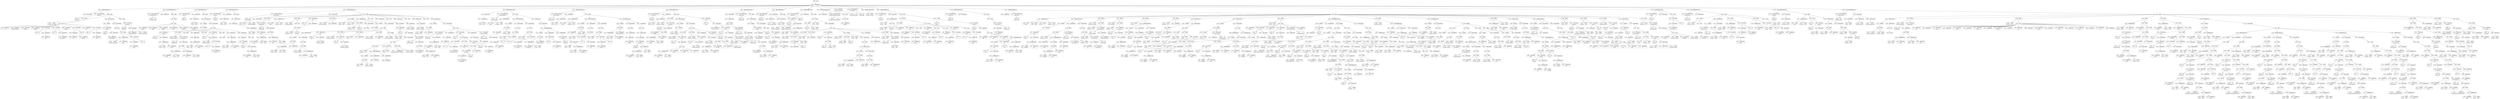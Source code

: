 digraph ast {
node [shape=none];
163842 [label=<<TABLE border='1' cellspacing='0' cellpadding='10' style='rounded' ><TR><TD border='0'>163842</TD><TD border='0'><B>BinOP</B></TD></TR><HR/><TR><TD border='0' cellpadding='5' colspan='2'>=</TD></TR></TABLE>>];
163842 -> 163841 [weight=2];
163842 -> 163866 [weight=2];
163843 [label=<<TABLE border='1' cellspacing='0' cellpadding='10' style='rounded' ><TR><TD border='0'>163843</TD><TD border='0'><B>StringLiteral</B></TD></TR><HR/><TR><TD border='0' cellpadding='5' colspan='2'>cb</TD></TR></TABLE>>];
163840 [label=<<TABLE border='1' cellspacing='0' cellpadding='10' style='rounded' ><TR><TD border='0'>163840</TD><TD border='0'><B>ParameterList</B></TD></TR></TABLE>>];
163841 [label=<<TABLE border='1' cellspacing='0' cellpadding='10' style='rounded' ><TR><TD border='0'>163841</TD><TD border='0'><B>Variable</B></TD></TR><HR/><TR><TD border='0' cellpadding='5'>(763, 3593)</TD><TD border='0' cellpadding='5'>sites_columns</TD></TR></TABLE>>];
163846 [label=<<TABLE border='1' cellspacing='0' cellpadding='10' style='rounded' ><TR><TD border='0'>163846</TD><TD border='0'><B>Id</B></TD></TR><HR/><TR><TD border='0' cellpadding='5' colspan='2'>__</TD></TR></TABLE>>];
163847 [label=<<TABLE border='1' cellspacing='0' cellpadding='10' style='rounded' ><TR><TD border='0'>163847</TD><TD border='0'><B>StringLiteral</B></TD></TR><HR/><TR><TD border='0' cellpadding='5' colspan='2'>URL</TD></TR></TABLE>>];
163844 [label=<<TABLE border='1' cellspacing='0' cellpadding='10' style='rounded' ><TR><TD border='0'>163844</TD><TD border='0'><B>StringLiteral</B></TD></TR><HR/><TR><TD border='0' cellpadding='5' colspan='2'>&lt;input type='checkbox' &gt;</TD></TR></TABLE>>];
163845 [label=<<TABLE border='1' cellspacing='0' cellpadding='10' style='rounded' ><TR><TD border='0'>163845</TD><TD border='0'><B>StringLiteral</B></TD></TR><HR/><TR><TD border='0' cellpadding='5' colspan='2'>blogname</TD></TR></TABLE>>];
163850 [label=<<TABLE border='1' cellspacing='0' cellpadding='10' style='rounded' ><TR><TD border='0'>163850</TD><TD border='0'><B>StringLiteral</B></TD></TR><HR/><TR><TD border='0' cellpadding='5' colspan='2'>lastupdated</TD></TR></TABLE>>];
163851 [label=<<TABLE border='1' cellspacing='0' cellpadding='10' style='rounded' ><TR><TD border='0'>163851</TD><TD border='0'><B>Id</B></TD></TR><HR/><TR><TD border='0' cellpadding='5' colspan='2'>__</TD></TR></TABLE>>];
163848 [label=<<TABLE border='1' cellspacing='0' cellpadding='10' style='rounded' ><TR><TD border='0'>163848</TD><TD border='0'><B>ArgumentList</B></TD></TR></TABLE>>];
163848 -> 163847 [weight=2];
163849 [label=<<TABLE border='1' cellspacing='0' cellpadding='10' style='rounded' ><TR><TD border='0'>163849</TD><TD border='0'><B>FunctionCall</B></TD></TR><HR/><TR><TD border='0' cellpadding='5' colspan='2'>__</TD></TR></TABLE>>];
163849 -> 163846 [weight=2];
163849 -> 163848 [weight=2];
163854 [label=<<TABLE border='1' cellspacing='0' cellpadding='10' style='rounded' ><TR><TD border='0'>163854</TD><TD border='0'><B>FunctionCall</B></TD></TR><HR/><TR><TD border='0' cellpadding='5' colspan='2'>__</TD></TR></TABLE>>];
163854 -> 163851 [weight=2];
163854 -> 163853 [weight=2];
163855 [label=<<TABLE border='1' cellspacing='0' cellpadding='10' style='rounded' ><TR><TD border='0'>163855</TD><TD border='0'><B>StringLiteral</B></TD></TR><HR/><TR><TD border='0' cellpadding='5' colspan='2'>registered</TD></TR></TABLE>>];
163852 [label=<<TABLE border='1' cellspacing='0' cellpadding='10' style='rounded' ><TR><TD border='0'>163852</TD><TD border='0'><B>StringLiteral</B></TD></TR><HR/><TR><TD border='0' cellpadding='5' colspan='2'>Last Updated</TD></TR></TABLE>>];
163853 [label=<<TABLE border='1' cellspacing='0' cellpadding='10' style='rounded' ><TR><TD border='0'>163853</TD><TD border='0'><B>ArgumentList</B></TD></TR></TABLE>>];
163853 -> 163852 [weight=2];
163858 [label=<<TABLE border='1' cellspacing='0' cellpadding='10' style='rounded' ><TR><TD border='0'>163858</TD><TD border='0'><B>StringLiteral</B></TD></TR><HR/><TR><TD border='0' cellpadding='5' colspan='2'>site</TD></TR></TABLE>>];
163859 [label=<<TABLE border='1' cellspacing='0' cellpadding='10' style='rounded' ><TR><TD border='0'>163859</TD><TD border='0'><B>ArgumentList</B></TD></TR></TABLE>>];
163859 -> 163857 [weight=2];
163859 -> 163858 [weight=2];
163856 [label=<<TABLE border='1' cellspacing='0' cellpadding='10' style='rounded' ><TR><TD border='0'>163856</TD><TD border='0'><B>Id</B></TD></TR><HR/><TR><TD border='0' cellpadding='5' colspan='2'>_x</TD></TR></TABLE>>];
163857 [label=<<TABLE border='1' cellspacing='0' cellpadding='10' style='rounded' ><TR><TD border='0'>163857</TD><TD border='0'><B>StringLiteral</B></TD></TR><HR/><TR><TD border='0' cellpadding='5' colspan='2'>Registered</TD></TR></TABLE>>];
163862 [label=<<TABLE border='1' cellspacing='0' cellpadding='10' style='rounded' ><TR><TD border='0'>163862</TD><TD border='0'><B>Id</B></TD></TR><HR/><TR><TD border='0' cellpadding='5' colspan='2'>__</TD></TR></TABLE>>];
163863 [label=<<TABLE border='1' cellspacing='0' cellpadding='10' style='rounded' ><TR><TD border='0'>163863</TD><TD border='0'><B>StringLiteral</B></TD></TR><HR/><TR><TD border='0' cellpadding='5' colspan='2'>Users</TD></TR></TABLE>>];
163860 [label=<<TABLE border='1' cellspacing='0' cellpadding='10' style='rounded' ><TR><TD border='0'>163860</TD><TD border='0'><B>FunctionCall</B></TD></TR><HR/><TR><TD border='0' cellpadding='5' colspan='2'>_x</TD></TR></TABLE>>];
163860 -> 163856 [weight=2];
163860 -> 163859 [weight=2];
163861 [label=<<TABLE border='1' cellspacing='0' cellpadding='10' style='rounded' ><TR><TD border='0'>163861</TD><TD border='0'><B>StringLiteral</B></TD></TR><HR/><TR><TD border='0' cellpadding='5' colspan='2'>users</TD></TR></TABLE>>];
163866 [label=<<TABLE border='1' cellspacing='0' cellpadding='10' style='rounded' ><TR><TD border='0'>163866</TD><TD border='0'><B>Array</B></TD></TR></TABLE>>];
163866 -> 163843 [weight=2];
163866 -> 163844 [weight=2];
163866 -> 163845 [weight=2];
163866 -> 163849 [weight=2];
163866 -> 163850 [weight=2];
163866 -> 163854 [weight=2];
163866 -> 163855 [weight=2];
163866 -> 163860 [weight=2];
163866 -> 163861 [weight=2];
163866 -> 163865 [weight=2];
163867 [label=<<TABLE border='1' cellspacing='0' cellpadding='10' style='rounded' ><TR><TD border='0'>163867</TD><TD border='0'><B>Id</B></TD></TR><HR/><TR><TD border='0' cellpadding='5' colspan='2'>has_filter</TD></TR></TABLE>>];
163864 [label=<<TABLE border='1' cellspacing='0' cellpadding='10' style='rounded' ><TR><TD border='0'>163864</TD><TD border='0'><B>ArgumentList</B></TD></TR></TABLE>>];
163864 -> 163863 [weight=2];
163865 [label=<<TABLE border='1' cellspacing='0' cellpadding='10' style='rounded' ><TR><TD border='0'>163865</TD><TD border='0'><B>FunctionCall</B></TD></TR><HR/><TR><TD border='0' cellpadding='5' colspan='2'>__</TD></TR></TABLE>>];
163865 -> 163862 [weight=2];
163865 -> 163864 [weight=2];
163870 [label=<<TABLE border='1' cellspacing='0' cellpadding='10' style='rounded' ><TR><TD border='0'>163870</TD><TD border='0'><B>FunctionCall</B></TD></TR><HR/><TR><TD border='0' cellpadding='5' colspan='2'>has_filter</TD></TR></TABLE>>];
163870 -> 163867 [weight=2];
163870 -> 163869 [weight=2];
163871 [label=<<TABLE border='1' cellspacing='0' cellpadding='10' style='rounded' ><TR><TD border='0'>163871</TD><TD border='0'><B>Condition</B></TD></TR></TABLE>>];
163871 -> 163870 [weight=2];
163868 [label=<<TABLE border='1' cellspacing='0' cellpadding='10' style='rounded' ><TR><TD border='0'>163868</TD><TD border='0'><B>StringLiteral</B></TD></TR><HR/><TR><TD border='0' cellpadding='5' colspan='2'>wpmublogsaction</TD></TR></TABLE>>];
163869 [label=<<TABLE border='1' cellspacing='0' cellpadding='10' style='rounded' ><TR><TD border='0'>163869</TD><TD border='0'><B>ArgumentList</B></TD></TR></TABLE>>];
163869 -> 163868 [weight=2];
163874 [label=<<TABLE border='1' cellspacing='0' cellpadding='10' style='rounded' ><TR><TD border='0'>163874</TD><TD border='0'><B>PostfixExpression</B></TD></TR></TABLE>>];
163874 -> 163872 [weight=2];
163874 -> 163873 [weight=2];
163875 [label=<<TABLE border='1' cellspacing='0' cellpadding='10' style='rounded' ><TR><TD border='0'>163875</TD><TD border='0'><B>BinOP</B></TD></TR><HR/><TR><TD border='0' cellpadding='5' colspan='2'>=</TD></TR></TABLE>>];
163875 -> 163874 [weight=2];
163875 -> 163879 [weight=2];
163872 [label=<<TABLE border='1' cellspacing='0' cellpadding='10' style='rounded' ><TR><TD border='0'>163872</TD><TD border='0'><B>Variable</B></TD></TR><HR/><TR><TD border='0' cellpadding='5'>(763, 3593)</TD><TD border='0' cellpadding='5'>sites_columns</TD></TR></TABLE>>];
163873 [label=<<TABLE border='1' cellspacing='0' cellpadding='10' style='rounded' ><TR><TD border='0'>163873</TD><TD border='0'><B>StringLiteral</B></TD></TR><HR/><TR><TD border='0' cellpadding='5' colspan='2'>plugins</TD></TR></TABLE>>];
163878 [label=<<TABLE border='1' cellspacing='0' cellpadding='10' style='rounded' ><TR><TD border='0'>163878</TD><TD border='0'><B>ArgumentList</B></TD></TR></TABLE>>];
163878 -> 163877 [weight=2];
163879 [label=<<TABLE border='1' cellspacing='0' cellpadding='10' style='rounded' ><TR><TD border='0'>163879</TD><TD border='0'><B>FunctionCall</B></TD></TR><HR/><TR><TD border='0' cellpadding='5' colspan='2'>__</TD></TR></TABLE>>];
163879 -> 163876 [weight=2];
163879 -> 163878 [weight=2];
163876 [label=<<TABLE border='1' cellspacing='0' cellpadding='10' style='rounded' ><TR><TD border='0'>163876</TD><TD border='0'><B>Id</B></TD></TR><HR/><TR><TD border='0' cellpadding='5' colspan='2'>__</TD></TR></TABLE>>];
163877 [label=<<TABLE border='1' cellspacing='0' cellpadding='10' style='rounded' ><TR><TD border='0'>163877</TD><TD border='0'><B>StringLiteral</B></TD></TR><HR/><TR><TD border='0' cellpadding='5' colspan='2'>Actions</TD></TR></TABLE>>];
163882 [label=<<TABLE border='1' cellspacing='0' cellpadding='10' style='rounded' ><TR><TD border='0'>163882</TD><TD border='0'><B>StatementBody</B></TD></TR></TABLE>>];
163882 -> 163880 [weight=2];
163883 [label=<<TABLE border='1' cellspacing='0' cellpadding='10' style='rounded' ><TR><TD border='0'>163883</TD><TD border='0'><B>Id</B></TD></TR><HR/><TR><TD border='0' cellpadding='5' colspan='2'>apply_filters</TD></TR></TABLE>>];
163880 [label=<<TABLE border='1' cellspacing='0' cellpadding='10' style='rounded' ><TR><TD border='0'>163880</TD><TD border='0'><B>Block</B></TD></TR></TABLE>>];
163880 -> 163875 [weight=2];
163881 [label=<<TABLE border='1' cellspacing='0' cellpadding='10' style='rounded' ><TR><TD border='0'>163881</TD><TD border='0'><B>IfThenStatement</B></TD></TR></TABLE>>];
163881 -> 163871 [weight=2];
163881 -> 163882 [weight=2];
163886 [label=<<TABLE border='1' cellspacing='0' cellpadding='10' style='rounded' ><TR><TD border='0'>163886</TD><TD border='0'><B>ArgumentList</B></TD></TR></TABLE>>];
163886 -> 163884 [weight=2];
163886 -> 163885 [weight=2];
163887 [label=<<TABLE border='1' cellspacing='0' cellpadding='10' style='rounded' ><TR><TD border='0'>163887</TD><TD border='0'><B>FunctionCall</B></TD></TR><HR/><TR><TD border='0' cellpadding='5' colspan='2'>apply_filters</TD></TR></TABLE>>];
163887 -> 163883 [weight=2];
163887 -> 163886 [weight=2];
163884 [label=<<TABLE border='1' cellspacing='0' cellpadding='10' style='rounded' ><TR><TD border='0'>163884</TD><TD border='0'><B>StringLiteral</B></TD></TR><HR/><TR><TD border='0' cellpadding='5' colspan='2'>wpmu_blogs_columns</TD></TR></TABLE>>];
163885 [label=<<TABLE border='1' cellspacing='0' cellpadding='10' style='rounded' ><TR><TD border='0'>163885</TD><TD border='0'><B>Variable</B></TD></TR><HR/><TR><TD border='0' cellpadding='5'>(763, 3593)</TD><TD border='0' cellpadding='5'>sites_columns</TD></TR></TABLE>>];
163890 [label=<<TABLE border='1' cellspacing='0' cellpadding='10' style='rounded' ><TR><TD border='0'>163890</TD><TD border='0'><B>PublicMethodStatement</B></TD></TR></TABLE>>];
163890 -> 163839 [weight=2];
163890 -> 163840 [weight=2];
163890 -> 163889 [weight=2];
163891 [label=<<TABLE border='1' cellspacing='0' cellpadding='10' style='rounded' ><TR><TD border='0'>163891</TD><TD border='0'><B>Id</B></TD></TR><HR/><TR><TD border='0' cellpadding='5' colspan='2'>get_sortable_columns</TD></TR></TABLE>>];
163888 [label=<<TABLE border='1' cellspacing='0' cellpadding='10' style='rounded' ><TR><TD border='0'>163888</TD><TD border='0'><B>Return</B></TD></TR></TABLE>>];
163888 -> 163887 [weight=2];
163889 [label=<<TABLE border='1' cellspacing='0' cellpadding='10' style='rounded' ><TR><TD border='0'>163889</TD><TD border='0'><B>Block</B></TD></TR></TABLE>>];
163889 -> 163842 [weight=2];
163889 -> 163881 [weight=2];
163889 -> 163888 [weight=2];
163894 [label=<<TABLE border='1' cellspacing='0' cellpadding='10' style='rounded' ><TR><TD border='0'>163894</TD><TD border='0'><B>StringLiteral</B></TD></TR><HR/><TR><TD border='0' cellpadding='5' colspan='2'>blogname</TD></TR></TABLE>>];
163895 [label=<<TABLE border='1' cellspacing='0' cellpadding='10' style='rounded' ><TR><TD border='0'>163895</TD><TD border='0'><B>StringLiteral</B></TD></TR><HR/><TR><TD border='0' cellpadding='5' colspan='2'>blogname</TD></TR></TABLE>>];
163892 [label=<<TABLE border='1' cellspacing='0' cellpadding='10' style='rounded' ><TR><TD border='0'>163892</TD><TD border='0'><B>ReturnValueMethod</B></TD></TR><HR/><TR><TD border='0' cellpadding='5' colspan='2'>get_sortable_columns</TD></TR></TABLE>>];
163892 -> 163891 [weight=2];
163893 [label=<<TABLE border='1' cellspacing='0' cellpadding='10' style='rounded' ><TR><TD border='0'>163893</TD><TD border='0'><B>ParameterList</B></TD></TR></TABLE>>];
163898 [label=<<TABLE border='1' cellspacing='0' cellpadding='10' style='rounded' ><TR><TD border='0'>163898</TD><TD border='0'><B>StringLiteral</B></TD></TR><HR/><TR><TD border='0' cellpadding='5' colspan='2'>registered</TD></TR></TABLE>>];
163899 [label=<<TABLE border='1' cellspacing='0' cellpadding='10' style='rounded' ><TR><TD border='0'>163899</TD><TD border='0'><B>StringLiteral</B></TD></TR><HR/><TR><TD border='0' cellpadding='5' colspan='2'>blog_id</TD></TR></TABLE>>];
163896 [label=<<TABLE border='1' cellspacing='0' cellpadding='10' style='rounded' ><TR><TD border='0'>163896</TD><TD border='0'><B>StringLiteral</B></TD></TR><HR/><TR><TD border='0' cellpadding='5' colspan='2'>lastupdated</TD></TR></TABLE>>];
163897 [label=<<TABLE border='1' cellspacing='0' cellpadding='10' style='rounded' ><TR><TD border='0'>163897</TD><TD border='0'><B>StringLiteral</B></TD></TR><HR/><TR><TD border='0' cellpadding='5' colspan='2'>lastupdated</TD></TR></TABLE>>];
163902 [label=<<TABLE border='1' cellspacing='0' cellpadding='10' style='rounded' ><TR><TD border='0'>163902</TD><TD border='0'><B>Block</B></TD></TR></TABLE>>];
163902 -> 163901 [weight=2];
163903 [label=<<TABLE border='1' cellspacing='0' cellpadding='10' style='rounded' ><TR><TD border='0'>163903</TD><TD border='0'><B>ProtectedMethodStatement</B></TD></TR></TABLE>>];
163903 -> 163892 [weight=2];
163903 -> 163893 [weight=2];
163903 -> 163902 [weight=2];
163900 [label=<<TABLE border='1' cellspacing='0' cellpadding='10' style='rounded' ><TR><TD border='0'>163900</TD><TD border='0'><B>Array</B></TD></TR></TABLE>>];
163900 -> 163894 [weight=2];
163900 -> 163895 [weight=2];
163900 -> 163896 [weight=2];
163900 -> 163897 [weight=2];
163900 -> 163898 [weight=2];
163900 -> 163899 [weight=2];
163901 [label=<<TABLE border='1' cellspacing='0' cellpadding='10' style='rounded' ><TR><TD border='0'>163901</TD><TD border='0'><B>Return</B></TD></TR></TABLE>>];
163901 -> 163900 [weight=2];
163906 [label=<<TABLE border='1' cellspacing='0' cellpadding='10' style='rounded' ><TR><TD border='0'>163906</TD><TD border='0'><B>Variable</B></TD></TR><HR/><TR><TD border='0' cellpadding='5'>(0, 185)</TD><TD border='0' cellpadding='5'>blog</TD></TR></TABLE>>];
163907 [label=<<TABLE border='1' cellspacing='0' cellpadding='10' style='rounded' ><TR><TD border='0'>163907</TD><TD border='0'><B>ValueParameter</B></TD></TR></TABLE>>];
163907 -> 163906 [weight=2];
163904 [label=<<TABLE border='1' cellspacing='0' cellpadding='10' style='rounded' ><TR><TD border='0'>163904</TD><TD border='0'><B>Id</B></TD></TR><HR/><TR><TD border='0' cellpadding='5' colspan='2'>column_cb</TD></TR></TABLE>>];
163905 [label=<<TABLE border='1' cellspacing='0' cellpadding='10' style='rounded' ><TR><TD border='0'>163905</TD><TD border='0'><B>ReturnValueMethod</B></TD></TR><HR/><TR><TD border='0' cellpadding='5' colspan='2'>column_cb</TD></TR></TABLE>>];
163905 -> 163904 [weight=2];
163910 [label=<<TABLE border='1' cellspacing='0' cellpadding='10' style='rounded' ><TR><TD border='0'>163910</TD><TD border='0'><B>Id</B></TD></TR><HR/><TR><TD border='0' cellpadding='5' colspan='2'>is_main_site</TD></TR></TABLE>>];
163911 [label=<<TABLE border='1' cellspacing='0' cellpadding='10' style='rounded' ><TR><TD border='0'>163911</TD><TD border='0'><B>Variable</B></TD></TR><HR/><TR><TD border='0' cellpadding='5'>(0, 185)</TD><TD border='0' cellpadding='5'>blog</TD></TR></TABLE>>];
163908 [label=<<TABLE border='1' cellspacing='0' cellpadding='10' style='rounded' ><TR><TD border='0'>163908</TD><TD border='0'><B>ParameterList</B></TD></TR></TABLE>>];
163908 -> 163907 [weight=2];
163914 [label=<<TABLE border='1' cellspacing='0' cellpadding='10' style='rounded' ><TR><TD border='0'>163914</TD><TD border='0'><B>ArgumentList</B></TD></TR></TABLE>>];
163914 -> 163913 [weight=2];
163915 [label=<<TABLE border='1' cellspacing='0' cellpadding='10' style='rounded' ><TR><TD border='0'>163915</TD><TD border='0'><B>FunctionCall</B></TD></TR><HR/><TR><TD border='0' cellpadding='5' colspan='2'>is_main_site</TD></TR></TABLE>>];
163915 -> 163910 [weight=2];
163915 -> 163914 [weight=2];
163912 [label=<<TABLE border='1' cellspacing='0' cellpadding='10' style='rounded' ><TR><TD border='0'>163912</TD><TD border='0'><B>StringLiteral</B></TD></TR><HR/><TR><TD border='0' cellpadding='5' colspan='2'>blog_id</TD></TR></TABLE>>];
163913 [label=<<TABLE border='1' cellspacing='0' cellpadding='10' style='rounded' ><TR><TD border='0'>163913</TD><TD border='0'><B>PostfixExpression</B></TD></TR></TABLE>>];
163913 -> 163911 [weight=2];
163913 -> 163912 [weight=2];
163918 [label=<<TABLE border='1' cellspacing='0' cellpadding='10' style='rounded' ><TR><TD border='0'>163918</TD><TD border='0'><B>Variable</B></TD></TR><HR/><TR><TD border='0' cellpadding='5'>(763, 3594)</TD><TD border='0' cellpadding='5'>blogname</TD></TR></TABLE>>];
163919 [label=<<TABLE border='1' cellspacing='0' cellpadding='10' style='rounded' ><TR><TD border='0'>163919</TD><TD border='0'><B>BinOP</B></TD></TR><HR/><TR><TD border='0' cellpadding='5' colspan='2'>=</TD></TR></TABLE>>];
163919 -> 163918 [weight=2];
163919 -> 163929 [weight=2];
163916 [label=<<TABLE border='1' cellspacing='0' cellpadding='10' style='rounded' ><TR><TD border='0'>163916</TD><TD border='0'><B>UnaryOP</B></TD></TR><HR/><TR><TD border='0' cellpadding='5' colspan='2'>!</TD></TR></TABLE>>];
163916 -> 163915 [weight=2];
163917 [label=<<TABLE border='1' cellspacing='0' cellpadding='10' style='rounded' ><TR><TD border='0'>163917</TD><TD border='0'><B>Condition</B></TD></TR></TABLE>>];
163917 -> 163916 [weight=2];
163922 [label=<<TABLE border='1' cellspacing='0' cellpadding='10' style='rounded' ><TR><TD border='0'>163922</TD><TD border='0'><B>StringLiteral</B></TD></TR><HR/><TR><TD border='0' cellpadding='5' colspan='2'>domain</TD></TR></TABLE>>];
163923 [label=<<TABLE border='1' cellspacing='0' cellpadding='10' style='rounded' ><TR><TD border='0'>163923</TD><TD border='0'><B>PostfixExpression</B></TD></TR></TABLE>>];
163923 -> 163921 [weight=2];
163923 -> 163922 [weight=2];
163920 [label=<<TABLE border='1' cellspacing='0' cellpadding='10' style='rounded' ><TR><TD border='0'>163920</TD><TD border='0'><B>Id</B></TD></TR><HR/><TR><TD border='0' cellpadding='5' colspan='2'>untrailingslashit</TD></TR></TABLE>>];
163921 [label=<<TABLE border='1' cellspacing='0' cellpadding='10' style='rounded' ><TR><TD border='0'>163921</TD><TD border='0'><B>Variable</B></TD></TR><HR/><TR><TD border='0' cellpadding='5'>(0, 185)</TD><TD border='0' cellpadding='5'>blog</TD></TR></TABLE>>];
163926 [label=<<TABLE border='1' cellspacing='0' cellpadding='10' style='rounded' ><TR><TD border='0'>163926</TD><TD border='0'><B>StringLiteral</B></TD></TR><HR/><TR><TD border='0' cellpadding='5' colspan='2'>path</TD></TR></TABLE>>];
163927 [label=<<TABLE border='1' cellspacing='0' cellpadding='10' style='rounded' ><TR><TD border='0'>163927</TD><TD border='0'><B>PostfixExpression</B></TD></TR></TABLE>>];
163927 -> 163925 [weight=2];
163927 -> 163926 [weight=2];
163924 [label=<<TABLE border='1' cellspacing='0' cellpadding='10' style='rounded' ><TR><TD border='0'>163924</TD><TD border='0'><B>BinOP</B></TD></TR><HR/><TR><TD border='0' cellpadding='5' colspan='2'>.</TD></TR></TABLE>>];
163924 -> 163923 [weight=2];
163924 -> 163927 [weight=2];
163925 [label=<<TABLE border='1' cellspacing='0' cellpadding='10' style='rounded' ><TR><TD border='0'>163925</TD><TD border='0'><B>Variable</B></TD></TR><HR/><TR><TD border='0' cellpadding='5'>(0, 185)</TD><TD border='0' cellpadding='5'>blog</TD></TR></TABLE>>];
163930 [label=<<TABLE border='1' cellspacing='0' cellpadding='10' style='rounded' ><TR><TD border='0'>163930</TD><TD border='0'><B>Html</B></TD></TR></TABLE>>];
163931 [label=<<TABLE border='1' cellspacing='0' cellpadding='10' style='rounded' ><TR><TD border='0'>163931</TD><TD border='0'><B>Variable</B></TD></TR><HR/><TR><TD border='0' cellpadding='5'>(0, 185)</TD><TD border='0' cellpadding='5'>blog</TD></TR></TABLE>>];
163928 [label=<<TABLE border='1' cellspacing='0' cellpadding='10' style='rounded' ><TR><TD border='0'>163928</TD><TD border='0'><B>ArgumentList</B></TD></TR></TABLE>>];
163928 -> 163924 [weight=2];
163929 [label=<<TABLE border='1' cellspacing='0' cellpadding='10' style='rounded' ><TR><TD border='0'>163929</TD><TD border='0'><B>FunctionCall</B></TD></TR><HR/><TR><TD border='0' cellpadding='5' colspan='2'>untrailingslashit</TD></TR></TABLE>>];
163929 -> 163920 [weight=2];
163929 -> 163928 [weight=2];
163934 [label=<<TABLE border='1' cellspacing='0' cellpadding='10' style='rounded' ><TR><TD border='0'>163934</TD><TD border='0'><B>ArgumentList</B></TD></TR></TABLE>>];
163934 -> 163933 [weight=2];
163935 [label=<<TABLE border='1' cellspacing='0' cellpadding='10' style='rounded' ><TR><TD border='0'>163935</TD><TD border='0'><B>EchoStatement</B></TD></TR></TABLE>>];
163935 -> 163934 [weight=2];
163932 [label=<<TABLE border='1' cellspacing='0' cellpadding='10' style='rounded' ><TR><TD border='0'>163932</TD><TD border='0'><B>StringLiteral</B></TD></TR><HR/><TR><TD border='0' cellpadding='5' colspan='2'>blog_id</TD></TR></TABLE>>];
163933 [label=<<TABLE border='1' cellspacing='0' cellpadding='10' style='rounded' ><TR><TD border='0'>163933</TD><TD border='0'><B>PostfixExpression</B></TD></TR></TABLE>>];
163933 -> 163931 [weight=2];
163933 -> 163932 [weight=2];
163938 [label=<<TABLE border='1' cellspacing='0' cellpadding='10' style='rounded' ><TR><TD border='0'>163938</TD><TD border='0'><B>Id</B></TD></TR><HR/><TR><TD border='0' cellpadding='5' colspan='2'>__</TD></TR></TABLE>>];
163939 [label=<<TABLE border='1' cellspacing='0' cellpadding='10' style='rounded' ><TR><TD border='0'>163939</TD><TD border='0'><B>StringLiteral</B></TD></TR><HR/><TR><TD border='0' cellpadding='5' colspan='2'>Select %s</TD></TR></TABLE>>];
163936 [label=<<TABLE border='1' cellspacing='0' cellpadding='10' style='rounded' ><TR><TD border='0'>163936</TD><TD border='0'><B>Html</B></TD></TR><HR/><TR><TD border='0' cellpadding='5' colspan='2'>'&gt;</TD></TR></TABLE>>];
163937 [label=<<TABLE border='1' cellspacing='0' cellpadding='10' style='rounded' ><TR><TD border='0'>163937</TD><TD border='0'><B>Id</B></TD></TR><HR/><TR><TD border='0' cellpadding='5' colspan='2'>printf</TD></TR></TABLE>>];
163942 [label=<<TABLE border='1' cellspacing='0' cellpadding='10' style='rounded' ><TR><TD border='0'>163942</TD><TD border='0'><B>Variable</B></TD></TR><HR/><TR><TD border='0' cellpadding='5'>(763, 3594)</TD><TD border='0' cellpadding='5'>blogname</TD></TR></TABLE>>];
163943 [label=<<TABLE border='1' cellspacing='0' cellpadding='10' style='rounded' ><TR><TD border='0'>163943</TD><TD border='0'><B>ArgumentList</B></TD></TR></TABLE>>];
163943 -> 163941 [weight=2];
163943 -> 163942 [weight=2];
163940 [label=<<TABLE border='1' cellspacing='0' cellpadding='10' style='rounded' ><TR><TD border='0'>163940</TD><TD border='0'><B>ArgumentList</B></TD></TR></TABLE>>];
163940 -> 163939 [weight=2];
163941 [label=<<TABLE border='1' cellspacing='0' cellpadding='10' style='rounded' ><TR><TD border='0'>163941</TD><TD border='0'><B>FunctionCall</B></TD></TR><HR/><TR><TD border='0' cellpadding='5' colspan='2'>__</TD></TR></TABLE>>];
163941 -> 163938 [weight=2];
163941 -> 163940 [weight=2];
163946 [label=<<TABLE border='1' cellspacing='0' cellpadding='10' style='rounded' ><TR><TD border='0'>163946</TD><TD border='0'><B>Variable</B></TD></TR><HR/><TR><TD border='0' cellpadding='5'>(0, 185)</TD><TD border='0' cellpadding='5'>blog</TD></TR></TABLE>>];
163947 [label=<<TABLE border='1' cellspacing='0' cellpadding='10' style='rounded' ><TR><TD border='0'>163947</TD><TD border='0'><B>StringLiteral</B></TD></TR><HR/><TR><TD border='0' cellpadding='5' colspan='2'>blog_id</TD></TR></TABLE>>];
163944 [label=<<TABLE border='1' cellspacing='0' cellpadding='10' style='rounded' ><TR><TD border='0'>163944</TD><TD border='0'><B>FunctionCall</B></TD></TR><HR/><TR><TD border='0' cellpadding='5' colspan='2'>printf</TD></TR></TABLE>>];
163944 -> 163937 [weight=2];
163944 -> 163943 [weight=2];
163945 [label=<<TABLE border='1' cellspacing='0' cellpadding='10' style='rounded' ><TR><TD border='0'>163945</TD><TD border='0'><B>Html</B></TD></TR></TABLE>>];
163950 [label=<<TABLE border='1' cellspacing='0' cellpadding='10' style='rounded' ><TR><TD border='0'>163950</TD><TD border='0'><B>Html</B></TD></TR></TABLE>>];
163951 [label=<<TABLE border='1' cellspacing='0' cellpadding='10' style='rounded' ><TR><TD border='0'>163951</TD><TD border='0'><B>EchoStatement</B></TD></TR></TABLE>>];
163951 -> 163949 [weight=2];
163951 -> 163950 [weight=2];
163948 [label=<<TABLE border='1' cellspacing='0' cellpadding='10' style='rounded' ><TR><TD border='0'>163948</TD><TD border='0'><B>PostfixExpression</B></TD></TR></TABLE>>];
163948 -> 163946 [weight=2];
163948 -> 163947 [weight=2];
163949 [label=<<TABLE border='1' cellspacing='0' cellpadding='10' style='rounded' ><TR><TD border='0'>163949</TD><TD border='0'><B>ArgumentList</B></TD></TR></TABLE>>];
163949 -> 163948 [weight=2];
163954 [label=<<TABLE border='1' cellspacing='0' cellpadding='10' style='rounded' ><TR><TD border='0'>163954</TD><TD border='0'><B>StringLiteral</B></TD></TR><HR/><TR><TD border='0' cellpadding='5' colspan='2'>blog_id</TD></TR></TABLE>>];
163955 [label=<<TABLE border='1' cellspacing='0' cellpadding='10' style='rounded' ><TR><TD border='0'>163955</TD><TD border='0'><B>PostfixExpression</B></TD></TR></TABLE>>];
163955 -> 163953 [weight=2];
163955 -> 163954 [weight=2];
163952 [label=<<TABLE border='1' cellspacing='0' cellpadding='10' style='rounded' ><TR><TD border='0'>163952</TD><TD border='0'><B>Id</B></TD></TR><HR/><TR><TD border='0' cellpadding='5' colspan='2'>esc_attr</TD></TR></TABLE>>];
163953 [label=<<TABLE border='1' cellspacing='0' cellpadding='10' style='rounded' ><TR><TD border='0'>163953</TD><TD border='0'><B>Variable</B></TD></TR><HR/><TR><TD border='0' cellpadding='5'>(0, 185)</TD><TD border='0' cellpadding='5'>blog</TD></TR></TABLE>>];
163958 [label=<<TABLE border='1' cellspacing='0' cellpadding='10' style='rounded' ><TR><TD border='0'>163958</TD><TD border='0'><B>ArgumentList</B></TD></TR></TABLE>>];
163958 -> 163957 [weight=2];
163959 [label=<<TABLE border='1' cellspacing='0' cellpadding='10' style='rounded' ><TR><TD border='0'>163959</TD><TD border='0'><B>Html</B></TD></TR></TABLE>>];
163956 [label=<<TABLE border='1' cellspacing='0' cellpadding='10' style='rounded' ><TR><TD border='0'>163956</TD><TD border='0'><B>ArgumentList</B></TD></TR></TABLE>>];
163956 -> 163955 [weight=2];
163957 [label=<<TABLE border='1' cellspacing='0' cellpadding='10' style='rounded' ><TR><TD border='0'>163957</TD><TD border='0'><B>FunctionCall</B></TD></TR><HR/><TR><TD border='0' cellpadding='5' colspan='2'>esc_attr</TD></TR></TABLE>>];
163957 -> 163952 [weight=2];
163957 -> 163956 [weight=2];
163962 [label=<<TABLE border='1' cellspacing='0' cellpadding='10' style='rounded' ><TR><TD border='0'>163962</TD><TD border='0'><B>IfThenStatement</B></TD></TR></TABLE>>];
163962 -> 163917 [weight=2];
163962 -> 163963 [weight=2];
163963 [label=<<TABLE border='1' cellspacing='0' cellpadding='10' style='rounded' ><TR><TD border='0'>163963</TD><TD border='0'><B>StatementBody</B></TD></TR></TABLE>>];
163963 -> 163961 [weight=2];
163960 [label=<<TABLE border='1' cellspacing='0' cellpadding='10' style='rounded' ><TR><TD border='0'>163960</TD><TD border='0'><B>EchoStatement</B></TD></TR></TABLE>>];
163960 -> 163958 [weight=2];
163960 -> 163959 [weight=2];
163961 [label=<<TABLE border='1' cellspacing='0' cellpadding='10' style='rounded' ><TR><TD border='0'>163961</TD><TD border='0'><B>Block</B></TD></TR></TABLE>>];
163961 -> 163919 [weight=2];
163961 -> 163930 [weight=2];
163961 -> 163935 [weight=2];
163961 -> 163936 [weight=2];
163961 -> 163944 [weight=2];
163961 -> 163945 [weight=2];
163961 -> 163951 [weight=2];
163961 -> 163960 [weight=2];
163966 [label=<<TABLE border='1' cellspacing='0' cellpadding='10' style='rounded' ><TR><TD border='0'>163966</TD><TD border='0'><B>Id</B></TD></TR><HR/><TR><TD border='0' cellpadding='5' colspan='2'>column_id</TD></TR></TABLE>>];
163967 [label=<<TABLE border='1' cellspacing='0' cellpadding='10' style='rounded' ><TR><TD border='0'>163967</TD><TD border='0'><B>ReturnValueMethod</B></TD></TR><HR/><TR><TD border='0' cellpadding='5' colspan='2'>column_id</TD></TR></TABLE>>];
163967 -> 163966 [weight=2];
163964 [label=<<TABLE border='1' cellspacing='0' cellpadding='10' style='rounded' ><TR><TD border='0'>163964</TD><TD border='0'><B>Block</B></TD></TR></TABLE>>];
163964 -> 163962 [weight=2];
163965 [label=<<TABLE border='1' cellspacing='0' cellpadding='10' style='rounded' ><TR><TD border='0'>163965</TD><TD border='0'><B>PublicMethodStatement</B></TD></TR></TABLE>>];
163965 -> 163905 [weight=2];
163965 -> 163908 [weight=2];
163965 -> 163964 [weight=2];
163970 [label=<<TABLE border='1' cellspacing='0' cellpadding='10' style='rounded' ><TR><TD border='0'>163970</TD><TD border='0'><B>ParameterList</B></TD></TR></TABLE>>];
163970 -> 163969 [weight=2];
163971 [label=<<TABLE border='1' cellspacing='0' cellpadding='10' style='rounded' ><TR><TD border='0'>163971</TD><TD border='0'><B>Variable</B></TD></TR><HR/><TR><TD border='0' cellpadding='5'>(0, 185)</TD><TD border='0' cellpadding='5'>blog</TD></TR></TABLE>>];
163968 [label=<<TABLE border='1' cellspacing='0' cellpadding='10' style='rounded' ><TR><TD border='0'>163968</TD><TD border='0'><B>Variable</B></TD></TR><HR/><TR><TD border='0' cellpadding='5'>(0, 185)</TD><TD border='0' cellpadding='5'>blog</TD></TR></TABLE>>];
163969 [label=<<TABLE border='1' cellspacing='0' cellpadding='10' style='rounded' ><TR><TD border='0'>163969</TD><TD border='0'><B>ValueParameter</B></TD></TR></TABLE>>];
163969 -> 163968 [weight=2];
163974 [label=<<TABLE border='1' cellspacing='0' cellpadding='10' style='rounded' ><TR><TD border='0'>163974</TD><TD border='0'><B>ArgumentList</B></TD></TR></TABLE>>];
163974 -> 163973 [weight=2];
163975 [label=<<TABLE border='1' cellspacing='0' cellpadding='10' style='rounded' ><TR><TD border='0'>163975</TD><TD border='0'><B>EchoStatement</B></TD></TR></TABLE>>];
163975 -> 163974 [weight=2];
163972 [label=<<TABLE border='1' cellspacing='0' cellpadding='10' style='rounded' ><TR><TD border='0'>163972</TD><TD border='0'><B>StringLiteral</B></TD></TR><HR/><TR><TD border='0' cellpadding='5' colspan='2'>blog_id</TD></TR></TABLE>>];
163973 [label=<<TABLE border='1' cellspacing='0' cellpadding='10' style='rounded' ><TR><TD border='0'>163973</TD><TD border='0'><B>PostfixExpression</B></TD></TR></TABLE>>];
163973 -> 163971 [weight=2];
163973 -> 163972 [weight=2];
163978 [label=<<TABLE border='1' cellspacing='0' cellpadding='10' style='rounded' ><TR><TD border='0'>163978</TD><TD border='0'><B>Id</B></TD></TR><HR/><TR><TD border='0' cellpadding='5' colspan='2'>column_blogname</TD></TR></TABLE>>];
163979 [label=<<TABLE border='1' cellspacing='0' cellpadding='10' style='rounded' ><TR><TD border='0'>163979</TD><TD border='0'><B>ReturnValueMethod</B></TD></TR><HR/><TR><TD border='0' cellpadding='5' colspan='2'>column_blogname</TD></TR></TABLE>>];
163979 -> 163978 [weight=2];
163976 [label=<<TABLE border='1' cellspacing='0' cellpadding='10' style='rounded' ><TR><TD border='0'>163976</TD><TD border='0'><B>Block</B></TD></TR></TABLE>>];
163976 -> 163975 [weight=2];
163977 [label=<<TABLE border='1' cellspacing='0' cellpadding='10' style='rounded' ><TR><TD border='0'>163977</TD><TD border='0'><B>PublicMethodStatement</B></TD></TR></TABLE>>];
163977 -> 163967 [weight=2];
163977 -> 163970 [weight=2];
163977 -> 163976 [weight=2];
163982 [label=<<TABLE border='1' cellspacing='0' cellpadding='10' style='rounded' ><TR><TD border='0'>163982</TD><TD border='0'><B>ParameterList</B></TD></TR></TABLE>>];
163982 -> 163981 [weight=2];
163983 [label=<<TABLE border='1' cellspacing='0' cellpadding='10' style='rounded' ><TR><TD border='0'>163983</TD><TD border='0'><B>Global</B></TD></TR><HR/><TR><TD border='0' cellpadding='5' colspan='2'>global</TD></TR></TABLE>>];
163980 [label=<<TABLE border='1' cellspacing='0' cellpadding='10' style='rounded' ><TR><TD border='0'>163980</TD><TD border='0'><B>Variable</B></TD></TR><HR/><TR><TD border='0' cellpadding='5'>(0, 185)</TD><TD border='0' cellpadding='5'>blog</TD></TR></TABLE>>];
163981 [label=<<TABLE border='1' cellspacing='0' cellpadding='10' style='rounded' ><TR><TD border='0'>163981</TD><TD border='0'><B>ValueParameter</B></TD></TR></TABLE>>];
163981 -> 163980 [weight=2];
163986 [label=<<TABLE border='1' cellspacing='0' cellpadding='10' style='rounded' ><TR><TD border='0'>163986</TD><TD border='0'><B>Variable</B></TD></TR><HR/><TR><TD border='0' cellpadding='5'>(763, 3594)</TD><TD border='0' cellpadding='5'>blogname</TD></TR></TABLE>>];
163987 [label=<<TABLE border='1' cellspacing='0' cellpadding='10' style='rounded' ><TR><TD border='0'>163987</TD><TD border='0'><B>BinOP</B></TD></TR><HR/><TR><TD border='0' cellpadding='5' colspan='2'>=</TD></TR></TABLE>>];
163987 -> 163986 [weight=2];
163987 -> 163997 [weight=2];
163984 [label=<<TABLE border='1' cellspacing='0' cellpadding='10' style='rounded' ><TR><TD border='0'>163984</TD><TD border='0'><B>Variable</B></TD></TR><HR/><TR><TD border='0' cellpadding='5'>(763, 3584)</TD><TD border='0' cellpadding='5'>mode</TD></TR></TABLE>>];
163985 [label=<<TABLE border='1' cellspacing='0' cellpadding='10' style='rounded' ><TR><TD border='0'>163985</TD><TD border='0'><B>VariableStatement</B></TD></TR></TABLE>>];
163985 -> 163983 [weight=2];
163985 -> 163984 [weight=2];
163990 [label=<<TABLE border='1' cellspacing='0' cellpadding='10' style='rounded' ><TR><TD border='0'>163990</TD><TD border='0'><B>StringLiteral</B></TD></TR><HR/><TR><TD border='0' cellpadding='5' colspan='2'>domain</TD></TR></TABLE>>];
163991 [label=<<TABLE border='1' cellspacing='0' cellpadding='10' style='rounded' ><TR><TD border='0'>163991</TD><TD border='0'><B>PostfixExpression</B></TD></TR></TABLE>>];
163991 -> 163989 [weight=2];
163991 -> 163990 [weight=2];
163988 [label=<<TABLE border='1' cellspacing='0' cellpadding='10' style='rounded' ><TR><TD border='0'>163988</TD><TD border='0'><B>Id</B></TD></TR><HR/><TR><TD border='0' cellpadding='5' colspan='2'>untrailingslashit</TD></TR></TABLE>>];
163989 [label=<<TABLE border='1' cellspacing='0' cellpadding='10' style='rounded' ><TR><TD border='0'>163989</TD><TD border='0'><B>Variable</B></TD></TR><HR/><TR><TD border='0' cellpadding='5'>(0, 185)</TD><TD border='0' cellpadding='5'>blog</TD></TR></TABLE>>];
163994 [label=<<TABLE border='1' cellspacing='0' cellpadding='10' style='rounded' ><TR><TD border='0'>163994</TD><TD border='0'><B>StringLiteral</B></TD></TR><HR/><TR><TD border='0' cellpadding='5' colspan='2'>path</TD></TR></TABLE>>];
163995 [label=<<TABLE border='1' cellspacing='0' cellpadding='10' style='rounded' ><TR><TD border='0'>163995</TD><TD border='0'><B>PostfixExpression</B></TD></TR></TABLE>>];
163995 -> 163993 [weight=2];
163995 -> 163994 [weight=2];
163992 [label=<<TABLE border='1' cellspacing='0' cellpadding='10' style='rounded' ><TR><TD border='0'>163992</TD><TD border='0'><B>BinOP</B></TD></TR><HR/><TR><TD border='0' cellpadding='5' colspan='2'>.</TD></TR></TABLE>>];
163992 -> 163991 [weight=2];
163992 -> 163995 [weight=2];
163993 [label=<<TABLE border='1' cellspacing='0' cellpadding='10' style='rounded' ><TR><TD border='0'>163993</TD><TD border='0'><B>Variable</B></TD></TR><HR/><TR><TD border='0' cellpadding='5'>(0, 185)</TD><TD border='0' cellpadding='5'>blog</TD></TR></TABLE>>];
163998 [label=<<TABLE border='1' cellspacing='0' cellpadding='10' style='rounded' ><TR><TD border='0'>163998</TD><TD border='0'><B>Variable</B></TD></TR><HR/><TR><TD border='0' cellpadding='5'>(763, 3595)</TD><TD border='0' cellpadding='5'>blog_states</TD></TR></TABLE>>];
163999 [label=<<TABLE border='1' cellspacing='0' cellpadding='10' style='rounded' ><TR><TD border='0'>163999</TD><TD border='0'><B>BinOP</B></TD></TR><HR/><TR><TD border='0' cellpadding='5' colspan='2'>=</TD></TR></TABLE>>];
163999 -> 163998 [weight=2];
163999 -> 164000 [weight=2];
163996 [label=<<TABLE border='1' cellspacing='0' cellpadding='10' style='rounded' ><TR><TD border='0'>163996</TD><TD border='0'><B>ArgumentList</B></TD></TR></TABLE>>];
163996 -> 163992 [weight=2];
163997 [label=<<TABLE border='1' cellspacing='0' cellpadding='10' style='rounded' ><TR><TD border='0'>163997</TD><TD border='0'><B>FunctionCall</B></TD></TR><HR/><TR><TD border='0' cellpadding='5' colspan='2'>untrailingslashit</TD></TR></TABLE>>];
163997 -> 163988 [weight=2];
163997 -> 163996 [weight=2];
164002 [label=<<TABLE border='1' cellspacing='0' cellpadding='10' style='rounded' ><TR><TD border='0'>164002</TD><TD border='0'><B>Variable</B></TD></TR><HR/><TR><TD border='0' cellpadding='5'>(763, 3583)</TD><TD border='0' cellpadding='5'>this</TD></TR></TABLE>>];
164003 [label=<<TABLE border='1' cellspacing='0' cellpadding='10' style='rounded' ><TR><TD border='0'>164003</TD><TD border='0'><B>Id</B></TD></TR><HR/><TR><TD border='0' cellpadding='5' colspan='2'>status_list</TD></TR></TABLE>>];
164000 [label=<<TABLE border='1' cellspacing='0' cellpadding='10' style='rounded' ><TR><TD border='0'>164000</TD><TD border='0'><B>Array</B></TD></TR></TABLE>>];
164001 [label=<<TABLE border='1' cellspacing='0' cellpadding='10' style='rounded' ><TR><TD border='0'>164001</TD><TD border='0'><B>Id</B></TD></TR><HR/><TR><TD border='0' cellpadding='5' colspan='2'>reset</TD></TR></TABLE>>];
164006 [label=<<TABLE border='1' cellspacing='0' cellpadding='10' style='rounded' ><TR><TD border='0'>164006</TD><TD border='0'><B>FunctionCall</B></TD></TR><HR/><TR><TD border='0' cellpadding='5' colspan='2'>reset</TD></TR></TABLE>>];
164006 -> 164001 [weight=2];
164006 -> 164005 [weight=2];
164007 [label=<<TABLE border='1' cellspacing='0' cellpadding='10' style='rounded' ><TR><TD border='0'>164007</TD><TD border='0'><B>Variable</B></TD></TR><HR/><TR><TD border='0' cellpadding='5'>(763, 3583)</TD><TD border='0' cellpadding='5'>this</TD></TR></TABLE>>];
164004 [label=<<TABLE border='1' cellspacing='0' cellpadding='10' style='rounded' ><TR><TD border='0'>164004</TD><TD border='0'><B>BinOP</B></TD></TR><HR/><TR><TD border='0' cellpadding='5' colspan='2'>-&gt;</TD></TR></TABLE>>];
164004 -> 164002 [weight=2];
164004 -> 164003 [weight=2];
164005 [label=<<TABLE border='1' cellspacing='0' cellpadding='10' style='rounded' ><TR><TD border='0'>164005</TD><TD border='0'><B>ArgumentList</B></TD></TR></TABLE>>];
164005 -> 164004 [weight=2];
164010 [label=<<TABLE border='1' cellspacing='0' cellpadding='10' style='rounded' ><TR><TD border='0'>164010</TD><TD border='0'><B>Variable</B></TD></TR><HR/><TR><TD border='0' cellpadding='5'>(0, 2203)</TD><TD border='0' cellpadding='5'>status</TD></TR></TABLE>>];
164011 [label=<<TABLE border='1' cellspacing='0' cellpadding='10' style='rounded' ><TR><TD border='0'>164011</TD><TD border='0'><B>Variable</B></TD></TR><HR/><TR><TD border='0' cellpadding='5'>(763, 3596)</TD><TD border='0' cellpadding='5'>col</TD></TR></TABLE>>];
164008 [label=<<TABLE border='1' cellspacing='0' cellpadding='10' style='rounded' ><TR><TD border='0'>164008</TD><TD border='0'><B>Id</B></TD></TR><HR/><TR><TD border='0' cellpadding='5' colspan='2'>status_list</TD></TR></TABLE>>];
164009 [label=<<TABLE border='1' cellspacing='0' cellpadding='10' style='rounded' ><TR><TD border='0'>164009</TD><TD border='0'><B>BinOP</B></TD></TR><HR/><TR><TD border='0' cellpadding='5' colspan='2'>-&gt;</TD></TR></TABLE>>];
164009 -> 164007 [weight=2];
164009 -> 164008 [weight=2];
164014 [label=<<TABLE border='1' cellspacing='0' cellpadding='10' style='rounded' ><TR><TD border='0'>164014</TD><TD border='0'><B>Variable</B></TD></TR><HR/><TR><TD border='0' cellpadding='5'>(0, 2203)</TD><TD border='0' cellpadding='5'>status</TD></TR></TABLE>>];
164015 [label=<<TABLE border='1' cellspacing='0' cellpadding='10' style='rounded' ><TR><TD border='0'>164015</TD><TD border='0'><B>PostfixExpression</B></TD></TR></TABLE>>];
164015 -> 164013 [weight=2];
164015 -> 164014 [weight=2];
164013 [label=<<TABLE border='1' cellspacing='0' cellpadding='10' style='rounded' ><TR><TD border='0'>164013</TD><TD border='0'><B>Variable</B></TD></TR><HR/><TR><TD border='0' cellpadding='5'>(0, 185)</TD><TD border='0' cellpadding='5'>blog</TD></TR></TABLE>>];
164018 [label=<<TABLE border='1' cellspacing='0' cellpadding='10' style='rounded' ><TR><TD border='0'>164018</TD><TD border='0'><B>Condition</B></TD></TR></TABLE>>];
164018 -> 164016 [weight=2];
164019 [label=<<TABLE border='1' cellspacing='0' cellpadding='10' style='rounded' ><TR><TD border='0'>164019</TD><TD border='0'><B>Variable</B></TD></TR><HR/><TR><TD border='0' cellpadding='5'>(763, 3595)</TD><TD border='0' cellpadding='5'>blog_states</TD></TR></TABLE>>];
164016 [label=<<TABLE border='1' cellspacing='0' cellpadding='10' style='rounded' ><TR><TD border='0'>164016</TD><TD border='0'><B>RelOP</B></TD></TR><HR/><TR><TD border='0' cellpadding='5' colspan='2'>==</TD></TR></TABLE>>];
164016 -> 164015 [weight=2];
164016 -> 164017 [weight=2];
164017 [label=<<TABLE border='1' cellspacing='0' cellpadding='10' style='rounded' ><TR><TD border='0'>164017</TD><TD border='0'><B>IntegerLiteral</B></TD></TR><HR/><TR><TD border='0' cellpadding='5' colspan='2'>1</TD></TR></TABLE>>];
164022 [label=<<TABLE border='1' cellspacing='0' cellpadding='10' style='rounded' ><TR><TD border='0'>164022</TD><TD border='0'><B>IntegerLiteral</B></TD></TR><HR/><TR><TD border='0' cellpadding='5' colspan='2'>1</TD></TR></TABLE>>];
164023 [label=<<TABLE border='1' cellspacing='0' cellpadding='10' style='rounded' ><TR><TD border='0'>164023</TD><TD border='0'><B>PostfixExpression</B></TD></TR></TABLE>>];
164023 -> 164021 [weight=2];
164023 -> 164022 [weight=2];
164020 [label=<<TABLE border='1' cellspacing='0' cellpadding='10' style='rounded' ><TR><TD border='0'>164020</TD><TD border='0'><B>BinOP</B></TD></TR><HR/><TR><TD border='0' cellpadding='5' colspan='2'>=</TD></TR></TABLE>>];
164020 -> 164019 [weight=2];
164020 -> 164023 [weight=2];
164021 [label=<<TABLE border='1' cellspacing='0' cellpadding='10' style='rounded' ><TR><TD border='0'>164021</TD><TD border='0'><B>Variable</B></TD></TR><HR/><TR><TD border='0' cellpadding='5'>(763, 3596)</TD><TD border='0' cellpadding='5'>col</TD></TR></TABLE>>];
164026 [label=<<TABLE border='1' cellspacing='0' cellpadding='10' style='rounded' ><TR><TD border='0'>164026</TD><TD border='0'><B>StatementBody</B></TD></TR></TABLE>>];
164026 -> 164024 [weight=2];
164027 [label=<<TABLE border='1' cellspacing='0' cellpadding='10' style='rounded' ><TR><TD border='0'>164027</TD><TD border='0'><B>Block</B></TD></TR></TABLE>>];
164027 -> 164025 [weight=2];
164024 [label=<<TABLE border='1' cellspacing='0' cellpadding='10' style='rounded' ><TR><TD border='0'>164024</TD><TD border='0'><B>Block</B></TD></TR></TABLE>>];
164024 -> 164020 [weight=2];
164025 [label=<<TABLE border='1' cellspacing='0' cellpadding='10' style='rounded' ><TR><TD border='0'>164025</TD><TD border='0'><B>IfThenStatement</B></TD></TR></TABLE>>];
164025 -> 164018 [weight=2];
164025 -> 164026 [weight=2];
164030 [label=<<TABLE border='1' cellspacing='0' cellpadding='10' style='rounded' ><TR><TD border='0'>164030</TD><TD border='0'><B>Variable</B></TD></TR><HR/><TR><TD border='0' cellpadding='5'>(763, 3597)</TD><TD border='0' cellpadding='5'>blog_state</TD></TR></TABLE>>];
164031 [label=<<TABLE border='1' cellspacing='0' cellpadding='10' style='rounded' ><TR><TD border='0'>164031</TD><TD border='0'><B>BinOP</B></TD></TR><HR/><TR><TD border='0' cellpadding='5' colspan='2'>=</TD></TR></TABLE>>];
164031 -> 164030 [weight=2];
164031 -> 164032 [weight=2];
164028 [label=<<TABLE border='1' cellspacing='0' cellpadding='10' style='rounded' ><TR><TD border='0'>164028</TD><TD border='0'><B>ForEach</B></TD></TR></TABLE>>];
164028 -> 164009 [weight=2];
164028 -> 164010 [weight=2];
164028 -> 164011 [weight=2];
164028 -> 164029 [weight=2];
164029 [label=<<TABLE border='1' cellspacing='0' cellpadding='10' style='rounded' ><TR><TD border='0'>164029</TD><TD border='0'><B>StatementBody</B></TD></TR></TABLE>>];
164029 -> 164027 [weight=2];
164034 [label=<<TABLE border='1' cellspacing='0' cellpadding='10' style='rounded' ><TR><TD border='0'>164034</TD><TD border='0'><B>Id</B></TD></TR><HR/><TR><TD border='0' cellpadding='5' colspan='2'>empty</TD></TR></TABLE>>];
164035 [label=<<TABLE border='1' cellspacing='0' cellpadding='10' style='rounded' ><TR><TD border='0'>164035</TD><TD border='0'><B>Variable</B></TD></TR><HR/><TR><TD border='0' cellpadding='5'>(763, 3595)</TD><TD border='0' cellpadding='5'>blog_states</TD></TR></TABLE>>];
164032 [label=<<TABLE border='1' cellspacing='0' cellpadding='10' style='rounded' ><TR><TD border='0'>164032</TD><TD border='0'><B>StringLiteral</B></TD></TR><HR/><TR><TD border='0' cellpadding='5' colspan='2'></TD></TR></TABLE>>];
164038 [label=<<TABLE border='1' cellspacing='0' cellpadding='10' style='rounded' ><TR><TD border='0'>164038</TD><TD border='0'><B>UnaryOP</B></TD></TR><HR/><TR><TD border='0' cellpadding='5' colspan='2'>!</TD></TR></TABLE>>];
164038 -> 164037 [weight=2];
164039 [label=<<TABLE border='1' cellspacing='0' cellpadding='10' style='rounded' ><TR><TD border='0'>164039</TD><TD border='0'><B>Condition</B></TD></TR></TABLE>>];
164039 -> 164038 [weight=2];
164036 [label=<<TABLE border='1' cellspacing='0' cellpadding='10' style='rounded' ><TR><TD border='0'>164036</TD><TD border='0'><B>ArgumentList</B></TD></TR></TABLE>>];
164036 -> 164035 [weight=2];
164037 [label=<<TABLE border='1' cellspacing='0' cellpadding='10' style='rounded' ><TR><TD border='0'>164037</TD><TD border='0'><B>FunctionCall</B></TD></TR><HR/><TR><TD border='0' cellpadding='5' colspan='2'>empty</TD></TR></TABLE>>];
164037 -> 164034 [weight=2];
164037 -> 164036 [weight=2];
164042 [label=<<TABLE border='1' cellspacing='0' cellpadding='10' style='rounded' ><TR><TD border='0'>164042</TD><TD border='0'><B>Id</B></TD></TR><HR/><TR><TD border='0' cellpadding='5' colspan='2'>count</TD></TR></TABLE>>];
164043 [label=<<TABLE border='1' cellspacing='0' cellpadding='10' style='rounded' ><TR><TD border='0'>164043</TD><TD border='0'><B>Variable</B></TD></TR><HR/><TR><TD border='0' cellpadding='5'>(763, 3595)</TD><TD border='0' cellpadding='5'>blog_states</TD></TR></TABLE>>];
164040 [label=<<TABLE border='1' cellspacing='0' cellpadding='10' style='rounded' ><TR><TD border='0'>164040</TD><TD border='0'><B>Variable</B></TD></TR><HR/><TR><TD border='0' cellpadding='5'>(763, 3598)</TD><TD border='0' cellpadding='5'>state_count</TD></TR></TABLE>>];
164041 [label=<<TABLE border='1' cellspacing='0' cellpadding='10' style='rounded' ><TR><TD border='0'>164041</TD><TD border='0'><B>BinOP</B></TD></TR><HR/><TR><TD border='0' cellpadding='5' colspan='2'>=</TD></TR></TABLE>>];
164041 -> 164040 [weight=2];
164041 -> 164045 [weight=2];
164046 [label=<<TABLE border='1' cellspacing='0' cellpadding='10' style='rounded' ><TR><TD border='0'>164046</TD><TD border='0'><B>Variable</B></TD></TR><HR/><TR><TD border='0' cellpadding='5'>(0, 250)</TD><TD border='0' cellpadding='5'>i</TD></TR></TABLE>>];
164047 [label=<<TABLE border='1' cellspacing='0' cellpadding='10' style='rounded' ><TR><TD border='0'>164047</TD><TD border='0'><B>BinOP</B></TD></TR><HR/><TR><TD border='0' cellpadding='5' colspan='2'>=</TD></TR></TABLE>>];
164047 -> 164046 [weight=2];
164047 -> 164048 [weight=2];
164044 [label=<<TABLE border='1' cellspacing='0' cellpadding='10' style='rounded' ><TR><TD border='0'>164044</TD><TD border='0'><B>ArgumentList</B></TD></TR></TABLE>>];
164044 -> 164043 [weight=2];
164045 [label=<<TABLE border='1' cellspacing='0' cellpadding='10' style='rounded' ><TR><TD border='0'>164045</TD><TD border='0'><B>FunctionCall</B></TD></TR><HR/><TR><TD border='0' cellpadding='5' colspan='2'>count</TD></TR></TABLE>>];
164045 -> 164042 [weight=2];
164045 -> 164044 [weight=2];
164050 [label=<<TABLE border='1' cellspacing='0' cellpadding='10' style='rounded' ><TR><TD border='0'>164050</TD><TD border='0'><B>BinOP</B></TD></TR><HR/><TR><TD border='0' cellpadding='5' colspan='2'>.=</TD></TR></TABLE>>];
164050 -> 164049 [weight=2];
164050 -> 164051 [weight=2];
164051 [label=<<TABLE border='1' cellspacing='0' cellpadding='10' style='rounded' ><TR><TD border='0'>164051</TD><TD border='0'><B>StringLiteral</B></TD></TR><HR/><TR><TD border='0' cellpadding='5' colspan='2'> &amp;mdash; </TD></TR></TABLE>>];
164048 [label=<<TABLE border='1' cellspacing='0' cellpadding='10' style='rounded' ><TR><TD border='0'>164048</TD><TD border='0'><B>IntegerLiteral</B></TD></TR><HR/><TR><TD border='0' cellpadding='5' colspan='2'>0</TD></TR></TABLE>>];
164049 [label=<<TABLE border='1' cellspacing='0' cellpadding='10' style='rounded' ><TR><TD border='0'>164049</TD><TD border='0'><B>Variable</B></TD></TR><HR/><TR><TD border='0' cellpadding='5'>(763, 3597)</TD><TD border='0' cellpadding='5'>blog_state</TD></TR></TABLE>>];
164055 [label=<<TABLE border='1' cellspacing='0' cellpadding='10' style='rounded' ><TR><TD border='0'>164055</TD><TD border='0'><B>Variable</B></TD></TR><HR/><TR><TD border='0' cellpadding='5'>(0, 250)</TD><TD border='0' cellpadding='5'>i</TD></TR></TABLE>>];
164052 [label=<<TABLE border='1' cellspacing='0' cellpadding='10' style='rounded' ><TR><TD border='0'>164052</TD><TD border='0'><B>Variable</B></TD></TR><HR/><TR><TD border='0' cellpadding='5'>(763, 3595)</TD><TD border='0' cellpadding='5'>blog_states</TD></TR></TABLE>>];
164053 [label=<<TABLE border='1' cellspacing='0' cellpadding='10' style='rounded' ><TR><TD border='0'>164053</TD><TD border='0'><B>Variable</B></TD></TR><HR/><TR><TD border='0' cellpadding='5'>(763, 3599)</TD><TD border='0' cellpadding='5'>state</TD></TR></TABLE>>];
164058 [label=<<TABLE border='1' cellspacing='0' cellpadding='10' style='rounded' ><TR><TD border='0'>164058</TD><TD border='0'><B>BinOP</B></TD></TR><HR/><TR><TD border='0' cellpadding='5' colspan='2'>=</TD></TR></TABLE>>];
164058 -> 164057 [weight=2];
164058 -> 164067 [weight=2];
164059 [label=<<TABLE border='1' cellspacing='0' cellpadding='10' style='rounded' ><TR><TD border='0'>164059</TD><TD border='0'><B>Variable</B></TD></TR><HR/><TR><TD border='0' cellpadding='5'>(0, 250)</TD><TD border='0' cellpadding='5'>i</TD></TR></TABLE>>];
164056 [label=<<TABLE border='1' cellspacing='0' cellpadding='10' style='rounded' ><TR><TD border='0'>164056</TD><TD border='0'><B>PreIncrement</B></TD></TR><HR/><TR><TD border='0' cellpadding='5' colspan='2'>++</TD></TR></TABLE>>];
164056 -> 164055 [weight=2];
164057 [label=<<TABLE border='1' cellspacing='0' cellpadding='10' style='rounded' ><TR><TD border='0'>164057</TD><TD border='0'><B>Variable</B></TD></TR><HR/><TR><TD border='0' cellpadding='5'>(763, 3600)</TD><TD border='0' cellpadding='5'>sep</TD></TR></TABLE>>];
164062 [label=<<TABLE border='1' cellspacing='0' cellpadding='10' style='rounded' ><TR><TD border='0'>164062</TD><TD border='0'><B>Condition</B></TD></TR></TABLE>>];
164062 -> 164060 [weight=2];
164063 [label=<<TABLE border='1' cellspacing='0' cellpadding='10' style='rounded' ><TR><TD border='0'>164063</TD><TD border='0'><B>StringLiteral</B></TD></TR><HR/><TR><TD border='0' cellpadding='5' colspan='2'></TD></TR></TABLE>>];
164060 [label=<<TABLE border='1' cellspacing='0' cellpadding='10' style='rounded' ><TR><TD border='0'>164060</TD><TD border='0'><B>RelOP</B></TD></TR><HR/><TR><TD border='0' cellpadding='5' colspan='2'>==</TD></TR></TABLE>>];
164060 -> 164059 [weight=2];
164060 -> 164061 [weight=2];
164061 [label=<<TABLE border='1' cellspacing='0' cellpadding='10' style='rounded' ><TR><TD border='0'>164061</TD><TD border='0'><B>Variable</B></TD></TR><HR/><TR><TD border='0' cellpadding='5'>(763, 3598)</TD><TD border='0' cellpadding='5'>state_count</TD></TR></TABLE>>];
164066 [label=<<TABLE border='1' cellspacing='0' cellpadding='10' style='rounded' ><TR><TD border='0'>164066</TD><TD border='0'><B>ConditionalFalse</B></TD></TR></TABLE>>];
164066 -> 164065 [weight=2];
164067 [label=<<TABLE border='1' cellspacing='0' cellpadding='10' style='rounded' ><TR><TD border='0'>164067</TD><TD border='0'><B>ConditionalExpression</B></TD></TR></TABLE>>];
164067 -> 164062 [weight=2];
164067 -> 164064 [weight=2];
164067 -> 164066 [weight=2];
164064 [label=<<TABLE border='1' cellspacing='0' cellpadding='10' style='rounded' ><TR><TD border='0'>164064</TD><TD border='0'><B>ConditionalTrue</B></TD></TR></TABLE>>];
164064 -> 164063 [weight=2];
164065 [label=<<TABLE border='1' cellspacing='0' cellpadding='10' style='rounded' ><TR><TD border='0'>164065</TD><TD border='0'><B>StringLiteral</B></TD></TR><HR/><TR><TD border='0' cellpadding='5' colspan='2'>, </TD></TR></TABLE>>];
164070 [label=<<TABLE border='1' cellspacing='0' cellpadding='10' style='rounded' ><TR><TD border='0'>164070</TD><TD border='0'><B>StringExpression</B></TD></TR><HR/><TR><TD border='0' cellpadding='5' colspan='2'>&lt;span class='post-state'&gt;$state$sep&lt;...</TD></TR></TABLE>>];
164071 [label=<<TABLE border='1' cellspacing='0' cellpadding='10' style='rounded' ><TR><TD border='0'>164071</TD><TD border='0'><B>Block</B></TD></TR></TABLE>>];
164071 -> 164056 [weight=2];
164071 -> 164058 [weight=2];
164071 -> 164069 [weight=2];
164068 [label=<<TABLE border='1' cellspacing='0' cellpadding='10' style='rounded' ><TR><TD border='0'>164068</TD><TD border='0'><B>Variable</B></TD></TR><HR/><TR><TD border='0' cellpadding='5'>(763, 3597)</TD><TD border='0' cellpadding='5'>blog_state</TD></TR></TABLE>>];
164069 [label=<<TABLE border='1' cellspacing='0' cellpadding='10' style='rounded' ><TR><TD border='0'>164069</TD><TD border='0'><B>BinOP</B></TD></TR><HR/><TR><TD border='0' cellpadding='5' colspan='2'>.=</TD></TR></TABLE>>];
164069 -> 164068 [weight=2];
164069 -> 164070 [weight=2];
164074 [label=<<TABLE border='1' cellspacing='0' cellpadding='10' style='rounded' ><TR><TD border='0'>164074</TD><TD border='0'><B>Block</B></TD></TR></TABLE>>];
164074 -> 164041 [weight=2];
164074 -> 164047 [weight=2];
164074 -> 164050 [weight=2];
164074 -> 164072 [weight=2];
164075 [label=<<TABLE border='1' cellspacing='0' cellpadding='10' style='rounded' ><TR><TD border='0'>164075</TD><TD border='0'><B>IfThenStatement</B></TD></TR></TABLE>>];
164075 -> 164039 [weight=2];
164075 -> 164076 [weight=2];
164072 [label=<<TABLE border='1' cellspacing='0' cellpadding='10' style='rounded' ><TR><TD border='0'>164072</TD><TD border='0'><B>ForEach</B></TD></TR></TABLE>>];
164072 -> 164052 [weight=2];
164072 -> 164053 [weight=2];
164072 -> 164073 [weight=2];
164073 [label=<<TABLE border='1' cellspacing='0' cellpadding='10' style='rounded' ><TR><TD border='0'>164073</TD><TD border='0'><B>StatementBody</B></TD></TR></TABLE>>];
164073 -> 164071 [weight=2];
164078 [label=<<TABLE border='1' cellspacing='0' cellpadding='10' style='rounded' ><TR><TD border='0'>164078</TD><TD border='0'><B>Id</B></TD></TR><HR/><TR><TD border='0' cellpadding='5' colspan='2'>esc_url</TD></TR></TABLE>>];
164079 [label=<<TABLE border='1' cellspacing='0' cellpadding='10' style='rounded' ><TR><TD border='0'>164079</TD><TD border='0'><B>Id</B></TD></TR><HR/><TR><TD border='0' cellpadding='5' colspan='2'>network_admin_url</TD></TR></TABLE>>];
164076 [label=<<TABLE border='1' cellspacing='0' cellpadding='10' style='rounded' ><TR><TD border='0'>164076</TD><TD border='0'><B>StatementBody</B></TD></TR></TABLE>>];
164076 -> 164074 [weight=2];
164077 [label=<<TABLE border='1' cellspacing='0' cellpadding='10' style='rounded' ><TR><TD border='0'>164077</TD><TD border='0'><B>Html</B></TD></TR></TABLE>>];
164082 [label=<<TABLE border='1' cellspacing='0' cellpadding='10' style='rounded' ><TR><TD border='0'>164082</TD><TD border='0'><B>Variable</B></TD></TR><HR/><TR><TD border='0' cellpadding='5'>(0, 185)</TD><TD border='0' cellpadding='5'>blog</TD></TR></TABLE>>];
164083 [label=<<TABLE border='1' cellspacing='0' cellpadding='10' style='rounded' ><TR><TD border='0'>164083</TD><TD border='0'><B>StringLiteral</B></TD></TR><HR/><TR><TD border='0' cellpadding='5' colspan='2'>blog_id</TD></TR></TABLE>>];
164080 [label=<<TABLE border='1' cellspacing='0' cellpadding='10' style='rounded' ><TR><TD border='0'>164080</TD><TD border='0'><B>StringLiteral</B></TD></TR><HR/><TR><TD border='0' cellpadding='5' colspan='2'>site-info.php?id=</TD></TR></TABLE>>];
164081 [label=<<TABLE border='1' cellspacing='0' cellpadding='10' style='rounded' ><TR><TD border='0'>164081</TD><TD border='0'><B>BinOP</B></TD></TR><HR/><TR><TD border='0' cellpadding='5' colspan='2'>.</TD></TR></TABLE>>];
164081 -> 164080 [weight=2];
164081 -> 164084 [weight=2];
164086 [label=<<TABLE border='1' cellspacing='0' cellpadding='10' style='rounded' ><TR><TD border='0'>164086</TD><TD border='0'><B>FunctionCall</B></TD></TR><HR/><TR><TD border='0' cellpadding='5' colspan='2'>network_admin_url</TD></TR></TABLE>>];
164086 -> 164079 [weight=2];
164086 -> 164085 [weight=2];
164087 [label=<<TABLE border='1' cellspacing='0' cellpadding='10' style='rounded' ><TR><TD border='0'>164087</TD><TD border='0'><B>ArgumentList</B></TD></TR></TABLE>>];
164087 -> 164086 [weight=2];
164084 [label=<<TABLE border='1' cellspacing='0' cellpadding='10' style='rounded' ><TR><TD border='0'>164084</TD><TD border='0'><B>PostfixExpression</B></TD></TR></TABLE>>];
164084 -> 164082 [weight=2];
164084 -> 164083 [weight=2];
164085 [label=<<TABLE border='1' cellspacing='0' cellpadding='10' style='rounded' ><TR><TD border='0'>164085</TD><TD border='0'><B>ArgumentList</B></TD></TR></TABLE>>];
164085 -> 164081 [weight=2];
164090 [label=<<TABLE border='1' cellspacing='0' cellpadding='10' style='rounded' ><TR><TD border='0'>164090</TD><TD border='0'><B>EchoStatement</B></TD></TR></TABLE>>];
164090 -> 164089 [weight=2];
164091 [label=<<TABLE border='1' cellspacing='0' cellpadding='10' style='rounded' ><TR><TD border='0'>164091</TD><TD border='0'><B>Html</B></TD></TR></TABLE>>];
164088 [label=<<TABLE border='1' cellspacing='0' cellpadding='10' style='rounded' ><TR><TD border='0'>164088</TD><TD border='0'><B>FunctionCall</B></TD></TR><HR/><TR><TD border='0' cellpadding='5' colspan='2'>esc_url</TD></TR></TABLE>>];
164088 -> 164078 [weight=2];
164088 -> 164087 [weight=2];
164089 [label=<<TABLE border='1' cellspacing='0' cellpadding='10' style='rounded' ><TR><TD border='0'>164089</TD><TD border='0'><B>ArgumentList</B></TD></TR></TABLE>>];
164089 -> 164088 [weight=2];
164094 [label=<<TABLE border='1' cellspacing='0' cellpadding='10' style='rounded' ><TR><TD border='0'>164094</TD><TD border='0'><B>EchoStatement</B></TD></TR></TABLE>>];
164094 -> 164093 [weight=2];
164095 [label=<<TABLE border='1' cellspacing='0' cellpadding='10' style='rounded' ><TR><TD border='0'>164095</TD><TD border='0'><B>Html</B></TD></TR></TABLE>>];
164092 [label=<<TABLE border='1' cellspacing='0' cellpadding='10' style='rounded' ><TR><TD border='0'>164092</TD><TD border='0'><B>Variable</B></TD></TR><HR/><TR><TD border='0' cellpadding='5'>(763, 3594)</TD><TD border='0' cellpadding='5'>blogname</TD></TR></TABLE>>];
164093 [label=<<TABLE border='1' cellspacing='0' cellpadding='10' style='rounded' ><TR><TD border='0'>164093</TD><TD border='0'><B>ArgumentList</B></TD></TR></TABLE>>];
164093 -> 164092 [weight=2];
164098 [label=<<TABLE border='1' cellspacing='0' cellpadding='10' style='rounded' ><TR><TD border='0'>164098</TD><TD border='0'><B>EchoStatement</B></TD></TR></TABLE>>];
164098 -> 164097 [weight=2];
164099 [label=<<TABLE border='1' cellspacing='0' cellpadding='10' style='rounded' ><TR><TD border='0'>164099</TD><TD border='0'><B>Html</B></TD></TR></TABLE>>];
164096 [label=<<TABLE border='1' cellspacing='0' cellpadding='10' style='rounded' ><TR><TD border='0'>164096</TD><TD border='0'><B>Variable</B></TD></TR><HR/><TR><TD border='0' cellpadding='5'>(763, 3597)</TD><TD border='0' cellpadding='5'>blog_state</TD></TR></TABLE>>];
164097 [label=<<TABLE border='1' cellspacing='0' cellpadding='10' style='rounded' ><TR><TD border='0'>164097</TD><TD border='0'><B>ArgumentList</B></TD></TR></TABLE>>];
164097 -> 164096 [weight=2];
164102 [label=<<TABLE border='1' cellspacing='0' cellpadding='10' style='rounded' ><TR><TD border='0'>164102</TD><TD border='0'><B>Variable</B></TD></TR><HR/><TR><TD border='0' cellpadding='5'>(763, 3584)</TD><TD border='0' cellpadding='5'>mode</TD></TR></TABLE>>];
164103 [label=<<TABLE border='1' cellspacing='0' cellpadding='10' style='rounded' ><TR><TD border='0'>164103</TD><TD border='0'><B>Condition</B></TD></TR></TABLE>>];
164103 -> 164101 [weight=2];
164100 [label=<<TABLE border='1' cellspacing='0' cellpadding='10' style='rounded' ><TR><TD border='0'>164100</TD><TD border='0'><B>StringLiteral</B></TD></TR><HR/><TR><TD border='0' cellpadding='5' colspan='2'>list</TD></TR></TABLE>>];
164101 [label=<<TABLE border='1' cellspacing='0' cellpadding='10' style='rounded' ><TR><TD border='0'>164101</TD><TD border='0'><B>RelOP</B></TD></TR><HR/><TR><TD border='0' cellpadding='5' colspan='2'>!==</TD></TR></TABLE>>];
164101 -> 164100 [weight=2];
164101 -> 164102 [weight=2];
164106 [label=<<TABLE border='1' cellspacing='0' cellpadding='10' style='rounded' ><TR><TD border='0'>164106</TD><TD border='0'><B>StringLiteral</B></TD></TR><HR/><TR><TD border='0' cellpadding='5' colspan='2'>blog_id</TD></TR></TABLE>>];
164107 [label=<<TABLE border='1' cellspacing='0' cellpadding='10' style='rounded' ><TR><TD border='0'>164107</TD><TD border='0'><B>PostfixExpression</B></TD></TR></TABLE>>];
164107 -> 164105 [weight=2];
164107 -> 164106 [weight=2];
164104 [label=<<TABLE border='1' cellspacing='0' cellpadding='10' style='rounded' ><TR><TD border='0'>164104</TD><TD border='0'><B>Id</B></TD></TR><HR/><TR><TD border='0' cellpadding='5' colspan='2'>switch_to_blog</TD></TR></TABLE>>];
164105 [label=<<TABLE border='1' cellspacing='0' cellpadding='10' style='rounded' ><TR><TD border='0'>164105</TD><TD border='0'><B>Variable</B></TD></TR><HR/><TR><TD border='0' cellpadding='5'>(0, 185)</TD><TD border='0' cellpadding='5'>blog</TD></TR></TABLE>>];
164110 [label=<<TABLE border='1' cellspacing='0' cellpadding='10' style='rounded' ><TR><TD border='0'>164110</TD><TD border='0'><B>StringLiteral</B></TD></TR><HR/><TR><TD border='0' cellpadding='5' colspan='2'>&lt;p&gt;</TD></TR></TABLE>>];
164111 [label=<<TABLE border='1' cellspacing='0' cellpadding='10' style='rounded' ><TR><TD border='0'>164111</TD><TD border='0'><B>ArgumentList</B></TD></TR></TABLE>>];
164111 -> 164110 [weight=2];
164108 [label=<<TABLE border='1' cellspacing='0' cellpadding='10' style='rounded' ><TR><TD border='0'>164108</TD><TD border='0'><B>ArgumentList</B></TD></TR></TABLE>>];
164108 -> 164107 [weight=2];
164109 [label=<<TABLE border='1' cellspacing='0' cellpadding='10' style='rounded' ><TR><TD border='0'>164109</TD><TD border='0'><B>FunctionCall</B></TD></TR><HR/><TR><TD border='0' cellpadding='5' colspan='2'>switch_to_blog</TD></TR></TABLE>>];
164109 -> 164104 [weight=2];
164109 -> 164108 [weight=2];
164114 [label=<<TABLE border='1' cellspacing='0' cellpadding='10' style='rounded' ><TR><TD border='0'>164114</TD><TD border='0'><B>Id</B></TD></TR><HR/><TR><TD border='0' cellpadding='5' colspan='2'>__</TD></TR></TABLE>>];
164115 [label=<<TABLE border='1' cellspacing='0' cellpadding='10' style='rounded' ><TR><TD border='0'>164115</TD><TD border='0'><B>StringLiteral</B></TD></TR><HR/><TR><TD border='0' cellpadding='5' colspan='2'>%1$s &amp;#8211; %2$s</TD></TR></TABLE>>];
164112 [label=<<TABLE border='1' cellspacing='0' cellpadding='10' style='rounded' ><TR><TD border='0'>164112</TD><TD border='0'><B>EchoStatement</B></TD></TR></TABLE>>];
164112 -> 164111 [weight=2];
164113 [label=<<TABLE border='1' cellspacing='0' cellpadding='10' style='rounded' ><TR><TD border='0'>164113</TD><TD border='0'><B>Id</B></TD></TR><HR/><TR><TD border='0' cellpadding='5' colspan='2'>printf</TD></TR></TABLE>>];
164118 [label=<<TABLE border='1' cellspacing='0' cellpadding='10' style='rounded' ><TR><TD border='0'>164118</TD><TD border='0'><B>Id</B></TD></TR><HR/><TR><TD border='0' cellpadding='5' colspan='2'>get_option</TD></TR></TABLE>>];
164119 [label=<<TABLE border='1' cellspacing='0' cellpadding='10' style='rounded' ><TR><TD border='0'>164119</TD><TD border='0'><B>StringLiteral</B></TD></TR><HR/><TR><TD border='0' cellpadding='5' colspan='2'>blogname</TD></TR></TABLE>>];
164116 [label=<<TABLE border='1' cellspacing='0' cellpadding='10' style='rounded' ><TR><TD border='0'>164116</TD><TD border='0'><B>ArgumentList</B></TD></TR></TABLE>>];
164116 -> 164115 [weight=2];
164117 [label=<<TABLE border='1' cellspacing='0' cellpadding='10' style='rounded' ><TR><TD border='0'>164117</TD><TD border='0'><B>FunctionCall</B></TD></TR><HR/><TR><TD border='0' cellpadding='5' colspan='2'>__</TD></TR></TABLE>>];
164117 -> 164114 [weight=2];
164117 -> 164116 [weight=2];
164122 [label=<<TABLE border='1' cellspacing='0' cellpadding='10' style='rounded' ><TR><TD border='0'>164122</TD><TD border='0'><B>StringLiteral</B></TD></TR><HR/><TR><TD border='0' cellpadding='5' colspan='2'>&lt;em&gt;</TD></TR></TABLE>>];
164123 [label=<<TABLE border='1' cellspacing='0' cellpadding='10' style='rounded' ><TR><TD border='0'>164123</TD><TD border='0'><B>BinOP</B></TD></TR><HR/><TR><TD border='0' cellpadding='5' colspan='2'>.</TD></TR></TABLE>>];
164123 -> 164122 [weight=2];
164123 -> 164128 [weight=2];
164120 [label=<<TABLE border='1' cellspacing='0' cellpadding='10' style='rounded' ><TR><TD border='0'>164120</TD><TD border='0'><B>ArgumentList</B></TD></TR></TABLE>>];
164120 -> 164119 [weight=2];
164121 [label=<<TABLE border='1' cellspacing='0' cellpadding='10' style='rounded' ><TR><TD border='0'>164121</TD><TD border='0'><B>FunctionCall</B></TD></TR><HR/><TR><TD border='0' cellpadding='5' colspan='2'>get_option</TD></TR></TABLE>>];
164121 -> 164118 [weight=2];
164121 -> 164120 [weight=2];
164126 [label=<<TABLE border='1' cellspacing='0' cellpadding='10' style='rounded' ><TR><TD border='0'>164126</TD><TD border='0'><B>ArgumentList</B></TD></TR></TABLE>>];
164126 -> 164125 [weight=2];
164127 [label=<<TABLE border='1' cellspacing='0' cellpadding='10' style='rounded' ><TR><TD border='0'>164127</TD><TD border='0'><B>FunctionCall</B></TD></TR><HR/><TR><TD border='0' cellpadding='5' colspan='2'>get_option</TD></TR></TABLE>>];
164127 -> 164124 [weight=2];
164127 -> 164126 [weight=2];
164124 [label=<<TABLE border='1' cellspacing='0' cellpadding='10' style='rounded' ><TR><TD border='0'>164124</TD><TD border='0'><B>Id</B></TD></TR><HR/><TR><TD border='0' cellpadding='5' colspan='2'>get_option</TD></TR></TABLE>>];
164125 [label=<<TABLE border='1' cellspacing='0' cellpadding='10' style='rounded' ><TR><TD border='0'>164125</TD><TD border='0'><B>StringLiteral</B></TD></TR><HR/><TR><TD border='0' cellpadding='5' colspan='2'>blogdescription </TD></TR></TABLE>>];
164130 [label=<<TABLE border='1' cellspacing='0' cellpadding='10' style='rounded' ><TR><TD border='0'>164130</TD><TD border='0'><B>ArgumentList</B></TD></TR></TABLE>>];
164130 -> 164117 [weight=2];
164130 -> 164121 [weight=2];
164130 -> 164123 [weight=2];
164131 [label=<<TABLE border='1' cellspacing='0' cellpadding='10' style='rounded' ><TR><TD border='0'>164131</TD><TD border='0'><B>FunctionCall</B></TD></TR><HR/><TR><TD border='0' cellpadding='5' colspan='2'>printf</TD></TR></TABLE>>];
164131 -> 164113 [weight=2];
164131 -> 164130 [weight=2];
164128 [label=<<TABLE border='1' cellspacing='0' cellpadding='10' style='rounded' ><TR><TD border='0'>164128</TD><TD border='0'><B>BinOP</B></TD></TR><HR/><TR><TD border='0' cellpadding='5' colspan='2'>.</TD></TR></TABLE>>];
164128 -> 164127 [weight=2];
164128 -> 164129 [weight=2];
164129 [label=<<TABLE border='1' cellspacing='0' cellpadding='10' style='rounded' ><TR><TD border='0'>164129</TD><TD border='0'><B>StringLiteral</B></TD></TR><HR/><TR><TD border='0' cellpadding='5' colspan='2'>&lt;em&gt;</TD></TR></TABLE>>];
164134 [label=<<TABLE border='1' cellspacing='0' cellpadding='10' style='rounded' ><TR><TD border='0'>164134</TD><TD border='0'><B>EchoStatement</B></TD></TR></TABLE>>];
164134 -> 164133 [weight=2];
164135 [label=<<TABLE border='1' cellspacing='0' cellpadding='10' style='rounded' ><TR><TD border='0'>164135</TD><TD border='0'><B>Id</B></TD></TR><HR/><TR><TD border='0' cellpadding='5' colspan='2'>restore_current_blog</TD></TR></TABLE>>];
164132 [label=<<TABLE border='1' cellspacing='0' cellpadding='10' style='rounded' ><TR><TD border='0'>164132</TD><TD border='0'><B>StringLiteral</B></TD></TR><HR/><TR><TD border='0' cellpadding='5' colspan='2'>&lt;p&gt;</TD></TR></TABLE>>];
164133 [label=<<TABLE border='1' cellspacing='0' cellpadding='10' style='rounded' ><TR><TD border='0'>164133</TD><TD border='0'><B>ArgumentList</B></TD></TR></TABLE>>];
164133 -> 164132 [weight=2];
164138 [label=<<TABLE border='1' cellspacing='0' cellpadding='10' style='rounded' ><TR><TD border='0'>164138</TD><TD border='0'><B>Block</B></TD></TR></TABLE>>];
164138 -> 164109 [weight=2];
164138 -> 164112 [weight=2];
164138 -> 164131 [weight=2];
164138 -> 164134 [weight=2];
164138 -> 164137 [weight=2];
164139 [label=<<TABLE border='1' cellspacing='0' cellpadding='10' style='rounded' ><TR><TD border='0'>164139</TD><TD border='0'><B>IfThenStatement</B></TD></TR></TABLE>>];
164139 -> 164103 [weight=2];
164139 -> 164140 [weight=2];
164136 [label=<<TABLE border='1' cellspacing='0' cellpadding='10' style='rounded' ><TR><TD border='0'>164136</TD><TD border='0'><B>ArgumentList</B></TD></TR></TABLE>>];
164137 [label=<<TABLE border='1' cellspacing='0' cellpadding='10' style='rounded' ><TR><TD border='0'>164137</TD><TD border='0'><B>FunctionCall</B></TD></TR><HR/><TR><TD border='0' cellpadding='5' colspan='2'>restore_current_blog</TD></TR></TABLE>>];
164137 -> 164135 [weight=2];
164137 -> 164136 [weight=2];
164142 [label=<<TABLE border='1' cellspacing='0' cellpadding='10' style='rounded' ><TR><TD border='0'>164142</TD><TD border='0'><B>PublicMethodStatement</B></TD></TR></TABLE>>];
164142 -> 163979 [weight=2];
164142 -> 163982 [weight=2];
164142 -> 164141 [weight=2];
164143 [label=<<TABLE border='1' cellspacing='0' cellpadding='10' style='rounded' ><TR><TD border='0'>164143</TD><TD border='0'><B>Id</B></TD></TR><HR/><TR><TD border='0' cellpadding='5' colspan='2'>column_lastupdated</TD></TR></TABLE>>];
164140 [label=<<TABLE border='1' cellspacing='0' cellpadding='10' style='rounded' ><TR><TD border='0'>164140</TD><TD border='0'><B>StatementBody</B></TD></TR></TABLE>>];
164140 -> 164138 [weight=2];
164141 [label=<<TABLE border='1' cellspacing='0' cellpadding='10' style='rounded' ><TR><TD border='0'>164141</TD><TD border='0'><B>Block</B></TD></TR></TABLE>>];
164141 -> 163985 [weight=2];
164141 -> 163987 [weight=2];
164141 -> 163999 [weight=2];
164141 -> 164006 [weight=2];
164141 -> 164028 [weight=2];
164141 -> 164031 [weight=2];
164141 -> 164075 [weight=2];
164141 -> 164077 [weight=2];
164141 -> 164090 [weight=2];
164141 -> 164091 [weight=2];
164141 -> 164094 [weight=2];
164141 -> 164095 [weight=2];
164141 -> 164098 [weight=2];
164141 -> 164099 [weight=2];
164141 -> 164139 [weight=2];
164146 [label=<<TABLE border='1' cellspacing='0' cellpadding='10' style='rounded' ><TR><TD border='0'>164146</TD><TD border='0'><B>ValueParameter</B></TD></TR></TABLE>>];
164146 -> 164145 [weight=2];
164147 [label=<<TABLE border='1' cellspacing='0' cellpadding='10' style='rounded' ><TR><TD border='0'>164147</TD><TD border='0'><B>ParameterList</B></TD></TR></TABLE>>];
164147 -> 164146 [weight=2];
164144 [label=<<TABLE border='1' cellspacing='0' cellpadding='10' style='rounded' ><TR><TD border='0'>164144</TD><TD border='0'><B>ReturnValueMethod</B></TD></TR><HR/><TR><TD border='0' cellpadding='5' colspan='2'>column_lastupdated</TD></TR></TABLE>>];
164144 -> 164143 [weight=2];
164145 [label=<<TABLE border='1' cellspacing='0' cellpadding='10' style='rounded' ><TR><TD border='0'>164145</TD><TD border='0'><B>Variable</B></TD></TR><HR/><TR><TD border='0' cellpadding='5'>(0, 185)</TD><TD border='0' cellpadding='5'>blog</TD></TR></TABLE>>];
164150 [label=<<TABLE border='1' cellspacing='0' cellpadding='10' style='rounded' ><TR><TD border='0'>164150</TD><TD border='0'><B>VariableStatement</B></TD></TR></TABLE>>];
164150 -> 164148 [weight=2];
164150 -> 164149 [weight=2];
164151 [label=<<TABLE border='1' cellspacing='0' cellpadding='10' style='rounded' ><TR><TD border='0'>164151</TD><TD border='0'><B>StringLiteral</B></TD></TR><HR/><TR><TD border='0' cellpadding='5' colspan='2'>list</TD></TR></TABLE>>];
164148 [label=<<TABLE border='1' cellspacing='0' cellpadding='10' style='rounded' ><TR><TD border='0'>164148</TD><TD border='0'><B>Global</B></TD></TR><HR/><TR><TD border='0' cellpadding='5' colspan='2'>global</TD></TR></TABLE>>];
164149 [label=<<TABLE border='1' cellspacing='0' cellpadding='10' style='rounded' ><TR><TD border='0'>164149</TD><TD border='0'><B>Variable</B></TD></TR><HR/><TR><TD border='0' cellpadding='5'>(763, 3584)</TD><TD border='0' cellpadding='5'>mode</TD></TR></TABLE>>];
164154 [label=<<TABLE border='1' cellspacing='0' cellpadding='10' style='rounded' ><TR><TD border='0'>164154</TD><TD border='0'><B>Condition</B></TD></TR></TABLE>>];
164154 -> 164152 [weight=2];
164155 [label=<<TABLE border='1' cellspacing='0' cellpadding='10' style='rounded' ><TR><TD border='0'>164155</TD><TD border='0'><B>Variable</B></TD></TR><HR/><TR><TD border='0' cellpadding='5'>(0, 477)</TD><TD border='0' cellpadding='5'>date</TD></TR></TABLE>>];
164152 [label=<<TABLE border='1' cellspacing='0' cellpadding='10' style='rounded' ><TR><TD border='0'>164152</TD><TD border='0'><B>RelOP</B></TD></TR><HR/><TR><TD border='0' cellpadding='5' colspan='2'>===</TD></TR></TABLE>>];
164152 -> 164151 [weight=2];
164152 -> 164153 [weight=2];
164153 [label=<<TABLE border='1' cellspacing='0' cellpadding='10' style='rounded' ><TR><TD border='0'>164153</TD><TD border='0'><B>Variable</B></TD></TR><HR/><TR><TD border='0' cellpadding='5'>(763, 3584)</TD><TD border='0' cellpadding='5'>mode</TD></TR></TABLE>>];
164158 [label=<<TABLE border='1' cellspacing='0' cellpadding='10' style='rounded' ><TR><TD border='0'>164158</TD><TD border='0'><B>StringLiteral</B></TD></TR><HR/><TR><TD border='0' cellpadding='5' colspan='2'>Ymd</TD></TR></TABLE>>];
164159 [label=<<TABLE border='1' cellspacing='0' cellpadding='10' style='rounded' ><TR><TD border='0'>164159</TD><TD border='0'><B>ArgumentList</B></TD></TR></TABLE>>];
164159 -> 164158 [weight=2];
164156 [label=<<TABLE border='1' cellspacing='0' cellpadding='10' style='rounded' ><TR><TD border='0'>164156</TD><TD border='0'><B>BinOP</B></TD></TR><HR/><TR><TD border='0' cellpadding='5' colspan='2'>=</TD></TR></TABLE>>];
164156 -> 164155 [weight=2];
164156 -> 164160 [weight=2];
164157 [label=<<TABLE border='1' cellspacing='0' cellpadding='10' style='rounded' ><TR><TD border='0'>164157</TD><TD border='0'><B>Id</B></TD></TR><HR/><TR><TD border='0' cellpadding='5' colspan='2'>__</TD></TR></TABLE>>];
164162 [label=<<TABLE border='1' cellspacing='0' cellpadding='10' style='rounded' ><TR><TD border='0'>164162</TD><TD border='0'><B>IfThenElseStatement</B></TD></TR></TABLE>>];
164162 -> 164154 [weight=2];
164162 -> 164163 [weight=2];
164162 -> 164172 [weight=2];
164163 [label=<<TABLE border='1' cellspacing='0' cellpadding='10' style='rounded' ><TR><TD border='0'>164163</TD><TD border='0'><B>StatementBody</B></TD></TR></TABLE>>];
164163 -> 164161 [weight=2];
164160 [label=<<TABLE border='1' cellspacing='0' cellpadding='10' style='rounded' ><TR><TD border='0'>164160</TD><TD border='0'><B>FunctionCall</B></TD></TR><HR/><TR><TD border='0' cellpadding='5' colspan='2'>__</TD></TR></TABLE>>];
164160 -> 164157 [weight=2];
164160 -> 164159 [weight=2];
164161 [label=<<TABLE border='1' cellspacing='0' cellpadding='10' style='rounded' ><TR><TD border='0'>164161</TD><TD border='0'><B>Block</B></TD></TR></TABLE>>];
164161 -> 164156 [weight=2];
164166 [label=<<TABLE border='1' cellspacing='0' cellpadding='10' style='rounded' ><TR><TD border='0'>164166</TD><TD border='0'><B>Id</B></TD></TR><HR/><TR><TD border='0' cellpadding='5' colspan='2'>__</TD></TR></TABLE>>];
164167 [label=<<TABLE border='1' cellspacing='0' cellpadding='10' style='rounded' ><TR><TD border='0'>164167</TD><TD border='0'><B>StringLiteral</B></TD></TR><HR/><TR><TD border='0' cellpadding='5' colspan='2'>Ymd g:i:s a</TD></TR></TABLE>>];
164164 [label=<<TABLE border='1' cellspacing='0' cellpadding='10' style='rounded' ><TR><TD border='0'>164164</TD><TD border='0'><B>Variable</B></TD></TR><HR/><TR><TD border='0' cellpadding='5'>(0, 477)</TD><TD border='0' cellpadding='5'>date</TD></TR></TABLE>>];
164165 [label=<<TABLE border='1' cellspacing='0' cellpadding='10' style='rounded' ><TR><TD border='0'>164165</TD><TD border='0'><B>BinOP</B></TD></TR><HR/><TR><TD border='0' cellpadding='5' colspan='2'>=</TD></TR></TABLE>>];
164165 -> 164164 [weight=2];
164165 -> 164169 [weight=2];
164170 [label=<<TABLE border='1' cellspacing='0' cellpadding='10' style='rounded' ><TR><TD border='0'>164170</TD><TD border='0'><B>Block</B></TD></TR></TABLE>>];
164170 -> 164165 [weight=2];
164168 [label=<<TABLE border='1' cellspacing='0' cellpadding='10' style='rounded' ><TR><TD border='0'>164168</TD><TD border='0'><B>ArgumentList</B></TD></TR></TABLE>>];
164168 -> 164167 [weight=2];
164169 [label=<<TABLE border='1' cellspacing='0' cellpadding='10' style='rounded' ><TR><TD border='0'>164169</TD><TD border='0'><B>FunctionCall</B></TD></TR><HR/><TR><TD border='0' cellpadding='5' colspan='2'>__</TD></TR></TABLE>>];
164169 -> 164166 [weight=2];
164169 -> 164168 [weight=2];
164174 [label=<<TABLE border='1' cellspacing='0' cellpadding='10' style='rounded' ><TR><TD border='0'>164174</TD><TD border='0'><B>StringLiteral</B></TD></TR><HR/><TR><TD border='0' cellpadding='5' colspan='2'>last_updated</TD></TR></TABLE>>];
164175 [label=<<TABLE border='1' cellspacing='0' cellpadding='10' style='rounded' ><TR><TD border='0'>164175</TD><TD border='0'><B>PostfixExpression</B></TD></TR></TABLE>>];
164175 -> 164173 [weight=2];
164175 -> 164174 [weight=2];
164172 [label=<<TABLE border='1' cellspacing='0' cellpadding='10' style='rounded' ><TR><TD border='0'>164172</TD><TD border='0'><B>StatementBody</B></TD></TR></TABLE>>];
164172 -> 164170 [weight=2];
164173 [label=<<TABLE border='1' cellspacing='0' cellpadding='10' style='rounded' ><TR><TD border='0'>164173</TD><TD border='0'><B>Variable</B></TD></TR><HR/><TR><TD border='0' cellpadding='5'>(0, 185)</TD><TD border='0' cellpadding='5'>blog</TD></TR></TABLE>>];
164178 [label=<<TABLE border='1' cellspacing='0' cellpadding='10' style='rounded' ><TR><TD border='0'>164178</TD><TD border='0'><B>Condition</B></TD></TR></TABLE>>];
164178 -> 164176 [weight=2];
164179 [label=<<TABLE border='1' cellspacing='0' cellpadding='10' style='rounded' ><TR><TD border='0'>164179</TD><TD border='0'><B>Id</B></TD></TR><HR/><TR><TD border='0' cellpadding='5' colspan='2'>__</TD></TR></TABLE>>];
164176 [label=<<TABLE border='1' cellspacing='0' cellpadding='10' style='rounded' ><TR><TD border='0'>164176</TD><TD border='0'><B>RelOP</B></TD></TR><HR/><TR><TD border='0' cellpadding='5' colspan='2'>===</TD></TR></TABLE>>];
164176 -> 164175 [weight=2];
164176 -> 164177 [weight=2];
164177 [label=<<TABLE border='1' cellspacing='0' cellpadding='10' style='rounded' ><TR><TD border='0'>164177</TD><TD border='0'><B>StringLiteral</B></TD></TR><HR/><TR><TD border='0' cellpadding='5' colspan='2'>0000-00-00 00:00:00</TD></TR></TABLE>>];
164182 [label=<<TABLE border='1' cellspacing='0' cellpadding='10' style='rounded' ><TR><TD border='0'>164182</TD><TD border='0'><B>FunctionCall</B></TD></TR><HR/><TR><TD border='0' cellpadding='5' colspan='2'>__</TD></TR></TABLE>>];
164182 -> 164179 [weight=2];
164182 -> 164181 [weight=2];
164183 [label=<<TABLE border='1' cellspacing='0' cellpadding='10' style='rounded' ><TR><TD border='0'>164183</TD><TD border='0'><B>ConditionalTrue</B></TD></TR></TABLE>>];
164183 -> 164182 [weight=2];
164180 [label=<<TABLE border='1' cellspacing='0' cellpadding='10' style='rounded' ><TR><TD border='0'>164180</TD><TD border='0'><B>StringLiteral</B></TD></TR><HR/><TR><TD border='0' cellpadding='5' colspan='2'>Never</TD></TR></TABLE>>];
164181 [label=<<TABLE border='1' cellspacing='0' cellpadding='10' style='rounded' ><TR><TD border='0'>164181</TD><TD border='0'><B>ArgumentList</B></TD></TR></TABLE>>];
164181 -> 164180 [weight=2];
164186 [label=<<TABLE border='1' cellspacing='0' cellpadding='10' style='rounded' ><TR><TD border='0'>164186</TD><TD border='0'><B>Variable</B></TD></TR><HR/><TR><TD border='0' cellpadding='5'>(0, 185)</TD><TD border='0' cellpadding='5'>blog</TD></TR></TABLE>>];
164187 [label=<<TABLE border='1' cellspacing='0' cellpadding='10' style='rounded' ><TR><TD border='0'>164187</TD><TD border='0'><B>StringLiteral</B></TD></TR><HR/><TR><TD border='0' cellpadding='5' colspan='2'>last_updated</TD></TR></TABLE>>];
164184 [label=<<TABLE border='1' cellspacing='0' cellpadding='10' style='rounded' ><TR><TD border='0'>164184</TD><TD border='0'><B>Id</B></TD></TR><HR/><TR><TD border='0' cellpadding='5' colspan='2'>mysql2date</TD></TR></TABLE>>];
164185 [label=<<TABLE border='1' cellspacing='0' cellpadding='10' style='rounded' ><TR><TD border='0'>164185</TD><TD border='0'><B>Variable</B></TD></TR><HR/><TR><TD border='0' cellpadding='5'>(0, 477)</TD><TD border='0' cellpadding='5'>date</TD></TR></TABLE>>];
164190 [label=<<TABLE border='1' cellspacing='0' cellpadding='10' style='rounded' ><TR><TD border='0'>164190</TD><TD border='0'><B>FunctionCall</B></TD></TR><HR/><TR><TD border='0' cellpadding='5' colspan='2'>mysql2date</TD></TR></TABLE>>];
164190 -> 164184 [weight=2];
164190 -> 164189 [weight=2];
164191 [label=<<TABLE border='1' cellspacing='0' cellpadding='10' style='rounded' ><TR><TD border='0'>164191</TD><TD border='0'><B>ConditionalFalse</B></TD></TR></TABLE>>];
164191 -> 164190 [weight=2];
164188 [label=<<TABLE border='1' cellspacing='0' cellpadding='10' style='rounded' ><TR><TD border='0'>164188</TD><TD border='0'><B>PostfixExpression</B></TD></TR></TABLE>>];
164188 -> 164186 [weight=2];
164188 -> 164187 [weight=2];
164189 [label=<<TABLE border='1' cellspacing='0' cellpadding='10' style='rounded' ><TR><TD border='0'>164189</TD><TD border='0'><B>ArgumentList</B></TD></TR></TABLE>>];
164189 -> 164185 [weight=2];
164189 -> 164188 [weight=2];
164194 [label=<<TABLE border='1' cellspacing='0' cellpadding='10' style='rounded' ><TR><TD border='0'>164194</TD><TD border='0'><B>EchoStatement</B></TD></TR></TABLE>>];
164194 -> 164193 [weight=2];
164195 [label=<<TABLE border='1' cellspacing='0' cellpadding='10' style='rounded' ><TR><TD border='0'>164195</TD><TD border='0'><B>Block</B></TD></TR></TABLE>>];
164195 -> 164150 [weight=2];
164195 -> 164162 [weight=2];
164195 -> 164194 [weight=2];
164192 [label=<<TABLE border='1' cellspacing='0' cellpadding='10' style='rounded' ><TR><TD border='0'>164192</TD><TD border='0'><B>ConditionalExpression</B></TD></TR></TABLE>>];
164192 -> 164178 [weight=2];
164192 -> 164183 [weight=2];
164192 -> 164191 [weight=2];
164193 [label=<<TABLE border='1' cellspacing='0' cellpadding='10' style='rounded' ><TR><TD border='0'>164193</TD><TD border='0'><B>ArgumentList</B></TD></TR></TABLE>>];
164193 -> 164192 [weight=2];
164198 [label=<<TABLE border='1' cellspacing='0' cellpadding='10' style='rounded' ><TR><TD border='0'>164198</TD><TD border='0'><B>ReturnValueMethod</B></TD></TR><HR/><TR><TD border='0' cellpadding='5' colspan='2'>column_registered</TD></TR></TABLE>>];
164198 -> 164197 [weight=2];
164199 [label=<<TABLE border='1' cellspacing='0' cellpadding='10' style='rounded' ><TR><TD border='0'>164199</TD><TD border='0'><B>Variable</B></TD></TR><HR/><TR><TD border='0' cellpadding='5'>(0, 185)</TD><TD border='0' cellpadding='5'>blog</TD></TR></TABLE>>];
164196 [label=<<TABLE border='1' cellspacing='0' cellpadding='10' style='rounded' ><TR><TD border='0'>164196</TD><TD border='0'><B>PublicMethodStatement</B></TD></TR></TABLE>>];
164196 -> 164144 [weight=2];
164196 -> 164147 [weight=2];
164196 -> 164195 [weight=2];
164197 [label=<<TABLE border='1' cellspacing='0' cellpadding='10' style='rounded' ><TR><TD border='0'>164197</TD><TD border='0'><B>Id</B></TD></TR><HR/><TR><TD border='0' cellpadding='5' colspan='2'>column_registered</TD></TR></TABLE>>];
164202 [label=<<TABLE border='1' cellspacing='0' cellpadding='10' style='rounded' ><TR><TD border='0'>164202</TD><TD border='0'><B>Global</B></TD></TR><HR/><TR><TD border='0' cellpadding='5' colspan='2'>global</TD></TR></TABLE>>];
164203 [label=<<TABLE border='1' cellspacing='0' cellpadding='10' style='rounded' ><TR><TD border='0'>164203</TD><TD border='0'><B>Variable</B></TD></TR><HR/><TR><TD border='0' cellpadding='5'>(763, 3584)</TD><TD border='0' cellpadding='5'>mode</TD></TR></TABLE>>];
164200 [label=<<TABLE border='1' cellspacing='0' cellpadding='10' style='rounded' ><TR><TD border='0'>164200</TD><TD border='0'><B>ValueParameter</B></TD></TR></TABLE>>];
164200 -> 164199 [weight=2];
164201 [label=<<TABLE border='1' cellspacing='0' cellpadding='10' style='rounded' ><TR><TD border='0'>164201</TD><TD border='0'><B>ParameterList</B></TD></TR></TABLE>>];
164201 -> 164200 [weight=2];
164206 [label=<<TABLE border='1' cellspacing='0' cellpadding='10' style='rounded' ><TR><TD border='0'>164206</TD><TD border='0'><B>RelOP</B></TD></TR><HR/><TR><TD border='0' cellpadding='5' colspan='2'>===</TD></TR></TABLE>>];
164206 -> 164205 [weight=2];
164206 -> 164207 [weight=2];
164207 [label=<<TABLE border='1' cellspacing='0' cellpadding='10' style='rounded' ><TR><TD border='0'>164207</TD><TD border='0'><B>Variable</B></TD></TR><HR/><TR><TD border='0' cellpadding='5'>(763, 3584)</TD><TD border='0' cellpadding='5'>mode</TD></TR></TABLE>>];
164204 [label=<<TABLE border='1' cellspacing='0' cellpadding='10' style='rounded' ><TR><TD border='0'>164204</TD><TD border='0'><B>VariableStatement</B></TD></TR></TABLE>>];
164204 -> 164202 [weight=2];
164204 -> 164203 [weight=2];
164205 [label=<<TABLE border='1' cellspacing='0' cellpadding='10' style='rounded' ><TR><TD border='0'>164205</TD><TD border='0'><B>StringLiteral</B></TD></TR><HR/><TR><TD border='0' cellpadding='5' colspan='2'>list</TD></TR></TABLE>>];
164210 [label=<<TABLE border='1' cellspacing='0' cellpadding='10' style='rounded' ><TR><TD border='0'>164210</TD><TD border='0'><B>BinOP</B></TD></TR><HR/><TR><TD border='0' cellpadding='5' colspan='2'>=</TD></TR></TABLE>>];
164210 -> 164209 [weight=2];
164210 -> 164214 [weight=2];
164211 [label=<<TABLE border='1' cellspacing='0' cellpadding='10' style='rounded' ><TR><TD border='0'>164211</TD><TD border='0'><B>Id</B></TD></TR><HR/><TR><TD border='0' cellpadding='5' colspan='2'>__</TD></TR></TABLE>>];
164208 [label=<<TABLE border='1' cellspacing='0' cellpadding='10' style='rounded' ><TR><TD border='0'>164208</TD><TD border='0'><B>Condition</B></TD></TR></TABLE>>];
164208 -> 164206 [weight=2];
164209 [label=<<TABLE border='1' cellspacing='0' cellpadding='10' style='rounded' ><TR><TD border='0'>164209</TD><TD border='0'><B>Variable</B></TD></TR><HR/><TR><TD border='0' cellpadding='5'>(0, 477)</TD><TD border='0' cellpadding='5'>date</TD></TR></TABLE>>];
164214 [label=<<TABLE border='1' cellspacing='0' cellpadding='10' style='rounded' ><TR><TD border='0'>164214</TD><TD border='0'><B>FunctionCall</B></TD></TR><HR/><TR><TD border='0' cellpadding='5' colspan='2'>__</TD></TR></TABLE>>];
164214 -> 164211 [weight=2];
164214 -> 164213 [weight=2];
164215 [label=<<TABLE border='1' cellspacing='0' cellpadding='10' style='rounded' ><TR><TD border='0'>164215</TD><TD border='0'><B>Block</B></TD></TR></TABLE>>];
164215 -> 164210 [weight=2];
164212 [label=<<TABLE border='1' cellspacing='0' cellpadding='10' style='rounded' ><TR><TD border='0'>164212</TD><TD border='0'><B>StringLiteral</B></TD></TR><HR/><TR><TD border='0' cellpadding='5' colspan='2'>Ymd</TD></TR></TABLE>>];
164213 [label=<<TABLE border='1' cellspacing='0' cellpadding='10' style='rounded' ><TR><TD border='0'>164213</TD><TD border='0'><B>ArgumentList</B></TD></TR></TABLE>>];
164213 -> 164212 [weight=2];
164218 [label=<<TABLE border='1' cellspacing='0' cellpadding='10' style='rounded' ><TR><TD border='0'>164218</TD><TD border='0'><B>Variable</B></TD></TR><HR/><TR><TD border='0' cellpadding='5'>(0, 477)</TD><TD border='0' cellpadding='5'>date</TD></TR></TABLE>>];
164219 [label=<<TABLE border='1' cellspacing='0' cellpadding='10' style='rounded' ><TR><TD border='0'>164219</TD><TD border='0'><B>BinOP</B></TD></TR><HR/><TR><TD border='0' cellpadding='5' colspan='2'>=</TD></TR></TABLE>>];
164219 -> 164218 [weight=2];
164219 -> 164223 [weight=2];
164216 [label=<<TABLE border='1' cellspacing='0' cellpadding='10' style='rounded' ><TR><TD border='0'>164216</TD><TD border='0'><B>IfThenElseStatement</B></TD></TR></TABLE>>];
164216 -> 164208 [weight=2];
164216 -> 164217 [weight=2];
164216 -> 164226 [weight=2];
164217 [label=<<TABLE border='1' cellspacing='0' cellpadding='10' style='rounded' ><TR><TD border='0'>164217</TD><TD border='0'><B>StatementBody</B></TD></TR></TABLE>>];
164217 -> 164215 [weight=2];
164222 [label=<<TABLE border='1' cellspacing='0' cellpadding='10' style='rounded' ><TR><TD border='0'>164222</TD><TD border='0'><B>ArgumentList</B></TD></TR></TABLE>>];
164222 -> 164221 [weight=2];
164223 [label=<<TABLE border='1' cellspacing='0' cellpadding='10' style='rounded' ><TR><TD border='0'>164223</TD><TD border='0'><B>FunctionCall</B></TD></TR><HR/><TR><TD border='0' cellpadding='5' colspan='2'>__</TD></TR></TABLE>>];
164223 -> 164220 [weight=2];
164223 -> 164222 [weight=2];
164220 [label=<<TABLE border='1' cellspacing='0' cellpadding='10' style='rounded' ><TR><TD border='0'>164220</TD><TD border='0'><B>Id</B></TD></TR><HR/><TR><TD border='0' cellpadding='5' colspan='2'>__</TD></TR></TABLE>>];
164221 [label=<<TABLE border='1' cellspacing='0' cellpadding='10' style='rounded' ><TR><TD border='0'>164221</TD><TD border='0'><B>StringLiteral</B></TD></TR><HR/><TR><TD border='0' cellpadding='5' colspan='2'>Ymd g:i:s a</TD></TR></TABLE>>];
164226 [label=<<TABLE border='1' cellspacing='0' cellpadding='10' style='rounded' ><TR><TD border='0'>164226</TD><TD border='0'><B>StatementBody</B></TD></TR></TABLE>>];
164226 -> 164224 [weight=2];
164227 [label=<<TABLE border='1' cellspacing='0' cellpadding='10' style='rounded' ><TR><TD border='0'>164227</TD><TD border='0'><B>Variable</B></TD></TR><HR/><TR><TD border='0' cellpadding='5'>(0, 185)</TD><TD border='0' cellpadding='5'>blog</TD></TR></TABLE>>];
164224 [label=<<TABLE border='1' cellspacing='0' cellpadding='10' style='rounded' ><TR><TD border='0'>164224</TD><TD border='0'><B>Block</B></TD></TR></TABLE>>];
164224 -> 164219 [weight=2];
164230 [label=<<TABLE border='1' cellspacing='0' cellpadding='10' style='rounded' ><TR><TD border='0'>164230</TD><TD border='0'><B>RelOP</B></TD></TR><HR/><TR><TD border='0' cellpadding='5' colspan='2'>===</TD></TR></TABLE>>];
164230 -> 164229 [weight=2];
164230 -> 164231 [weight=2];
164231 [label=<<TABLE border='1' cellspacing='0' cellpadding='10' style='rounded' ><TR><TD border='0'>164231</TD><TD border='0'><B>StringLiteral</B></TD></TR><HR/><TR><TD border='0' cellpadding='5' colspan='2'>0000-00-00 00:00:00</TD></TR></TABLE>>];
164228 [label=<<TABLE border='1' cellspacing='0' cellpadding='10' style='rounded' ><TR><TD border='0'>164228</TD><TD border='0'><B>StringLiteral</B></TD></TR><HR/><TR><TD border='0' cellpadding='5' colspan='2'>registered</TD></TR></TABLE>>];
164229 [label=<<TABLE border='1' cellspacing='0' cellpadding='10' style='rounded' ><TR><TD border='0'>164229</TD><TD border='0'><B>PostfixExpression</B></TD></TR></TABLE>>];
164229 -> 164227 [weight=2];
164229 -> 164228 [weight=2];
164234 [label=<<TABLE border='1' cellspacing='0' cellpadding='10' style='rounded' ><TR><TD border='0'>164234</TD><TD border='0'><B>ArgumentList</B></TD></TR></TABLE>>];
164234 -> 164233 [weight=2];
164235 [label=<<TABLE border='1' cellspacing='0' cellpadding='10' style='rounded' ><TR><TD border='0'>164235</TD><TD border='0'><B>EchoStatement</B></TD></TR></TABLE>>];
164235 -> 164234 [weight=2];
164232 [label=<<TABLE border='1' cellspacing='0' cellpadding='10' style='rounded' ><TR><TD border='0'>164232</TD><TD border='0'><B>Condition</B></TD></TR></TABLE>>];
164232 -> 164230 [weight=2];
164233 [label=<<TABLE border='1' cellspacing='0' cellpadding='10' style='rounded' ><TR><TD border='0'>164233</TD><TD border='0'><B>StringLiteral</B></TD></TR><HR/><TR><TD border='0' cellpadding='5' colspan='2'>&amp;#x2014;</TD></TR></TABLE>>];
164238 [label=<<TABLE border='1' cellspacing='0' cellpadding='10' style='rounded' ><TR><TD border='0'>164238</TD><TD border='0'><B>StatementBody</B></TD></TR></TABLE>>];
164238 -> 164236 [weight=2];
164239 [label=<<TABLE border='1' cellspacing='0' cellpadding='10' style='rounded' ><TR><TD border='0'>164239</TD><TD border='0'><B>Id</B></TD></TR><HR/><TR><TD border='0' cellpadding='5' colspan='2'>mysql2date</TD></TR></TABLE>>];
164236 [label=<<TABLE border='1' cellspacing='0' cellpadding='10' style='rounded' ><TR><TD border='0'>164236</TD><TD border='0'><B>Block</B></TD></TR></TABLE>>];
164236 -> 164235 [weight=2];
164237 [label=<<TABLE border='1' cellspacing='0' cellpadding='10' style='rounded' ><TR><TD border='0'>164237</TD><TD border='0'><B>IfThenElseStatement</B></TD></TR></TABLE>>];
164237 -> 164232 [weight=2];
164237 -> 164238 [weight=2];
164237 -> 164250 [weight=2];
164242 [label=<<TABLE border='1' cellspacing='0' cellpadding='10' style='rounded' ><TR><TD border='0'>164242</TD><TD border='0'><B>StringLiteral</B></TD></TR><HR/><TR><TD border='0' cellpadding='5' colspan='2'>registered</TD></TR></TABLE>>];
164243 [label=<<TABLE border='1' cellspacing='0' cellpadding='10' style='rounded' ><TR><TD border='0'>164243</TD><TD border='0'><B>PostfixExpression</B></TD></TR></TABLE>>];
164243 -> 164241 [weight=2];
164243 -> 164242 [weight=2];
164240 [label=<<TABLE border='1' cellspacing='0' cellpadding='10' style='rounded' ><TR><TD border='0'>164240</TD><TD border='0'><B>Variable</B></TD></TR><HR/><TR><TD border='0' cellpadding='5'>(0, 477)</TD><TD border='0' cellpadding='5'>date</TD></TR></TABLE>>];
164241 [label=<<TABLE border='1' cellspacing='0' cellpadding='10' style='rounded' ><TR><TD border='0'>164241</TD><TD border='0'><B>Variable</B></TD></TR><HR/><TR><TD border='0' cellpadding='5'>(0, 185)</TD><TD border='0' cellpadding='5'>blog</TD></TR></TABLE>>];
164246 [label=<<TABLE border='1' cellspacing='0' cellpadding='10' style='rounded' ><TR><TD border='0'>164246</TD><TD border='0'><B>ArgumentList</B></TD></TR></TABLE>>];
164246 -> 164245 [weight=2];
164247 [label=<<TABLE border='1' cellspacing='0' cellpadding='10' style='rounded' ><TR><TD border='0'>164247</TD><TD border='0'><B>EchoStatement</B></TD></TR></TABLE>>];
164247 -> 164246 [weight=2];
164244 [label=<<TABLE border='1' cellspacing='0' cellpadding='10' style='rounded' ><TR><TD border='0'>164244</TD><TD border='0'><B>ArgumentList</B></TD></TR></TABLE>>];
164244 -> 164240 [weight=2];
164244 -> 164243 [weight=2];
164245 [label=<<TABLE border='1' cellspacing='0' cellpadding='10' style='rounded' ><TR><TD border='0'>164245</TD><TD border='0'><B>FunctionCall</B></TD></TR><HR/><TR><TD border='0' cellpadding='5' colspan='2'>mysql2date</TD></TR></TABLE>>];
164245 -> 164239 [weight=2];
164245 -> 164244 [weight=2];
164250 [label=<<TABLE border='1' cellspacing='0' cellpadding='10' style='rounded' ><TR><TD border='0'>164250</TD><TD border='0'><B>StatementBody</B></TD></TR></TABLE>>];
164250 -> 164248 [weight=2];
164251 [label=<<TABLE border='1' cellspacing='0' cellpadding='10' style='rounded' ><TR><TD border='0'>164251</TD><TD border='0'><B>Block</B></TD></TR></TABLE>>];
164251 -> 164204 [weight=2];
164251 -> 164216 [weight=2];
164251 -> 164237 [weight=2];
164248 [label=<<TABLE border='1' cellspacing='0' cellpadding='10' style='rounded' ><TR><TD border='0'>164248</TD><TD border='0'><B>Block</B></TD></TR></TABLE>>];
164248 -> 164247 [weight=2];
164254 [label=<<TABLE border='1' cellspacing='0' cellpadding='10' style='rounded' ><TR><TD border='0'>164254</TD><TD border='0'><B>ReturnValueMethod</B></TD></TR><HR/><TR><TD border='0' cellpadding='5' colspan='2'>column_users</TD></TR></TABLE>>];
164254 -> 164253 [weight=2];
164255 [label=<<TABLE border='1' cellspacing='0' cellpadding='10' style='rounded' ><TR><TD border='0'>164255</TD><TD border='0'><B>Variable</B></TD></TR><HR/><TR><TD border='0' cellpadding='5'>(0, 185)</TD><TD border='0' cellpadding='5'>blog</TD></TR></TABLE>>];
164252 [label=<<TABLE border='1' cellspacing='0' cellpadding='10' style='rounded' ><TR><TD border='0'>164252</TD><TD border='0'><B>PublicMethodStatement</B></TD></TR></TABLE>>];
164252 -> 164198 [weight=2];
164252 -> 164201 [weight=2];
164252 -> 164251 [weight=2];
164253 [label=<<TABLE border='1' cellspacing='0' cellpadding='10' style='rounded' ><TR><TD border='0'>164253</TD><TD border='0'><B>Id</B></TD></TR><HR/><TR><TD border='0' cellpadding='5' colspan='2'>column_users</TD></TR></TABLE>>];
164258 [label=<<TABLE border='1' cellspacing='0' cellpadding='10' style='rounded' ><TR><TD border='0'>164258</TD><TD border='0'><B>Variable</B></TD></TR><HR/><TR><TD border='0' cellpadding='5'>(763, 3601)</TD><TD border='0' cellpadding='5'>user_count</TD></TR></TABLE>>];
164259 [label=<<TABLE border='1' cellspacing='0' cellpadding='10' style='rounded' ><TR><TD border='0'>164259</TD><TD border='0'><B>BinOP</B></TD></TR><HR/><TR><TD border='0' cellpadding='5' colspan='2'>=</TD></TR></TABLE>>];
164259 -> 164258 [weight=2];
164259 -> 164268 [weight=2];
164256 [label=<<TABLE border='1' cellspacing='0' cellpadding='10' style='rounded' ><TR><TD border='0'>164256</TD><TD border='0'><B>ValueParameter</B></TD></TR></TABLE>>];
164256 -> 164255 [weight=2];
164257 [label=<<TABLE border='1' cellspacing='0' cellpadding='10' style='rounded' ><TR><TD border='0'>164257</TD><TD border='0'><B>ParameterList</B></TD></TR></TABLE>>];
164257 -> 164256 [weight=2];
164262 [label=<<TABLE border='1' cellspacing='0' cellpadding='10' style='rounded' ><TR><TD border='0'>164262</TD><TD border='0'><B>StringLiteral</B></TD></TR><HR/><TR><TD border='0' cellpadding='5' colspan='2'>blog_id</TD></TR></TABLE>>];
164263 [label=<<TABLE border='1' cellspacing='0' cellpadding='10' style='rounded' ><TR><TD border='0'>164263</TD><TD border='0'><B>PostfixExpression</B></TD></TR></TABLE>>];
164263 -> 164261 [weight=2];
164263 -> 164262 [weight=2];
164260 [label=<<TABLE border='1' cellspacing='0' cellpadding='10' style='rounded' ><TR><TD border='0'>164260</TD><TD border='0'><B>Id</B></TD></TR><HR/><TR><TD border='0' cellpadding='5' colspan='2'>wp_cache_get</TD></TR></TABLE>>];
164261 [label=<<TABLE border='1' cellspacing='0' cellpadding='10' style='rounded' ><TR><TD border='0'>164261</TD><TD border='0'><B>Variable</B></TD></TR><HR/><TR><TD border='0' cellpadding='5'>(0, 185)</TD><TD border='0' cellpadding='5'>blog</TD></TR></TABLE>>];
164266 [label=<<TABLE border='1' cellspacing='0' cellpadding='10' style='rounded' ><TR><TD border='0'>164266</TD><TD border='0'><B>StringLiteral</B></TD></TR><HR/><TR><TD border='0' cellpadding='5' colspan='2'>blog-details</TD></TR></TABLE>>];
164267 [label=<<TABLE border='1' cellspacing='0' cellpadding='10' style='rounded' ><TR><TD border='0'>164267</TD><TD border='0'><B>ArgumentList</B></TD></TR></TABLE>>];
164267 -> 164264 [weight=2];
164267 -> 164266 [weight=2];
164264 [label=<<TABLE border='1' cellspacing='0' cellpadding='10' style='rounded' ><TR><TD border='0'>164264</TD><TD border='0'><B>BinOP</B></TD></TR><HR/><TR><TD border='0' cellpadding='5' colspan='2'>.</TD></TR></TABLE>>];
164264 -> 164263 [weight=2];
164264 -> 164265 [weight=2];
164265 [label=<<TABLE border='1' cellspacing='0' cellpadding='10' style='rounded' ><TR><TD border='0'>164265</TD><TD border='0'><B>StringLiteral</B></TD></TR><HR/><TR><TD border='0' cellpadding='5' colspan='2'>_user_count</TD></TR></TABLE>>];
164270 [label=<<TABLE border='1' cellspacing='0' cellpadding='10' style='rounded' ><TR><TD border='0'>164270</TD><TD border='0'><B>Variable</B></TD></TR><HR/><TR><TD border='0' cellpadding='5'>(763, 3601)</TD><TD border='0' cellpadding='5'>user_count</TD></TR></TABLE>>];
164271 [label=<<TABLE border='1' cellspacing='0' cellpadding='10' style='rounded' ><TR><TD border='0'>164271</TD><TD border='0'><B>UnaryOP</B></TD></TR><HR/><TR><TD border='0' cellpadding='5' colspan='2'>!</TD></TR></TABLE>>];
164271 -> 164270 [weight=2];
164268 [label=<<TABLE border='1' cellspacing='0' cellpadding='10' style='rounded' ><TR><TD border='0'>164268</TD><TD border='0'><B>FunctionCall</B></TD></TR><HR/><TR><TD border='0' cellpadding='5' colspan='2'>wp_cache_get</TD></TR></TABLE>>];
164268 -> 164260 [weight=2];
164268 -> 164267 [weight=2];
164274 [label=<<TABLE border='1' cellspacing='0' cellpadding='10' style='rounded' ><TR><TD border='0'>164274</TD><TD border='0'><B>BinOP</B></TD></TR><HR/><TR><TD border='0' cellpadding='5' colspan='2'>=</TD></TR></TABLE>>];
164274 -> 164273 [weight=2];
164274 -> 164284 [weight=2];
164275 [label=<<TABLE border='1' cellspacing='0' cellpadding='10' style='rounded' ><TR><TD border='0'>164275</TD><TD border='0'><B>Id</B></TD></TR><HR/><TR><TD border='0' cellpadding='5' colspan='2'>get_users</TD></TR></TABLE>>];
164272 [label=<<TABLE border='1' cellspacing='0' cellpadding='10' style='rounded' ><TR><TD border='0'>164272</TD><TD border='0'><B>Condition</B></TD></TR></TABLE>>];
164272 -> 164271 [weight=2];
164273 [label=<<TABLE border='1' cellspacing='0' cellpadding='10' style='rounded' ><TR><TD border='0'>164273</TD><TD border='0'><B>Variable</B></TD></TR><HR/><TR><TD border='0' cellpadding='5'>(763, 3602)</TD><TD border='0' cellpadding='5'>blog_users</TD></TR></TABLE>>];
164278 [label=<<TABLE border='1' cellspacing='0' cellpadding='10' style='rounded' ><TR><TD border='0'>164278</TD><TD border='0'><B>StringLiteral</B></TD></TR><HR/><TR><TD border='0' cellpadding='5' colspan='2'>blog_id</TD></TR></TABLE>>];
164279 [label=<<TABLE border='1' cellspacing='0' cellpadding='10' style='rounded' ><TR><TD border='0'>164279</TD><TD border='0'><B>PostfixExpression</B></TD></TR></TABLE>>];
164279 -> 164277 [weight=2];
164279 -> 164278 [weight=2];
164276 [label=<<TABLE border='1' cellspacing='0' cellpadding='10' style='rounded' ><TR><TD border='0'>164276</TD><TD border='0'><B>StringLiteral</B></TD></TR><HR/><TR><TD border='0' cellpadding='5' colspan='2'>blog_id</TD></TR></TABLE>>];
164277 [label=<<TABLE border='1' cellspacing='0' cellpadding='10' style='rounded' ><TR><TD border='0'>164277</TD><TD border='0'><B>Variable</B></TD></TR><HR/><TR><TD border='0' cellpadding='5'>(0, 185)</TD><TD border='0' cellpadding='5'>blog</TD></TR></TABLE>>];
164282 [label=<<TABLE border='1' cellspacing='0' cellpadding='10' style='rounded' ><TR><TD border='0'>164282</TD><TD border='0'><B>Array</B></TD></TR></TABLE>>];
164282 -> 164276 [weight=2];
164282 -> 164279 [weight=2];
164282 -> 164280 [weight=2];
164282 -> 164281 [weight=2];
164283 [label=<<TABLE border='1' cellspacing='0' cellpadding='10' style='rounded' ><TR><TD border='0'>164283</TD><TD border='0'><B>ArgumentList</B></TD></TR></TABLE>>];
164283 -> 164282 [weight=2];
164280 [label=<<TABLE border='1' cellspacing='0' cellpadding='10' style='rounded' ><TR><TD border='0'>164280</TD><TD border='0'><B>StringLiteral</B></TD></TR><HR/><TR><TD border='0' cellpadding='5' colspan='2'>fields</TD></TR></TABLE>>];
164281 [label=<<TABLE border='1' cellspacing='0' cellpadding='10' style='rounded' ><TR><TD border='0'>164281</TD><TD border='0'><B>StringLiteral</B></TD></TR><HR/><TR><TD border='0' cellpadding='5' colspan='2'>ID</TD></TR></TABLE>>];
164286 [label=<<TABLE border='1' cellspacing='0' cellpadding='10' style='rounded' ><TR><TD border='0'>164286</TD><TD border='0'><B>BinOP</B></TD></TR><HR/><TR><TD border='0' cellpadding='5' colspan='2'>=</TD></TR></TABLE>>];
164286 -> 164285 [weight=2];
164286 -> 164290 [weight=2];
164287 [label=<<TABLE border='1' cellspacing='0' cellpadding='10' style='rounded' ><TR><TD border='0'>164287</TD><TD border='0'><B>Id</B></TD></TR><HR/><TR><TD border='0' cellpadding='5' colspan='2'>count</TD></TR></TABLE>>];
164284 [label=<<TABLE border='1' cellspacing='0' cellpadding='10' style='rounded' ><TR><TD border='0'>164284</TD><TD border='0'><B>FunctionCall</B></TD></TR><HR/><TR><TD border='0' cellpadding='5' colspan='2'>get_users</TD></TR></TABLE>>];
164284 -> 164275 [weight=2];
164284 -> 164283 [weight=2];
164285 [label=<<TABLE border='1' cellspacing='0' cellpadding='10' style='rounded' ><TR><TD border='0'>164285</TD><TD border='0'><B>Variable</B></TD></TR><HR/><TR><TD border='0' cellpadding='5'>(763, 3601)</TD><TD border='0' cellpadding='5'>user_count</TD></TR></TABLE>>];
164290 [label=<<TABLE border='1' cellspacing='0' cellpadding='10' style='rounded' ><TR><TD border='0'>164290</TD><TD border='0'><B>FunctionCall</B></TD></TR><HR/><TR><TD border='0' cellpadding='5' colspan='2'>count</TD></TR></TABLE>>];
164290 -> 164287 [weight=2];
164290 -> 164289 [weight=2];
164291 [label=<<TABLE border='1' cellspacing='0' cellpadding='10' style='rounded' ><TR><TD border='0'>164291</TD><TD border='0'><B>Variable</B></TD></TR><HR/><TR><TD border='0' cellpadding='5'>(763, 3602)</TD><TD border='0' cellpadding='5'>blog_users</TD></TR></TABLE>>];
164288 [label=<<TABLE border='1' cellspacing='0' cellpadding='10' style='rounded' ><TR><TD border='0'>164288</TD><TD border='0'><B>Variable</B></TD></TR><HR/><TR><TD border='0' cellpadding='5'>(763, 3602)</TD><TD border='0' cellpadding='5'>blog_users</TD></TR></TABLE>>];
164289 [label=<<TABLE border='1' cellspacing='0' cellpadding='10' style='rounded' ><TR><TD border='0'>164289</TD><TD border='0'><B>ArgumentList</B></TD></TR></TABLE>>];
164289 -> 164288 [weight=2];
164294 [label=<<TABLE border='1' cellspacing='0' cellpadding='10' style='rounded' ><TR><TD border='0'>164294</TD><TD border='0'><B>Id</B></TD></TR><HR/><TR><TD border='0' cellpadding='5' colspan='2'>wp_cache_set</TD></TR></TABLE>>];
164295 [label=<<TABLE border='1' cellspacing='0' cellpadding='10' style='rounded' ><TR><TD border='0'>164295</TD><TD border='0'><B>Variable</B></TD></TR><HR/><TR><TD border='0' cellpadding='5'>(0, 185)</TD><TD border='0' cellpadding='5'>blog</TD></TR></TABLE>>];
164292 [label=<<TABLE border='1' cellspacing='0' cellpadding='10' style='rounded' ><TR><TD border='0'>164292</TD><TD border='0'><B>ArgumentList</B></TD></TR></TABLE>>];
164292 -> 164291 [weight=2];
164293 [label=<<TABLE border='1' cellspacing='0' cellpadding='10' style='rounded' ><TR><TD border='0'>164293</TD><TD border='0'><B>UnsetStatement</B></TD></TR></TABLE>>];
164293 -> 164292 [weight=2];
164298 [label=<<TABLE border='1' cellspacing='0' cellpadding='10' style='rounded' ><TR><TD border='0'>164298</TD><TD border='0'><B>BinOP</B></TD></TR><HR/><TR><TD border='0' cellpadding='5' colspan='2'>.</TD></TR></TABLE>>];
164298 -> 164297 [weight=2];
164298 -> 164299 [weight=2];
164299 [label=<<TABLE border='1' cellspacing='0' cellpadding='10' style='rounded' ><TR><TD border='0'>164299</TD><TD border='0'><B>StringLiteral</B></TD></TR><HR/><TR><TD border='0' cellpadding='5' colspan='2'>_user_count</TD></TR></TABLE>>];
164296 [label=<<TABLE border='1' cellspacing='0' cellpadding='10' style='rounded' ><TR><TD border='0'>164296</TD><TD border='0'><B>StringLiteral</B></TD></TR><HR/><TR><TD border='0' cellpadding='5' colspan='2'>blog_id</TD></TR></TABLE>>];
164297 [label=<<TABLE border='1' cellspacing='0' cellpadding='10' style='rounded' ><TR><TD border='0'>164297</TD><TD border='0'><B>PostfixExpression</B></TD></TR></TABLE>>];
164297 -> 164295 [weight=2];
164297 -> 164296 [weight=2];
164302 [label=<<TABLE border='1' cellspacing='0' cellpadding='10' style='rounded' ><TR><TD border='0'>164302</TD><TD border='0'><B>IntegerLiteral</B></TD></TR><HR/><TR><TD border='0' cellpadding='5' colspan='2'>12</TD></TR></TABLE>>];
164303 [label=<<TABLE border='1' cellspacing='0' cellpadding='10' style='rounded' ><TR><TD border='0'>164303</TD><TD border='0'><B>BinOP</B></TD></TR><HR/><TR><TD border='0' cellpadding='5' colspan='2'>*</TD></TR></TABLE>>];
164303 -> 164302 [weight=2];
164303 -> 164304 [weight=2];
164300 [label=<<TABLE border='1' cellspacing='0' cellpadding='10' style='rounded' ><TR><TD border='0'>164300</TD><TD border='0'><B>Variable</B></TD></TR><HR/><TR><TD border='0' cellpadding='5'>(763, 3601)</TD><TD border='0' cellpadding='5'>user_count</TD></TR></TABLE>>];
164301 [label=<<TABLE border='1' cellspacing='0' cellpadding='10' style='rounded' ><TR><TD border='0'>164301</TD><TD border='0'><B>StringLiteral</B></TD></TR><HR/><TR><TD border='0' cellpadding='5' colspan='2'>blog-details</TD></TR></TABLE>>];
164306 [label=<<TABLE border='1' cellspacing='0' cellpadding='10' style='rounded' ><TR><TD border='0'>164306</TD><TD border='0'><B>FunctionCall</B></TD></TR><HR/><TR><TD border='0' cellpadding='5' colspan='2'>wp_cache_set</TD></TR></TABLE>>];
164306 -> 164294 [weight=2];
164306 -> 164305 [weight=2];
164307 [label=<<TABLE border='1' cellspacing='0' cellpadding='10' style='rounded' ><TR><TD border='0'>164307</TD><TD border='0'><B>Block</B></TD></TR></TABLE>>];
164307 -> 164274 [weight=2];
164307 -> 164286 [weight=2];
164307 -> 164293 [weight=2];
164307 -> 164306 [weight=2];
164304 [label=<<TABLE border='1' cellspacing='0' cellpadding='10' style='rounded' ><TR><TD border='0'>164304</TD><TD border='0'><B>Id</B></TD></TR><HR/><TR><TD border='0' cellpadding='5' colspan='2'>HOUR_IN_SECONDS</TD></TR></TABLE>>];
164305 [label=<<TABLE border='1' cellspacing='0' cellpadding='10' style='rounded' ><TR><TD border='0'>164305</TD><TD border='0'><B>ArgumentList</B></TD></TR></TABLE>>];
164305 -> 164298 [weight=2];
164305 -> 164300 [weight=2];
164305 -> 164301 [weight=2];
164305 -> 164303 [weight=2];
164310 [label=<<TABLE border='1' cellspacing='0' cellpadding='10' style='rounded' ><TR><TD border='0'>164310</TD><TD border='0'><B>Id</B></TD></TR><HR/><TR><TD border='0' cellpadding='5' colspan='2'>printf</TD></TR></TABLE>>];
164311 [label=<<TABLE border='1' cellspacing='0' cellpadding='10' style='rounded' ><TR><TD border='0'>164311</TD><TD border='0'><B>StringLiteral</B></TD></TR><HR/><TR><TD border='0' cellpadding='5' colspan='2'>&lt;a href='%s'&gt;%s&lt;a&gt;</TD></TR></TABLE>>];
164308 [label=<<TABLE border='1' cellspacing='0' cellpadding='10' style='rounded' ><TR><TD border='0'>164308</TD><TD border='0'><B>IfThenStatement</B></TD></TR></TABLE>>];
164308 -> 164272 [weight=2];
164308 -> 164309 [weight=2];
164309 [label=<<TABLE border='1' cellspacing='0' cellpadding='10' style='rounded' ><TR><TD border='0'>164309</TD><TD border='0'><B>StatementBody</B></TD></TR></TABLE>>];
164309 -> 164307 [weight=2];
164314 [label=<<TABLE border='1' cellspacing='0' cellpadding='10' style='rounded' ><TR><TD border='0'>164314</TD><TD border='0'><B>StringLiteral</B></TD></TR><HR/><TR><TD border='0' cellpadding='5' colspan='2'>site-users.php?id=</TD></TR></TABLE>>];
164315 [label=<<TABLE border='1' cellspacing='0' cellpadding='10' style='rounded' ><TR><TD border='0'>164315</TD><TD border='0'><B>BinOP</B></TD></TR><HR/><TR><TD border='0' cellpadding='5' colspan='2'>.</TD></TR></TABLE>>];
164315 -> 164314 [weight=2];
164315 -> 164318 [weight=2];
164312 [label=<<TABLE border='1' cellspacing='0' cellpadding='10' style='rounded' ><TR><TD border='0'>164312</TD><TD border='0'><B>Id</B></TD></TR><HR/><TR><TD border='0' cellpadding='5' colspan='2'>esc_url</TD></TR></TABLE>>];
164313 [label=<<TABLE border='1' cellspacing='0' cellpadding='10' style='rounded' ><TR><TD border='0'>164313</TD><TD border='0'><B>Id</B></TD></TR><HR/><TR><TD border='0' cellpadding='5' colspan='2'>network_admin_url</TD></TR></TABLE>>];
164318 [label=<<TABLE border='1' cellspacing='0' cellpadding='10' style='rounded' ><TR><TD border='0'>164318</TD><TD border='0'><B>PostfixExpression</B></TD></TR></TABLE>>];
164318 -> 164316 [weight=2];
164318 -> 164317 [weight=2];
164319 [label=<<TABLE border='1' cellspacing='0' cellpadding='10' style='rounded' ><TR><TD border='0'>164319</TD><TD border='0'><B>ArgumentList</B></TD></TR></TABLE>>];
164319 -> 164315 [weight=2];
164316 [label=<<TABLE border='1' cellspacing='0' cellpadding='10' style='rounded' ><TR><TD border='0'>164316</TD><TD border='0'><B>Variable</B></TD></TR><HR/><TR><TD border='0' cellpadding='5'>(0, 185)</TD><TD border='0' cellpadding='5'>blog</TD></TR></TABLE>>];
164317 [label=<<TABLE border='1' cellspacing='0' cellpadding='10' style='rounded' ><TR><TD border='0'>164317</TD><TD border='0'><B>StringLiteral</B></TD></TR><HR/><TR><TD border='0' cellpadding='5' colspan='2'>blog_id</TD></TR></TABLE>>];
164322 [label=<<TABLE border='1' cellspacing='0' cellpadding='10' style='rounded' ><TR><TD border='0'>164322</TD><TD border='0'><B>FunctionCall</B></TD></TR><HR/><TR><TD border='0' cellpadding='5' colspan='2'>esc_url</TD></TR></TABLE>>];
164322 -> 164312 [weight=2];
164322 -> 164321 [weight=2];
164323 [label=<<TABLE border='1' cellspacing='0' cellpadding='10' style='rounded' ><TR><TD border='0'>164323</TD><TD border='0'><B>Id</B></TD></TR><HR/><TR><TD border='0' cellpadding='5' colspan='2'>number_format_i18n</TD></TR></TABLE>>];
164320 [label=<<TABLE border='1' cellspacing='0' cellpadding='10' style='rounded' ><TR><TD border='0'>164320</TD><TD border='0'><B>FunctionCall</B></TD></TR><HR/><TR><TD border='0' cellpadding='5' colspan='2'>network_admin_url</TD></TR></TABLE>>];
164320 -> 164313 [weight=2];
164320 -> 164319 [weight=2];
164321 [label=<<TABLE border='1' cellspacing='0' cellpadding='10' style='rounded' ><TR><TD border='0'>164321</TD><TD border='0'><B>ArgumentList</B></TD></TR></TABLE>>];
164321 -> 164320 [weight=2];
164326 [label=<<TABLE border='1' cellspacing='0' cellpadding='10' style='rounded' ><TR><TD border='0'>164326</TD><TD border='0'><B>FunctionCall</B></TD></TR><HR/><TR><TD border='0' cellpadding='5' colspan='2'>number_format_i18n</TD></TR></TABLE>>];
164326 -> 164323 [weight=2];
164326 -> 164325 [weight=2];
164327 [label=<<TABLE border='1' cellspacing='0' cellpadding='10' style='rounded' ><TR><TD border='0'>164327</TD><TD border='0'><B>ArgumentList</B></TD></TR></TABLE>>];
164327 -> 164311 [weight=2];
164327 -> 164322 [weight=2];
164327 -> 164326 [weight=2];
164324 [label=<<TABLE border='1' cellspacing='0' cellpadding='10' style='rounded' ><TR><TD border='0'>164324</TD><TD border='0'><B>Variable</B></TD></TR><HR/><TR><TD border='0' cellpadding='5'>(763, 3601)</TD><TD border='0' cellpadding='5'>user_count</TD></TR></TABLE>>];
164325 [label=<<TABLE border='1' cellspacing='0' cellpadding='10' style='rounded' ><TR><TD border='0'>164325</TD><TD border='0'><B>ArgumentList</B></TD></TR></TABLE>>];
164325 -> 164324 [weight=2];
164330 [label=<<TABLE border='1' cellspacing='0' cellpadding='10' style='rounded' ><TR><TD border='0'>164330</TD><TD border='0'><B>PublicMethodStatement</B></TD></TR></TABLE>>];
164330 -> 164254 [weight=2];
164330 -> 164257 [weight=2];
164330 -> 164329 [weight=2];
164331 [label=<<TABLE border='1' cellspacing='0' cellpadding='10' style='rounded' ><TR><TD border='0'>164331</TD><TD border='0'><B>Id</B></TD></TR><HR/><TR><TD border='0' cellpadding='5' colspan='2'>column_plugins</TD></TR></TABLE>>];
164328 [label=<<TABLE border='1' cellspacing='0' cellpadding='10' style='rounded' ><TR><TD border='0'>164328</TD><TD border='0'><B>FunctionCall</B></TD></TR><HR/><TR><TD border='0' cellpadding='5' colspan='2'>printf</TD></TR></TABLE>>];
164328 -> 164310 [weight=2];
164328 -> 164327 [weight=2];
164329 [label=<<TABLE border='1' cellspacing='0' cellpadding='10' style='rounded' ><TR><TD border='0'>164329</TD><TD border='0'><B>Block</B></TD></TR></TABLE>>];
164329 -> 164259 [weight=2];
164329 -> 164308 [weight=2];
164329 -> 164328 [weight=2];
164334 [label=<<TABLE border='1' cellspacing='0' cellpadding='10' style='rounded' ><TR><TD border='0'>164334</TD><TD border='0'><B>ValueParameter</B></TD></TR></TABLE>>];
164334 -> 164333 [weight=2];
164335 [label=<<TABLE border='1' cellspacing='0' cellpadding='10' style='rounded' ><TR><TD border='0'>164335</TD><TD border='0'><B>ParameterList</B></TD></TR></TABLE>>];
164335 -> 164334 [weight=2];
164332 [label=<<TABLE border='1' cellspacing='0' cellpadding='10' style='rounded' ><TR><TD border='0'>164332</TD><TD border='0'><B>ReturnValueMethod</B></TD></TR><HR/><TR><TD border='0' cellpadding='5' colspan='2'>column_plugins</TD></TR></TABLE>>];
164332 -> 164331 [weight=2];
164333 [label=<<TABLE border='1' cellspacing='0' cellpadding='10' style='rounded' ><TR><TD border='0'>164333</TD><TD border='0'><B>Variable</B></TD></TR><HR/><TR><TD border='0' cellpadding='5'>(0, 185)</TD><TD border='0' cellpadding='5'>blog</TD></TR></TABLE>>];
164338 [label=<<TABLE border='1' cellspacing='0' cellpadding='10' style='rounded' ><TR><TD border='0'>164338</TD><TD border='0'><B>ArgumentList</B></TD></TR></TABLE>>];
164338 -> 164337 [weight=2];
164339 [label=<<TABLE border='1' cellspacing='0' cellpadding='10' style='rounded' ><TR><TD border='0'>164339</TD><TD border='0'><B>FunctionCall</B></TD></TR><HR/><TR><TD border='0' cellpadding='5' colspan='2'>has_filter</TD></TR></TABLE>>];
164339 -> 164336 [weight=2];
164339 -> 164338 [weight=2];
164336 [label=<<TABLE border='1' cellspacing='0' cellpadding='10' style='rounded' ><TR><TD border='0'>164336</TD><TD border='0'><B>Id</B></TD></TR><HR/><TR><TD border='0' cellpadding='5' colspan='2'>has_filter</TD></TR></TABLE>>];
164337 [label=<<TABLE border='1' cellspacing='0' cellpadding='10' style='rounded' ><TR><TD border='0'>164337</TD><TD border='0'><B>StringLiteral</B></TD></TR><HR/><TR><TD border='0' cellpadding='5' colspan='2'>wpmublogsaction</TD></TR></TABLE>>];
164342 [label=<<TABLE border='1' cellspacing='0' cellpadding='10' style='rounded' ><TR><TD border='0'>164342</TD><TD border='0'><B>StringLiteral</B></TD></TR><HR/><TR><TD border='0' cellpadding='5' colspan='2'>wpmublogsaction</TD></TR></TABLE>>];
164343 [label=<<TABLE border='1' cellspacing='0' cellpadding='10' style='rounded' ><TR><TD border='0'>164343</TD><TD border='0'><B>Variable</B></TD></TR><HR/><TR><TD border='0' cellpadding='5'>(0, 185)</TD><TD border='0' cellpadding='5'>blog</TD></TR></TABLE>>];
164340 [label=<<TABLE border='1' cellspacing='0' cellpadding='10' style='rounded' ><TR><TD border='0'>164340</TD><TD border='0'><B>Condition</B></TD></TR></TABLE>>];
164340 -> 164339 [weight=2];
164341 [label=<<TABLE border='1' cellspacing='0' cellpadding='10' style='rounded' ><TR><TD border='0'>164341</TD><TD border='0'><B>Id</B></TD></TR><HR/><TR><TD border='0' cellpadding='5' colspan='2'>do_action</TD></TR></TABLE>>];
164346 [label=<<TABLE border='1' cellspacing='0' cellpadding='10' style='rounded' ><TR><TD border='0'>164346</TD><TD border='0'><B>ArgumentList</B></TD></TR></TABLE>>];
164346 -> 164342 [weight=2];
164346 -> 164345 [weight=2];
164347 [label=<<TABLE border='1' cellspacing='0' cellpadding='10' style='rounded' ><TR><TD border='0'>164347</TD><TD border='0'><B>FunctionCall</B></TD></TR><HR/><TR><TD border='0' cellpadding='5' colspan='2'>do_action</TD></TR></TABLE>>];
164347 -> 164341 [weight=2];
164347 -> 164346 [weight=2];
164344 [label=<<TABLE border='1' cellspacing='0' cellpadding='10' style='rounded' ><TR><TD border='0'>164344</TD><TD border='0'><B>StringLiteral</B></TD></TR><HR/><TR><TD border='0' cellpadding='5' colspan='2'>blog_id</TD></TR></TABLE>>];
164345 [label=<<TABLE border='1' cellspacing='0' cellpadding='10' style='rounded' ><TR><TD border='0'>164345</TD><TD border='0'><B>PostfixExpression</B></TD></TR></TABLE>>];
164345 -> 164343 [weight=2];
164345 -> 164344 [weight=2];
164350 [label=<<TABLE border='1' cellspacing='0' cellpadding='10' style='rounded' ><TR><TD border='0'>164350</TD><TD border='0'><B>StatementBody</B></TD></TR></TABLE>>];
164350 -> 164348 [weight=2];
164351 [label=<<TABLE border='1' cellspacing='0' cellpadding='10' style='rounded' ><TR><TD border='0'>164351</TD><TD border='0'><B>Block</B></TD></TR></TABLE>>];
164351 -> 164349 [weight=2];
164348 [label=<<TABLE border='1' cellspacing='0' cellpadding='10' style='rounded' ><TR><TD border='0'>164348</TD><TD border='0'><B>Block</B></TD></TR></TABLE>>];
164348 -> 164347 [weight=2];
164349 [label=<<TABLE border='1' cellspacing='0' cellpadding='10' style='rounded' ><TR><TD border='0'>164349</TD><TD border='0'><B>IfThenStatement</B></TD></TR></TABLE>>];
164349 -> 164340 [weight=2];
164349 -> 164350 [weight=2];
164354 [label=<<TABLE border='1' cellspacing='0' cellpadding='10' style='rounded' ><TR><TD border='0'>164354</TD><TD border='0'><B>ReturnValueMethod</B></TD></TR><HR/><TR><TD border='0' cellpadding='5' colspan='2'>column_default</TD></TR></TABLE>>];
164354 -> 164353 [weight=2];
164355 [label=<<TABLE border='1' cellspacing='0' cellpadding='10' style='rounded' ><TR><TD border='0'>164355</TD><TD border='0'><B>Variable</B></TD></TR><HR/><TR><TD border='0' cellpadding='5'>(0, 185)</TD><TD border='0' cellpadding='5'>blog</TD></TR></TABLE>>];
164352 [label=<<TABLE border='1' cellspacing='0' cellpadding='10' style='rounded' ><TR><TD border='0'>164352</TD><TD border='0'><B>PublicMethodStatement</B></TD></TR></TABLE>>];
164352 -> 164332 [weight=2];
164352 -> 164335 [weight=2];
164352 -> 164351 [weight=2];
164353 [label=<<TABLE border='1' cellspacing='0' cellpadding='10' style='rounded' ><TR><TD border='0'>164353</TD><TD border='0'><B>Id</B></TD></TR><HR/><TR><TD border='0' cellpadding='5' colspan='2'>column_default</TD></TR></TABLE>>];
164358 [label=<<TABLE border='1' cellspacing='0' cellpadding='10' style='rounded' ><TR><TD border='0'>164358</TD><TD border='0'><B>ValueParameter</B></TD></TR></TABLE>>];
164358 -> 164357 [weight=2];
164359 [label=<<TABLE border='1' cellspacing='0' cellpadding='10' style='rounded' ><TR><TD border='0'>164359</TD><TD border='0'><B>ParameterList</B></TD></TR></TABLE>>];
164359 -> 164356 [weight=2];
164359 -> 164358 [weight=2];
164356 [label=<<TABLE border='1' cellspacing='0' cellpadding='10' style='rounded' ><TR><TD border='0'>164356</TD><TD border='0'><B>ValueParameter</B></TD></TR></TABLE>>];
164356 -> 164355 [weight=2];
164357 [label=<<TABLE border='1' cellspacing='0' cellpadding='10' style='rounded' ><TR><TD border='0'>164357</TD><TD border='0'><B>Variable</B></TD></TR><HR/><TR><TD border='0' cellpadding='5'>(763, 3603)</TD><TD border='0' cellpadding='5'>column_name</TD></TR></TABLE>>];
164362 [label=<<TABLE border='1' cellspacing='0' cellpadding='10' style='rounded' ><TR><TD border='0'>164362</TD><TD border='0'><B>Variable</B></TD></TR><HR/><TR><TD border='0' cellpadding='5'>(763, 3603)</TD><TD border='0' cellpadding='5'>column_name</TD></TR></TABLE>>];
164363 [label=<<TABLE border='1' cellspacing='0' cellpadding='10' style='rounded' ><TR><TD border='0'>164363</TD><TD border='0'><B>Variable</B></TD></TR><HR/><TR><TD border='0' cellpadding='5'>(0, 185)</TD><TD border='0' cellpadding='5'>blog</TD></TR></TABLE>>];
164360 [label=<<TABLE border='1' cellspacing='0' cellpadding='10' style='rounded' ><TR><TD border='0'>164360</TD><TD border='0'><B>Id</B></TD></TR><HR/><TR><TD border='0' cellpadding='5' colspan='2'>do_action</TD></TR></TABLE>>];
164361 [label=<<TABLE border='1' cellspacing='0' cellpadding='10' style='rounded' ><TR><TD border='0'>164361</TD><TD border='0'><B>StringLiteral</B></TD></TR><HR/><TR><TD border='0' cellpadding='5' colspan='2'>manage_sites_custom_column</TD></TR></TABLE>>];
164366 [label=<<TABLE border='1' cellspacing='0' cellpadding='10' style='rounded' ><TR><TD border='0'>164366</TD><TD border='0'><B>ArgumentList</B></TD></TR></TABLE>>];
164366 -> 164361 [weight=2];
164366 -> 164362 [weight=2];
164366 -> 164365 [weight=2];
164367 [label=<<TABLE border='1' cellspacing='0' cellpadding='10' style='rounded' ><TR><TD border='0'>164367</TD><TD border='0'><B>FunctionCall</B></TD></TR><HR/><TR><TD border='0' cellpadding='5' colspan='2'>do_action</TD></TR></TABLE>>];
164367 -> 164360 [weight=2];
164367 -> 164366 [weight=2];
164364 [label=<<TABLE border='1' cellspacing='0' cellpadding='10' style='rounded' ><TR><TD border='0'>164364</TD><TD border='0'><B>StringLiteral</B></TD></TR><HR/><TR><TD border='0' cellpadding='5' colspan='2'>blog_id</TD></TR></TABLE>>];
164365 [label=<<TABLE border='1' cellspacing='0' cellpadding='10' style='rounded' ><TR><TD border='0'>164365</TD><TD border='0'><B>PostfixExpression</B></TD></TR></TABLE>>];
164365 -> 164363 [weight=2];
164365 -> 164364 [weight=2];
164370 [label=<<TABLE border='1' cellspacing='0' cellpadding='10' style='rounded' ><TR><TD border='0'>164370</TD><TD border='0'><B>Id</B></TD></TR><HR/><TR><TD border='0' cellpadding='5' colspan='2'>display_rows</TD></TR></TABLE>>];
164371 [label=<<TABLE border='1' cellspacing='0' cellpadding='10' style='rounded' ><TR><TD border='0'>164371</TD><TD border='0'><B>ReturnValueMethod</B></TD></TR><HR/><TR><TD border='0' cellpadding='5' colspan='2'>display_rows</TD></TR></TABLE>>];
164371 -> 164370 [weight=2];
164368 [label=<<TABLE border='1' cellspacing='0' cellpadding='10' style='rounded' ><TR><TD border='0'>164368</TD><TD border='0'><B>Block</B></TD></TR></TABLE>>];
164368 -> 164367 [weight=2];
164369 [label=<<TABLE border='1' cellspacing='0' cellpadding='10' style='rounded' ><TR><TD border='0'>164369</TD><TD border='0'><B>PublicMethodStatement</B></TD></TR></TABLE>>];
164369 -> 164354 [weight=2];
164369 -> 164359 [weight=2];
164369 -> 164368 [weight=2];
164374 [label=<<TABLE border='1' cellspacing='0' cellpadding='10' style='rounded' ><TR><TD border='0'>164374</TD><TD border='0'><B>Id</B></TD></TR><HR/><TR><TD border='0' cellpadding='5' colspan='2'>items</TD></TR></TABLE>>];
164375 [label=<<TABLE border='1' cellspacing='0' cellpadding='10' style='rounded' ><TR><TD border='0'>164375</TD><TD border='0'><B>BinOP</B></TD></TR><HR/><TR><TD border='0' cellpadding='5' colspan='2'>-&gt;</TD></TR></TABLE>>];
164375 -> 164373 [weight=2];
164375 -> 164374 [weight=2];
164372 [label=<<TABLE border='1' cellspacing='0' cellpadding='10' style='rounded' ><TR><TD border='0'>164372</TD><TD border='0'><B>ParameterList</B></TD></TR></TABLE>>];
164373 [label=<<TABLE border='1' cellspacing='0' cellpadding='10' style='rounded' ><TR><TD border='0'>164373</TD><TD border='0'><B>Variable</B></TD></TR><HR/><TR><TD border='0' cellpadding='5'>(763, 3583)</TD><TD border='0' cellpadding='5'>this</TD></TR></TABLE>>];
164378 [label=<<TABLE border='1' cellspacing='0' cellpadding='10' style='rounded' ><TR><TD border='0'>164378</TD><TD border='0'><B>Variable</B></TD></TR><HR/><TR><TD border='0' cellpadding='5'>(0, 185)</TD><TD border='0' cellpadding='5'>blog</TD></TR></TABLE>>];
164379 [label=<<TABLE border='1' cellspacing='0' cellpadding='10' style='rounded' ><TR><TD border='0'>164379</TD><TD border='0'><B>BinOP</B></TD></TR><HR/><TR><TD border='0' cellpadding='5' colspan='2'>=</TD></TR></TABLE>>];
164379 -> 164378 [weight=2];
164379 -> 164384 [weight=2];
164376 [label=<<TABLE border='1' cellspacing='0' cellpadding='10' style='rounded' ><TR><TD border='0'>164376</TD><TD border='0'><B>Variable</B></TD></TR><HR/><TR><TD border='0' cellpadding='5'>(0, 185)</TD><TD border='0' cellpadding='5'>blog</TD></TR></TABLE>>];
164382 [label=<<TABLE border='1' cellspacing='0' cellpadding='10' style='rounded' ><TR><TD border='0'>164382</TD><TD border='0'><B>ArgumentList</B></TD></TR></TABLE>>];
164383 [label=<<TABLE border='1' cellspacing='0' cellpadding='10' style='rounded' ><TR><TD border='0'>164383</TD><TD border='0'><B>MethodCall</B></TD></TR><HR/><TR><TD border='0' cellpadding='5' colspan='2'>to_array</TD></TR></TABLE>>];
164383 -> 164381 [weight=2];
164383 -> 164382 [weight=2];
164380 [label=<<TABLE border='1' cellspacing='0' cellpadding='10' style='rounded' ><TR><TD border='0'>164380</TD><TD border='0'><B>Variable</B></TD></TR><HR/><TR><TD border='0' cellpadding='5'>(0, 185)</TD><TD border='0' cellpadding='5'>blog</TD></TR></TABLE>>];
164381 [label=<<TABLE border='1' cellspacing='0' cellpadding='10' style='rounded' ><TR><TD border='0'>164381</TD><TD border='0'><B>Id</B></TD></TR><HR/><TR><TD border='0' cellpadding='5' colspan='2'>to_array</TD></TR></TABLE>>];
164386 [label=<<TABLE border='1' cellspacing='0' cellpadding='10' style='rounded' ><TR><TD border='0'>164386</TD><TD border='0'><B>BinOP</B></TD></TR><HR/><TR><TD border='0' cellpadding='5' colspan='2'>=</TD></TR></TABLE>>];
164386 -> 164385 [weight=2];
164386 -> 164387 [weight=2];
164387 [label=<<TABLE border='1' cellspacing='0' cellpadding='10' style='rounded' ><TR><TD border='0'>164387</TD><TD border='0'><B>StringLiteral</B></TD></TR><HR/><TR><TD border='0' cellpadding='5' colspan='2'></TD></TR></TABLE>>];
164384 [label=<<TABLE border='1' cellspacing='0' cellpadding='10' style='rounded' ><TR><TD border='0'>164384</TD><TD border='0'><B>BinOP</B></TD></TR><HR/><TR><TD border='0' cellpadding='5' colspan='2'>-&gt;</TD></TR></TABLE>>];
164384 -> 164380 [weight=2];
164384 -> 164383 [weight=2];
164385 [label=<<TABLE border='1' cellspacing='0' cellpadding='10' style='rounded' ><TR><TD border='0'>164385</TD><TD border='0'><B>Variable</B></TD></TR><HR/><TR><TD border='0' cellpadding='5'>(0, 850)</TD><TD border='0' cellpadding='5'>class</TD></TR></TABLE>>];
164390 [label=<<TABLE border='1' cellspacing='0' cellpadding='10' style='rounded' ><TR><TD border='0'>164390</TD><TD border='0'><B>Id</B></TD></TR><HR/><TR><TD border='0' cellpadding='5' colspan='2'>status_list</TD></TR></TABLE>>];
164391 [label=<<TABLE border='1' cellspacing='0' cellpadding='10' style='rounded' ><TR><TD border='0'>164391</TD><TD border='0'><B>BinOP</B></TD></TR><HR/><TR><TD border='0' cellpadding='5' colspan='2'>-&gt;</TD></TR></TABLE>>];
164391 -> 164389 [weight=2];
164391 -> 164390 [weight=2];
164388 [label=<<TABLE border='1' cellspacing='0' cellpadding='10' style='rounded' ><TR><TD border='0'>164388</TD><TD border='0'><B>Id</B></TD></TR><HR/><TR><TD border='0' cellpadding='5' colspan='2'>reset</TD></TR></TABLE>>];
164389 [label=<<TABLE border='1' cellspacing='0' cellpadding='10' style='rounded' ><TR><TD border='0'>164389</TD><TD border='0'><B>Variable</B></TD></TR><HR/><TR><TD border='0' cellpadding='5'>(763, 3583)</TD><TD border='0' cellpadding='5'>this</TD></TR></TABLE>>];
164394 [label=<<TABLE border='1' cellspacing='0' cellpadding='10' style='rounded' ><TR><TD border='0'>164394</TD><TD border='0'><B>Variable</B></TD></TR><HR/><TR><TD border='0' cellpadding='5'>(763, 3583)</TD><TD border='0' cellpadding='5'>this</TD></TR></TABLE>>];
164395 [label=<<TABLE border='1' cellspacing='0' cellpadding='10' style='rounded' ><TR><TD border='0'>164395</TD><TD border='0'><B>Id</B></TD></TR><HR/><TR><TD border='0' cellpadding='5' colspan='2'>status_list</TD></TR></TABLE>>];
164392 [label=<<TABLE border='1' cellspacing='0' cellpadding='10' style='rounded' ><TR><TD border='0'>164392</TD><TD border='0'><B>ArgumentList</B></TD></TR></TABLE>>];
164392 -> 164391 [weight=2];
164393 [label=<<TABLE border='1' cellspacing='0' cellpadding='10' style='rounded' ><TR><TD border='0'>164393</TD><TD border='0'><B>FunctionCall</B></TD></TR><HR/><TR><TD border='0' cellpadding='5' colspan='2'>reset</TD></TR></TABLE>>];
164393 -> 164388 [weight=2];
164393 -> 164392 [weight=2];
164398 [label=<<TABLE border='1' cellspacing='0' cellpadding='10' style='rounded' ><TR><TD border='0'>164398</TD><TD border='0'><B>Variable</B></TD></TR><HR/><TR><TD border='0' cellpadding='5'>(763, 3596)</TD><TD border='0' cellpadding='5'>col</TD></TR></TABLE>>];
164396 [label=<<TABLE border='1' cellspacing='0' cellpadding='10' style='rounded' ><TR><TD border='0'>164396</TD><TD border='0'><B>BinOP</B></TD></TR><HR/><TR><TD border='0' cellpadding='5' colspan='2'>-&gt;</TD></TR></TABLE>>];
164396 -> 164394 [weight=2];
164396 -> 164395 [weight=2];
164397 [label=<<TABLE border='1' cellspacing='0' cellpadding='10' style='rounded' ><TR><TD border='0'>164397</TD><TD border='0'><B>Variable</B></TD></TR><HR/><TR><TD border='0' cellpadding='5'>(0, 2203)</TD><TD border='0' cellpadding='5'>status</TD></TR></TABLE>>];
164402 [label=<<TABLE border='1' cellspacing='0' cellpadding='10' style='rounded' ><TR><TD border='0'>164402</TD><TD border='0'><B>PostfixExpression</B></TD></TR></TABLE>>];
164402 -> 164400 [weight=2];
164402 -> 164401 [weight=2];
164403 [label=<<TABLE border='1' cellspacing='0' cellpadding='10' style='rounded' ><TR><TD border='0'>164403</TD><TD border='0'><B>RelOP</B></TD></TR><HR/><TR><TD border='0' cellpadding='5' colspan='2'>==</TD></TR></TABLE>>];
164403 -> 164402 [weight=2];
164403 -> 164404 [weight=2];
164400 [label=<<TABLE border='1' cellspacing='0' cellpadding='10' style='rounded' ><TR><TD border='0'>164400</TD><TD border='0'><B>Variable</B></TD></TR><HR/><TR><TD border='0' cellpadding='5'>(0, 185)</TD><TD border='0' cellpadding='5'>blog</TD></TR></TABLE>>];
164401 [label=<<TABLE border='1' cellspacing='0' cellpadding='10' style='rounded' ><TR><TD border='0'>164401</TD><TD border='0'><B>Variable</B></TD></TR><HR/><TR><TD border='0' cellpadding='5'>(0, 2203)</TD><TD border='0' cellpadding='5'>status</TD></TR></TABLE>>];
164406 [label=<<TABLE border='1' cellspacing='0' cellpadding='10' style='rounded' ><TR><TD border='0'>164406</TD><TD border='0'><B>Variable</B></TD></TR><HR/><TR><TD border='0' cellpadding='5'>(0, 850)</TD><TD border='0' cellpadding='5'>class</TD></TR></TABLE>>];
164407 [label=<<TABLE border='1' cellspacing='0' cellpadding='10' style='rounded' ><TR><TD border='0'>164407</TD><TD border='0'><B>BinOP</B></TD></TR><HR/><TR><TD border='0' cellpadding='5' colspan='2'>=</TD></TR></TABLE>>];
164407 -> 164406 [weight=2];
164407 -> 164408 [weight=2];
164404 [label=<<TABLE border='1' cellspacing='0' cellpadding='10' style='rounded' ><TR><TD border='0'>164404</TD><TD border='0'><B>IntegerLiteral</B></TD></TR><HR/><TR><TD border='0' cellpadding='5' colspan='2'>1</TD></TR></TABLE>>];
164405 [label=<<TABLE border='1' cellspacing='0' cellpadding='10' style='rounded' ><TR><TD border='0'>164405</TD><TD border='0'><B>Condition</B></TD></TR></TABLE>>];
164405 -> 164403 [weight=2];
164410 [label=<<TABLE border='1' cellspacing='0' cellpadding='10' style='rounded' ><TR><TD border='0'>164410</TD><TD border='0'><B>IfThenStatement</B></TD></TR></TABLE>>];
164410 -> 164405 [weight=2];
164410 -> 164411 [weight=2];
164411 [label=<<TABLE border='1' cellspacing='0' cellpadding='10' style='rounded' ><TR><TD border='0'>164411</TD><TD border='0'><B>StatementBody</B></TD></TR></TABLE>>];
164411 -> 164409 [weight=2];
164408 [label=<<TABLE border='1' cellspacing='0' cellpadding='10' style='rounded' ><TR><TD border='0'>164408</TD><TD border='0'><B>StringExpression</B></TD></TR><HR/><TR><TD border='0' cellpadding='5' colspan='2'> class='</TD></TR></TABLE>>];
164409 [label=<<TABLE border='1' cellspacing='0' cellpadding='10' style='rounded' ><TR><TD border='0'>164409</TD><TD border='0'><B>Block</B></TD></TR></TABLE>>];
164409 -> 164407 [weight=2];
164414 [label=<<TABLE border='1' cellspacing='0' cellpadding='10' style='rounded' ><TR><TD border='0'>164414</TD><TD border='0'><B>StatementBody</B></TD></TR></TABLE>>];
164414 -> 164412 [weight=2];
164415 [label=<<TABLE border='1' cellspacing='0' cellpadding='10' style='rounded' ><TR><TD border='0'>164415</TD><TD border='0'><B>StringExpression</B></TD></TR><HR/><TR><TD border='0' cellpadding='5' colspan='2'>&lt;tr</TD></TR></TABLE>>];
164412 [label=<<TABLE border='1' cellspacing='0' cellpadding='10' style='rounded' ><TR><TD border='0'>164412</TD><TD border='0'><B>Block</B></TD></TR></TABLE>>];
164412 -> 164410 [weight=2];
164413 [label=<<TABLE border='1' cellspacing='0' cellpadding='10' style='rounded' ><TR><TD border='0'>164413</TD><TD border='0'><B>ForEach</B></TD></TR></TABLE>>];
164413 -> 164396 [weight=2];
164413 -> 164397 [weight=2];
164413 -> 164398 [weight=2];
164413 -> 164414 [weight=2];
164418 [label=<<TABLE border='1' cellspacing='0' cellpadding='10' style='rounded' ><TR><TD border='0'>164418</TD><TD border='0'><B>Variable</B></TD></TR><HR/><TR><TD border='0' cellpadding='5'>(763, 3583)</TD><TD border='0' cellpadding='5'>this</TD></TR></TABLE>>];
164419 [label=<<TABLE border='1' cellspacing='0' cellpadding='10' style='rounded' ><TR><TD border='0'>164419</TD><TD border='0'><B>Id</B></TD></TR><HR/><TR><TD border='0' cellpadding='5' colspan='2'>single_row_columns</TD></TR></TABLE>>];
164416 [label=<<TABLE border='1' cellspacing='0' cellpadding='10' style='rounded' ><TR><TD border='0'>164416</TD><TD border='0'><B>ArgumentList</B></TD></TR></TABLE>>];
164416 -> 164415 [weight=2];
164417 [label=<<TABLE border='1' cellspacing='0' cellpadding='10' style='rounded' ><TR><TD border='0'>164417</TD><TD border='0'><B>EchoStatement</B></TD></TR></TABLE>>];
164417 -> 164416 [weight=2];
164422 [label=<<TABLE border='1' cellspacing='0' cellpadding='10' style='rounded' ><TR><TD border='0'>164422</TD><TD border='0'><B>MethodCall</B></TD></TR><HR/><TR><TD border='0' cellpadding='5' colspan='2'>single_row_columns</TD></TR></TABLE>>];
164422 -> 164419 [weight=2];
164422 -> 164421 [weight=2];
164423 [label=<<TABLE border='1' cellspacing='0' cellpadding='10' style='rounded' ><TR><TD border='0'>164423</TD><TD border='0'><B>BinOP</B></TD></TR><HR/><TR><TD border='0' cellpadding='5' colspan='2'>-&gt;</TD></TR></TABLE>>];
164423 -> 164418 [weight=2];
164423 -> 164422 [weight=2];
164420 [label=<<TABLE border='1' cellspacing='0' cellpadding='10' style='rounded' ><TR><TD border='0'>164420</TD><TD border='0'><B>Variable</B></TD></TR><HR/><TR><TD border='0' cellpadding='5'>(0, 185)</TD><TD border='0' cellpadding='5'>blog</TD></TR></TABLE>>];
164421 [label=<<TABLE border='1' cellspacing='0' cellpadding='10' style='rounded' ><TR><TD border='0'>164421</TD><TD border='0'><B>ArgumentList</B></TD></TR></TABLE>>];
164421 -> 164420 [weight=2];
164426 [label=<<TABLE border='1' cellspacing='0' cellpadding='10' style='rounded' ><TR><TD border='0'>164426</TD><TD border='0'><B>EchoStatement</B></TD></TR></TABLE>>];
164426 -> 164425 [weight=2];
164427 [label=<<TABLE border='1' cellspacing='0' cellpadding='10' style='rounded' ><TR><TD border='0'>164427</TD><TD border='0'><B>Block</B></TD></TR></TABLE>>];
164427 -> 164379 [weight=2];
164427 -> 164386 [weight=2];
164427 -> 164393 [weight=2];
164427 -> 164413 [weight=2];
164427 -> 164417 [weight=2];
164427 -> 164423 [weight=2];
164427 -> 164426 [weight=2];
164424 [label=<<TABLE border='1' cellspacing='0' cellpadding='10' style='rounded' ><TR><TD border='0'>164424</TD><TD border='0'><B>StringLiteral</B></TD></TR><HR/><TR><TD border='0' cellpadding='5' colspan='2'>&lt;tr&gt;</TD></TR></TABLE>>];
164425 [label=<<TABLE border='1' cellspacing='0' cellpadding='10' style='rounded' ><TR><TD border='0'>164425</TD><TD border='0'><B>ArgumentList</B></TD></TR></TABLE>>];
164425 -> 164424 [weight=2];
164430 [label=<<TABLE border='1' cellspacing='0' cellpadding='10' style='rounded' ><TR><TD border='0'>164430</TD><TD border='0'><B>Block</B></TD></TR></TABLE>>];
164430 -> 164428 [weight=2];
164431 [label=<<TABLE border='1' cellspacing='0' cellpadding='10' style='rounded' ><TR><TD border='0'>164431</TD><TD border='0'><B>PublicMethodStatement</B></TD></TR></TABLE>>];
164431 -> 164371 [weight=2];
164431 -> 164372 [weight=2];
164431 -> 164430 [weight=2];
164428 [label=<<TABLE border='1' cellspacing='0' cellpadding='10' style='rounded' ><TR><TD border='0'>164428</TD><TD border='0'><B>ForEach</B></TD></TR></TABLE>>];
164428 -> 164375 [weight=2];
164428 -> 164376 [weight=2];
164428 -> 164429 [weight=2];
164429 [label=<<TABLE border='1' cellspacing='0' cellpadding='10' style='rounded' ><TR><TD border='0'>164429</TD><TD border='0'><B>StatementBody</B></TD></TR></TABLE>>];
164429 -> 164427 [weight=2];
164434 [label=<<TABLE border='1' cellspacing='0' cellpadding='10' style='rounded' ><TR><TD border='0'>164434</TD><TD border='0'><B>ParameterList</B></TD></TR></TABLE>>];
164435 [label=<<TABLE border='1' cellspacing='0' cellpadding='10' style='rounded' ><TR><TD border='0'>164435</TD><TD border='0'><B>StringLiteral</B></TD></TR><HR/><TR><TD border='0' cellpadding='5' colspan='2'>blogname</TD></TR></TABLE>>];
164432 [label=<<TABLE border='1' cellspacing='0' cellpadding='10' style='rounded' ><TR><TD border='0'>164432</TD><TD border='0'><B>Id</B></TD></TR><HR/><TR><TD border='0' cellpadding='5' colspan='2'>get_default_primary_column_name</TD></TR></TABLE>>];
164433 [label=<<TABLE border='1' cellspacing='0' cellpadding='10' style='rounded' ><TR><TD border='0'>164433</TD><TD border='0'><B>ReturnValueMethod</B></TD></TR><HR/><TR><TD border='0' cellpadding='5' colspan='2'>get_default_primary_column_name</TD></TR></TABLE>>];
164433 -> 164432 [weight=2];
164438 [label=<<TABLE border='1' cellspacing='0' cellpadding='10' style='rounded' ><TR><TD border='0'>164438</TD><TD border='0'><B>ProtectedMethodStatement</B></TD></TR></TABLE>>];
164438 -> 164433 [weight=2];
164438 -> 164434 [weight=2];
164438 -> 164437 [weight=2];
164439 [label=<<TABLE border='1' cellspacing='0' cellpadding='10' style='rounded' ><TR><TD border='0'>164439</TD><TD border='0'><B>Id</B></TD></TR><HR/><TR><TD border='0' cellpadding='5' colspan='2'>handle_row_actions</TD></TR></TABLE>>];
164436 [label=<<TABLE border='1' cellspacing='0' cellpadding='10' style='rounded' ><TR><TD border='0'>164436</TD><TD border='0'><B>Return</B></TD></TR></TABLE>>];
164436 -> 164435 [weight=2];
164437 [label=<<TABLE border='1' cellspacing='0' cellpadding='10' style='rounded' ><TR><TD border='0'>164437</TD><TD border='0'><B>Block</B></TD></TR></TABLE>>];
164437 -> 164436 [weight=2];
164442 [label=<<TABLE border='1' cellspacing='0' cellpadding='10' style='rounded' ><TR><TD border='0'>164442</TD><TD border='0'><B>ValueParameter</B></TD></TR></TABLE>>];
164442 -> 164441 [weight=2];
164443 [label=<<TABLE border='1' cellspacing='0' cellpadding='10' style='rounded' ><TR><TD border='0'>164443</TD><TD border='0'><B>Variable</B></TD></TR><HR/><TR><TD border='0' cellpadding='5'>(763, 3603)</TD><TD border='0' cellpadding='5'>column_name</TD></TR></TABLE>>];
164440 [label=<<TABLE border='1' cellspacing='0' cellpadding='10' style='rounded' ><TR><TD border='0'>164440</TD><TD border='0'><B>ReturnValueMethod</B></TD></TR><HR/><TR><TD border='0' cellpadding='5' colspan='2'>handle_row_actions</TD></TR></TABLE>>];
164440 -> 164439 [weight=2];
164441 [label=<<TABLE border='1' cellspacing='0' cellpadding='10' style='rounded' ><TR><TD border='0'>164441</TD><TD border='0'><B>Variable</B></TD></TR><HR/><TR><TD border='0' cellpadding='5'>(0, 185)</TD><TD border='0' cellpadding='5'>blog</TD></TR></TABLE>>];
164446 [label=<<TABLE border='1' cellspacing='0' cellpadding='10' style='rounded' ><TR><TD border='0'>164446</TD><TD border='0'><B>ValueParameter</B></TD></TR></TABLE>>];
164446 -> 164445 [weight=2];
164447 [label=<<TABLE border='1' cellspacing='0' cellpadding='10' style='rounded' ><TR><TD border='0'>164447</TD><TD border='0'><B>ParameterList</B></TD></TR></TABLE>>];
164447 -> 164442 [weight=2];
164447 -> 164444 [weight=2];
164447 -> 164446 [weight=2];
164444 [label=<<TABLE border='1' cellspacing='0' cellpadding='10' style='rounded' ><TR><TD border='0'>164444</TD><TD border='0'><B>ValueParameter</B></TD></TR></TABLE>>];
164444 -> 164443 [weight=2];
164445 [label=<<TABLE border='1' cellspacing='0' cellpadding='10' style='rounded' ><TR><TD border='0'>164445</TD><TD border='0'><B>Variable</B></TD></TR><HR/><TR><TD border='0' cellpadding='5'>(763, 3604)</TD><TD border='0' cellpadding='5'>primary</TD></TR></TABLE>>];
164450 [label=<<TABLE border='1' cellspacing='0' cellpadding='10' style='rounded' ><TR><TD border='0'>164450</TD><TD border='0'><B>Variable</B></TD></TR><HR/><TR><TD border='0' cellpadding='5'>(763, 3603)</TD><TD border='0' cellpadding='5'>column_name</TD></TR></TABLE>>];
164451 [label=<<TABLE border='1' cellspacing='0' cellpadding='10' style='rounded' ><TR><TD border='0'>164451</TD><TD border='0'><B>Condition</B></TD></TR></TABLE>>];
164451 -> 164449 [weight=2];
164448 [label=<<TABLE border='1' cellspacing='0' cellpadding='10' style='rounded' ><TR><TD border='0'>164448</TD><TD border='0'><B>Variable</B></TD></TR><HR/><TR><TD border='0' cellpadding='5'>(763, 3604)</TD><TD border='0' cellpadding='5'>primary</TD></TR></TABLE>>];
164449 [label=<<TABLE border='1' cellspacing='0' cellpadding='10' style='rounded' ><TR><TD border='0'>164449</TD><TD border='0'><B>RelOP</B></TD></TR><HR/><TR><TD border='0' cellpadding='5' colspan='2'>!==</TD></TR></TABLE>>];
164449 -> 164448 [weight=2];
164449 -> 164450 [weight=2];
164454 [label=<<TABLE border='1' cellspacing='0' cellpadding='10' style='rounded' ><TR><TD border='0'>164454</TD><TD border='0'><B>IfThenStatement</B></TD></TR></TABLE>>];
164454 -> 164451 [weight=2];
164454 -> 164455 [weight=2];
164455 [label=<<TABLE border='1' cellspacing='0' cellpadding='10' style='rounded' ><TR><TD border='0'>164455</TD><TD border='0'><B>StatementBody</B></TD></TR></TABLE>>];
164455 -> 164453 [weight=2];
164452 [label=<<TABLE border='1' cellspacing='0' cellpadding='10' style='rounded' ><TR><TD border='0'>164452</TD><TD border='0'><B>Return</B></TD></TR></TABLE>>];
164453 [label=<<TABLE border='1' cellspacing='0' cellpadding='10' style='rounded' ><TR><TD border='0'>164453</TD><TD border='0'><B>Block</B></TD></TR></TABLE>>];
164453 -> 164452 [weight=2];
164458 [label=<<TABLE border='1' cellspacing='0' cellpadding='10' style='rounded' ><TR><TD border='0'>164458</TD><TD border='0'><B>Id</B></TD></TR><HR/><TR><TD border='0' cellpadding='5' colspan='2'>untrailingslashit</TD></TR></TABLE>>];
164459 [label=<<TABLE border='1' cellspacing='0' cellpadding='10' style='rounded' ><TR><TD border='0'>164459</TD><TD border='0'><B>Variable</B></TD></TR><HR/><TR><TD border='0' cellpadding='5'>(0, 185)</TD><TD border='0' cellpadding='5'>blog</TD></TR></TABLE>>];
164456 [label=<<TABLE border='1' cellspacing='0' cellpadding='10' style='rounded' ><TR><TD border='0'>164456</TD><TD border='0'><B>Variable</B></TD></TR><HR/><TR><TD border='0' cellpadding='5'>(763, 3594)</TD><TD border='0' cellpadding='5'>blogname</TD></TR></TABLE>>];
164457 [label=<<TABLE border='1' cellspacing='0' cellpadding='10' style='rounded' ><TR><TD border='0'>164457</TD><TD border='0'><B>BinOP</B></TD></TR><HR/><TR><TD border='0' cellpadding='5' colspan='2'>=</TD></TR></TABLE>>];
164457 -> 164456 [weight=2];
164457 -> 164467 [weight=2];
164462 [label=<<TABLE border='1' cellspacing='0' cellpadding='10' style='rounded' ><TR><TD border='0'>164462</TD><TD border='0'><B>BinOP</B></TD></TR><HR/><TR><TD border='0' cellpadding='5' colspan='2'>.</TD></TR></TABLE>>];
164462 -> 164461 [weight=2];
164462 -> 164465 [weight=2];
164463 [label=<<TABLE border='1' cellspacing='0' cellpadding='10' style='rounded' ><TR><TD border='0'>164463</TD><TD border='0'><B>Variable</B></TD></TR><HR/><TR><TD border='0' cellpadding='5'>(0, 185)</TD><TD border='0' cellpadding='5'>blog</TD></TR></TABLE>>];
164460 [label=<<TABLE border='1' cellspacing='0' cellpadding='10' style='rounded' ><TR><TD border='0'>164460</TD><TD border='0'><B>StringLiteral</B></TD></TR><HR/><TR><TD border='0' cellpadding='5' colspan='2'>domain</TD></TR></TABLE>>];
164461 [label=<<TABLE border='1' cellspacing='0' cellpadding='10' style='rounded' ><TR><TD border='0'>164461</TD><TD border='0'><B>PostfixExpression</B></TD></TR></TABLE>>];
164461 -> 164459 [weight=2];
164461 -> 164460 [weight=2];
164466 [label=<<TABLE border='1' cellspacing='0' cellpadding='10' style='rounded' ><TR><TD border='0'>164466</TD><TD border='0'><B>ArgumentList</B></TD></TR></TABLE>>];
164466 -> 164462 [weight=2];
164467 [label=<<TABLE border='1' cellspacing='0' cellpadding='10' style='rounded' ><TR><TD border='0'>164467</TD><TD border='0'><B>FunctionCall</B></TD></TR><HR/><TR><TD border='0' cellpadding='5' colspan='2'>untrailingslashit</TD></TR></TABLE>>];
164467 -> 164458 [weight=2];
164467 -> 164466 [weight=2];
164464 [label=<<TABLE border='1' cellspacing='0' cellpadding='10' style='rounded' ><TR><TD border='0'>164464</TD><TD border='0'><B>StringLiteral</B></TD></TR><HR/><TR><TD border='0' cellpadding='5' colspan='2'>path</TD></TR></TABLE>>];
164465 [label=<<TABLE border='1' cellspacing='0' cellpadding='10' style='rounded' ><TR><TD border='0'>164465</TD><TD border='0'><B>PostfixExpression</B></TD></TR></TABLE>>];
164465 -> 164463 [weight=2];
164465 -> 164464 [weight=2];
164470 [label=<<TABLE border='1' cellspacing='0' cellpadding='10' style='rounded' ><TR><TD border='0'>164470</TD><TD border='0'><B>StringLiteral</B></TD></TR><HR/><TR><TD border='0' cellpadding='5' colspan='2'>edit</TD></TR></TABLE>>];
164471 [label=<<TABLE border='1' cellspacing='0' cellpadding='10' style='rounded' ><TR><TD border='0'>164471</TD><TD border='0'><B>StringLiteral</B></TD></TR><HR/><TR><TD border='0' cellpadding='5' colspan='2'></TD></TR></TABLE>>];
164468 [label=<<TABLE border='1' cellspacing='0' cellpadding='10' style='rounded' ><TR><TD border='0'>164468</TD><TD border='0'><B>Variable</B></TD></TR><HR/><TR><TD border='0' cellpadding='5'>(763, 3591)</TD><TD border='0' cellpadding='5'>actions</TD></TR></TABLE>>];
164469 [label=<<TABLE border='1' cellspacing='0' cellpadding='10' style='rounded' ><TR><TD border='0'>164469</TD><TD border='0'><B>BinOP</B></TD></TR><HR/><TR><TD border='0' cellpadding='5' colspan='2'>=</TD></TR></TABLE>>];
164469 -> 164468 [weight=2];
164469 -> 164490 [weight=2];
164474 [label=<<TABLE border='1' cellspacing='0' cellpadding='10' style='rounded' ><TR><TD border='0'>164474</TD><TD border='0'><B>StringLiteral</B></TD></TR><HR/><TR><TD border='0' cellpadding='5' colspan='2'>activate</TD></TR></TABLE>>];
164475 [label=<<TABLE border='1' cellspacing='0' cellpadding='10' style='rounded' ><TR><TD border='0'>164475</TD><TD border='0'><B>StringLiteral</B></TD></TR><HR/><TR><TD border='0' cellpadding='5' colspan='2'></TD></TR></TABLE>>];
164472 [label=<<TABLE border='1' cellspacing='0' cellpadding='10' style='rounded' ><TR><TD border='0'>164472</TD><TD border='0'><B>StringLiteral</B></TD></TR><HR/><TR><TD border='0' cellpadding='5' colspan='2'>backend</TD></TR></TABLE>>];
164473 [label=<<TABLE border='1' cellspacing='0' cellpadding='10' style='rounded' ><TR><TD border='0'>164473</TD><TD border='0'><B>StringLiteral</B></TD></TR><HR/><TR><TD border='0' cellpadding='5' colspan='2'></TD></TR></TABLE>>];
164478 [label=<<TABLE border='1' cellspacing='0' cellpadding='10' style='rounded' ><TR><TD border='0'>164478</TD><TD border='0'><B>StringLiteral</B></TD></TR><HR/><TR><TD border='0' cellpadding='5' colspan='2'>archive</TD></TR></TABLE>>];
164479 [label=<<TABLE border='1' cellspacing='0' cellpadding='10' style='rounded' ><TR><TD border='0'>164479</TD><TD border='0'><B>StringLiteral</B></TD></TR><HR/><TR><TD border='0' cellpadding='5' colspan='2'></TD></TR></TABLE>>];
164476 [label=<<TABLE border='1' cellspacing='0' cellpadding='10' style='rounded' ><TR><TD border='0'>164476</TD><TD border='0'><B>StringLiteral</B></TD></TR><HR/><TR><TD border='0' cellpadding='5' colspan='2'>deactivate</TD></TR></TABLE>>];
164477 [label=<<TABLE border='1' cellspacing='0' cellpadding='10' style='rounded' ><TR><TD border='0'>164477</TD><TD border='0'><B>StringLiteral</B></TD></TR><HR/><TR><TD border='0' cellpadding='5' colspan='2'></TD></TR></TABLE>>];
164482 [label=<<TABLE border='1' cellspacing='0' cellpadding='10' style='rounded' ><TR><TD border='0'>164482</TD><TD border='0'><B>StringLiteral</B></TD></TR><HR/><TR><TD border='0' cellpadding='5' colspan='2'>spam</TD></TR></TABLE>>];
164483 [label=<<TABLE border='1' cellspacing='0' cellpadding='10' style='rounded' ><TR><TD border='0'>164483</TD><TD border='0'><B>StringLiteral</B></TD></TR><HR/><TR><TD border='0' cellpadding='5' colspan='2'></TD></TR></TABLE>>];
164480 [label=<<TABLE border='1' cellspacing='0' cellpadding='10' style='rounded' ><TR><TD border='0'>164480</TD><TD border='0'><B>StringLiteral</B></TD></TR><HR/><TR><TD border='0' cellpadding='5' colspan='2'>unarchive</TD></TR></TABLE>>];
164481 [label=<<TABLE border='1' cellspacing='0' cellpadding='10' style='rounded' ><TR><TD border='0'>164481</TD><TD border='0'><B>StringLiteral</B></TD></TR><HR/><TR><TD border='0' cellpadding='5' colspan='2'></TD></TR></TABLE>>];
164486 [label=<<TABLE border='1' cellspacing='0' cellpadding='10' style='rounded' ><TR><TD border='0'>164486</TD><TD border='0'><B>StringLiteral</B></TD></TR><HR/><TR><TD border='0' cellpadding='5' colspan='2'>delete</TD></TR></TABLE>>];
164487 [label=<<TABLE border='1' cellspacing='0' cellpadding='10' style='rounded' ><TR><TD border='0'>164487</TD><TD border='0'><B>StringLiteral</B></TD></TR><HR/><TR><TD border='0' cellpadding='5' colspan='2'></TD></TR></TABLE>>];
164484 [label=<<TABLE border='1' cellspacing='0' cellpadding='10' style='rounded' ><TR><TD border='0'>164484</TD><TD border='0'><B>StringLiteral</B></TD></TR><HR/><TR><TD border='0' cellpadding='5' colspan='2'>unspam</TD></TR></TABLE>>];
164485 [label=<<TABLE border='1' cellspacing='0' cellpadding='10' style='rounded' ><TR><TD border='0'>164485</TD><TD border='0'><B>StringLiteral</B></TD></TR><HR/><TR><TD border='0' cellpadding='5' colspan='2'></TD></TR></TABLE>>];
164490 [label=<<TABLE border='1' cellspacing='0' cellpadding='10' style='rounded' ><TR><TD border='0'>164490</TD><TD border='0'><B>Array</B></TD></TR></TABLE>>];
164490 -> 164470 [weight=2];
164490 -> 164471 [weight=2];
164490 -> 164472 [weight=2];
164490 -> 164473 [weight=2];
164490 -> 164474 [weight=2];
164490 -> 164475 [weight=2];
164490 -> 164476 [weight=2];
164490 -> 164477 [weight=2];
164490 -> 164478 [weight=2];
164490 -> 164479 [weight=2];
164490 -> 164480 [weight=2];
164490 -> 164481 [weight=2];
164490 -> 164482 [weight=2];
164490 -> 164483 [weight=2];
164490 -> 164484 [weight=2];
164490 -> 164485 [weight=2];
164490 -> 164486 [weight=2];
164490 -> 164487 [weight=2];
164490 -> 164488 [weight=2];
164490 -> 164489 [weight=2];
164491 [label=<<TABLE border='1' cellspacing='0' cellpadding='10' style='rounded' ><TR><TD border='0'>164491</TD><TD border='0'><B>Variable</B></TD></TR><HR/><TR><TD border='0' cellpadding='5'>(763, 3591)</TD><TD border='0' cellpadding='5'>actions</TD></TR></TABLE>>];
164488 [label=<<TABLE border='1' cellspacing='0' cellpadding='10' style='rounded' ><TR><TD border='0'>164488</TD><TD border='0'><B>StringLiteral</B></TD></TR><HR/><TR><TD border='0' cellpadding='5' colspan='2'>visit</TD></TR></TABLE>>];
164489 [label=<<TABLE border='1' cellspacing='0' cellpadding='10' style='rounded' ><TR><TD border='0'>164489</TD><TD border='0'><B>StringLiteral</B></TD></TR><HR/><TR><TD border='0' cellpadding='5' colspan='2'></TD></TR></TABLE>>];
164494 [label=<<TABLE border='1' cellspacing='0' cellpadding='10' style='rounded' ><TR><TD border='0'>164494</TD><TD border='0'><B>BinOP</B></TD></TR><HR/><TR><TD border='0' cellpadding='5' colspan='2'>=</TD></TR></TABLE>>];
164494 -> 164493 [weight=2];
164494 -> 164496 [weight=2];
164495 [label=<<TABLE border='1' cellspacing='0' cellpadding='10' style='rounded' ><TR><TD border='0'>164495</TD><TD border='0'><B>StringLiteral</B></TD></TR><HR/><TR><TD border='0' cellpadding='5' colspan='2'>&lt;a href='</TD></TR></TABLE>>];
164492 [label=<<TABLE border='1' cellspacing='0' cellpadding='10' style='rounded' ><TR><TD border='0'>164492</TD><TD border='0'><B>StringLiteral</B></TD></TR><HR/><TR><TD border='0' cellpadding='5' colspan='2'>edit</TD></TR></TABLE>>];
164493 [label=<<TABLE border='1' cellspacing='0' cellpadding='10' style='rounded' ><TR><TD border='0'>164493</TD><TD border='0'><B>PostfixExpression</B></TD></TR></TABLE>>];
164493 -> 164491 [weight=2];
164493 -> 164492 [weight=2];
164498 [label=<<TABLE border='1' cellspacing='0' cellpadding='10' style='rounded' ><TR><TD border='0'>164498</TD><TD border='0'><B>Id</B></TD></TR><HR/><TR><TD border='0' cellpadding='5' colspan='2'>network_admin_url</TD></TR></TABLE>>];
164499 [label=<<TABLE border='1' cellspacing='0' cellpadding='10' style='rounded' ><TR><TD border='0'>164499</TD><TD border='0'><B>StringLiteral</B></TD></TR><HR/><TR><TD border='0' cellpadding='5' colspan='2'>site-info.php?id=</TD></TR></TABLE>>];
164496 [label=<<TABLE border='1' cellspacing='0' cellpadding='10' style='rounded' ><TR><TD border='0'>164496</TD><TD border='0'><B>BinOP</B></TD></TR><HR/><TR><TD border='0' cellpadding='5' colspan='2'>.</TD></TR></TABLE>>];
164496 -> 164495 [weight=2];
164496 -> 164508 [weight=2];
164497 [label=<<TABLE border='1' cellspacing='0' cellpadding='10' style='rounded' ><TR><TD border='0'>164497</TD><TD border='0'><B>Id</B></TD></TR><HR/><TR><TD border='0' cellpadding='5' colspan='2'>esc_url</TD></TR></TABLE>>];
164502 [label=<<TABLE border='1' cellspacing='0' cellpadding='10' style='rounded' ><TR><TD border='0'>164502</TD><TD border='0'><B>StringLiteral</B></TD></TR><HR/><TR><TD border='0' cellpadding='5' colspan='2'>blog_id</TD></TR></TABLE>>];
164503 [label=<<TABLE border='1' cellspacing='0' cellpadding='10' style='rounded' ><TR><TD border='0'>164503</TD><TD border='0'><B>PostfixExpression</B></TD></TR></TABLE>>];
164503 -> 164501 [weight=2];
164503 -> 164502 [weight=2];
164500 [label=<<TABLE border='1' cellspacing='0' cellpadding='10' style='rounded' ><TR><TD border='0'>164500</TD><TD border='0'><B>BinOP</B></TD></TR><HR/><TR><TD border='0' cellpadding='5' colspan='2'>.</TD></TR></TABLE>>];
164500 -> 164499 [weight=2];
164500 -> 164503 [weight=2];
164501 [label=<<TABLE border='1' cellspacing='0' cellpadding='10' style='rounded' ><TR><TD border='0'>164501</TD><TD border='0'><B>Variable</B></TD></TR><HR/><TR><TD border='0' cellpadding='5'>(0, 185)</TD><TD border='0' cellpadding='5'>blog</TD></TR></TABLE>>];
164506 [label=<<TABLE border='1' cellspacing='0' cellpadding='10' style='rounded' ><TR><TD border='0'>164506</TD><TD border='0'><B>ArgumentList</B></TD></TR></TABLE>>];
164506 -> 164505 [weight=2];
164507 [label=<<TABLE border='1' cellspacing='0' cellpadding='10' style='rounded' ><TR><TD border='0'>164507</TD><TD border='0'><B>FunctionCall</B></TD></TR><HR/><TR><TD border='0' cellpadding='5' colspan='2'>esc_url</TD></TR></TABLE>>];
164507 -> 164497 [weight=2];
164507 -> 164506 [weight=2];
164504 [label=<<TABLE border='1' cellspacing='0' cellpadding='10' style='rounded' ><TR><TD border='0'>164504</TD><TD border='0'><B>ArgumentList</B></TD></TR></TABLE>>];
164504 -> 164500 [weight=2];
164505 [label=<<TABLE border='1' cellspacing='0' cellpadding='10' style='rounded' ><TR><TD border='0'>164505</TD><TD border='0'><B>FunctionCall</B></TD></TR><HR/><TR><TD border='0' cellpadding='5' colspan='2'>network_admin_url</TD></TR></TABLE>>];
164505 -> 164498 [weight=2];
164505 -> 164504 [weight=2];
164510 [label=<<TABLE border='1' cellspacing='0' cellpadding='10' style='rounded' ><TR><TD border='0'>164510</TD><TD border='0'><B>BinOP</B></TD></TR><HR/><TR><TD border='0' cellpadding='5' colspan='2'>.</TD></TR></TABLE>>];
164510 -> 164509 [weight=2];
164510 -> 164515 [weight=2];
164511 [label=<<TABLE border='1' cellspacing='0' cellpadding='10' style='rounded' ><TR><TD border='0'>164511</TD><TD border='0'><B>Id</B></TD></TR><HR/><TR><TD border='0' cellpadding='5' colspan='2'>__</TD></TR></TABLE>>];
164508 [label=<<TABLE border='1' cellspacing='0' cellpadding='10' style='rounded' ><TR><TD border='0'>164508</TD><TD border='0'><B>BinOP</B></TD></TR><HR/><TR><TD border='0' cellpadding='5' colspan='2'>.</TD></TR></TABLE>>];
164508 -> 164507 [weight=2];
164508 -> 164510 [weight=2];
164509 [label=<<TABLE border='1' cellspacing='0' cellpadding='10' style='rounded' ><TR><TD border='0'>164509</TD><TD border='0'><B>StringLiteral</B></TD></TR><HR/><TR><TD border='0' cellpadding='5' colspan='2'>'&gt;</TD></TR></TABLE>>];
164514 [label=<<TABLE border='1' cellspacing='0' cellpadding='10' style='rounded' ><TR><TD border='0'>164514</TD><TD border='0'><B>FunctionCall</B></TD></TR><HR/><TR><TD border='0' cellpadding='5' colspan='2'>__</TD></TR></TABLE>>];
164514 -> 164511 [weight=2];
164514 -> 164513 [weight=2];
164515 [label=<<TABLE border='1' cellspacing='0' cellpadding='10' style='rounded' ><TR><TD border='0'>164515</TD><TD border='0'><B>BinOP</B></TD></TR><HR/><TR><TD border='0' cellpadding='5' colspan='2'>.</TD></TR></TABLE>>];
164515 -> 164514 [weight=2];
164515 -> 164516 [weight=2];
164512 [label=<<TABLE border='1' cellspacing='0' cellpadding='10' style='rounded' ><TR><TD border='0'>164512</TD><TD border='0'><B>StringLiteral</B></TD></TR><HR/><TR><TD border='0' cellpadding='5' colspan='2'>Edit</TD></TR></TABLE>>];
164513 [label=<<TABLE border='1' cellspacing='0' cellpadding='10' style='rounded' ><TR><TD border='0'>164513</TD><TD border='0'><B>ArgumentList</B></TD></TR></TABLE>>];
164513 -> 164512 [weight=2];
164518 [label=<<TABLE border='1' cellspacing='0' cellpadding='10' style='rounded' ><TR><TD border='0'>164518</TD><TD border='0'><B>StringLiteral</B></TD></TR><HR/><TR><TD border='0' cellpadding='5' colspan='2'>backend</TD></TR></TABLE>>];
164519 [label=<<TABLE border='1' cellspacing='0' cellpadding='10' style='rounded' ><TR><TD border='0'>164519</TD><TD border='0'><B>PostfixExpression</B></TD></TR></TABLE>>];
164519 -> 164517 [weight=2];
164519 -> 164518 [weight=2];
164516 [label=<<TABLE border='1' cellspacing='0' cellpadding='10' style='rounded' ><TR><TD border='0'>164516</TD><TD border='0'><B>StringLiteral</B></TD></TR><HR/><TR><TD border='0' cellpadding='5' colspan='2'>&lt;a&gt;</TD></TR></TABLE>>];
164517 [label=<<TABLE border='1' cellspacing='0' cellpadding='10' style='rounded' ><TR><TD border='0'>164517</TD><TD border='0'><B>Variable</B></TD></TR><HR/><TR><TD border='0' cellpadding='5'>(763, 3591)</TD><TD border='0' cellpadding='5'>actions</TD></TR></TABLE>>];
164522 [label=<<TABLE border='1' cellspacing='0' cellpadding='10' style='rounded' ><TR><TD border='0'>164522</TD><TD border='0'><B>BinOP</B></TD></TR><HR/><TR><TD border='0' cellpadding='5' colspan='2'>.</TD></TR></TABLE>>];
164522 -> 164521 [weight=2];
164522 -> 164532 [weight=2];
164523 [label=<<TABLE border='1' cellspacing='0' cellpadding='10' style='rounded' ><TR><TD border='0'>164523</TD><TD border='0'><B>Id</B></TD></TR><HR/><TR><TD border='0' cellpadding='5' colspan='2'>esc_url</TD></TR></TABLE>>];
164520 [label=<<TABLE border='1' cellspacing='0' cellpadding='10' style='rounded' ><TR><TD border='0'>164520</TD><TD border='0'><B>BinOP</B></TD></TR><HR/><TR><TD border='0' cellpadding='5' colspan='2'>=</TD></TR></TABLE>>];
164520 -> 164519 [weight=2];
164520 -> 164522 [weight=2];
164521 [label=<<TABLE border='1' cellspacing='0' cellpadding='10' style='rounded' ><TR><TD border='0'>164521</TD><TD border='0'><B>StringExpression</B></TD></TR><HR/><TR><TD border='0' cellpadding='5' colspan='2'>&lt;a href='</TD></TR></TABLE>>];
164526 [label=<<TABLE border='1' cellspacing='0' cellpadding='10' style='rounded' ><TR><TD border='0'>164526</TD><TD border='0'><B>StringLiteral</B></TD></TR><HR/><TR><TD border='0' cellpadding='5' colspan='2'>blog_id</TD></TR></TABLE>>];
164527 [label=<<TABLE border='1' cellspacing='0' cellpadding='10' style='rounded' ><TR><TD border='0'>164527</TD><TD border='0'><B>PostfixExpression</B></TD></TR></TABLE>>];
164527 -> 164525 [weight=2];
164527 -> 164526 [weight=2];
164524 [label=<<TABLE border='1' cellspacing='0' cellpadding='10' style='rounded' ><TR><TD border='0'>164524</TD><TD border='0'><B>Id</B></TD></TR><HR/><TR><TD border='0' cellpadding='5' colspan='2'>get_admin_url</TD></TR></TABLE>>];
164525 [label=<<TABLE border='1' cellspacing='0' cellpadding='10' style='rounded' ><TR><TD border='0'>164525</TD><TD border='0'><B>Variable</B></TD></TR><HR/><TR><TD border='0' cellpadding='5'>(0, 185)</TD><TD border='0' cellpadding='5'>blog</TD></TR></TABLE>>];
164530 [label=<<TABLE border='1' cellspacing='0' cellpadding='10' style='rounded' ><TR><TD border='0'>164530</TD><TD border='0'><B>ArgumentList</B></TD></TR></TABLE>>];
164530 -> 164529 [weight=2];
164531 [label=<<TABLE border='1' cellspacing='0' cellpadding='10' style='rounded' ><TR><TD border='0'>164531</TD><TD border='0'><B>FunctionCall</B></TD></TR><HR/><TR><TD border='0' cellpadding='5' colspan='2'>esc_url</TD></TR></TABLE>>];
164531 -> 164523 [weight=2];
164531 -> 164530 [weight=2];
164528 [label=<<TABLE border='1' cellspacing='0' cellpadding='10' style='rounded' ><TR><TD border='0'>164528</TD><TD border='0'><B>ArgumentList</B></TD></TR></TABLE>>];
164528 -> 164527 [weight=2];
164529 [label=<<TABLE border='1' cellspacing='0' cellpadding='10' style='rounded' ><TR><TD border='0'>164529</TD><TD border='0'><B>FunctionCall</B></TD></TR><HR/><TR><TD border='0' cellpadding='5' colspan='2'>get_admin_url</TD></TR></TABLE>>];
164529 -> 164524 [weight=2];
164529 -> 164528 [weight=2];
164534 [label=<<TABLE border='1' cellspacing='0' cellpadding='10' style='rounded' ><TR><TD border='0'>164534</TD><TD border='0'><B>BinOP</B></TD></TR><HR/><TR><TD border='0' cellpadding='5' colspan='2'>.</TD></TR></TABLE>>];
164534 -> 164533 [weight=2];
164534 -> 164539 [weight=2];
164535 [label=<<TABLE border='1' cellspacing='0' cellpadding='10' style='rounded' ><TR><TD border='0'>164535</TD><TD border='0'><B>Id</B></TD></TR><HR/><TR><TD border='0' cellpadding='5' colspan='2'>__</TD></TR></TABLE>>];
164532 [label=<<TABLE border='1' cellspacing='0' cellpadding='10' style='rounded' ><TR><TD border='0'>164532</TD><TD border='0'><B>BinOP</B></TD></TR><HR/><TR><TD border='0' cellpadding='5' colspan='2'>.</TD></TR></TABLE>>];
164532 -> 164531 [weight=2];
164532 -> 164534 [weight=2];
164533 [label=<<TABLE border='1' cellspacing='0' cellpadding='10' style='rounded' ><TR><TD border='0'>164533</TD><TD border='0'><B>StringExpression</B></TD></TR><HR/><TR><TD border='0' cellpadding='5' colspan='2'>' class='edit'&gt;</TD></TR></TABLE>>];
164538 [label=<<TABLE border='1' cellspacing='0' cellpadding='10' style='rounded' ><TR><TD border='0'>164538</TD><TD border='0'><B>FunctionCall</B></TD></TR><HR/><TR><TD border='0' cellpadding='5' colspan='2'>__</TD></TR></TABLE>>];
164538 -> 164535 [weight=2];
164538 -> 164537 [weight=2];
164539 [label=<<TABLE border='1' cellspacing='0' cellpadding='10' style='rounded' ><TR><TD border='0'>164539</TD><TD border='0'><B>BinOP</B></TD></TR><HR/><TR><TD border='0' cellpadding='5' colspan='2'>.</TD></TR></TABLE>>];
164539 -> 164538 [weight=2];
164539 -> 164540 [weight=2];
164536 [label=<<TABLE border='1' cellspacing='0' cellpadding='10' style='rounded' ><TR><TD border='0'>164536</TD><TD border='0'><B>StringLiteral</B></TD></TR><HR/><TR><TD border='0' cellpadding='5' colspan='2'>Dashboard</TD></TR></TABLE>>];
164537 [label=<<TABLE border='1' cellspacing='0' cellpadding='10' style='rounded' ><TR><TD border='0'>164537</TD><TD border='0'><B>ArgumentList</B></TD></TR></TABLE>>];
164537 -> 164536 [weight=2];
164542 [label=<<TABLE border='1' cellspacing='0' cellpadding='10' style='rounded' ><TR><TD border='0'>164542</TD><TD border='0'><B>ArgumentList</B></TD></TR></TABLE>>];
164543 [label=<<TABLE border='1' cellspacing='0' cellpadding='10' style='rounded' ><TR><TD border='0'>164543</TD><TD border='0'><B>FunctionCall</B></TD></TR><HR/><TR><TD border='0' cellpadding='5' colspan='2'>get_network</TD></TR></TABLE>>];
164543 -> 164541 [weight=2];
164543 -> 164542 [weight=2];
164540 [label=<<TABLE border='1' cellspacing='0' cellpadding='10' style='rounded' ><TR><TD border='0'>164540</TD><TD border='0'><B>StringLiteral</B></TD></TR><HR/><TR><TD border='0' cellpadding='5' colspan='2'>&lt;a&gt;</TD></TR></TABLE>>];
164541 [label=<<TABLE border='1' cellspacing='0' cellpadding='10' style='rounded' ><TR><TD border='0'>164541</TD><TD border='0'><B>Id</B></TD></TR><HR/><TR><TD border='0' cellpadding='5' colspan='2'>get_network</TD></TR></TABLE>>];
164546 [label=<<TABLE border='1' cellspacing='0' cellpadding='10' style='rounded' ><TR><TD border='0'>164546</TD><TD border='0'><B>RelOP</B></TD></TR><HR/><TR><TD border='0' cellpadding='5' colspan='2'>!=</TD></TR></TABLE>>];
164546 -> 164545 [weight=2];
164546 -> 164549 [weight=2];
164547 [label=<<TABLE border='1' cellspacing='0' cellpadding='10' style='rounded' ><TR><TD border='0'>164547</TD><TD border='0'><B>Variable</B></TD></TR><HR/><TR><TD border='0' cellpadding='5'>(0, 185)</TD><TD border='0' cellpadding='5'>blog</TD></TR></TABLE>>];
164544 [label=<<TABLE border='1' cellspacing='0' cellpadding='10' style='rounded' ><TR><TD border='0'>164544</TD><TD border='0'><B>Id</B></TD></TR><HR/><TR><TD border='0' cellpadding='5' colspan='2'>site_id</TD></TR></TABLE>>];
164545 [label=<<TABLE border='1' cellspacing='0' cellpadding='10' style='rounded' ><TR><TD border='0'>164545</TD><TD border='0'><B>BinOP</B></TD></TR><HR/><TR><TD border='0' cellpadding='5' colspan='2'>-&gt;</TD></TR></TABLE>>];
164545 -> 164543 [weight=2];
164545 -> 164544 [weight=2];
164550 [label=<<TABLE border='1' cellspacing='0' cellpadding='10' style='rounded' ><TR><TD border='0'>164550</TD><TD border='0'><B>Condition</B></TD></TR></TABLE>>];
164550 -> 164546 [weight=2];
164551 [label=<<TABLE border='1' cellspacing='0' cellpadding='10' style='rounded' ><TR><TD border='0'>164551</TD><TD border='0'><B>Variable</B></TD></TR><HR/><TR><TD border='0' cellpadding='5'>(0, 185)</TD><TD border='0' cellpadding='5'>blog</TD></TR></TABLE>>];
164548 [label=<<TABLE border='1' cellspacing='0' cellpadding='10' style='rounded' ><TR><TD border='0'>164548</TD><TD border='0'><B>StringLiteral</B></TD></TR><HR/><TR><TD border='0' cellpadding='5' colspan='2'>blog_id</TD></TR></TABLE>>];
164549 [label=<<TABLE border='1' cellspacing='0' cellpadding='10' style='rounded' ><TR><TD border='0'>164549</TD><TD border='0'><B>PostfixExpression</B></TD></TR></TABLE>>];
164549 -> 164547 [weight=2];
164549 -> 164548 [weight=2];
164554 [label=<<TABLE border='1' cellspacing='0' cellpadding='10' style='rounded' ><TR><TD border='0'>164554</TD><TD border='0'><B>RelOP</B></TD></TR><HR/><TR><TD border='0' cellpadding='5' colspan='2'>==</TD></TR></TABLE>>];
164554 -> 164553 [weight=2];
164554 -> 164555 [weight=2];
164555 [label=<<TABLE border='1' cellspacing='0' cellpadding='10' style='rounded' ><TR><TD border='0'>164555</TD><TD border='0'><B>StringLiteral</B></TD></TR><HR/><TR><TD border='0' cellpadding='5' colspan='2'>1</TD></TR></TABLE>>];
164552 [label=<<TABLE border='1' cellspacing='0' cellpadding='10' style='rounded' ><TR><TD border='0'>164552</TD><TD border='0'><B>StringLiteral</B></TD></TR><HR/><TR><TD border='0' cellpadding='5' colspan='2'>deleted</TD></TR></TABLE>>];
164553 [label=<<TABLE border='1' cellspacing='0' cellpadding='10' style='rounded' ><TR><TD border='0'>164553</TD><TD border='0'><B>PostfixExpression</B></TD></TR></TABLE>>];
164553 -> 164551 [weight=2];
164553 -> 164552 [weight=2];
164558 [label=<<TABLE border='1' cellspacing='0' cellpadding='10' style='rounded' ><TR><TD border='0'>164558</TD><TD border='0'><B>StringLiteral</B></TD></TR><HR/><TR><TD border='0' cellpadding='5' colspan='2'>activate</TD></TR></TABLE>>];
164559 [label=<<TABLE border='1' cellspacing='0' cellpadding='10' style='rounded' ><TR><TD border='0'>164559</TD><TD border='0'><B>PostfixExpression</B></TD></TR></TABLE>>];
164559 -> 164557 [weight=2];
164559 -> 164558 [weight=2];
164556 [label=<<TABLE border='1' cellspacing='0' cellpadding='10' style='rounded' ><TR><TD border='0'>164556</TD><TD border='0'><B>Condition</B></TD></TR></TABLE>>];
164556 -> 164554 [weight=2];
164557 [label=<<TABLE border='1' cellspacing='0' cellpadding='10' style='rounded' ><TR><TD border='0'>164557</TD><TD border='0'><B>Variable</B></TD></TR><HR/><TR><TD border='0' cellpadding='5'>(763, 3591)</TD><TD border='0' cellpadding='5'>actions</TD></TR></TABLE>>];
164562 [label=<<TABLE border='1' cellspacing='0' cellpadding='10' style='rounded' ><TR><TD border='0'>164562</TD><TD border='0'><B>BinOP</B></TD></TR><HR/><TR><TD border='0' cellpadding='5' colspan='2'>.</TD></TR></TABLE>>];
164562 -> 164561 [weight=2];
164562 -> 164582 [weight=2];
164563 [label=<<TABLE border='1' cellspacing='0' cellpadding='10' style='rounded' ><TR><TD border='0'>164563</TD><TD border='0'><B>Id</B></TD></TR><HR/><TR><TD border='0' cellpadding='5' colspan='2'>esc_url</TD></TR></TABLE>>];
164560 [label=<<TABLE border='1' cellspacing='0' cellpadding='10' style='rounded' ><TR><TD border='0'>164560</TD><TD border='0'><B>BinOP</B></TD></TR><HR/><TR><TD border='0' cellpadding='5' colspan='2'>=</TD></TR></TABLE>>];
164560 -> 164559 [weight=2];
164560 -> 164562 [weight=2];
164561 [label=<<TABLE border='1' cellspacing='0' cellpadding='10' style='rounded' ><TR><TD border='0'>164561</TD><TD border='0'><B>StringLiteral</B></TD></TR><HR/><TR><TD border='0' cellpadding='5' colspan='2'>&lt;a href='</TD></TR></TABLE>>];
164566 [label=<<TABLE border='1' cellspacing='0' cellpadding='10' style='rounded' ><TR><TD border='0'>164566</TD><TD border='0'><B>StringLiteral</B></TD></TR><HR/><TR><TD border='0' cellpadding='5' colspan='2'>sites.php?action=confirm&amp;amp;action2=...</TD></TR></TABLE>>];
164567 [label=<<TABLE border='1' cellspacing='0' cellpadding='10' style='rounded' ><TR><TD border='0'>164567</TD><TD border='0'><B>BinOP</B></TD></TR><HR/><TR><TD border='0' cellpadding='5' colspan='2'>.</TD></TR></TABLE>>];
164567 -> 164566 [weight=2];
164567 -> 164570 [weight=2];
164564 [label=<<TABLE border='1' cellspacing='0' cellpadding='10' style='rounded' ><TR><TD border='0'>164564</TD><TD border='0'><B>Id</B></TD></TR><HR/><TR><TD border='0' cellpadding='5' colspan='2'>wp_nonce_url</TD></TR></TABLE>>];
164565 [label=<<TABLE border='1' cellspacing='0' cellpadding='10' style='rounded' ><TR><TD border='0'>164565</TD><TD border='0'><B>Id</B></TD></TR><HR/><TR><TD border='0' cellpadding='5' colspan='2'>network_admin_url</TD></TR></TABLE>>];
164570 [label=<<TABLE border='1' cellspacing='0' cellpadding='10' style='rounded' ><TR><TD border='0'>164570</TD><TD border='0'><B>PostfixExpression</B></TD></TR></TABLE>>];
164570 -> 164568 [weight=2];
164570 -> 164569 [weight=2];
164571 [label=<<TABLE border='1' cellspacing='0' cellpadding='10' style='rounded' ><TR><TD border='0'>164571</TD><TD border='0'><B>ArgumentList</B></TD></TR></TABLE>>];
164571 -> 164567 [weight=2];
164568 [label=<<TABLE border='1' cellspacing='0' cellpadding='10' style='rounded' ><TR><TD border='0'>164568</TD><TD border='0'><B>Variable</B></TD></TR><HR/><TR><TD border='0' cellpadding='5'>(0, 185)</TD><TD border='0' cellpadding='5'>blog</TD></TR></TABLE>>];
164569 [label=<<TABLE border='1' cellspacing='0' cellpadding='10' style='rounded' ><TR><TD border='0'>164569</TD><TD border='0'><B>StringLiteral</B></TD></TR><HR/><TR><TD border='0' cellpadding='5' colspan='2'>blog_id</TD></TR></TABLE>>];
164574 [label=<<TABLE border='1' cellspacing='0' cellpadding='10' style='rounded' ><TR><TD border='0'>164574</TD><TD border='0'><B>BinOP</B></TD></TR><HR/><TR><TD border='0' cellpadding='5' colspan='2'>.</TD></TR></TABLE>>];
164574 -> 164573 [weight=2];
164574 -> 164577 [weight=2];
164575 [label=<<TABLE border='1' cellspacing='0' cellpadding='10' style='rounded' ><TR><TD border='0'>164575</TD><TD border='0'><B>Variable</B></TD></TR><HR/><TR><TD border='0' cellpadding='5'>(0, 185)</TD><TD border='0' cellpadding='5'>blog</TD></TR></TABLE>>];
164572 [label=<<TABLE border='1' cellspacing='0' cellpadding='10' style='rounded' ><TR><TD border='0'>164572</TD><TD border='0'><B>FunctionCall</B></TD></TR><HR/><TR><TD border='0' cellpadding='5' colspan='2'>network_admin_url</TD></TR></TABLE>>];
164572 -> 164565 [weight=2];
164572 -> 164571 [weight=2];
164573 [label=<<TABLE border='1' cellspacing='0' cellpadding='10' style='rounded' ><TR><TD border='0'>164573</TD><TD border='0'><B>StringLiteral</B></TD></TR><HR/><TR><TD border='0' cellpadding='5' colspan='2'>activateblog_</TD></TR></TABLE>>];
164578 [label=<<TABLE border='1' cellspacing='0' cellpadding='10' style='rounded' ><TR><TD border='0'>164578</TD><TD border='0'><B>ArgumentList</B></TD></TR></TABLE>>];
164578 -> 164572 [weight=2];
164578 -> 164574 [weight=2];
164579 [label=<<TABLE border='1' cellspacing='0' cellpadding='10' style='rounded' ><TR><TD border='0'>164579</TD><TD border='0'><B>FunctionCall</B></TD></TR><HR/><TR><TD border='0' cellpadding='5' colspan='2'>wp_nonce_url</TD></TR></TABLE>>];
164579 -> 164564 [weight=2];
164579 -> 164578 [weight=2];
164576 [label=<<TABLE border='1' cellspacing='0' cellpadding='10' style='rounded' ><TR><TD border='0'>164576</TD><TD border='0'><B>StringLiteral</B></TD></TR><HR/><TR><TD border='0' cellpadding='5' colspan='2'>blog_id</TD></TR></TABLE>>];
164577 [label=<<TABLE border='1' cellspacing='0' cellpadding='10' style='rounded' ><TR><TD border='0'>164577</TD><TD border='0'><B>PostfixExpression</B></TD></TR></TABLE>>];
164577 -> 164575 [weight=2];
164577 -> 164576 [weight=2];
164582 [label=<<TABLE border='1' cellspacing='0' cellpadding='10' style='rounded' ><TR><TD border='0'>164582</TD><TD border='0'><B>BinOP</B></TD></TR><HR/><TR><TD border='0' cellpadding='5' colspan='2'>.</TD></TR></TABLE>>];
164582 -> 164581 [weight=2];
164582 -> 164584 [weight=2];
164583 [label=<<TABLE border='1' cellspacing='0' cellpadding='10' style='rounded' ><TR><TD border='0'>164583</TD><TD border='0'><B>StringLiteral</B></TD></TR><HR/><TR><TD border='0' cellpadding='5' colspan='2'>'&gt;</TD></TR></TABLE>>];
164580 [label=<<TABLE border='1' cellspacing='0' cellpadding='10' style='rounded' ><TR><TD border='0'>164580</TD><TD border='0'><B>ArgumentList</B></TD></TR></TABLE>>];
164580 -> 164579 [weight=2];
164581 [label=<<TABLE border='1' cellspacing='0' cellpadding='10' style='rounded' ><TR><TD border='0'>164581</TD><TD border='0'><B>FunctionCall</B></TD></TR><HR/><TR><TD border='0' cellpadding='5' colspan='2'>esc_url</TD></TR></TABLE>>];
164581 -> 164563 [weight=2];
164581 -> 164580 [weight=2];
164586 [label=<<TABLE border='1' cellspacing='0' cellpadding='10' style='rounded' ><TR><TD border='0'>164586</TD><TD border='0'><B>StringLiteral</B></TD></TR><HR/><TR><TD border='0' cellpadding='5' colspan='2'>Activate</TD></TR></TABLE>>];
164587 [label=<<TABLE border='1' cellspacing='0' cellpadding='10' style='rounded' ><TR><TD border='0'>164587</TD><TD border='0'><B>ArgumentList</B></TD></TR></TABLE>>];
164587 -> 164586 [weight=2];
164584 [label=<<TABLE border='1' cellspacing='0' cellpadding='10' style='rounded' ><TR><TD border='0'>164584</TD><TD border='0'><B>BinOP</B></TD></TR><HR/><TR><TD border='0' cellpadding='5' colspan='2'>.</TD></TR></TABLE>>];
164584 -> 164583 [weight=2];
164584 -> 164589 [weight=2];
164585 [label=<<TABLE border='1' cellspacing='0' cellpadding='10' style='rounded' ><TR><TD border='0'>164585</TD><TD border='0'><B>Id</B></TD></TR><HR/><TR><TD border='0' cellpadding='5' colspan='2'>__</TD></TR></TABLE>>];
164590 [label=<<TABLE border='1' cellspacing='0' cellpadding='10' style='rounded' ><TR><TD border='0'>164590</TD><TD border='0'><B>StringLiteral</B></TD></TR><HR/><TR><TD border='0' cellpadding='5' colspan='2'>&lt;a&gt;</TD></TR></TABLE>>];
164591 [label=<<TABLE border='1' cellspacing='0' cellpadding='10' style='rounded' ><TR><TD border='0'>164591</TD><TD border='0'><B>Block</B></TD></TR></TABLE>>];
164591 -> 164560 [weight=2];
164588 [label=<<TABLE border='1' cellspacing='0' cellpadding='10' style='rounded' ><TR><TD border='0'>164588</TD><TD border='0'><B>FunctionCall</B></TD></TR><HR/><TR><TD border='0' cellpadding='5' colspan='2'>__</TD></TR></TABLE>>];
164588 -> 164585 [weight=2];
164588 -> 164587 [weight=2];
164589 [label=<<TABLE border='1' cellspacing='0' cellpadding='10' style='rounded' ><TR><TD border='0'>164589</TD><TD border='0'><B>BinOP</B></TD></TR><HR/><TR><TD border='0' cellpadding='5' colspan='2'>.</TD></TR></TABLE>>];
164589 -> 164588 [weight=2];
164589 -> 164590 [weight=2];
164594 [label=<<TABLE border='1' cellspacing='0' cellpadding='10' style='rounded' ><TR><TD border='0'>164594</TD><TD border='0'><B>Variable</B></TD></TR><HR/><TR><TD border='0' cellpadding='5'>(763, 3591)</TD><TD border='0' cellpadding='5'>actions</TD></TR></TABLE>>];
164595 [label=<<TABLE border='1' cellspacing='0' cellpadding='10' style='rounded' ><TR><TD border='0'>164595</TD><TD border='0'><B>StringLiteral</B></TD></TR><HR/><TR><TD border='0' cellpadding='5' colspan='2'>deactivate</TD></TR></TABLE>>];
164592 [label=<<TABLE border='1' cellspacing='0' cellpadding='10' style='rounded' ><TR><TD border='0'>164592</TD><TD border='0'><B>IfThenElseStatement</B></TD></TR></TABLE>>];
164592 -> 164556 [weight=2];
164592 -> 164593 [weight=2];
164592 -> 164630 [weight=2];
164593 [label=<<TABLE border='1' cellspacing='0' cellpadding='10' style='rounded' ><TR><TD border='0'>164593</TD><TD border='0'><B>StatementBody</B></TD></TR></TABLE>>];
164593 -> 164591 [weight=2];
164598 [label=<<TABLE border='1' cellspacing='0' cellpadding='10' style='rounded' ><TR><TD border='0'>164598</TD><TD border='0'><B>StringLiteral</B></TD></TR><HR/><TR><TD border='0' cellpadding='5' colspan='2'>&lt;a href='</TD></TR></TABLE>>];
164599 [label=<<TABLE border='1' cellspacing='0' cellpadding='10' style='rounded' ><TR><TD border='0'>164599</TD><TD border='0'><B>BinOP</B></TD></TR><HR/><TR><TD border='0' cellpadding='5' colspan='2'>.</TD></TR></TABLE>>];
164599 -> 164598 [weight=2];
164599 -> 164619 [weight=2];
164596 [label=<<TABLE border='1' cellspacing='0' cellpadding='10' style='rounded' ><TR><TD border='0'>164596</TD><TD border='0'><B>PostfixExpression</B></TD></TR></TABLE>>];
164596 -> 164594 [weight=2];
164596 -> 164595 [weight=2];
164597 [label=<<TABLE border='1' cellspacing='0' cellpadding='10' style='rounded' ><TR><TD border='0'>164597</TD><TD border='0'><B>BinOP</B></TD></TR><HR/><TR><TD border='0' cellpadding='5' colspan='2'>=</TD></TR></TABLE>>];
164597 -> 164596 [weight=2];
164597 -> 164599 [weight=2];
164602 [label=<<TABLE border='1' cellspacing='0' cellpadding='10' style='rounded' ><TR><TD border='0'>164602</TD><TD border='0'><B>Id</B></TD></TR><HR/><TR><TD border='0' cellpadding='5' colspan='2'>network_admin_url</TD></TR></TABLE>>];
164603 [label=<<TABLE border='1' cellspacing='0' cellpadding='10' style='rounded' ><TR><TD border='0'>164603</TD><TD border='0'><B>StringLiteral</B></TD></TR><HR/><TR><TD border='0' cellpadding='5' colspan='2'>sites.php?action=confirm&amp;amp;action2=...</TD></TR></TABLE>>];
164600 [label=<<TABLE border='1' cellspacing='0' cellpadding='10' style='rounded' ><TR><TD border='0'>164600</TD><TD border='0'><B>Id</B></TD></TR><HR/><TR><TD border='0' cellpadding='5' colspan='2'>esc_url</TD></TR></TABLE>>];
164601 [label=<<TABLE border='1' cellspacing='0' cellpadding='10' style='rounded' ><TR><TD border='0'>164601</TD><TD border='0'><B>Id</B></TD></TR><HR/><TR><TD border='0' cellpadding='5' colspan='2'>wp_nonce_url</TD></TR></TABLE>>];
164606 [label=<<TABLE border='1' cellspacing='0' cellpadding='10' style='rounded' ><TR><TD border='0'>164606</TD><TD border='0'><B>StringLiteral</B></TD></TR><HR/><TR><TD border='0' cellpadding='5' colspan='2'>blog_id</TD></TR></TABLE>>];
164607 [label=<<TABLE border='1' cellspacing='0' cellpadding='10' style='rounded' ><TR><TD border='0'>164607</TD><TD border='0'><B>PostfixExpression</B></TD></TR></TABLE>>];
164607 -> 164605 [weight=2];
164607 -> 164606 [weight=2];
164604 [label=<<TABLE border='1' cellspacing='0' cellpadding='10' style='rounded' ><TR><TD border='0'>164604</TD><TD border='0'><B>BinOP</B></TD></TR><HR/><TR><TD border='0' cellpadding='5' colspan='2'>.</TD></TR></TABLE>>];
164604 -> 164603 [weight=2];
164604 -> 164607 [weight=2];
164605 [label=<<TABLE border='1' cellspacing='0' cellpadding='10' style='rounded' ><TR><TD border='0'>164605</TD><TD border='0'><B>Variable</B></TD></TR><HR/><TR><TD border='0' cellpadding='5'>(0, 185)</TD><TD border='0' cellpadding='5'>blog</TD></TR></TABLE>>];
164610 [label=<<TABLE border='1' cellspacing='0' cellpadding='10' style='rounded' ><TR><TD border='0'>164610</TD><TD border='0'><B>StringLiteral</B></TD></TR><HR/><TR><TD border='0' cellpadding='5' colspan='2'>deactivateblog_</TD></TR></TABLE>>];
164611 [label=<<TABLE border='1' cellspacing='0' cellpadding='10' style='rounded' ><TR><TD border='0'>164611</TD><TD border='0'><B>BinOP</B></TD></TR><HR/><TR><TD border='0' cellpadding='5' colspan='2'>.</TD></TR></TABLE>>];
164611 -> 164610 [weight=2];
164611 -> 164614 [weight=2];
164608 [label=<<TABLE border='1' cellspacing='0' cellpadding='10' style='rounded' ><TR><TD border='0'>164608</TD><TD border='0'><B>ArgumentList</B></TD></TR></TABLE>>];
164608 -> 164604 [weight=2];
164609 [label=<<TABLE border='1' cellspacing='0' cellpadding='10' style='rounded' ><TR><TD border='0'>164609</TD><TD border='0'><B>FunctionCall</B></TD></TR><HR/><TR><TD border='0' cellpadding='5' colspan='2'>network_admin_url</TD></TR></TABLE>>];
164609 -> 164602 [weight=2];
164609 -> 164608 [weight=2];
164614 [label=<<TABLE border='1' cellspacing='0' cellpadding='10' style='rounded' ><TR><TD border='0'>164614</TD><TD border='0'><B>PostfixExpression</B></TD></TR></TABLE>>];
164614 -> 164612 [weight=2];
164614 -> 164613 [weight=2];
164615 [label=<<TABLE border='1' cellspacing='0' cellpadding='10' style='rounded' ><TR><TD border='0'>164615</TD><TD border='0'><B>ArgumentList</B></TD></TR></TABLE>>];
164615 -> 164609 [weight=2];
164615 -> 164611 [weight=2];
164612 [label=<<TABLE border='1' cellspacing='0' cellpadding='10' style='rounded' ><TR><TD border='0'>164612</TD><TD border='0'><B>Variable</B></TD></TR><HR/><TR><TD border='0' cellpadding='5'>(0, 185)</TD><TD border='0' cellpadding='5'>blog</TD></TR></TABLE>>];
164613 [label=<<TABLE border='1' cellspacing='0' cellpadding='10' style='rounded' ><TR><TD border='0'>164613</TD><TD border='0'><B>StringLiteral</B></TD></TR><HR/><TR><TD border='0' cellpadding='5' colspan='2'>blog_id</TD></TR></TABLE>>];
164618 [label=<<TABLE border='1' cellspacing='0' cellpadding='10' style='rounded' ><TR><TD border='0'>164618</TD><TD border='0'><B>FunctionCall</B></TD></TR><HR/><TR><TD border='0' cellpadding='5' colspan='2'>esc_url</TD></TR></TABLE>>];
164618 -> 164600 [weight=2];
164618 -> 164617 [weight=2];
164619 [label=<<TABLE border='1' cellspacing='0' cellpadding='10' style='rounded' ><TR><TD border='0'>164619</TD><TD border='0'><B>BinOP</B></TD></TR><HR/><TR><TD border='0' cellpadding='5' colspan='2'>.</TD></TR></TABLE>>];
164619 -> 164618 [weight=2];
164619 -> 164621 [weight=2];
164616 [label=<<TABLE border='1' cellspacing='0' cellpadding='10' style='rounded' ><TR><TD border='0'>164616</TD><TD border='0'><B>FunctionCall</B></TD></TR><HR/><TR><TD border='0' cellpadding='5' colspan='2'>wp_nonce_url</TD></TR></TABLE>>];
164616 -> 164601 [weight=2];
164616 -> 164615 [weight=2];
164617 [label=<<TABLE border='1' cellspacing='0' cellpadding='10' style='rounded' ><TR><TD border='0'>164617</TD><TD border='0'><B>ArgumentList</B></TD></TR></TABLE>>];
164617 -> 164616 [weight=2];
164622 [label=<<TABLE border='1' cellspacing='0' cellpadding='10' style='rounded' ><TR><TD border='0'>164622</TD><TD border='0'><B>Id</B></TD></TR><HR/><TR><TD border='0' cellpadding='5' colspan='2'>__</TD></TR></TABLE>>];
164623 [label=<<TABLE border='1' cellspacing='0' cellpadding='10' style='rounded' ><TR><TD border='0'>164623</TD><TD border='0'><B>StringLiteral</B></TD></TR><HR/><TR><TD border='0' cellpadding='5' colspan='2'>Deactivate</TD></TR></TABLE>>];
164620 [label=<<TABLE border='1' cellspacing='0' cellpadding='10' style='rounded' ><TR><TD border='0'>164620</TD><TD border='0'><B>StringLiteral</B></TD></TR><HR/><TR><TD border='0' cellpadding='5' colspan='2'>'&gt;</TD></TR></TABLE>>];
164621 [label=<<TABLE border='1' cellspacing='0' cellpadding='10' style='rounded' ><TR><TD border='0'>164621</TD><TD border='0'><B>BinOP</B></TD></TR><HR/><TR><TD border='0' cellpadding='5' colspan='2'>.</TD></TR></TABLE>>];
164621 -> 164620 [weight=2];
164621 -> 164626 [weight=2];
164626 [label=<<TABLE border='1' cellspacing='0' cellpadding='10' style='rounded' ><TR><TD border='0'>164626</TD><TD border='0'><B>BinOP</B></TD></TR><HR/><TR><TD border='0' cellpadding='5' colspan='2'>.</TD></TR></TABLE>>];
164626 -> 164625 [weight=2];
164626 -> 164627 [weight=2];
164627 [label=<<TABLE border='1' cellspacing='0' cellpadding='10' style='rounded' ><TR><TD border='0'>164627</TD><TD border='0'><B>StringLiteral</B></TD></TR><HR/><TR><TD border='0' cellpadding='5' colspan='2'>&lt;a&gt;</TD></TR></TABLE>>];
164624 [label=<<TABLE border='1' cellspacing='0' cellpadding='10' style='rounded' ><TR><TD border='0'>164624</TD><TD border='0'><B>ArgumentList</B></TD></TR></TABLE>>];
164624 -> 164623 [weight=2];
164625 [label=<<TABLE border='1' cellspacing='0' cellpadding='10' style='rounded' ><TR><TD border='0'>164625</TD><TD border='0'><B>FunctionCall</B></TD></TR><HR/><TR><TD border='0' cellpadding='5' colspan='2'>__</TD></TR></TABLE>>];
164625 -> 164622 [weight=2];
164625 -> 164624 [weight=2];
164630 [label=<<TABLE border='1' cellspacing='0' cellpadding='10' style='rounded' ><TR><TD border='0'>164630</TD><TD border='0'><B>StatementBody</B></TD></TR></TABLE>>];
164630 -> 164628 [weight=2];
164631 [label=<<TABLE border='1' cellspacing='0' cellpadding='10' style='rounded' ><TR><TD border='0'>164631</TD><TD border='0'><B>Variable</B></TD></TR><HR/><TR><TD border='0' cellpadding='5'>(0, 185)</TD><TD border='0' cellpadding='5'>blog</TD></TR></TABLE>>];
164628 [label=<<TABLE border='1' cellspacing='0' cellpadding='10' style='rounded' ><TR><TD border='0'>164628</TD><TD border='0'><B>Block</B></TD></TR></TABLE>>];
164628 -> 164597 [weight=2];
164634 [label=<<TABLE border='1' cellspacing='0' cellpadding='10' style='rounded' ><TR><TD border='0'>164634</TD><TD border='0'><B>RelOP</B></TD></TR><HR/><TR><TD border='0' cellpadding='5' colspan='2'>==</TD></TR></TABLE>>];
164634 -> 164633 [weight=2];
164634 -> 164635 [weight=2];
164635 [label=<<TABLE border='1' cellspacing='0' cellpadding='10' style='rounded' ><TR><TD border='0'>164635</TD><TD border='0'><B>StringLiteral</B></TD></TR><HR/><TR><TD border='0' cellpadding='5' colspan='2'>1</TD></TR></TABLE>>];
164632 [label=<<TABLE border='1' cellspacing='0' cellpadding='10' style='rounded' ><TR><TD border='0'>164632</TD><TD border='0'><B>StringLiteral</B></TD></TR><HR/><TR><TD border='0' cellpadding='5' colspan='2'>archived</TD></TR></TABLE>>];
164633 [label=<<TABLE border='1' cellspacing='0' cellpadding='10' style='rounded' ><TR><TD border='0'>164633</TD><TD border='0'><B>PostfixExpression</B></TD></TR></TABLE>>];
164633 -> 164631 [weight=2];
164633 -> 164632 [weight=2];
164638 [label=<<TABLE border='1' cellspacing='0' cellpadding='10' style='rounded' ><TR><TD border='0'>164638</TD><TD border='0'><B>StringLiteral</B></TD></TR><HR/><TR><TD border='0' cellpadding='5' colspan='2'>unarchive</TD></TR></TABLE>>];
164639 [label=<<TABLE border='1' cellspacing='0' cellpadding='10' style='rounded' ><TR><TD border='0'>164639</TD><TD border='0'><B>PostfixExpression</B></TD></TR></TABLE>>];
164639 -> 164637 [weight=2];
164639 -> 164638 [weight=2];
164636 [label=<<TABLE border='1' cellspacing='0' cellpadding='10' style='rounded' ><TR><TD border='0'>164636</TD><TD border='0'><B>Condition</B></TD></TR></TABLE>>];
164636 -> 164634 [weight=2];
164637 [label=<<TABLE border='1' cellspacing='0' cellpadding='10' style='rounded' ><TR><TD border='0'>164637</TD><TD border='0'><B>Variable</B></TD></TR><HR/><TR><TD border='0' cellpadding='5'>(763, 3591)</TD><TD border='0' cellpadding='5'>actions</TD></TR></TABLE>>];
164642 [label=<<TABLE border='1' cellspacing='0' cellpadding='10' style='rounded' ><TR><TD border='0'>164642</TD><TD border='0'><B>BinOP</B></TD></TR><HR/><TR><TD border='0' cellpadding='5' colspan='2'>.</TD></TR></TABLE>>];
164642 -> 164641 [weight=2];
164642 -> 164662 [weight=2];
164643 [label=<<TABLE border='1' cellspacing='0' cellpadding='10' style='rounded' ><TR><TD border='0'>164643</TD><TD border='0'><B>Id</B></TD></TR><HR/><TR><TD border='0' cellpadding='5' colspan='2'>esc_url</TD></TR></TABLE>>];
164640 [label=<<TABLE border='1' cellspacing='0' cellpadding='10' style='rounded' ><TR><TD border='0'>164640</TD><TD border='0'><B>BinOP</B></TD></TR><HR/><TR><TD border='0' cellpadding='5' colspan='2'>=</TD></TR></TABLE>>];
164640 -> 164639 [weight=2];
164640 -> 164642 [weight=2];
164641 [label=<<TABLE border='1' cellspacing='0' cellpadding='10' style='rounded' ><TR><TD border='0'>164641</TD><TD border='0'><B>StringLiteral</B></TD></TR><HR/><TR><TD border='0' cellpadding='5' colspan='2'>&lt;a href='</TD></TR></TABLE>>];
164646 [label=<<TABLE border='1' cellspacing='0' cellpadding='10' style='rounded' ><TR><TD border='0'>164646</TD><TD border='0'><B>StringLiteral</B></TD></TR><HR/><TR><TD border='0' cellpadding='5' colspan='2'>sites.php?action=confirm&amp;amp;action2=...</TD></TR></TABLE>>];
164647 [label=<<TABLE border='1' cellspacing='0' cellpadding='10' style='rounded' ><TR><TD border='0'>164647</TD><TD border='0'><B>BinOP</B></TD></TR><HR/><TR><TD border='0' cellpadding='5' colspan='2'>.</TD></TR></TABLE>>];
164647 -> 164646 [weight=2];
164647 -> 164650 [weight=2];
164644 [label=<<TABLE border='1' cellspacing='0' cellpadding='10' style='rounded' ><TR><TD border='0'>164644</TD><TD border='0'><B>Id</B></TD></TR><HR/><TR><TD border='0' cellpadding='5' colspan='2'>wp_nonce_url</TD></TR></TABLE>>];
164645 [label=<<TABLE border='1' cellspacing='0' cellpadding='10' style='rounded' ><TR><TD border='0'>164645</TD><TD border='0'><B>Id</B></TD></TR><HR/><TR><TD border='0' cellpadding='5' colspan='2'>network_admin_url</TD></TR></TABLE>>];
164650 [label=<<TABLE border='1' cellspacing='0' cellpadding='10' style='rounded' ><TR><TD border='0'>164650</TD><TD border='0'><B>PostfixExpression</B></TD></TR></TABLE>>];
164650 -> 164648 [weight=2];
164650 -> 164649 [weight=2];
164651 [label=<<TABLE border='1' cellspacing='0' cellpadding='10' style='rounded' ><TR><TD border='0'>164651</TD><TD border='0'><B>ArgumentList</B></TD></TR></TABLE>>];
164651 -> 164647 [weight=2];
164648 [label=<<TABLE border='1' cellspacing='0' cellpadding='10' style='rounded' ><TR><TD border='0'>164648</TD><TD border='0'><B>Variable</B></TD></TR><HR/><TR><TD border='0' cellpadding='5'>(0, 185)</TD><TD border='0' cellpadding='5'>blog</TD></TR></TABLE>>];
164649 [label=<<TABLE border='1' cellspacing='0' cellpadding='10' style='rounded' ><TR><TD border='0'>164649</TD><TD border='0'><B>StringLiteral</B></TD></TR><HR/><TR><TD border='0' cellpadding='5' colspan='2'>blog_id</TD></TR></TABLE>>];
164654 [label=<<TABLE border='1' cellspacing='0' cellpadding='10' style='rounded' ><TR><TD border='0'>164654</TD><TD border='0'><B>BinOP</B></TD></TR><HR/><TR><TD border='0' cellpadding='5' colspan='2'>.</TD></TR></TABLE>>];
164654 -> 164653 [weight=2];
164654 -> 164657 [weight=2];
164655 [label=<<TABLE border='1' cellspacing='0' cellpadding='10' style='rounded' ><TR><TD border='0'>164655</TD><TD border='0'><B>Variable</B></TD></TR><HR/><TR><TD border='0' cellpadding='5'>(0, 185)</TD><TD border='0' cellpadding='5'>blog</TD></TR></TABLE>>];
164652 [label=<<TABLE border='1' cellspacing='0' cellpadding='10' style='rounded' ><TR><TD border='0'>164652</TD><TD border='0'><B>FunctionCall</B></TD></TR><HR/><TR><TD border='0' cellpadding='5' colspan='2'>network_admin_url</TD></TR></TABLE>>];
164652 -> 164645 [weight=2];
164652 -> 164651 [weight=2];
164653 [label=<<TABLE border='1' cellspacing='0' cellpadding='10' style='rounded' ><TR><TD border='0'>164653</TD><TD border='0'><B>StringLiteral</B></TD></TR><HR/><TR><TD border='0' cellpadding='5' colspan='2'>unarchiveblog_</TD></TR></TABLE>>];
164658 [label=<<TABLE border='1' cellspacing='0' cellpadding='10' style='rounded' ><TR><TD border='0'>164658</TD><TD border='0'><B>ArgumentList</B></TD></TR></TABLE>>];
164658 -> 164652 [weight=2];
164658 -> 164654 [weight=2];
164659 [label=<<TABLE border='1' cellspacing='0' cellpadding='10' style='rounded' ><TR><TD border='0'>164659</TD><TD border='0'><B>FunctionCall</B></TD></TR><HR/><TR><TD border='0' cellpadding='5' colspan='2'>wp_nonce_url</TD></TR></TABLE>>];
164659 -> 164644 [weight=2];
164659 -> 164658 [weight=2];
164656 [label=<<TABLE border='1' cellspacing='0' cellpadding='10' style='rounded' ><TR><TD border='0'>164656</TD><TD border='0'><B>StringLiteral</B></TD></TR><HR/><TR><TD border='0' cellpadding='5' colspan='2'>blog_id</TD></TR></TABLE>>];
164657 [label=<<TABLE border='1' cellspacing='0' cellpadding='10' style='rounded' ><TR><TD border='0'>164657</TD><TD border='0'><B>PostfixExpression</B></TD></TR></TABLE>>];
164657 -> 164655 [weight=2];
164657 -> 164656 [weight=2];
164662 [label=<<TABLE border='1' cellspacing='0' cellpadding='10' style='rounded' ><TR><TD border='0'>164662</TD><TD border='0'><B>BinOP</B></TD></TR><HR/><TR><TD border='0' cellpadding='5' colspan='2'>.</TD></TR></TABLE>>];
164662 -> 164661 [weight=2];
164662 -> 164664 [weight=2];
164663 [label=<<TABLE border='1' cellspacing='0' cellpadding='10' style='rounded' ><TR><TD border='0'>164663</TD><TD border='0'><B>StringLiteral</B></TD></TR><HR/><TR><TD border='0' cellpadding='5' colspan='2'>'&gt;</TD></TR></TABLE>>];
164660 [label=<<TABLE border='1' cellspacing='0' cellpadding='10' style='rounded' ><TR><TD border='0'>164660</TD><TD border='0'><B>ArgumentList</B></TD></TR></TABLE>>];
164660 -> 164659 [weight=2];
164661 [label=<<TABLE border='1' cellspacing='0' cellpadding='10' style='rounded' ><TR><TD border='0'>164661</TD><TD border='0'><B>FunctionCall</B></TD></TR><HR/><TR><TD border='0' cellpadding='5' colspan='2'>esc_url</TD></TR></TABLE>>];
164661 -> 164643 [weight=2];
164661 -> 164660 [weight=2];
164666 [label=<<TABLE border='1' cellspacing='0' cellpadding='10' style='rounded' ><TR><TD border='0'>164666</TD><TD border='0'><B>StringLiteral</B></TD></TR><HR/><TR><TD border='0' cellpadding='5' colspan='2'>Unarchive</TD></TR></TABLE>>];
164667 [label=<<TABLE border='1' cellspacing='0' cellpadding='10' style='rounded' ><TR><TD border='0'>164667</TD><TD border='0'><B>ArgumentList</B></TD></TR></TABLE>>];
164667 -> 164666 [weight=2];
164664 [label=<<TABLE border='1' cellspacing='0' cellpadding='10' style='rounded' ><TR><TD border='0'>164664</TD><TD border='0'><B>BinOP</B></TD></TR><HR/><TR><TD border='0' cellpadding='5' colspan='2'>.</TD></TR></TABLE>>];
164664 -> 164663 [weight=2];
164664 -> 164669 [weight=2];
164665 [label=<<TABLE border='1' cellspacing='0' cellpadding='10' style='rounded' ><TR><TD border='0'>164665</TD><TD border='0'><B>Id</B></TD></TR><HR/><TR><TD border='0' cellpadding='5' colspan='2'>__</TD></TR></TABLE>>];
164670 [label=<<TABLE border='1' cellspacing='0' cellpadding='10' style='rounded' ><TR><TD border='0'>164670</TD><TD border='0'><B>StringLiteral</B></TD></TR><HR/><TR><TD border='0' cellpadding='5' colspan='2'>&lt;a&gt;</TD></TR></TABLE>>];
164671 [label=<<TABLE border='1' cellspacing='0' cellpadding='10' style='rounded' ><TR><TD border='0'>164671</TD><TD border='0'><B>Block</B></TD></TR></TABLE>>];
164671 -> 164640 [weight=2];
164668 [label=<<TABLE border='1' cellspacing='0' cellpadding='10' style='rounded' ><TR><TD border='0'>164668</TD><TD border='0'><B>FunctionCall</B></TD></TR><HR/><TR><TD border='0' cellpadding='5' colspan='2'>__</TD></TR></TABLE>>];
164668 -> 164665 [weight=2];
164668 -> 164667 [weight=2];
164669 [label=<<TABLE border='1' cellspacing='0' cellpadding='10' style='rounded' ><TR><TD border='0'>164669</TD><TD border='0'><B>BinOP</B></TD></TR><HR/><TR><TD border='0' cellpadding='5' colspan='2'>.</TD></TR></TABLE>>];
164669 -> 164668 [weight=2];
164669 -> 164670 [weight=2];
164674 [label=<<TABLE border='1' cellspacing='0' cellpadding='10' style='rounded' ><TR><TD border='0'>164674</TD><TD border='0'><B>Variable</B></TD></TR><HR/><TR><TD border='0' cellpadding='5'>(763, 3591)</TD><TD border='0' cellpadding='5'>actions</TD></TR></TABLE>>];
164675 [label=<<TABLE border='1' cellspacing='0' cellpadding='10' style='rounded' ><TR><TD border='0'>164675</TD><TD border='0'><B>StringLiteral</B></TD></TR><HR/><TR><TD border='0' cellpadding='5' colspan='2'>archive</TD></TR></TABLE>>];
164672 [label=<<TABLE border='1' cellspacing='0' cellpadding='10' style='rounded' ><TR><TD border='0'>164672</TD><TD border='0'><B>IfThenElseStatement</B></TD></TR></TABLE>>];
164672 -> 164636 [weight=2];
164672 -> 164673 [weight=2];
164672 -> 164711 [weight=2];
164673 [label=<<TABLE border='1' cellspacing='0' cellpadding='10' style='rounded' ><TR><TD border='0'>164673</TD><TD border='0'><B>StatementBody</B></TD></TR></TABLE>>];
164673 -> 164671 [weight=2];
164678 [label=<<TABLE border='1' cellspacing='0' cellpadding='10' style='rounded' ><TR><TD border='0'>164678</TD><TD border='0'><B>StringLiteral</B></TD></TR><HR/><TR><TD border='0' cellpadding='5' colspan='2'>&lt;a href='</TD></TR></TABLE>>];
164679 [label=<<TABLE border='1' cellspacing='0' cellpadding='10' style='rounded' ><TR><TD border='0'>164679</TD><TD border='0'><B>BinOP</B></TD></TR><HR/><TR><TD border='0' cellpadding='5' colspan='2'>.</TD></TR></TABLE>>];
164679 -> 164678 [weight=2];
164679 -> 164699 [weight=2];
164676 [label=<<TABLE border='1' cellspacing='0' cellpadding='10' style='rounded' ><TR><TD border='0'>164676</TD><TD border='0'><B>PostfixExpression</B></TD></TR></TABLE>>];
164676 -> 164674 [weight=2];
164676 -> 164675 [weight=2];
164677 [label=<<TABLE border='1' cellspacing='0' cellpadding='10' style='rounded' ><TR><TD border='0'>164677</TD><TD border='0'><B>BinOP</B></TD></TR><HR/><TR><TD border='0' cellpadding='5' colspan='2'>=</TD></TR></TABLE>>];
164677 -> 164676 [weight=2];
164677 -> 164679 [weight=2];
164682 [label=<<TABLE border='1' cellspacing='0' cellpadding='10' style='rounded' ><TR><TD border='0'>164682</TD><TD border='0'><B>Id</B></TD></TR><HR/><TR><TD border='0' cellpadding='5' colspan='2'>network_admin_url</TD></TR></TABLE>>];
164683 [label=<<TABLE border='1' cellspacing='0' cellpadding='10' style='rounded' ><TR><TD border='0'>164683</TD><TD border='0'><B>StringLiteral</B></TD></TR><HR/><TR><TD border='0' cellpadding='5' colspan='2'>sites.php?action=confirm&amp;amp;action2=...</TD></TR></TABLE>>];
164680 [label=<<TABLE border='1' cellspacing='0' cellpadding='10' style='rounded' ><TR><TD border='0'>164680</TD><TD border='0'><B>Id</B></TD></TR><HR/><TR><TD border='0' cellpadding='5' colspan='2'>esc_url</TD></TR></TABLE>>];
164681 [label=<<TABLE border='1' cellspacing='0' cellpadding='10' style='rounded' ><TR><TD border='0'>164681</TD><TD border='0'><B>Id</B></TD></TR><HR/><TR><TD border='0' cellpadding='5' colspan='2'>wp_nonce_url</TD></TR></TABLE>>];
164686 [label=<<TABLE border='1' cellspacing='0' cellpadding='10' style='rounded' ><TR><TD border='0'>164686</TD><TD border='0'><B>StringLiteral</B></TD></TR><HR/><TR><TD border='0' cellpadding='5' colspan='2'>blog_id</TD></TR></TABLE>>];
164687 [label=<<TABLE border='1' cellspacing='0' cellpadding='10' style='rounded' ><TR><TD border='0'>164687</TD><TD border='0'><B>PostfixExpression</B></TD></TR></TABLE>>];
164687 -> 164685 [weight=2];
164687 -> 164686 [weight=2];
164684 [label=<<TABLE border='1' cellspacing='0' cellpadding='10' style='rounded' ><TR><TD border='0'>164684</TD><TD border='0'><B>BinOP</B></TD></TR><HR/><TR><TD border='0' cellpadding='5' colspan='2'>.</TD></TR></TABLE>>];
164684 -> 164683 [weight=2];
164684 -> 164687 [weight=2];
164685 [label=<<TABLE border='1' cellspacing='0' cellpadding='10' style='rounded' ><TR><TD border='0'>164685</TD><TD border='0'><B>Variable</B></TD></TR><HR/><TR><TD border='0' cellpadding='5'>(0, 185)</TD><TD border='0' cellpadding='5'>blog</TD></TR></TABLE>>];
164690 [label=<<TABLE border='1' cellspacing='0' cellpadding='10' style='rounded' ><TR><TD border='0'>164690</TD><TD border='0'><B>StringLiteral</B></TD></TR><HR/><TR><TD border='0' cellpadding='5' colspan='2'>archiveblog_</TD></TR></TABLE>>];
164691 [label=<<TABLE border='1' cellspacing='0' cellpadding='10' style='rounded' ><TR><TD border='0'>164691</TD><TD border='0'><B>BinOP</B></TD></TR><HR/><TR><TD border='0' cellpadding='5' colspan='2'>.</TD></TR></TABLE>>];
164691 -> 164690 [weight=2];
164691 -> 164694 [weight=2];
164688 [label=<<TABLE border='1' cellspacing='0' cellpadding='10' style='rounded' ><TR><TD border='0'>164688</TD><TD border='0'><B>ArgumentList</B></TD></TR></TABLE>>];
164688 -> 164684 [weight=2];
164689 [label=<<TABLE border='1' cellspacing='0' cellpadding='10' style='rounded' ><TR><TD border='0'>164689</TD><TD border='0'><B>FunctionCall</B></TD></TR><HR/><TR><TD border='0' cellpadding='5' colspan='2'>network_admin_url</TD></TR></TABLE>>];
164689 -> 164682 [weight=2];
164689 -> 164688 [weight=2];
164694 [label=<<TABLE border='1' cellspacing='0' cellpadding='10' style='rounded' ><TR><TD border='0'>164694</TD><TD border='0'><B>PostfixExpression</B></TD></TR></TABLE>>];
164694 -> 164692 [weight=2];
164694 -> 164693 [weight=2];
164695 [label=<<TABLE border='1' cellspacing='0' cellpadding='10' style='rounded' ><TR><TD border='0'>164695</TD><TD border='0'><B>ArgumentList</B></TD></TR></TABLE>>];
164695 -> 164689 [weight=2];
164695 -> 164691 [weight=2];
164692 [label=<<TABLE border='1' cellspacing='0' cellpadding='10' style='rounded' ><TR><TD border='0'>164692</TD><TD border='0'><B>Variable</B></TD></TR><HR/><TR><TD border='0' cellpadding='5'>(0, 185)</TD><TD border='0' cellpadding='5'>blog</TD></TR></TABLE>>];
164693 [label=<<TABLE border='1' cellspacing='0' cellpadding='10' style='rounded' ><TR><TD border='0'>164693</TD><TD border='0'><B>StringLiteral</B></TD></TR><HR/><TR><TD border='0' cellpadding='5' colspan='2'>blog_id</TD></TR></TABLE>>];
164698 [label=<<TABLE border='1' cellspacing='0' cellpadding='10' style='rounded' ><TR><TD border='0'>164698</TD><TD border='0'><B>FunctionCall</B></TD></TR><HR/><TR><TD border='0' cellpadding='5' colspan='2'>esc_url</TD></TR></TABLE>>];
164698 -> 164680 [weight=2];
164698 -> 164697 [weight=2];
164699 [label=<<TABLE border='1' cellspacing='0' cellpadding='10' style='rounded' ><TR><TD border='0'>164699</TD><TD border='0'><B>BinOP</B></TD></TR><HR/><TR><TD border='0' cellpadding='5' colspan='2'>.</TD></TR></TABLE>>];
164699 -> 164698 [weight=2];
164699 -> 164701 [weight=2];
164696 [label=<<TABLE border='1' cellspacing='0' cellpadding='10' style='rounded' ><TR><TD border='0'>164696</TD><TD border='0'><B>FunctionCall</B></TD></TR><HR/><TR><TD border='0' cellpadding='5' colspan='2'>wp_nonce_url</TD></TR></TABLE>>];
164696 -> 164681 [weight=2];
164696 -> 164695 [weight=2];
164697 [label=<<TABLE border='1' cellspacing='0' cellpadding='10' style='rounded' ><TR><TD border='0'>164697</TD><TD border='0'><B>ArgumentList</B></TD></TR></TABLE>>];
164697 -> 164696 [weight=2];
164702 [label=<<TABLE border='1' cellspacing='0' cellpadding='10' style='rounded' ><TR><TD border='0'>164702</TD><TD border='0'><B>Id</B></TD></TR><HR/><TR><TD border='0' cellpadding='5' colspan='2'>_x</TD></TR></TABLE>>];
164703 [label=<<TABLE border='1' cellspacing='0' cellpadding='10' style='rounded' ><TR><TD border='0'>164703</TD><TD border='0'><B>StringLiteral</B></TD></TR><HR/><TR><TD border='0' cellpadding='5' colspan='2'>Archive</TD></TR></TABLE>>];
164700 [label=<<TABLE border='1' cellspacing='0' cellpadding='10' style='rounded' ><TR><TD border='0'>164700</TD><TD border='0'><B>StringLiteral</B></TD></TR><HR/><TR><TD border='0' cellpadding='5' colspan='2'>'&gt;</TD></TR></TABLE>>];
164701 [label=<<TABLE border='1' cellspacing='0' cellpadding='10' style='rounded' ><TR><TD border='0'>164701</TD><TD border='0'><B>BinOP</B></TD></TR><HR/><TR><TD border='0' cellpadding='5' colspan='2'>.</TD></TR></TABLE>>];
164701 -> 164700 [weight=2];
164701 -> 164707 [weight=2];
164706 [label=<<TABLE border='1' cellspacing='0' cellpadding='10' style='rounded' ><TR><TD border='0'>164706</TD><TD border='0'><B>FunctionCall</B></TD></TR><HR/><TR><TD border='0' cellpadding='5' colspan='2'>_x</TD></TR></TABLE>>];
164706 -> 164702 [weight=2];
164706 -> 164705 [weight=2];
164707 [label=<<TABLE border='1' cellspacing='0' cellpadding='10' style='rounded' ><TR><TD border='0'>164707</TD><TD border='0'><B>BinOP</B></TD></TR><HR/><TR><TD border='0' cellpadding='5' colspan='2'>.</TD></TR></TABLE>>];
164707 -> 164706 [weight=2];
164707 -> 164708 [weight=2];
164704 [label=<<TABLE border='1' cellspacing='0' cellpadding='10' style='rounded' ><TR><TD border='0'>164704</TD><TD border='0'><B>StringLiteral</B></TD></TR><HR/><TR><TD border='0' cellpadding='5' colspan='2'>verb; site</TD></TR></TABLE>>];
164705 [label=<<TABLE border='1' cellspacing='0' cellpadding='10' style='rounded' ><TR><TD border='0'>164705</TD><TD border='0'><B>ArgumentList</B></TD></TR></TABLE>>];
164705 -> 164703 [weight=2];
164705 -> 164704 [weight=2];
164711 [label=<<TABLE border='1' cellspacing='0' cellpadding='10' style='rounded' ><TR><TD border='0'>164711</TD><TD border='0'><B>StatementBody</B></TD></TR></TABLE>>];
164711 -> 164709 [weight=2];
164708 [label=<<TABLE border='1' cellspacing='0' cellpadding='10' style='rounded' ><TR><TD border='0'>164708</TD><TD border='0'><B>StringLiteral</B></TD></TR><HR/><TR><TD border='0' cellpadding='5' colspan='2'>&lt;a&gt;</TD></TR></TABLE>>];
164709 [label=<<TABLE border='1' cellspacing='0' cellpadding='10' style='rounded' ><TR><TD border='0'>164709</TD><TD border='0'><B>Block</B></TD></TR></TABLE>>];
164709 -> 164677 [weight=2];
164714 [label=<<TABLE border='1' cellspacing='0' cellpadding='10' style='rounded' ><TR><TD border='0'>164714</TD><TD border='0'><B>PostfixExpression</B></TD></TR></TABLE>>];
164714 -> 164712 [weight=2];
164714 -> 164713 [weight=2];
164715 [label=<<TABLE border='1' cellspacing='0' cellpadding='10' style='rounded' ><TR><TD border='0'>164715</TD><TD border='0'><B>RelOP</B></TD></TR><HR/><TR><TD border='0' cellpadding='5' colspan='2'>==</TD></TR></TABLE>>];
164715 -> 164714 [weight=2];
164715 -> 164716 [weight=2];
164712 [label=<<TABLE border='1' cellspacing='0' cellpadding='10' style='rounded' ><TR><TD border='0'>164712</TD><TD border='0'><B>Variable</B></TD></TR><HR/><TR><TD border='0' cellpadding='5'>(0, 185)</TD><TD border='0' cellpadding='5'>blog</TD></TR></TABLE>>];
164713 [label=<<TABLE border='1' cellspacing='0' cellpadding='10' style='rounded' ><TR><TD border='0'>164713</TD><TD border='0'><B>StringLiteral</B></TD></TR><HR/><TR><TD border='0' cellpadding='5' colspan='2'>spam</TD></TR></TABLE>>];
164718 [label=<<TABLE border='1' cellspacing='0' cellpadding='10' style='rounded' ><TR><TD border='0'>164718</TD><TD border='0'><B>Variable</B></TD></TR><HR/><TR><TD border='0' cellpadding='5'>(763, 3591)</TD><TD border='0' cellpadding='5'>actions</TD></TR></TABLE>>];
164719 [label=<<TABLE border='1' cellspacing='0' cellpadding='10' style='rounded' ><TR><TD border='0'>164719</TD><TD border='0'><B>StringLiteral</B></TD></TR><HR/><TR><TD border='0' cellpadding='5' colspan='2'>unspam</TD></TR></TABLE>>];
164716 [label=<<TABLE border='1' cellspacing='0' cellpadding='10' style='rounded' ><TR><TD border='0'>164716</TD><TD border='0'><B>StringLiteral</B></TD></TR><HR/><TR><TD border='0' cellpadding='5' colspan='2'>1</TD></TR></TABLE>>];
164717 [label=<<TABLE border='1' cellspacing='0' cellpadding='10' style='rounded' ><TR><TD border='0'>164717</TD><TD border='0'><B>Condition</B></TD></TR></TABLE>>];
164717 -> 164715 [weight=2];
164722 [label=<<TABLE border='1' cellspacing='0' cellpadding='10' style='rounded' ><TR><TD border='0'>164722</TD><TD border='0'><B>StringLiteral</B></TD></TR><HR/><TR><TD border='0' cellpadding='5' colspan='2'>&lt;a href='</TD></TR></TABLE>>];
164723 [label=<<TABLE border='1' cellspacing='0' cellpadding='10' style='rounded' ><TR><TD border='0'>164723</TD><TD border='0'><B>BinOP</B></TD></TR><HR/><TR><TD border='0' cellpadding='5' colspan='2'>.</TD></TR></TABLE>>];
164723 -> 164722 [weight=2];
164723 -> 164743 [weight=2];
164720 [label=<<TABLE border='1' cellspacing='0' cellpadding='10' style='rounded' ><TR><TD border='0'>164720</TD><TD border='0'><B>PostfixExpression</B></TD></TR></TABLE>>];
164720 -> 164718 [weight=2];
164720 -> 164719 [weight=2];
164721 [label=<<TABLE border='1' cellspacing='0' cellpadding='10' style='rounded' ><TR><TD border='0'>164721</TD><TD border='0'><B>BinOP</B></TD></TR><HR/><TR><TD border='0' cellpadding='5' colspan='2'>=</TD></TR></TABLE>>];
164721 -> 164720 [weight=2];
164721 -> 164723 [weight=2];
164726 [label=<<TABLE border='1' cellspacing='0' cellpadding='10' style='rounded' ><TR><TD border='0'>164726</TD><TD border='0'><B>Id</B></TD></TR><HR/><TR><TD border='0' cellpadding='5' colspan='2'>network_admin_url</TD></TR></TABLE>>];
164727 [label=<<TABLE border='1' cellspacing='0' cellpadding='10' style='rounded' ><TR><TD border='0'>164727</TD><TD border='0'><B>StringLiteral</B></TD></TR><HR/><TR><TD border='0' cellpadding='5' colspan='2'>sites.php?action=confirm&amp;amp;action2=...</TD></TR></TABLE>>];
164724 [label=<<TABLE border='1' cellspacing='0' cellpadding='10' style='rounded' ><TR><TD border='0'>164724</TD><TD border='0'><B>Id</B></TD></TR><HR/><TR><TD border='0' cellpadding='5' colspan='2'>esc_url</TD></TR></TABLE>>];
164725 [label=<<TABLE border='1' cellspacing='0' cellpadding='10' style='rounded' ><TR><TD border='0'>164725</TD><TD border='0'><B>Id</B></TD></TR><HR/><TR><TD border='0' cellpadding='5' colspan='2'>wp_nonce_url</TD></TR></TABLE>>];
164730 [label=<<TABLE border='1' cellspacing='0' cellpadding='10' style='rounded' ><TR><TD border='0'>164730</TD><TD border='0'><B>StringLiteral</B></TD></TR><HR/><TR><TD border='0' cellpadding='5' colspan='2'>blog_id</TD></TR></TABLE>>];
164731 [label=<<TABLE border='1' cellspacing='0' cellpadding='10' style='rounded' ><TR><TD border='0'>164731</TD><TD border='0'><B>PostfixExpression</B></TD></TR></TABLE>>];
164731 -> 164729 [weight=2];
164731 -> 164730 [weight=2];
164728 [label=<<TABLE border='1' cellspacing='0' cellpadding='10' style='rounded' ><TR><TD border='0'>164728</TD><TD border='0'><B>BinOP</B></TD></TR><HR/><TR><TD border='0' cellpadding='5' colspan='2'>.</TD></TR></TABLE>>];
164728 -> 164727 [weight=2];
164728 -> 164731 [weight=2];
164729 [label=<<TABLE border='1' cellspacing='0' cellpadding='10' style='rounded' ><TR><TD border='0'>164729</TD><TD border='0'><B>Variable</B></TD></TR><HR/><TR><TD border='0' cellpadding='5'>(0, 185)</TD><TD border='0' cellpadding='5'>blog</TD></TR></TABLE>>];
164734 [label=<<TABLE border='1' cellspacing='0' cellpadding='10' style='rounded' ><TR><TD border='0'>164734</TD><TD border='0'><B>StringLiteral</B></TD></TR><HR/><TR><TD border='0' cellpadding='5' colspan='2'>unspamblog_</TD></TR></TABLE>>];
164735 [label=<<TABLE border='1' cellspacing='0' cellpadding='10' style='rounded' ><TR><TD border='0'>164735</TD><TD border='0'><B>BinOP</B></TD></TR><HR/><TR><TD border='0' cellpadding='5' colspan='2'>.</TD></TR></TABLE>>];
164735 -> 164734 [weight=2];
164735 -> 164738 [weight=2];
164732 [label=<<TABLE border='1' cellspacing='0' cellpadding='10' style='rounded' ><TR><TD border='0'>164732</TD><TD border='0'><B>ArgumentList</B></TD></TR></TABLE>>];
164732 -> 164728 [weight=2];
164733 [label=<<TABLE border='1' cellspacing='0' cellpadding='10' style='rounded' ><TR><TD border='0'>164733</TD><TD border='0'><B>FunctionCall</B></TD></TR><HR/><TR><TD border='0' cellpadding='5' colspan='2'>network_admin_url</TD></TR></TABLE>>];
164733 -> 164726 [weight=2];
164733 -> 164732 [weight=2];
164738 [label=<<TABLE border='1' cellspacing='0' cellpadding='10' style='rounded' ><TR><TD border='0'>164738</TD><TD border='0'><B>PostfixExpression</B></TD></TR></TABLE>>];
164738 -> 164736 [weight=2];
164738 -> 164737 [weight=2];
164739 [label=<<TABLE border='1' cellspacing='0' cellpadding='10' style='rounded' ><TR><TD border='0'>164739</TD><TD border='0'><B>ArgumentList</B></TD></TR></TABLE>>];
164739 -> 164733 [weight=2];
164739 -> 164735 [weight=2];
164736 [label=<<TABLE border='1' cellspacing='0' cellpadding='10' style='rounded' ><TR><TD border='0'>164736</TD><TD border='0'><B>Variable</B></TD></TR><HR/><TR><TD border='0' cellpadding='5'>(0, 185)</TD><TD border='0' cellpadding='5'>blog</TD></TR></TABLE>>];
164737 [label=<<TABLE border='1' cellspacing='0' cellpadding='10' style='rounded' ><TR><TD border='0'>164737</TD><TD border='0'><B>StringLiteral</B></TD></TR><HR/><TR><TD border='0' cellpadding='5' colspan='2'>blog_id</TD></TR></TABLE>>];
164742 [label=<<TABLE border='1' cellspacing='0' cellpadding='10' style='rounded' ><TR><TD border='0'>164742</TD><TD border='0'><B>FunctionCall</B></TD></TR><HR/><TR><TD border='0' cellpadding='5' colspan='2'>esc_url</TD></TR></TABLE>>];
164742 -> 164724 [weight=2];
164742 -> 164741 [weight=2];
164743 [label=<<TABLE border='1' cellspacing='0' cellpadding='10' style='rounded' ><TR><TD border='0'>164743</TD><TD border='0'><B>BinOP</B></TD></TR><HR/><TR><TD border='0' cellpadding='5' colspan='2'>.</TD></TR></TABLE>>];
164743 -> 164742 [weight=2];
164743 -> 164745 [weight=2];
164740 [label=<<TABLE border='1' cellspacing='0' cellpadding='10' style='rounded' ><TR><TD border='0'>164740</TD><TD border='0'><B>FunctionCall</B></TD></TR><HR/><TR><TD border='0' cellpadding='5' colspan='2'>wp_nonce_url</TD></TR></TABLE>>];
164740 -> 164725 [weight=2];
164740 -> 164739 [weight=2];
164741 [label=<<TABLE border='1' cellspacing='0' cellpadding='10' style='rounded' ><TR><TD border='0'>164741</TD><TD border='0'><B>ArgumentList</B></TD></TR></TABLE>>];
164741 -> 164740 [weight=2];
164746 [label=<<TABLE border='1' cellspacing='0' cellpadding='10' style='rounded' ><TR><TD border='0'>164746</TD><TD border='0'><B>Id</B></TD></TR><HR/><TR><TD border='0' cellpadding='5' colspan='2'>_x</TD></TR></TABLE>>];
164747 [label=<<TABLE border='1' cellspacing='0' cellpadding='10' style='rounded' ><TR><TD border='0'>164747</TD><TD border='0'><B>StringLiteral</B></TD></TR><HR/><TR><TD border='0' cellpadding='5' colspan='2'>Not Spam</TD></TR></TABLE>>];
164744 [label=<<TABLE border='1' cellspacing='0' cellpadding='10' style='rounded' ><TR><TD border='0'>164744</TD><TD border='0'><B>StringLiteral</B></TD></TR><HR/><TR><TD border='0' cellpadding='5' colspan='2'>'&gt;</TD></TR></TABLE>>];
164745 [label=<<TABLE border='1' cellspacing='0' cellpadding='10' style='rounded' ><TR><TD border='0'>164745</TD><TD border='0'><B>BinOP</B></TD></TR><HR/><TR><TD border='0' cellpadding='5' colspan='2'>.</TD></TR></TABLE>>];
164745 -> 164744 [weight=2];
164745 -> 164751 [weight=2];
164750 [label=<<TABLE border='1' cellspacing='0' cellpadding='10' style='rounded' ><TR><TD border='0'>164750</TD><TD border='0'><B>FunctionCall</B></TD></TR><HR/><TR><TD border='0' cellpadding='5' colspan='2'>_x</TD></TR></TABLE>>];
164750 -> 164746 [weight=2];
164750 -> 164749 [weight=2];
164751 [label=<<TABLE border='1' cellspacing='0' cellpadding='10' style='rounded' ><TR><TD border='0'>164751</TD><TD border='0'><B>BinOP</B></TD></TR><HR/><TR><TD border='0' cellpadding='5' colspan='2'>.</TD></TR></TABLE>>];
164751 -> 164750 [weight=2];
164751 -> 164752 [weight=2];
164748 [label=<<TABLE border='1' cellspacing='0' cellpadding='10' style='rounded' ><TR><TD border='0'>164748</TD><TD border='0'><B>StringLiteral</B></TD></TR><HR/><TR><TD border='0' cellpadding='5' colspan='2'>site</TD></TR></TABLE>>];
164749 [label=<<TABLE border='1' cellspacing='0' cellpadding='10' style='rounded' ><TR><TD border='0'>164749</TD><TD border='0'><B>ArgumentList</B></TD></TR></TABLE>>];
164749 -> 164747 [weight=2];
164749 -> 164748 [weight=2];
164754 [label=<<TABLE border='1' cellspacing='0' cellpadding='10' style='rounded' ><TR><TD border='0'>164754</TD><TD border='0'><B>IfThenElseStatement</B></TD></TR></TABLE>>];
164754 -> 164717 [weight=2];
164754 -> 164755 [weight=2];
164754 -> 164793 [weight=2];
164755 [label=<<TABLE border='1' cellspacing='0' cellpadding='10' style='rounded' ><TR><TD border='0'>164755</TD><TD border='0'><B>StatementBody</B></TD></TR></TABLE>>];
164755 -> 164753 [weight=2];
164752 [label=<<TABLE border='1' cellspacing='0' cellpadding='10' style='rounded' ><TR><TD border='0'>164752</TD><TD border='0'><B>StringLiteral</B></TD></TR><HR/><TR><TD border='0' cellpadding='5' colspan='2'>&lt;a&gt;</TD></TR></TABLE>>];
164753 [label=<<TABLE border='1' cellspacing='0' cellpadding='10' style='rounded' ><TR><TD border='0'>164753</TD><TD border='0'><B>Block</B></TD></TR></TABLE>>];
164753 -> 164721 [weight=2];
164758 [label=<<TABLE border='1' cellspacing='0' cellpadding='10' style='rounded' ><TR><TD border='0'>164758</TD><TD border='0'><B>PostfixExpression</B></TD></TR></TABLE>>];
164758 -> 164756 [weight=2];
164758 -> 164757 [weight=2];
164759 [label=<<TABLE border='1' cellspacing='0' cellpadding='10' style='rounded' ><TR><TD border='0'>164759</TD><TD border='0'><B>BinOP</B></TD></TR><HR/><TR><TD border='0' cellpadding='5' colspan='2'>=</TD></TR></TABLE>>];
164759 -> 164758 [weight=2];
164759 -> 164761 [weight=2];
164756 [label=<<TABLE border='1' cellspacing='0' cellpadding='10' style='rounded' ><TR><TD border='0'>164756</TD><TD border='0'><B>Variable</B></TD></TR><HR/><TR><TD border='0' cellpadding='5'>(763, 3591)</TD><TD border='0' cellpadding='5'>actions</TD></TR></TABLE>>];
164757 [label=<<TABLE border='1' cellspacing='0' cellpadding='10' style='rounded' ><TR><TD border='0'>164757</TD><TD border='0'><B>StringLiteral</B></TD></TR><HR/><TR><TD border='0' cellpadding='5' colspan='2'>spam</TD></TR></TABLE>>];
164762 [label=<<TABLE border='1' cellspacing='0' cellpadding='10' style='rounded' ><TR><TD border='0'>164762</TD><TD border='0'><B>Id</B></TD></TR><HR/><TR><TD border='0' cellpadding='5' colspan='2'>esc_url</TD></TR></TABLE>>];
164763 [label=<<TABLE border='1' cellspacing='0' cellpadding='10' style='rounded' ><TR><TD border='0'>164763</TD><TD border='0'><B>Id</B></TD></TR><HR/><TR><TD border='0' cellpadding='5' colspan='2'>wp_nonce_url</TD></TR></TABLE>>];
164760 [label=<<TABLE border='1' cellspacing='0' cellpadding='10' style='rounded' ><TR><TD border='0'>164760</TD><TD border='0'><B>StringLiteral</B></TD></TR><HR/><TR><TD border='0' cellpadding='5' colspan='2'>&lt;a href='</TD></TR></TABLE>>];
164761 [label=<<TABLE border='1' cellspacing='0' cellpadding='10' style='rounded' ><TR><TD border='0'>164761</TD><TD border='0'><B>BinOP</B></TD></TR><HR/><TR><TD border='0' cellpadding='5' colspan='2'>.</TD></TR></TABLE>>];
164761 -> 164760 [weight=2];
164761 -> 164781 [weight=2];
164766 [label=<<TABLE border='1' cellspacing='0' cellpadding='10' style='rounded' ><TR><TD border='0'>164766</TD><TD border='0'><B>BinOP</B></TD></TR><HR/><TR><TD border='0' cellpadding='5' colspan='2'>.</TD></TR></TABLE>>];
164766 -> 164765 [weight=2];
164766 -> 164769 [weight=2];
164767 [label=<<TABLE border='1' cellspacing='0' cellpadding='10' style='rounded' ><TR><TD border='0'>164767</TD><TD border='0'><B>Variable</B></TD></TR><HR/><TR><TD border='0' cellpadding='5'>(0, 185)</TD><TD border='0' cellpadding='5'>blog</TD></TR></TABLE>>];
164764 [label=<<TABLE border='1' cellspacing='0' cellpadding='10' style='rounded' ><TR><TD border='0'>164764</TD><TD border='0'><B>Id</B></TD></TR><HR/><TR><TD border='0' cellpadding='5' colspan='2'>network_admin_url</TD></TR></TABLE>>];
164765 [label=<<TABLE border='1' cellspacing='0' cellpadding='10' style='rounded' ><TR><TD border='0'>164765</TD><TD border='0'><B>StringLiteral</B></TD></TR><HR/><TR><TD border='0' cellpadding='5' colspan='2'>sites.php?action=confirm&amp;amp;action2=...</TD></TR></TABLE>>];
164770 [label=<<TABLE border='1' cellspacing='0' cellpadding='10' style='rounded' ><TR><TD border='0'>164770</TD><TD border='0'><B>ArgumentList</B></TD></TR></TABLE>>];
164770 -> 164766 [weight=2];
164771 [label=<<TABLE border='1' cellspacing='0' cellpadding='10' style='rounded' ><TR><TD border='0'>164771</TD><TD border='0'><B>FunctionCall</B></TD></TR><HR/><TR><TD border='0' cellpadding='5' colspan='2'>network_admin_url</TD></TR></TABLE>>];
164771 -> 164764 [weight=2];
164771 -> 164770 [weight=2];
164768 [label=<<TABLE border='1' cellspacing='0' cellpadding='10' style='rounded' ><TR><TD border='0'>164768</TD><TD border='0'><B>StringLiteral</B></TD></TR><HR/><TR><TD border='0' cellpadding='5' colspan='2'>blog_id</TD></TR></TABLE>>];
164769 [label=<<TABLE border='1' cellspacing='0' cellpadding='10' style='rounded' ><TR><TD border='0'>164769</TD><TD border='0'><B>PostfixExpression</B></TD></TR></TABLE>>];
164769 -> 164767 [weight=2];
164769 -> 164768 [weight=2];
164774 [label=<<TABLE border='1' cellspacing='0' cellpadding='10' style='rounded' ><TR><TD border='0'>164774</TD><TD border='0'><B>Variable</B></TD></TR><HR/><TR><TD border='0' cellpadding='5'>(0, 185)</TD><TD border='0' cellpadding='5'>blog</TD></TR></TABLE>>];
164775 [label=<<TABLE border='1' cellspacing='0' cellpadding='10' style='rounded' ><TR><TD border='0'>164775</TD><TD border='0'><B>StringLiteral</B></TD></TR><HR/><TR><TD border='0' cellpadding='5' colspan='2'>blog_id</TD></TR></TABLE>>];
164772 [label=<<TABLE border='1' cellspacing='0' cellpadding='10' style='rounded' ><TR><TD border='0'>164772</TD><TD border='0'><B>StringLiteral</B></TD></TR><HR/><TR><TD border='0' cellpadding='5' colspan='2'>spamblog_</TD></TR></TABLE>>];
164773 [label=<<TABLE border='1' cellspacing='0' cellpadding='10' style='rounded' ><TR><TD border='0'>164773</TD><TD border='0'><B>BinOP</B></TD></TR><HR/><TR><TD border='0' cellpadding='5' colspan='2'>.</TD></TR></TABLE>>];
164773 -> 164772 [weight=2];
164773 -> 164776 [weight=2];
164778 [label=<<TABLE border='1' cellspacing='0' cellpadding='10' style='rounded' ><TR><TD border='0'>164778</TD><TD border='0'><B>FunctionCall</B></TD></TR><HR/><TR><TD border='0' cellpadding='5' colspan='2'>wp_nonce_url</TD></TR></TABLE>>];
164778 -> 164763 [weight=2];
164778 -> 164777 [weight=2];
164779 [label=<<TABLE border='1' cellspacing='0' cellpadding='10' style='rounded' ><TR><TD border='0'>164779</TD><TD border='0'><B>ArgumentList</B></TD></TR></TABLE>>];
164779 -> 164778 [weight=2];
164776 [label=<<TABLE border='1' cellspacing='0' cellpadding='10' style='rounded' ><TR><TD border='0'>164776</TD><TD border='0'><B>PostfixExpression</B></TD></TR></TABLE>>];
164776 -> 164774 [weight=2];
164776 -> 164775 [weight=2];
164777 [label=<<TABLE border='1' cellspacing='0' cellpadding='10' style='rounded' ><TR><TD border='0'>164777</TD><TD border='0'><B>ArgumentList</B></TD></TR></TABLE>>];
164777 -> 164771 [weight=2];
164777 -> 164773 [weight=2];
164782 [label=<<TABLE border='1' cellspacing='0' cellpadding='10' style='rounded' ><TR><TD border='0'>164782</TD><TD border='0'><B>StringLiteral</B></TD></TR><HR/><TR><TD border='0' cellpadding='5' colspan='2'>'&gt;</TD></TR></TABLE>>];
164783 [label=<<TABLE border='1' cellspacing='0' cellpadding='10' style='rounded' ><TR><TD border='0'>164783</TD><TD border='0'><B>BinOP</B></TD></TR><HR/><TR><TD border='0' cellpadding='5' colspan='2'>.</TD></TR></TABLE>>];
164783 -> 164782 [weight=2];
164783 -> 164789 [weight=2];
164780 [label=<<TABLE border='1' cellspacing='0' cellpadding='10' style='rounded' ><TR><TD border='0'>164780</TD><TD border='0'><B>FunctionCall</B></TD></TR><HR/><TR><TD border='0' cellpadding='5' colspan='2'>esc_url</TD></TR></TABLE>>];
164780 -> 164762 [weight=2];
164780 -> 164779 [weight=2];
164781 [label=<<TABLE border='1' cellspacing='0' cellpadding='10' style='rounded' ><TR><TD border='0'>164781</TD><TD border='0'><B>BinOP</B></TD></TR><HR/><TR><TD border='0' cellpadding='5' colspan='2'>.</TD></TR></TABLE>>];
164781 -> 164780 [weight=2];
164781 -> 164783 [weight=2];
164786 [label=<<TABLE border='1' cellspacing='0' cellpadding='10' style='rounded' ><TR><TD border='0'>164786</TD><TD border='0'><B>StringLiteral</B></TD></TR><HR/><TR><TD border='0' cellpadding='5' colspan='2'>site</TD></TR></TABLE>>];
164787 [label=<<TABLE border='1' cellspacing='0' cellpadding='10' style='rounded' ><TR><TD border='0'>164787</TD><TD border='0'><B>ArgumentList</B></TD></TR></TABLE>>];
164787 -> 164785 [weight=2];
164787 -> 164786 [weight=2];
164784 [label=<<TABLE border='1' cellspacing='0' cellpadding='10' style='rounded' ><TR><TD border='0'>164784</TD><TD border='0'><B>Id</B></TD></TR><HR/><TR><TD border='0' cellpadding='5' colspan='2'>_x</TD></TR></TABLE>>];
164785 [label=<<TABLE border='1' cellspacing='0' cellpadding='10' style='rounded' ><TR><TD border='0'>164785</TD><TD border='0'><B>StringLiteral</B></TD></TR><HR/><TR><TD border='0' cellpadding='5' colspan='2'>Spam</TD></TR></TABLE>>];
164790 [label=<<TABLE border='1' cellspacing='0' cellpadding='10' style='rounded' ><TR><TD border='0'>164790</TD><TD border='0'><B>StringLiteral</B></TD></TR><HR/><TR><TD border='0' cellpadding='5' colspan='2'>&lt;a&gt;</TD></TR></TABLE>>];
164791 [label=<<TABLE border='1' cellspacing='0' cellpadding='10' style='rounded' ><TR><TD border='0'>164791</TD><TD border='0'><B>Block</B></TD></TR></TABLE>>];
164791 -> 164759 [weight=2];
164788 [label=<<TABLE border='1' cellspacing='0' cellpadding='10' style='rounded' ><TR><TD border='0'>164788</TD><TD border='0'><B>FunctionCall</B></TD></TR><HR/><TR><TD border='0' cellpadding='5' colspan='2'>_x</TD></TR></TABLE>>];
164788 -> 164784 [weight=2];
164788 -> 164787 [weight=2];
164789 [label=<<TABLE border='1' cellspacing='0' cellpadding='10' style='rounded' ><TR><TD border='0'>164789</TD><TD border='0'><B>BinOP</B></TD></TR><HR/><TR><TD border='0' cellpadding='5' colspan='2'>.</TD></TR></TABLE>>];
164789 -> 164788 [weight=2];
164789 -> 164790 [weight=2];
164794 [label=<<TABLE border='1' cellspacing='0' cellpadding='10' style='rounded' ><TR><TD border='0'>164794</TD><TD border='0'><B>Id</B></TD></TR><HR/><TR><TD border='0' cellpadding='5' colspan='2'>current_user_can</TD></TR></TABLE>>];
164795 [label=<<TABLE border='1' cellspacing='0' cellpadding='10' style='rounded' ><TR><TD border='0'>164795</TD><TD border='0'><B>StringLiteral</B></TD></TR><HR/><TR><TD border='0' cellpadding='5' colspan='2'>delete_site</TD></TR></TABLE>>];
164793 [label=<<TABLE border='1' cellspacing='0' cellpadding='10' style='rounded' ><TR><TD border='0'>164793</TD><TD border='0'><B>StatementBody</B></TD></TR></TABLE>>];
164793 -> 164791 [weight=2];
164798 [label=<<TABLE border='1' cellspacing='0' cellpadding='10' style='rounded' ><TR><TD border='0'>164798</TD><TD border='0'><B>PostfixExpression</B></TD></TR></TABLE>>];
164798 -> 164796 [weight=2];
164798 -> 164797 [weight=2];
164799 [label=<<TABLE border='1' cellspacing='0' cellpadding='10' style='rounded' ><TR><TD border='0'>164799</TD><TD border='0'><B>ArgumentList</B></TD></TR></TABLE>>];
164799 -> 164795 [weight=2];
164799 -> 164798 [weight=2];
164796 [label=<<TABLE border='1' cellspacing='0' cellpadding='10' style='rounded' ><TR><TD border='0'>164796</TD><TD border='0'><B>Variable</B></TD></TR><HR/><TR><TD border='0' cellpadding='5'>(0, 185)</TD><TD border='0' cellpadding='5'>blog</TD></TR></TABLE>>];
164797 [label=<<TABLE border='1' cellspacing='0' cellpadding='10' style='rounded' ><TR><TD border='0'>164797</TD><TD border='0'><B>StringLiteral</B></TD></TR><HR/><TR><TD border='0' cellpadding='5' colspan='2'>blog_id</TD></TR></TABLE>>];
164802 [label=<<TABLE border='1' cellspacing='0' cellpadding='10' style='rounded' ><TR><TD border='0'>164802</TD><TD border='0'><B>Variable</B></TD></TR><HR/><TR><TD border='0' cellpadding='5'>(763, 3591)</TD><TD border='0' cellpadding='5'>actions</TD></TR></TABLE>>];
164803 [label=<<TABLE border='1' cellspacing='0' cellpadding='10' style='rounded' ><TR><TD border='0'>164803</TD><TD border='0'><B>StringLiteral</B></TD></TR><HR/><TR><TD border='0' cellpadding='5' colspan='2'>delete</TD></TR></TABLE>>];
164800 [label=<<TABLE border='1' cellspacing='0' cellpadding='10' style='rounded' ><TR><TD border='0'>164800</TD><TD border='0'><B>FunctionCall</B></TD></TR><HR/><TR><TD border='0' cellpadding='5' colspan='2'>current_user_can</TD></TR></TABLE>>];
164800 -> 164794 [weight=2];
164800 -> 164799 [weight=2];
164801 [label=<<TABLE border='1' cellspacing='0' cellpadding='10' style='rounded' ><TR><TD border='0'>164801</TD><TD border='0'><B>Condition</B></TD></TR></TABLE>>];
164801 -> 164800 [weight=2];
164806 [label=<<TABLE border='1' cellspacing='0' cellpadding='10' style='rounded' ><TR><TD border='0'>164806</TD><TD border='0'><B>StringLiteral</B></TD></TR><HR/><TR><TD border='0' cellpadding='5' colspan='2'>&lt;a href='</TD></TR></TABLE>>];
164807 [label=<<TABLE border='1' cellspacing='0' cellpadding='10' style='rounded' ><TR><TD border='0'>164807</TD><TD border='0'><B>BinOP</B></TD></TR><HR/><TR><TD border='0' cellpadding='5' colspan='2'>.</TD></TR></TABLE>>];
164807 -> 164806 [weight=2];
164807 -> 164827 [weight=2];
164804 [label=<<TABLE border='1' cellspacing='0' cellpadding='10' style='rounded' ><TR><TD border='0'>164804</TD><TD border='0'><B>PostfixExpression</B></TD></TR></TABLE>>];
164804 -> 164802 [weight=2];
164804 -> 164803 [weight=2];
164805 [label=<<TABLE border='1' cellspacing='0' cellpadding='10' style='rounded' ><TR><TD border='0'>164805</TD><TD border='0'><B>BinOP</B></TD></TR><HR/><TR><TD border='0' cellpadding='5' colspan='2'>=</TD></TR></TABLE>>];
164805 -> 164804 [weight=2];
164805 -> 164807 [weight=2];
164810 [label=<<TABLE border='1' cellspacing='0' cellpadding='10' style='rounded' ><TR><TD border='0'>164810</TD><TD border='0'><B>Id</B></TD></TR><HR/><TR><TD border='0' cellpadding='5' colspan='2'>network_admin_url</TD></TR></TABLE>>];
164811 [label=<<TABLE border='1' cellspacing='0' cellpadding='10' style='rounded' ><TR><TD border='0'>164811</TD><TD border='0'><B>StringLiteral</B></TD></TR><HR/><TR><TD border='0' cellpadding='5' colspan='2'>sites.php?action=confirm&amp;amp;action2=...</TD></TR></TABLE>>];
164808 [label=<<TABLE border='1' cellspacing='0' cellpadding='10' style='rounded' ><TR><TD border='0'>164808</TD><TD border='0'><B>Id</B></TD></TR><HR/><TR><TD border='0' cellpadding='5' colspan='2'>esc_url</TD></TR></TABLE>>];
164809 [label=<<TABLE border='1' cellspacing='0' cellpadding='10' style='rounded' ><TR><TD border='0'>164809</TD><TD border='0'><B>Id</B></TD></TR><HR/><TR><TD border='0' cellpadding='5' colspan='2'>wp_nonce_url</TD></TR></TABLE>>];
164814 [label=<<TABLE border='1' cellspacing='0' cellpadding='10' style='rounded' ><TR><TD border='0'>164814</TD><TD border='0'><B>StringLiteral</B></TD></TR><HR/><TR><TD border='0' cellpadding='5' colspan='2'>blog_id</TD></TR></TABLE>>];
164815 [label=<<TABLE border='1' cellspacing='0' cellpadding='10' style='rounded' ><TR><TD border='0'>164815</TD><TD border='0'><B>PostfixExpression</B></TD></TR></TABLE>>];
164815 -> 164813 [weight=2];
164815 -> 164814 [weight=2];
164812 [label=<<TABLE border='1' cellspacing='0' cellpadding='10' style='rounded' ><TR><TD border='0'>164812</TD><TD border='0'><B>BinOP</B></TD></TR><HR/><TR><TD border='0' cellpadding='5' colspan='2'>.</TD></TR></TABLE>>];
164812 -> 164811 [weight=2];
164812 -> 164815 [weight=2];
164813 [label=<<TABLE border='1' cellspacing='0' cellpadding='10' style='rounded' ><TR><TD border='0'>164813</TD><TD border='0'><B>Variable</B></TD></TR><HR/><TR><TD border='0' cellpadding='5'>(0, 185)</TD><TD border='0' cellpadding='5'>blog</TD></TR></TABLE>>];
164818 [label=<<TABLE border='1' cellspacing='0' cellpadding='10' style='rounded' ><TR><TD border='0'>164818</TD><TD border='0'><B>StringLiteral</B></TD></TR><HR/><TR><TD border='0' cellpadding='5' colspan='2'>deleteblog_</TD></TR></TABLE>>];
164819 [label=<<TABLE border='1' cellspacing='0' cellpadding='10' style='rounded' ><TR><TD border='0'>164819</TD><TD border='0'><B>BinOP</B></TD></TR><HR/><TR><TD border='0' cellpadding='5' colspan='2'>.</TD></TR></TABLE>>];
164819 -> 164818 [weight=2];
164819 -> 164822 [weight=2];
164816 [label=<<TABLE border='1' cellspacing='0' cellpadding='10' style='rounded' ><TR><TD border='0'>164816</TD><TD border='0'><B>ArgumentList</B></TD></TR></TABLE>>];
164816 -> 164812 [weight=2];
164817 [label=<<TABLE border='1' cellspacing='0' cellpadding='10' style='rounded' ><TR><TD border='0'>164817</TD><TD border='0'><B>FunctionCall</B></TD></TR><HR/><TR><TD border='0' cellpadding='5' colspan='2'>network_admin_url</TD></TR></TABLE>>];
164817 -> 164810 [weight=2];
164817 -> 164816 [weight=2];
164822 [label=<<TABLE border='1' cellspacing='0' cellpadding='10' style='rounded' ><TR><TD border='0'>164822</TD><TD border='0'><B>PostfixExpression</B></TD></TR></TABLE>>];
164822 -> 164820 [weight=2];
164822 -> 164821 [weight=2];
164823 [label=<<TABLE border='1' cellspacing='0' cellpadding='10' style='rounded' ><TR><TD border='0'>164823</TD><TD border='0'><B>ArgumentList</B></TD></TR></TABLE>>];
164823 -> 164817 [weight=2];
164823 -> 164819 [weight=2];
164820 [label=<<TABLE border='1' cellspacing='0' cellpadding='10' style='rounded' ><TR><TD border='0'>164820</TD><TD border='0'><B>Variable</B></TD></TR><HR/><TR><TD border='0' cellpadding='5'>(0, 185)</TD><TD border='0' cellpadding='5'>blog</TD></TR></TABLE>>];
164821 [label=<<TABLE border='1' cellspacing='0' cellpadding='10' style='rounded' ><TR><TD border='0'>164821</TD><TD border='0'><B>StringLiteral</B></TD></TR><HR/><TR><TD border='0' cellpadding='5' colspan='2'>blog_id</TD></TR></TABLE>>];
164826 [label=<<TABLE border='1' cellspacing='0' cellpadding='10' style='rounded' ><TR><TD border='0'>164826</TD><TD border='0'><B>FunctionCall</B></TD></TR><HR/><TR><TD border='0' cellpadding='5' colspan='2'>esc_url</TD></TR></TABLE>>];
164826 -> 164808 [weight=2];
164826 -> 164825 [weight=2];
164827 [label=<<TABLE border='1' cellspacing='0' cellpadding='10' style='rounded' ><TR><TD border='0'>164827</TD><TD border='0'><B>BinOP</B></TD></TR><HR/><TR><TD border='0' cellpadding='5' colspan='2'>.</TD></TR></TABLE>>];
164827 -> 164826 [weight=2];
164827 -> 164829 [weight=2];
164824 [label=<<TABLE border='1' cellspacing='0' cellpadding='10' style='rounded' ><TR><TD border='0'>164824</TD><TD border='0'><B>FunctionCall</B></TD></TR><HR/><TR><TD border='0' cellpadding='5' colspan='2'>wp_nonce_url</TD></TR></TABLE>>];
164824 -> 164809 [weight=2];
164824 -> 164823 [weight=2];
164825 [label=<<TABLE border='1' cellspacing='0' cellpadding='10' style='rounded' ><TR><TD border='0'>164825</TD><TD border='0'><B>ArgumentList</B></TD></TR></TABLE>>];
164825 -> 164824 [weight=2];
164830 [label=<<TABLE border='1' cellspacing='0' cellpadding='10' style='rounded' ><TR><TD border='0'>164830</TD><TD border='0'><B>Id</B></TD></TR><HR/><TR><TD border='0' cellpadding='5' colspan='2'>__</TD></TR></TABLE>>];
164831 [label=<<TABLE border='1' cellspacing='0' cellpadding='10' style='rounded' ><TR><TD border='0'>164831</TD><TD border='0'><B>StringLiteral</B></TD></TR><HR/><TR><TD border='0' cellpadding='5' colspan='2'>Delete</TD></TR></TABLE>>];
164828 [label=<<TABLE border='1' cellspacing='0' cellpadding='10' style='rounded' ><TR><TD border='0'>164828</TD><TD border='0'><B>StringLiteral</B></TD></TR><HR/><TR><TD border='0' cellpadding='5' colspan='2'>'&gt;</TD></TR></TABLE>>];
164829 [label=<<TABLE border='1' cellspacing='0' cellpadding='10' style='rounded' ><TR><TD border='0'>164829</TD><TD border='0'><B>BinOP</B></TD></TR><HR/><TR><TD border='0' cellpadding='5' colspan='2'>.</TD></TR></TABLE>>];
164829 -> 164828 [weight=2];
164829 -> 164834 [weight=2];
164834 [label=<<TABLE border='1' cellspacing='0' cellpadding='10' style='rounded' ><TR><TD border='0'>164834</TD><TD border='0'><B>BinOP</B></TD></TR><HR/><TR><TD border='0' cellpadding='5' colspan='2'>.</TD></TR></TABLE>>];
164834 -> 164833 [weight=2];
164834 -> 164835 [weight=2];
164835 [label=<<TABLE border='1' cellspacing='0' cellpadding='10' style='rounded' ><TR><TD border='0'>164835</TD><TD border='0'><B>StringLiteral</B></TD></TR><HR/><TR><TD border='0' cellpadding='5' colspan='2'>&lt;a&gt;</TD></TR></TABLE>>];
164832 [label=<<TABLE border='1' cellspacing='0' cellpadding='10' style='rounded' ><TR><TD border='0'>164832</TD><TD border='0'><B>ArgumentList</B></TD></TR></TABLE>>];
164832 -> 164831 [weight=2];
164833 [label=<<TABLE border='1' cellspacing='0' cellpadding='10' style='rounded' ><TR><TD border='0'>164833</TD><TD border='0'><B>FunctionCall</B></TD></TR><HR/><TR><TD border='0' cellpadding='5' colspan='2'>__</TD></TR></TABLE>>];
164833 -> 164830 [weight=2];
164833 -> 164832 [weight=2];
164838 [label=<<TABLE border='1' cellspacing='0' cellpadding='10' style='rounded' ><TR><TD border='0'>164838</TD><TD border='0'><B>StatementBody</B></TD></TR></TABLE>>];
164838 -> 164836 [weight=2];
164839 [label=<<TABLE border='1' cellspacing='0' cellpadding='10' style='rounded' ><TR><TD border='0'>164839</TD><TD border='0'><B>Block</B></TD></TR></TABLE>>];
164839 -> 164592 [weight=2];
164839 -> 164672 [weight=2];
164839 -> 164754 [weight=2];
164839 -> 164837 [weight=2];
164836 [label=<<TABLE border='1' cellspacing='0' cellpadding='10' style='rounded' ><TR><TD border='0'>164836</TD><TD border='0'><B>Block</B></TD></TR></TABLE>>];
164836 -> 164805 [weight=2];
164837 [label=<<TABLE border='1' cellspacing='0' cellpadding='10' style='rounded' ><TR><TD border='0'>164837</TD><TD border='0'><B>IfThenStatement</B></TD></TR></TABLE>>];
164837 -> 164801 [weight=2];
164837 -> 164838 [weight=2];
164842 [label=<<TABLE border='1' cellspacing='0' cellpadding='10' style='rounded' ><TR><TD border='0'>164842</TD><TD border='0'><B>Variable</B></TD></TR><HR/><TR><TD border='0' cellpadding='5'>(763, 3591)</TD><TD border='0' cellpadding='5'>actions</TD></TR></TABLE>>];
164843 [label=<<TABLE border='1' cellspacing='0' cellpadding='10' style='rounded' ><TR><TD border='0'>164843</TD><TD border='0'><B>StringLiteral</B></TD></TR><HR/><TR><TD border='0' cellpadding='5' colspan='2'>visit</TD></TR></TABLE>>];
164840 [label=<<TABLE border='1' cellspacing='0' cellpadding='10' style='rounded' ><TR><TD border='0'>164840</TD><TD border='0'><B>IfThenStatement</B></TD></TR></TABLE>>];
164840 -> 164550 [weight=2];
164840 -> 164841 [weight=2];
164841 [label=<<TABLE border='1' cellspacing='0' cellpadding='10' style='rounded' ><TR><TD border='0'>164841</TD><TD border='0'><B>StatementBody</B></TD></TR></TABLE>>];
164841 -> 164839 [weight=2];
164846 [label=<<TABLE border='1' cellspacing='0' cellpadding='10' style='rounded' ><TR><TD border='0'>164846</TD><TD border='0'><B>StringExpression</B></TD></TR><HR/><TR><TD border='0' cellpadding='5' colspan='2'>&lt;a href='</TD></TR></TABLE>>];
164847 [label=<<TABLE border='1' cellspacing='0' cellpadding='10' style='rounded' ><TR><TD border='0'>164847</TD><TD border='0'><B>BinOP</B></TD></TR><HR/><TR><TD border='0' cellpadding='5' colspan='2'>.</TD></TR></TABLE>>];
164847 -> 164846 [weight=2];
164847 -> 164858 [weight=2];
164844 [label=<<TABLE border='1' cellspacing='0' cellpadding='10' style='rounded' ><TR><TD border='0'>164844</TD><TD border='0'><B>PostfixExpression</B></TD></TR></TABLE>>];
164844 -> 164842 [weight=2];
164844 -> 164843 [weight=2];
164845 [label=<<TABLE border='1' cellspacing='0' cellpadding='10' style='rounded' ><TR><TD border='0'>164845</TD><TD border='0'><B>BinOP</B></TD></TR><HR/><TR><TD border='0' cellpadding='5' colspan='2'>=</TD></TR></TABLE>>];
164845 -> 164844 [weight=2];
164845 -> 164847 [weight=2];
164850 [label=<<TABLE border='1' cellspacing='0' cellpadding='10' style='rounded' ><TR><TD border='0'>164850</TD><TD border='0'><B>Variable</B></TD></TR><HR/><TR><TD border='0' cellpadding='5'>(0, 185)</TD><TD border='0' cellpadding='5'>blog</TD></TR></TABLE>>];
164851 [label=<<TABLE border='1' cellspacing='0' cellpadding='10' style='rounded' ><TR><TD border='0'>164851</TD><TD border='0'><B>StringLiteral</B></TD></TR><HR/><TR><TD border='0' cellpadding='5' colspan='2'>blog_id</TD></TR></TABLE>>];
164848 [label=<<TABLE border='1' cellspacing='0' cellpadding='10' style='rounded' ><TR><TD border='0'>164848</TD><TD border='0'><B>Id</B></TD></TR><HR/><TR><TD border='0' cellpadding='5' colspan='2'>esc_url</TD></TR></TABLE>>];
164849 [label=<<TABLE border='1' cellspacing='0' cellpadding='10' style='rounded' ><TR><TD border='0'>164849</TD><TD border='0'><B>Id</B></TD></TR><HR/><TR><TD border='0' cellpadding='5' colspan='2'>get_home_url</TD></TR></TABLE>>];
164854 [label=<<TABLE border='1' cellspacing='0' cellpadding='10' style='rounded' ><TR><TD border='0'>164854</TD><TD border='0'><B>ArgumentList</B></TD></TR></TABLE>>];
164854 -> 164852 [weight=2];
164854 -> 164853 [weight=2];
164855 [label=<<TABLE border='1' cellspacing='0' cellpadding='10' style='rounded' ><TR><TD border='0'>164855</TD><TD border='0'><B>FunctionCall</B></TD></TR><HR/><TR><TD border='0' cellpadding='5' colspan='2'>get_home_url</TD></TR></TABLE>>];
164855 -> 164849 [weight=2];
164855 -> 164854 [weight=2];
164852 [label=<<TABLE border='1' cellspacing='0' cellpadding='10' style='rounded' ><TR><TD border='0'>164852</TD><TD border='0'><B>PostfixExpression</B></TD></TR></TABLE>>];
164852 -> 164850 [weight=2];
164852 -> 164851 [weight=2];
164853 [label=<<TABLE border='1' cellspacing='0' cellpadding='10' style='rounded' ><TR><TD border='0'>164853</TD><TD border='0'><B>StringLiteral</B></TD></TR><HR/><TR><TD border='0' cellpadding='5' colspan='2'></TD></TR></TABLE>>];
164858 [label=<<TABLE border='1' cellspacing='0' cellpadding='10' style='rounded' ><TR><TD border='0'>164858</TD><TD border='0'><B>BinOP</B></TD></TR><HR/><TR><TD border='0' cellpadding='5' colspan='2'>.</TD></TR></TABLE>>];
164858 -> 164857 [weight=2];
164858 -> 164860 [weight=2];
164859 [label=<<TABLE border='1' cellspacing='0' cellpadding='10' style='rounded' ><TR><TD border='0'>164859</TD><TD border='0'><B>StringExpression</B></TD></TR><HR/><TR><TD border='0' cellpadding='5' colspan='2'>' rel='bookmark'&gt;</TD></TR></TABLE>>];
164856 [label=<<TABLE border='1' cellspacing='0' cellpadding='10' style='rounded' ><TR><TD border='0'>164856</TD><TD border='0'><B>ArgumentList</B></TD></TR></TABLE>>];
164856 -> 164855 [weight=2];
164857 [label=<<TABLE border='1' cellspacing='0' cellpadding='10' style='rounded' ><TR><TD border='0'>164857</TD><TD border='0'><B>FunctionCall</B></TD></TR><HR/><TR><TD border='0' cellpadding='5' colspan='2'>esc_url</TD></TR></TABLE>>];
164857 -> 164848 [weight=2];
164857 -> 164856 [weight=2];
164862 [label=<<TABLE border='1' cellspacing='0' cellpadding='10' style='rounded' ><TR><TD border='0'>164862</TD><TD border='0'><B>StringLiteral</B></TD></TR><HR/><TR><TD border='0' cellpadding='5' colspan='2'>Visit</TD></TR></TABLE>>];
164863 [label=<<TABLE border='1' cellspacing='0' cellpadding='10' style='rounded' ><TR><TD border='0'>164863</TD><TD border='0'><B>ArgumentList</B></TD></TR></TABLE>>];
164863 -> 164862 [weight=2];
164860 [label=<<TABLE border='1' cellspacing='0' cellpadding='10' style='rounded' ><TR><TD border='0'>164860</TD><TD border='0'><B>BinOP</B></TD></TR><HR/><TR><TD border='0' cellpadding='5' colspan='2'>.</TD></TR></TABLE>>];
164860 -> 164859 [weight=2];
164860 -> 164865 [weight=2];
164861 [label=<<TABLE border='1' cellspacing='0' cellpadding='10' style='rounded' ><TR><TD border='0'>164861</TD><TD border='0'><B>Id</B></TD></TR><HR/><TR><TD border='0' cellpadding='5' colspan='2'>__</TD></TR></TABLE>>];
164866 [label=<<TABLE border='1' cellspacing='0' cellpadding='10' style='rounded' ><TR><TD border='0'>164866</TD><TD border='0'><B>StringLiteral</B></TD></TR><HR/><TR><TD border='0' cellpadding='5' colspan='2'>&lt;a&gt;</TD></TR></TABLE>>];
164867 [label=<<TABLE border='1' cellspacing='0' cellpadding='10' style='rounded' ><TR><TD border='0'>164867</TD><TD border='0'><B>Variable</B></TD></TR><HR/><TR><TD border='0' cellpadding='5'>(763, 3591)</TD><TD border='0' cellpadding='5'>actions</TD></TR></TABLE>>];
164864 [label=<<TABLE border='1' cellspacing='0' cellpadding='10' style='rounded' ><TR><TD border='0'>164864</TD><TD border='0'><B>FunctionCall</B></TD></TR><HR/><TR><TD border='0' cellpadding='5' colspan='2'>__</TD></TR></TABLE>>];
164864 -> 164861 [weight=2];
164864 -> 164863 [weight=2];
164865 [label=<<TABLE border='1' cellspacing='0' cellpadding='10' style='rounded' ><TR><TD border='0'>164865</TD><TD border='0'><B>BinOP</B></TD></TR><HR/><TR><TD border='0' cellpadding='5' colspan='2'>.</TD></TR></TABLE>>];
164865 -> 164864 [weight=2];
164865 -> 164866 [weight=2];
164870 [label=<<TABLE border='1' cellspacing='0' cellpadding='10' style='rounded' ><TR><TD border='0'>164870</TD><TD border='0'><B>StringLiteral</B></TD></TR><HR/><TR><TD border='0' cellpadding='5' colspan='2'>manage_sites_action_links</TD></TR></TABLE>>];
164871 [label=<<TABLE border='1' cellspacing='0' cellpadding='10' style='rounded' ><TR><TD border='0'>164871</TD><TD border='0'><B>Id</B></TD></TR><HR/><TR><TD border='0' cellpadding='5' colspan='2'>array_filter</TD></TR></TABLE>>];
164868 [label=<<TABLE border='1' cellspacing='0' cellpadding='10' style='rounded' ><TR><TD border='0'>164868</TD><TD border='0'><B>BinOP</B></TD></TR><HR/><TR><TD border='0' cellpadding='5' colspan='2'>=</TD></TR></TABLE>>];
164868 -> 164867 [weight=2];
164868 -> 164880 [weight=2];
164869 [label=<<TABLE border='1' cellspacing='0' cellpadding='10' style='rounded' ><TR><TD border='0'>164869</TD><TD border='0'><B>Id</B></TD></TR><HR/><TR><TD border='0' cellpadding='5' colspan='2'>apply_filters</TD></TR></TABLE>>];
164874 [label=<<TABLE border='1' cellspacing='0' cellpadding='10' style='rounded' ><TR><TD border='0'>164874</TD><TD border='0'><B>FunctionCall</B></TD></TR><HR/><TR><TD border='0' cellpadding='5' colspan='2'>array_filter</TD></TR></TABLE>>];
164874 -> 164871 [weight=2];
164874 -> 164873 [weight=2];
164875 [label=<<TABLE border='1' cellspacing='0' cellpadding='10' style='rounded' ><TR><TD border='0'>164875</TD><TD border='0'><B>Variable</B></TD></TR><HR/><TR><TD border='0' cellpadding='5'>(0, 185)</TD><TD border='0' cellpadding='5'>blog</TD></TR></TABLE>>];
164872 [label=<<TABLE border='1' cellspacing='0' cellpadding='10' style='rounded' ><TR><TD border='0'>164872</TD><TD border='0'><B>Variable</B></TD></TR><HR/><TR><TD border='0' cellpadding='5'>(763, 3591)</TD><TD border='0' cellpadding='5'>actions</TD></TR></TABLE>>];
164873 [label=<<TABLE border='1' cellspacing='0' cellpadding='10' style='rounded' ><TR><TD border='0'>164873</TD><TD border='0'><B>ArgumentList</B></TD></TR></TABLE>>];
164873 -> 164872 [weight=2];
164878 [label=<<TABLE border='1' cellspacing='0' cellpadding='10' style='rounded' ><TR><TD border='0'>164878</TD><TD border='0'><B>Variable</B></TD></TR><HR/><TR><TD border='0' cellpadding='5'>(763, 3594)</TD><TD border='0' cellpadding='5'>blogname</TD></TR></TABLE>>];
164879 [label=<<TABLE border='1' cellspacing='0' cellpadding='10' style='rounded' ><TR><TD border='0'>164879</TD><TD border='0'><B>ArgumentList</B></TD></TR></TABLE>>];
164879 -> 164870 [weight=2];
164879 -> 164874 [weight=2];
164879 -> 164877 [weight=2];
164879 -> 164878 [weight=2];
164876 [label=<<TABLE border='1' cellspacing='0' cellpadding='10' style='rounded' ><TR><TD border='0'>164876</TD><TD border='0'><B>StringLiteral</B></TD></TR><HR/><TR><TD border='0' cellpadding='5' colspan='2'>blog_id</TD></TR></TABLE>>];
164877 [label=<<TABLE border='1' cellspacing='0' cellpadding='10' style='rounded' ><TR><TD border='0'>164877</TD><TD border='0'><B>PostfixExpression</B></TD></TR></TABLE>>];
164877 -> 164875 [weight=2];
164877 -> 164876 [weight=2];
164882 [label=<<TABLE border='1' cellspacing='0' cellpadding='10' style='rounded' ><TR><TD border='0'>164882</TD><TD border='0'><B>Id</B></TD></TR><HR/><TR><TD border='0' cellpadding='5' colspan='2'>row_actions</TD></TR></TABLE>>];
164883 [label=<<TABLE border='1' cellspacing='0' cellpadding='10' style='rounded' ><TR><TD border='0'>164883</TD><TD border='0'><B>Variable</B></TD></TR><HR/><TR><TD border='0' cellpadding='5'>(763, 3591)</TD><TD border='0' cellpadding='5'>actions</TD></TR></TABLE>>];
164880 [label=<<TABLE border='1' cellspacing='0' cellpadding='10' style='rounded' ><TR><TD border='0'>164880</TD><TD border='0'><B>FunctionCall</B></TD></TR><HR/><TR><TD border='0' cellpadding='5' colspan='2'>apply_filters</TD></TR></TABLE>>];
164880 -> 164869 [weight=2];
164880 -> 164879 [weight=2];
164881 [label=<<TABLE border='1' cellspacing='0' cellpadding='10' style='rounded' ><TR><TD border='0'>164881</TD><TD border='0'><B>Variable</B></TD></TR><HR/><TR><TD border='0' cellpadding='5'>(763, 3583)</TD><TD border='0' cellpadding='5'>this</TD></TR></TABLE>>];
164886 [label=<<TABLE border='1' cellspacing='0' cellpadding='10' style='rounded' ><TR><TD border='0'>164886</TD><TD border='0'><B>BinOP</B></TD></TR><HR/><TR><TD border='0' cellpadding='5' colspan='2'>-&gt;</TD></TR></TABLE>>];
164886 -> 164881 [weight=2];
164886 -> 164885 [weight=2];
164887 [label=<<TABLE border='1' cellspacing='0' cellpadding='10' style='rounded' ><TR><TD border='0'>164887</TD><TD border='0'><B>Return</B></TD></TR></TABLE>>];
164887 -> 164886 [weight=2];
164884 [label=<<TABLE border='1' cellspacing='0' cellpadding='10' style='rounded' ><TR><TD border='0'>164884</TD><TD border='0'><B>ArgumentList</B></TD></TR></TABLE>>];
164884 -> 164883 [weight=2];
164885 [label=<<TABLE border='1' cellspacing='0' cellpadding='10' style='rounded' ><TR><TD border='0'>164885</TD><TD border='0'><B>MethodCall</B></TD></TR><HR/><TR><TD border='0' cellpadding='5' colspan='2'>row_actions</TD></TR></TABLE>>];
164885 -> 164882 [weight=2];
164885 -> 164884 [weight=2];
164890 [label=<<TABLE border='1' cellspacing='0' cellpadding='10' style='rounded' ><TR><TD border='0'>164890</TD><TD border='0'><B>ClassStatement</B></TD></TR><HR/><TR><TD border='0' cellpadding='5'>Scope</TD><TD border='0' cellpadding='5'>763</TD></TR></TABLE>>];
164890 -> 163180 [weight=2];
164890 -> 163182 [weight=2];
164890 -> 163184 [weight=2];
164890 -> 163249 [weight=2];
164890 -> 163259 [weight=2];
164890 -> 163757 [weight=2];
164890 -> 163766 [weight=2];
164890 -> 163809 [weight=2];
164890 -> 163837 [weight=2];
164890 -> 163890 [weight=2];
164890 -> 163903 [weight=2];
164890 -> 163965 [weight=2];
164890 -> 163977 [weight=2];
164890 -> 164142 [weight=2];
164890 -> 164196 [weight=2];
164890 -> 164252 [weight=2];
164890 -> 164330 [weight=2];
164890 -> 164352 [weight=2];
164890 -> 164369 [weight=2];
164890 -> 164431 [weight=2];
164890 -> 164438 [weight=2];
164890 -> 164889 [weight=2];
164891 [label=<<TABLE border='1' cellspacing='0' cellpadding='10' style='rounded' ><TR><TD border='0'>164891</TD><TD border='0'><B>Start</B></TD></TR></TABLE>>];
164891 -> 164890 [weight=2];
164888 [label=<<TABLE border='1' cellspacing='0' cellpadding='10' style='rounded' ><TR><TD border='0'>164888</TD><TD border='0'><B>Block</B></TD></TR></TABLE>>];
164888 -> 164454 [weight=2];
164888 -> 164457 [weight=2];
164888 -> 164469 [weight=2];
164888 -> 164494 [weight=2];
164888 -> 164520 [weight=2];
164888 -> 164840 [weight=2];
164888 -> 164845 [weight=2];
164888 -> 164868 [weight=2];
164888 -> 164887 [weight=2];
164889 [label=<<TABLE border='1' cellspacing='0' cellpadding='10' style='rounded' ><TR><TD border='0'>164889</TD><TD border='0'><B>ProtectedMethodStatement</B></TD></TR></TABLE>>];
164889 -> 164440 [weight=2];
164889 -> 164447 [weight=2];
164889 -> 164888 [weight=2];
163179 [label=<<TABLE border='1' cellspacing='0' cellpadding='10' style='rounded' ><TR><TD border='0'>163179</TD><TD border='0'><B>Id</B></TD></TR><HR/><TR><TD border='0' cellpadding='5' colspan='2'>WP_MS_Sites_List_Table</TD></TR></TABLE>>];
163182 [label=<<TABLE border='1' cellspacing='0' cellpadding='10' style='rounded' ><TR><TD border='0'>163182</TD><TD border='0'><B>ParentClassName</B></TD></TR><HR/><TR><TD border='0' cellpadding='5' colspan='2'>WP_List_Table</TD></TR></TABLE>>];
163182 -> 163181 [weight=2];
163183 [label=<<TABLE border='1' cellspacing='0' cellpadding='10' style='rounded' ><TR><TD border='0'>163183</TD><TD border='0'><B>Variable</B></TD></TR><HR/><TR><TD border='0' cellpadding='5'>(763, 3582)</TD><TD border='0' cellpadding='5'>status_list</TD></TR></TABLE>>];
163180 [label=<<TABLE border='1' cellspacing='0' cellpadding='10' style='rounded' ><TR><TD border='0'>163180</TD><TD border='0'><B>ClassName</B></TD></TR><HR/><TR><TD border='0' cellpadding='5' colspan='2'>WP_MS_Sites_List_Table</TD></TR></TABLE>>];
163180 -> 163179 [weight=2];
163181 [label=<<TABLE border='1' cellspacing='0' cellpadding='10' style='rounded' ><TR><TD border='0'>163181</TD><TD border='0'><B>Id</B></TD></TR><HR/><TR><TD border='0' cellpadding='5' colspan='2'>WP_List_Table</TD></TR></TABLE>>];
163186 [label=<<TABLE border='1' cellspacing='0' cellpadding='10' style='rounded' ><TR><TD border='0'>163186</TD><TD border='0'><B>ReturnValueMethod</B></TD></TR><HR/><TR><TD border='0' cellpadding='5' colspan='2'>__construct</TD></TR></TABLE>>];
163186 -> 163185 [weight=2];
163187 [label=<<TABLE border='1' cellspacing='0' cellpadding='10' style='rounded' ><TR><TD border='0'>163187</TD><TD border='0'><B>Variable</B></TD></TR><HR/><TR><TD border='0' cellpadding='5'>(0, 2197)</TD><TD border='0' cellpadding='5'>args</TD></TR></TABLE>>];
163184 [label=<<TABLE border='1' cellspacing='0' cellpadding='10' style='rounded' ><TR><TD border='0'>163184</TD><TD border='0'><B>PublicMemberDeclaration</B></TD></TR></TABLE>>];
163184 -> 163183 [weight=2];
163185 [label=<<TABLE border='1' cellspacing='0' cellpadding='10' style='rounded' ><TR><TD border='0'>163185</TD><TD border='0'><B>Id</B></TD></TR><HR/><TR><TD border='0' cellpadding='5' colspan='2'>__construct</TD></TR></TABLE>>];
163190 [label=<<TABLE border='1' cellspacing='0' cellpadding='10' style='rounded' ><TR><TD border='0'>163190</TD><TD border='0'><B>ParameterList</B></TD></TR></TABLE>>];
163190 -> 163189 [weight=2];
163191 [label=<<TABLE border='1' cellspacing='0' cellpadding='10' style='rounded' ><TR><TD border='0'>163191</TD><TD border='0'><B>Variable</B></TD></TR><HR/><TR><TD border='0' cellpadding='5'>(763, 3583)</TD><TD border='0' cellpadding='5'>this</TD></TR></TABLE>>];
163188 [label=<<TABLE border='1' cellspacing='0' cellpadding='10' style='rounded' ><TR><TD border='0'>163188</TD><TD border='0'><B>Array</B></TD></TR></TABLE>>];
163189 [label=<<TABLE border='1' cellspacing='0' cellpadding='10' style='rounded' ><TR><TD border='0'>163189</TD><TD border='0'><B>OptValueParameter</B></TD></TR></TABLE>>];
163189 -> 163187 [weight=2];
163189 -> 163188 [weight=2];
163194 [label=<<TABLE border='1' cellspacing='0' cellpadding='10' style='rounded' ><TR><TD border='0'>163194</TD><TD border='0'><B>BinOP</B></TD></TR><HR/><TR><TD border='0' cellpadding='5' colspan='2'>=</TD></TR></TABLE>>];
163194 -> 163193 [weight=2];
163194 -> 163224 [weight=2];
163195 [label=<<TABLE border='1' cellspacing='0' cellpadding='10' style='rounded' ><TR><TD border='0'>163195</TD><TD border='0'><B>StringLiteral</B></TD></TR><HR/><TR><TD border='0' cellpadding='5' colspan='2'>archived</TD></TR></TABLE>>];
163192 [label=<<TABLE border='1' cellspacing='0' cellpadding='10' style='rounded' ><TR><TD border='0'>163192</TD><TD border='0'><B>Id</B></TD></TR><HR/><TR><TD border='0' cellpadding='5' colspan='2'>status_list</TD></TR></TABLE>>];
163193 [label=<<TABLE border='1' cellspacing='0' cellpadding='10' style='rounded' ><TR><TD border='0'>163193</TD><TD border='0'><B>BinOP</B></TD></TR><HR/><TR><TD border='0' cellpadding='5' colspan='2'>-&gt;</TD></TR></TABLE>>];
163193 -> 163191 [weight=2];
163193 -> 163192 [weight=2];
163198 [label=<<TABLE border='1' cellspacing='0' cellpadding='10' style='rounded' ><TR><TD border='0'>163198</TD><TD border='0'><B>StringLiteral</B></TD></TR><HR/><TR><TD border='0' cellpadding='5' colspan='2'>Archived</TD></TR></TABLE>>];
163199 [label=<<TABLE border='1' cellspacing='0' cellpadding='10' style='rounded' ><TR><TD border='0'>163199</TD><TD border='0'><B>ArgumentList</B></TD></TR></TABLE>>];
163199 -> 163198 [weight=2];
163196 [label=<<TABLE border='1' cellspacing='0' cellpadding='10' style='rounded' ><TR><TD border='0'>163196</TD><TD border='0'><B>StringLiteral</B></TD></TR><HR/><TR><TD border='0' cellpadding='5' colspan='2'>site-archived</TD></TR></TABLE>>];
163197 [label=<<TABLE border='1' cellspacing='0' cellpadding='10' style='rounded' ><TR><TD border='0'>163197</TD><TD border='0'><B>Id</B></TD></TR><HR/><TR><TD border='0' cellpadding='5' colspan='2'>__</TD></TR></TABLE>>];
163202 [label=<<TABLE border='1' cellspacing='0' cellpadding='10' style='rounded' ><TR><TD border='0'>163202</TD><TD border='0'><B>StringLiteral</B></TD></TR><HR/><TR><TD border='0' cellpadding='5' colspan='2'>spam</TD></TR></TABLE>>];
163203 [label=<<TABLE border='1' cellspacing='0' cellpadding='10' style='rounded' ><TR><TD border='0'>163203</TD><TD border='0'><B>StringLiteral</B></TD></TR><HR/><TR><TD border='0' cellpadding='5' colspan='2'>site-spammed</TD></TR></TABLE>>];
163200 [label=<<TABLE border='1' cellspacing='0' cellpadding='10' style='rounded' ><TR><TD border='0'>163200</TD><TD border='0'><B>FunctionCall</B></TD></TR><HR/><TR><TD border='0' cellpadding='5' colspan='2'>__</TD></TR></TABLE>>];
163200 -> 163197 [weight=2];
163200 -> 163199 [weight=2];
163201 [label=<<TABLE border='1' cellspacing='0' cellpadding='10' style='rounded' ><TR><TD border='0'>163201</TD><TD border='0'><B>Array</B></TD></TR></TABLE>>];
163201 -> 163196 [weight=2];
163201 -> 163200 [weight=2];
163206 [label=<<TABLE border='1' cellspacing='0' cellpadding='10' style='rounded' ><TR><TD border='0'>163206</TD><TD border='0'><B>StringLiteral</B></TD></TR><HR/><TR><TD border='0' cellpadding='5' colspan='2'>site</TD></TR></TABLE>>];
163207 [label=<<TABLE border='1' cellspacing='0' cellpadding='10' style='rounded' ><TR><TD border='0'>163207</TD><TD border='0'><B>ArgumentList</B></TD></TR></TABLE>>];
163207 -> 163205 [weight=2];
163207 -> 163206 [weight=2];
163204 [label=<<TABLE border='1' cellspacing='0' cellpadding='10' style='rounded' ><TR><TD border='0'>163204</TD><TD border='0'><B>Id</B></TD></TR><HR/><TR><TD border='0' cellpadding='5' colspan='2'>_x</TD></TR></TABLE>>];
163205 [label=<<TABLE border='1' cellspacing='0' cellpadding='10' style='rounded' ><TR><TD border='0'>163205</TD><TD border='0'><B>StringLiteral</B></TD></TR><HR/><TR><TD border='0' cellpadding='5' colspan='2'>Spam</TD></TR></TABLE>>];
163210 [label=<<TABLE border='1' cellspacing='0' cellpadding='10' style='rounded' ><TR><TD border='0'>163210</TD><TD border='0'><B>StringLiteral</B></TD></TR><HR/><TR><TD border='0' cellpadding='5' colspan='2'>deleted</TD></TR></TABLE>>];
163211 [label=<<TABLE border='1' cellspacing='0' cellpadding='10' style='rounded' ><TR><TD border='0'>163211</TD><TD border='0'><B>StringLiteral</B></TD></TR><HR/><TR><TD border='0' cellpadding='5' colspan='2'>site-deleted</TD></TR></TABLE>>];
163208 [label=<<TABLE border='1' cellspacing='0' cellpadding='10' style='rounded' ><TR><TD border='0'>163208</TD><TD border='0'><B>FunctionCall</B></TD></TR><HR/><TR><TD border='0' cellpadding='5' colspan='2'>_x</TD></TR></TABLE>>];
163208 -> 163204 [weight=2];
163208 -> 163207 [weight=2];
163209 [label=<<TABLE border='1' cellspacing='0' cellpadding='10' style='rounded' ><TR><TD border='0'>163209</TD><TD border='0'><B>Array</B></TD></TR></TABLE>>];
163209 -> 163203 [weight=2];
163209 -> 163208 [weight=2];
163214 [label=<<TABLE border='1' cellspacing='0' cellpadding='10' style='rounded' ><TR><TD border='0'>163214</TD><TD border='0'><B>ArgumentList</B></TD></TR></TABLE>>];
163214 -> 163213 [weight=2];
163215 [label=<<TABLE border='1' cellspacing='0' cellpadding='10' style='rounded' ><TR><TD border='0'>163215</TD><TD border='0'><B>FunctionCall</B></TD></TR><HR/><TR><TD border='0' cellpadding='5' colspan='2'>__</TD></TR></TABLE>>];
163215 -> 163212 [weight=2];
163215 -> 163214 [weight=2];
163212 [label=<<TABLE border='1' cellspacing='0' cellpadding='10' style='rounded' ><TR><TD border='0'>163212</TD><TD border='0'><B>Id</B></TD></TR><HR/><TR><TD border='0' cellpadding='5' colspan='2'>__</TD></TR></TABLE>>];
163213 [label=<<TABLE border='1' cellspacing='0' cellpadding='10' style='rounded' ><TR><TD border='0'>163213</TD><TD border='0'><B>StringLiteral</B></TD></TR><HR/><TR><TD border='0' cellpadding='5' colspan='2'>Deleted</TD></TR></TABLE>>];
163218 [label=<<TABLE border='1' cellspacing='0' cellpadding='10' style='rounded' ><TR><TD border='0'>163218</TD><TD border='0'><B>StringLiteral</B></TD></TR><HR/><TR><TD border='0' cellpadding='5' colspan='2'>site-mature</TD></TR></TABLE>>];
163219 [label=<<TABLE border='1' cellspacing='0' cellpadding='10' style='rounded' ><TR><TD border='0'>163219</TD><TD border='0'><B>Id</B></TD></TR><HR/><TR><TD border='0' cellpadding='5' colspan='2'>__</TD></TR></TABLE>>];
163216 [label=<<TABLE border='1' cellspacing='0' cellpadding='10' style='rounded' ><TR><TD border='0'>163216</TD><TD border='0'><B>Array</B></TD></TR></TABLE>>];
163216 -> 163211 [weight=2];
163216 -> 163215 [weight=2];
163217 [label=<<TABLE border='1' cellspacing='0' cellpadding='10' style='rounded' ><TR><TD border='0'>163217</TD><TD border='0'><B>StringLiteral</B></TD></TR><HR/><TR><TD border='0' cellpadding='5' colspan='2'>mature</TD></TR></TABLE>>];
163222 [label=<<TABLE border='1' cellspacing='0' cellpadding='10' style='rounded' ><TR><TD border='0'>163222</TD><TD border='0'><B>FunctionCall</B></TD></TR><HR/><TR><TD border='0' cellpadding='5' colspan='2'>__</TD></TR></TABLE>>];
163222 -> 163219 [weight=2];
163222 -> 163221 [weight=2];
163223 [label=<<TABLE border='1' cellspacing='0' cellpadding='10' style='rounded' ><TR><TD border='0'>163223</TD><TD border='0'><B>Array</B></TD></TR></TABLE>>];
163223 -> 163218 [weight=2];
163223 -> 163222 [weight=2];
163220 [label=<<TABLE border='1' cellspacing='0' cellpadding='10' style='rounded' ><TR><TD border='0'>163220</TD><TD border='0'><B>StringLiteral</B></TD></TR><HR/><TR><TD border='0' cellpadding='5' colspan='2'>Mature</TD></TR></TABLE>>];
163221 [label=<<TABLE border='1' cellspacing='0' cellpadding='10' style='rounded' ><TR><TD border='0'>163221</TD><TD border='0'><B>ArgumentList</B></TD></TR></TABLE>>];
163221 -> 163220 [weight=2];
163226 [label=<<TABLE border='1' cellspacing='0' cellpadding='10' style='rounded' ><TR><TD border='0'>163226</TD><TD border='0'><B>Id</B></TD></TR><HR/><TR><TD border='0' cellpadding='5' colspan='2'>__construct</TD></TR></TABLE>>];
163227 [label=<<TABLE border='1' cellspacing='0' cellpadding='10' style='rounded' ><TR><TD border='0'>163227</TD><TD border='0'><B>StringLiteral</B></TD></TR><HR/><TR><TD border='0' cellpadding='5' colspan='2'>plural</TD></TR></TABLE>>];
163224 [label=<<TABLE border='1' cellspacing='0' cellpadding='10' style='rounded' ><TR><TD border='0'>163224</TD><TD border='0'><B>Array</B></TD></TR></TABLE>>];
163224 -> 163195 [weight=2];
163224 -> 163201 [weight=2];
163224 -> 163202 [weight=2];
163224 -> 163209 [weight=2];
163224 -> 163210 [weight=2];
163224 -> 163216 [weight=2];
163224 -> 163217 [weight=2];
163224 -> 163223 [weight=2];
163225 [label=<<TABLE border='1' cellspacing='0' cellpadding='10' style='rounded' ><TR><TD border='0'>163225</TD><TD border='0'><B>Id</B></TD></TR><HR/><TR><TD border='0' cellpadding='5' colspan='2'>parent</TD></TR></TABLE>>];
163230 [label=<<TABLE border='1' cellspacing='0' cellpadding='10' style='rounded' ><TR><TD border='0'>163230</TD><TD border='0'><B>Id</B></TD></TR><HR/><TR><TD border='0' cellpadding='5' colspan='2'>isset</TD></TR></TABLE>>];
163231 [label=<<TABLE border='1' cellspacing='0' cellpadding='10' style='rounded' ><TR><TD border='0'>163231</TD><TD border='0'><B>Variable</B></TD></TR><HR/><TR><TD border='0' cellpadding='5'>(0, 2197)</TD><TD border='0' cellpadding='5'>args</TD></TR></TABLE>>];
163228 [label=<<TABLE border='1' cellspacing='0' cellpadding='10' style='rounded' ><TR><TD border='0'>163228</TD><TD border='0'><B>StringLiteral</B></TD></TR><HR/><TR><TD border='0' cellpadding='5' colspan='2'>sites</TD></TR></TABLE>>];
163229 [label=<<TABLE border='1' cellspacing='0' cellpadding='10' style='rounded' ><TR><TD border='0'>163229</TD><TD border='0'><B>StringLiteral</B></TD></TR><HR/><TR><TD border='0' cellpadding='5' colspan='2'>screen</TD></TR></TABLE>>];
163234 [label=<<TABLE border='1' cellspacing='0' cellpadding='10' style='rounded' ><TR><TD border='0'>163234</TD><TD border='0'><B>ArgumentList</B></TD></TR></TABLE>>];
163234 -> 163233 [weight=2];
163235 [label=<<TABLE border='1' cellspacing='0' cellpadding='10' style='rounded' ><TR><TD border='0'>163235</TD><TD border='0'><B>FunctionCall</B></TD></TR><HR/><TR><TD border='0' cellpadding='5' colspan='2'>isset</TD></TR></TABLE>>];
163235 -> 163230 [weight=2];
163235 -> 163234 [weight=2];
163232 [label=<<TABLE border='1' cellspacing='0' cellpadding='10' style='rounded' ><TR><TD border='0'>163232</TD><TD border='0'><B>StringLiteral</B></TD></TR><HR/><TR><TD border='0' cellpadding='5' colspan='2'>screen</TD></TR></TABLE>>];
163233 [label=<<TABLE border='1' cellspacing='0' cellpadding='10' style='rounded' ><TR><TD border='0'>163233</TD><TD border='0'><B>PostfixExpression</B></TD></TR></TABLE>>];
163233 -> 163231 [weight=2];
163233 -> 163232 [weight=2];
163238 [label=<<TABLE border='1' cellspacing='0' cellpadding='10' style='rounded' ><TR><TD border='0'>163238</TD><TD border='0'><B>StringLiteral</B></TD></TR><HR/><TR><TD border='0' cellpadding='5' colspan='2'>screen</TD></TR></TABLE>>];
163239 [label=<<TABLE border='1' cellspacing='0' cellpadding='10' style='rounded' ><TR><TD border='0'>163239</TD><TD border='0'><B>PostfixExpression</B></TD></TR></TABLE>>];
163239 -> 163237 [weight=2];
163239 -> 163238 [weight=2];
163236 [label=<<TABLE border='1' cellspacing='0' cellpadding='10' style='rounded' ><TR><TD border='0'>163236</TD><TD border='0'><B>Condition</B></TD></TR></TABLE>>];
163236 -> 163235 [weight=2];
163237 [label=<<TABLE border='1' cellspacing='0' cellpadding='10' style='rounded' ><TR><TD border='0'>163237</TD><TD border='0'><B>Variable</B></TD></TR><HR/><TR><TD border='0' cellpadding='5'>(0, 2197)</TD><TD border='0' cellpadding='5'>args</TD></TR></TABLE>>];
163242 [label=<<TABLE border='1' cellspacing='0' cellpadding='10' style='rounded' ><TR><TD border='0'>163242</TD><TD border='0'><B>ConditionalFalse</B></TD></TR><HR/><TR><TD border='0' cellpadding='5' colspan='2'>null</TD></TR></TABLE>>];
163242 -> 163241 [weight=2];
163243 [label=<<TABLE border='1' cellspacing='0' cellpadding='10' style='rounded' ><TR><TD border='0'>163243</TD><TD border='0'><B>ConditionalExpression</B></TD></TR></TABLE>>];
163243 -> 163236 [weight=2];
163243 -> 163240 [weight=2];
163243 -> 163242 [weight=2];
163240 [label=<<TABLE border='1' cellspacing='0' cellpadding='10' style='rounded' ><TR><TD border='0'>163240</TD><TD border='0'><B>ConditionalTrue</B></TD></TR></TABLE>>];
163240 -> 163239 [weight=2];
163241 [label=<<TABLE border='1' cellspacing='0' cellpadding='10' style='rounded' ><TR><TD border='0'>163241</TD><TD border='0'><B>Null</B></TD></TR><HR/><TR><TD border='0' cellpadding='5' colspan='2'>null</TD></TR></TABLE>>];
163246 [label=<<TABLE border='1' cellspacing='0' cellpadding='10' style='rounded' ><TR><TD border='0'>163246</TD><TD border='0'><B>MethodCall</B></TD></TR><HR/><TR><TD border='0' cellpadding='5' colspan='2'>__construct</TD></TR></TABLE>>];
163246 -> 163226 [weight=2];
163246 -> 163245 [weight=2];
163247 [label=<<TABLE border='1' cellspacing='0' cellpadding='10' style='rounded' ><TR><TD border='0'>163247</TD><TD border='0'><B>BinOP</B></TD></TR><HR/><TR><TD border='0' cellpadding='5' colspan='2'>::</TD></TR></TABLE>>];
163247 -> 163225 [weight=2];
163247 -> 163246 [weight=2];
163244 [label=<<TABLE border='1' cellspacing='0' cellpadding='10' style='rounded' ><TR><TD border='0'>163244</TD><TD border='0'><B>Array</B></TD></TR></TABLE>>];
163244 -> 163227 [weight=2];
163244 -> 163228 [weight=2];
163244 -> 163229 [weight=2];
163244 -> 163243 [weight=2];
163245 [label=<<TABLE border='1' cellspacing='0' cellpadding='10' style='rounded' ><TR><TD border='0'>163245</TD><TD border='0'><B>ArgumentList</B></TD></TR></TABLE>>];
163245 -> 163244 [weight=2];
163250 [label=<<TABLE border='1' cellspacing='0' cellpadding='10' style='rounded' ><TR><TD border='0'>163250</TD><TD border='0'><B>Id</B></TD></TR><HR/><TR><TD border='0' cellpadding='5' colspan='2'>ajax_user_can</TD></TR></TABLE>>];
163251 [label=<<TABLE border='1' cellspacing='0' cellpadding='10' style='rounded' ><TR><TD border='0'>163251</TD><TD border='0'><B>ReturnValueMethod</B></TD></TR><HR/><TR><TD border='0' cellpadding='5' colspan='2'>ajax_user_can</TD></TR></TABLE>>];
163251 -> 163250 [weight=2];
163248 [label=<<TABLE border='1' cellspacing='0' cellpadding='10' style='rounded' ><TR><TD border='0'>163248</TD><TD border='0'><B>Block</B></TD></TR></TABLE>>];
163248 -> 163194 [weight=2];
163248 -> 163247 [weight=2];
163249 [label=<<TABLE border='1' cellspacing='0' cellpadding='10' style='rounded' ><TR><TD border='0'>163249</TD><TD border='0'><B>PublicMethodStatement</B></TD></TR></TABLE>>];
163249 -> 163186 [weight=2];
163249 -> 163190 [weight=2];
163249 -> 163248 [weight=2];
163254 [label=<<TABLE border='1' cellspacing='0' cellpadding='10' style='rounded' ><TR><TD border='0'>163254</TD><TD border='0'><B>StringLiteral</B></TD></TR><HR/><TR><TD border='0' cellpadding='5' colspan='2'>manage_sites</TD></TR></TABLE>>];
163255 [label=<<TABLE border='1' cellspacing='0' cellpadding='10' style='rounded' ><TR><TD border='0'>163255</TD><TD border='0'><B>ArgumentList</B></TD></TR></TABLE>>];
163255 -> 163254 [weight=2];
163252 [label=<<TABLE border='1' cellspacing='0' cellpadding='10' style='rounded' ><TR><TD border='0'>163252</TD><TD border='0'><B>ParameterList</B></TD></TR></TABLE>>];
163253 [label=<<TABLE border='1' cellspacing='0' cellpadding='10' style='rounded' ><TR><TD border='0'>163253</TD><TD border='0'><B>Id</B></TD></TR><HR/><TR><TD border='0' cellpadding='5' colspan='2'>current_user_can</TD></TR></TABLE>>];
163258 [label=<<TABLE border='1' cellspacing='0' cellpadding='10' style='rounded' ><TR><TD border='0'>163258</TD><TD border='0'><B>Block</B></TD></TR></TABLE>>];
163258 -> 163257 [weight=2];
163259 [label=<<TABLE border='1' cellspacing='0' cellpadding='10' style='rounded' ><TR><TD border='0'>163259</TD><TD border='0'><B>PublicMethodStatement</B></TD></TR></TABLE>>];
163259 -> 163251 [weight=2];
163259 -> 163252 [weight=2];
163259 -> 163258 [weight=2];
163256 [label=<<TABLE border='1' cellspacing='0' cellpadding='10' style='rounded' ><TR><TD border='0'>163256</TD><TD border='0'><B>FunctionCall</B></TD></TR><HR/><TR><TD border='0' cellpadding='5' colspan='2'>current_user_can</TD></TR></TABLE>>];
163256 -> 163253 [weight=2];
163256 -> 163255 [weight=2];
163257 [label=<<TABLE border='1' cellspacing='0' cellpadding='10' style='rounded' ><TR><TD border='0'>163257</TD><TD border='0'><B>Return</B></TD></TR></TABLE>>];
163257 -> 163256 [weight=2];
163262 [label=<<TABLE border='1' cellspacing='0' cellpadding='10' style='rounded' ><TR><TD border='0'>163262</TD><TD border='0'><B>ParameterList</B></TD></TR></TABLE>>];
163263 [label=<<TABLE border='1' cellspacing='0' cellpadding='10' style='rounded' ><TR><TD border='0'>163263</TD><TD border='0'><B>Global</B></TD></TR><HR/><TR><TD border='0' cellpadding='5' colspan='2'>global</TD></TR></TABLE>>];
163260 [label=<<TABLE border='1' cellspacing='0' cellpadding='10' style='rounded' ><TR><TD border='0'>163260</TD><TD border='0'><B>Id</B></TD></TR><HR/><TR><TD border='0' cellpadding='5' colspan='2'>prepare_items</TD></TR></TABLE>>];
163261 [label=<<TABLE border='1' cellspacing='0' cellpadding='10' style='rounded' ><TR><TD border='0'>163261</TD><TD border='0'><B>ReturnValueMethod</B></TD></TR><HR/><TR><TD border='0' cellpadding='5' colspan='2'>prepare_items</TD></TR></TABLE>>];
163261 -> 163260 [weight=2];
163266 [label=<<TABLE border='1' cellspacing='0' cellpadding='10' style='rounded' ><TR><TD border='0'>163266</TD><TD border='0'><B>Variable</B></TD></TR><HR/><TR><TD border='0' cellpadding='5'>(0, 184)</TD><TD border='0' cellpadding='5'>wpdb</TD></TR></TABLE>>];
163267 [label=<<TABLE border='1' cellspacing='0' cellpadding='10' style='rounded' ><TR><TD border='0'>163267</TD><TD border='0'><B>VariableStatement</B></TD></TR></TABLE>>];
163267 -> 163263 [weight=2];
163267 -> 163264 [weight=2];
163267 -> 163265 [weight=2];
163267 -> 163266 [weight=2];
163264 [label=<<TABLE border='1' cellspacing='0' cellpadding='10' style='rounded' ><TR><TD border='0'>163264</TD><TD border='0'><B>Variable</B></TD></TR><HR/><TR><TD border='0' cellpadding='5'>(0, 1165)</TD><TD border='0' cellpadding='5'>s</TD></TR></TABLE>>];
163265 [label=<<TABLE border='1' cellspacing='0' cellpadding='10' style='rounded' ><TR><TD border='0'>163265</TD><TD border='0'><B>Variable</B></TD></TR><HR/><TR><TD border='0' cellpadding='5'>(763, 3584)</TD><TD border='0' cellpadding='5'>mode</TD></TR></TABLE>>];
163270 [label=<<TABLE border='1' cellspacing='0' cellpadding='10' style='rounded' ><TR><TD border='0'>163270</TD><TD border='0'><B>Variable</B></TD></TR><HR/><TR><TD border='0' cellpadding='5'>(0, 0)</TD><TD border='0' cellpadding='5'>_REQUEST</TD></TR></TABLE>>];
163271 [label=<<TABLE border='1' cellspacing='0' cellpadding='10' style='rounded' ><TR><TD border='0'>163271</TD><TD border='0'><B>StringLiteral</B></TD></TR><HR/><TR><TD border='0' cellpadding='5' colspan='2'>mode</TD></TR></TABLE>>];
163269 [label=<<TABLE border='1' cellspacing='0' cellpadding='10' style='rounded' ><TR><TD border='0'>163269</TD><TD border='0'><B>Id</B></TD></TR><HR/><TR><TD border='0' cellpadding='5' colspan='2'>empty</TD></TR></TABLE>>];
163274 [label=<<TABLE border='1' cellspacing='0' cellpadding='10' style='rounded' ><TR><TD border='0'>163274</TD><TD border='0'><B>FunctionCall</B></TD></TR><HR/><TR><TD border='0' cellpadding='5' colspan='2'>empty</TD></TR></TABLE>>];
163274 -> 163269 [weight=2];
163274 -> 163273 [weight=2];
163275 [label=<<TABLE border='1' cellspacing='0' cellpadding='10' style='rounded' ><TR><TD border='0'>163275</TD><TD border='0'><B>UnaryOP</B></TD></TR><HR/><TR><TD border='0' cellpadding='5' colspan='2'>!</TD></TR></TABLE>>];
163275 -> 163274 [weight=2];
163272 [label=<<TABLE border='1' cellspacing='0' cellpadding='10' style='rounded' ><TR><TD border='0'>163272</TD><TD border='0'><B>PostfixExpression</B></TD></TR></TABLE>>];
163272 -> 163270 [weight=2];
163272 -> 163271 [weight=2];
163273 [label=<<TABLE border='1' cellspacing='0' cellpadding='10' style='rounded' ><TR><TD border='0'>163273</TD><TD border='0'><B>ArgumentList</B></TD></TR></TABLE>>];
163273 -> 163272 [weight=2];
163278 [label=<<TABLE border='1' cellspacing='0' cellpadding='10' style='rounded' ><TR><TD border='0'>163278</TD><TD border='0'><B>BinOP</B></TD></TR><HR/><TR><TD border='0' cellpadding='5' colspan='2'>=</TD></TR></TABLE>>];
163278 -> 163277 [weight=2];
163278 -> 163289 [weight=2];
163279 [label=<<TABLE border='1' cellspacing='0' cellpadding='10' style='rounded' ><TR><TD border='0'>163279</TD><TD border='0'><B>Variable</B></TD></TR><HR/><TR><TD border='0' cellpadding='5'>(0, 0)</TD><TD border='0' cellpadding='5'>_REQUEST</TD></TR></TABLE>>];
163276 [label=<<TABLE border='1' cellspacing='0' cellpadding='10' style='rounded' ><TR><TD border='0'>163276</TD><TD border='0'><B>Condition</B></TD></TR></TABLE>>];
163276 -> 163275 [weight=2];
163277 [label=<<TABLE border='1' cellspacing='0' cellpadding='10' style='rounded' ><TR><TD border='0'>163277</TD><TD border='0'><B>Variable</B></TD></TR><HR/><TR><TD border='0' cellpadding='5'>(763, 3584)</TD><TD border='0' cellpadding='5'>mode</TD></TR></TABLE>>];
163282 [label=<<TABLE border='1' cellspacing='0' cellpadding='10' style='rounded' ><TR><TD border='0'>163282</TD><TD border='0'><B>RelOP</B></TD></TR><HR/><TR><TD border='0' cellpadding='5' colspan='2'>===</TD></TR></TABLE>>];
163282 -> 163281 [weight=2];
163282 -> 163283 [weight=2];
163283 [label=<<TABLE border='1' cellspacing='0' cellpadding='10' style='rounded' ><TR><TD border='0'>163283</TD><TD border='0'><B>StringLiteral</B></TD></TR><HR/><TR><TD border='0' cellpadding='5' colspan='2'>excerpt</TD></TR></TABLE>>];
163280 [label=<<TABLE border='1' cellspacing='0' cellpadding='10' style='rounded' ><TR><TD border='0'>163280</TD><TD border='0'><B>StringLiteral</B></TD></TR><HR/><TR><TD border='0' cellpadding='5' colspan='2'>mode</TD></TR></TABLE>>];
163281 [label=<<TABLE border='1' cellspacing='0' cellpadding='10' style='rounded' ><TR><TD border='0'>163281</TD><TD border='0'><B>PostfixExpression</B></TD></TR></TABLE>>];
163281 -> 163279 [weight=2];
163281 -> 163280 [weight=2];
163286 [label=<<TABLE border='1' cellspacing='0' cellpadding='10' style='rounded' ><TR><TD border='0'>163286</TD><TD border='0'><B>ConditionalTrue</B></TD></TR></TABLE>>];
163286 -> 163285 [weight=2];
163287 [label=<<TABLE border='1' cellspacing='0' cellpadding='10' style='rounded' ><TR><TD border='0'>163287</TD><TD border='0'><B>StringLiteral</B></TD></TR><HR/><TR><TD border='0' cellpadding='5' colspan='2'>list</TD></TR></TABLE>>];
163284 [label=<<TABLE border='1' cellspacing='0' cellpadding='10' style='rounded' ><TR><TD border='0'>163284</TD><TD border='0'><B>Condition</B></TD></TR></TABLE>>];
163284 -> 163282 [weight=2];
163285 [label=<<TABLE border='1' cellspacing='0' cellpadding='10' style='rounded' ><TR><TD border='0'>163285</TD><TD border='0'><B>StringLiteral</B></TD></TR><HR/><TR><TD border='0' cellpadding='5' colspan='2'>excerpt</TD></TR></TABLE>>];
163290 [label=<<TABLE border='1' cellspacing='0' cellpadding='10' style='rounded' ><TR><TD border='0'>163290</TD><TD border='0'><B>Id</B></TD></TR><HR/><TR><TD border='0' cellpadding='5' colspan='2'>set_user_setting</TD></TR></TABLE>>];
163291 [label=<<TABLE border='1' cellspacing='0' cellpadding='10' style='rounded' ><TR><TD border='0'>163291</TD><TD border='0'><B>StringLiteral</B></TD></TR><HR/><TR><TD border='0' cellpadding='5' colspan='2'>sites_list_mode</TD></TR></TABLE>>];
163288 [label=<<TABLE border='1' cellspacing='0' cellpadding='10' style='rounded' ><TR><TD border='0'>163288</TD><TD border='0'><B>ConditionalFalse</B></TD></TR></TABLE>>];
163288 -> 163287 [weight=2];
163289 [label=<<TABLE border='1' cellspacing='0' cellpadding='10' style='rounded' ><TR><TD border='0'>163289</TD><TD border='0'><B>ConditionalExpression</B></TD></TR></TABLE>>];
163289 -> 163284 [weight=2];
163289 -> 163286 [weight=2];
163289 -> 163288 [weight=2];
163294 [label=<<TABLE border='1' cellspacing='0' cellpadding='10' style='rounded' ><TR><TD border='0'>163294</TD><TD border='0'><B>FunctionCall</B></TD></TR><HR/><TR><TD border='0' cellpadding='5' colspan='2'>set_user_setting</TD></TR></TABLE>>];
163294 -> 163290 [weight=2];
163294 -> 163293 [weight=2];
163295 [label=<<TABLE border='1' cellspacing='0' cellpadding='10' style='rounded' ><TR><TD border='0'>163295</TD><TD border='0'><B>Block</B></TD></TR></TABLE>>];
163295 -> 163278 [weight=2];
163295 -> 163294 [weight=2];
163292 [label=<<TABLE border='1' cellspacing='0' cellpadding='10' style='rounded' ><TR><TD border='0'>163292</TD><TD border='0'><B>Variable</B></TD></TR><HR/><TR><TD border='0' cellpadding='5'>(763, 3584)</TD><TD border='0' cellpadding='5'>mode</TD></TR></TABLE>>];
163293 [label=<<TABLE border='1' cellspacing='0' cellpadding='10' style='rounded' ><TR><TD border='0'>163293</TD><TD border='0'><B>ArgumentList</B></TD></TR></TABLE>>];
163293 -> 163291 [weight=2];
163293 -> 163292 [weight=2];
163298 [label=<<TABLE border='1' cellspacing='0' cellpadding='10' style='rounded' ><TR><TD border='0'>163298</TD><TD border='0'><B>Variable</B></TD></TR><HR/><TR><TD border='0' cellpadding='5'>(763, 3584)</TD><TD border='0' cellpadding='5'>mode</TD></TR></TABLE>>];
163299 [label=<<TABLE border='1' cellspacing='0' cellpadding='10' style='rounded' ><TR><TD border='0'>163299</TD><TD border='0'><B>BinOP</B></TD></TR><HR/><TR><TD border='0' cellpadding='5' colspan='2'>=</TD></TR></TABLE>>];
163299 -> 163298 [weight=2];
163299 -> 163304 [weight=2];
163296 [label=<<TABLE border='1' cellspacing='0' cellpadding='10' style='rounded' ><TR><TD border='0'>163296</TD><TD border='0'><B>IfThenElseStatement</B></TD></TR></TABLE>>];
163296 -> 163276 [weight=2];
163296 -> 163297 [weight=2];
163296 -> 163307 [weight=2];
163297 [label=<<TABLE border='1' cellspacing='0' cellpadding='10' style='rounded' ><TR><TD border='0'>163297</TD><TD border='0'><B>StatementBody</B></TD></TR></TABLE>>];
163297 -> 163295 [weight=2];
163302 [label=<<TABLE border='1' cellspacing='0' cellpadding='10' style='rounded' ><TR><TD border='0'>163302</TD><TD border='0'><B>StringLiteral</B></TD></TR><HR/><TR><TD border='0' cellpadding='5' colspan='2'>list</TD></TR></TABLE>>];
163303 [label=<<TABLE border='1' cellspacing='0' cellpadding='10' style='rounded' ><TR><TD border='0'>163303</TD><TD border='0'><B>ArgumentList</B></TD></TR></TABLE>>];
163303 -> 163301 [weight=2];
163303 -> 163302 [weight=2];
163300 [label=<<TABLE border='1' cellspacing='0' cellpadding='10' style='rounded' ><TR><TD border='0'>163300</TD><TD border='0'><B>Id</B></TD></TR><HR/><TR><TD border='0' cellpadding='5' colspan='2'>get_user_setting</TD></TR></TABLE>>];
163301 [label=<<TABLE border='1' cellspacing='0' cellpadding='10' style='rounded' ><TR><TD border='0'>163301</TD><TD border='0'><B>StringLiteral</B></TD></TR><HR/><TR><TD border='0' cellpadding='5' colspan='2'>sites_list_mode</TD></TR></TABLE>>];
163307 [label=<<TABLE border='1' cellspacing='0' cellpadding='10' style='rounded' ><TR><TD border='0'>163307</TD><TD border='0'><B>StatementBody</B></TD></TR></TABLE>>];
163307 -> 163305 [weight=2];
163304 [label=<<TABLE border='1' cellspacing='0' cellpadding='10' style='rounded' ><TR><TD border='0'>163304</TD><TD border='0'><B>FunctionCall</B></TD></TR><HR/><TR><TD border='0' cellpadding='5' colspan='2'>get_user_setting</TD></TR></TABLE>>];
163304 -> 163300 [weight=2];
163304 -> 163303 [weight=2];
163305 [label=<<TABLE border='1' cellspacing='0' cellpadding='10' style='rounded' ><TR><TD border='0'>163305</TD><TD border='0'><B>Block</B></TD></TR></TABLE>>];
163305 -> 163299 [weight=2];
163310 [label=<<TABLE border='1' cellspacing='0' cellpadding='10' style='rounded' ><TR><TD border='0'>163310</TD><TD border='0'><B>Variable</B></TD></TR><HR/><TR><TD border='0' cellpadding='5'>(763, 3583)</TD><TD border='0' cellpadding='5'>this</TD></TR></TABLE>>];
163311 [label=<<TABLE border='1' cellspacing='0' cellpadding='10' style='rounded' ><TR><TD border='0'>163311</TD><TD border='0'><B>Id</B></TD></TR><HR/><TR><TD border='0' cellpadding='5' colspan='2'>get_items_per_page</TD></TR></TABLE>>];
163308 [label=<<TABLE border='1' cellspacing='0' cellpadding='10' style='rounded' ><TR><TD border='0'>163308</TD><TD border='0'><B>Variable</B></TD></TR><HR/><TR><TD border='0' cellpadding='5'>(763, 3585)</TD><TD border='0' cellpadding='5'>per_page</TD></TR></TABLE>>];
163309 [label=<<TABLE border='1' cellspacing='0' cellpadding='10' style='rounded' ><TR><TD border='0'>163309</TD><TD border='0'><B>BinOP</B></TD></TR><HR/><TR><TD border='0' cellpadding='5' colspan='2'>=</TD></TR></TABLE>>];
163309 -> 163308 [weight=2];
163309 -> 163315 [weight=2];
163314 [label=<<TABLE border='1' cellspacing='0' cellpadding='10' style='rounded' ><TR><TD border='0'>163314</TD><TD border='0'><B>MethodCall</B></TD></TR><HR/><TR><TD border='0' cellpadding='5' colspan='2'>get_items_per_page</TD></TR></TABLE>>];
163314 -> 163311 [weight=2];
163314 -> 163313 [weight=2];
163315 [label=<<TABLE border='1' cellspacing='0' cellpadding='10' style='rounded' ><TR><TD border='0'>163315</TD><TD border='0'><B>BinOP</B></TD></TR><HR/><TR><TD border='0' cellpadding='5' colspan='2'>-&gt;</TD></TR></TABLE>>];
163315 -> 163310 [weight=2];
163315 -> 163314 [weight=2];
163312 [label=<<TABLE border='1' cellspacing='0' cellpadding='10' style='rounded' ><TR><TD border='0'>163312</TD><TD border='0'><B>StringLiteral</B></TD></TR><HR/><TR><TD border='0' cellpadding='5' colspan='2'>sites_network_per_page</TD></TR></TABLE>>];
163313 [label=<<TABLE border='1' cellspacing='0' cellpadding='10' style='rounded' ><TR><TD border='0'>163313</TD><TD border='0'><B>ArgumentList</B></TD></TR></TABLE>>];
163313 -> 163312 [weight=2];
163318 [label=<<TABLE border='1' cellspacing='0' cellpadding='10' style='rounded' ><TR><TD border='0'>163318</TD><TD border='0'><B>Variable</B></TD></TR><HR/><TR><TD border='0' cellpadding='5'>(763, 3583)</TD><TD border='0' cellpadding='5'>this</TD></TR></TABLE>>];
163319 [label=<<TABLE border='1' cellspacing='0' cellpadding='10' style='rounded' ><TR><TD border='0'>163319</TD><TD border='0'><B>Id</B></TD></TR><HR/><TR><TD border='0' cellpadding='5' colspan='2'>get_pagenum</TD></TR></TABLE>>];
163316 [label=<<TABLE border='1' cellspacing='0' cellpadding='10' style='rounded' ><TR><TD border='0'>163316</TD><TD border='0'><B>Variable</B></TD></TR><HR/><TR><TD border='0' cellpadding='5'>(0, 1185)</TD><TD border='0' cellpadding='5'>pagenum</TD></TR></TABLE>>];
163317 [label=<<TABLE border='1' cellspacing='0' cellpadding='10' style='rounded' ><TR><TD border='0'>163317</TD><TD border='0'><B>BinOP</B></TD></TR><HR/><TR><TD border='0' cellpadding='5' colspan='2'>=</TD></TR></TABLE>>];
163317 -> 163316 [weight=2];
163317 -> 163322 [weight=2];
163322 [label=<<TABLE border='1' cellspacing='0' cellpadding='10' style='rounded' ><TR><TD border='0'>163322</TD><TD border='0'><B>BinOP</B></TD></TR><HR/><TR><TD border='0' cellpadding='5' colspan='2'>-&gt;</TD></TR></TABLE>>];
163322 -> 163318 [weight=2];
163322 -> 163321 [weight=2];
163323 [label=<<TABLE border='1' cellspacing='0' cellpadding='10' style='rounded' ><TR><TD border='0'>163323</TD><TD border='0'><B>Variable</B></TD></TR><HR/><TR><TD border='0' cellpadding='5'>(0, 1165)</TD><TD border='0' cellpadding='5'>s</TD></TR></TABLE>>];
163320 [label=<<TABLE border='1' cellspacing='0' cellpadding='10' style='rounded' ><TR><TD border='0'>163320</TD><TD border='0'><B>ArgumentList</B></TD></TR></TABLE>>];
163321 [label=<<TABLE border='1' cellspacing='0' cellpadding='10' style='rounded' ><TR><TD border='0'>163321</TD><TD border='0'><B>MethodCall</B></TD></TR><HR/><TR><TD border='0' cellpadding='5' colspan='2'>get_pagenum</TD></TR></TABLE>>];
163321 -> 163319 [weight=2];
163321 -> 163320 [weight=2];
163326 [label=<<TABLE border='1' cellspacing='0' cellpadding='10' style='rounded' ><TR><TD border='0'>163326</TD><TD border='0'><B>Variable</B></TD></TR><HR/><TR><TD border='0' cellpadding='5'>(0, 0)</TD><TD border='0' cellpadding='5'>_REQUEST</TD></TR></TABLE>>];
163327 [label=<<TABLE border='1' cellspacing='0' cellpadding='10' style='rounded' ><TR><TD border='0'>163327</TD><TD border='0'><B>StringLiteral</B></TD></TR><HR/><TR><TD border='0' cellpadding='5' colspan='2'>s</TD></TR></TABLE>>];
163324 [label=<<TABLE border='1' cellspacing='0' cellpadding='10' style='rounded' ><TR><TD border='0'>163324</TD><TD border='0'><B>BinOP</B></TD></TR><HR/><TR><TD border='0' cellpadding='5' colspan='2'>=</TD></TR></TABLE>>];
163324 -> 163323 [weight=2];
163324 -> 163344 [weight=2];
163325 [label=<<TABLE border='1' cellspacing='0' cellpadding='10' style='rounded' ><TR><TD border='0'>163325</TD><TD border='0'><B>Id</B></TD></TR><HR/><TR><TD border='0' cellpadding='5' colspan='2'>isset</TD></TR></TABLE>>];
163330 [label=<<TABLE border='1' cellspacing='0' cellpadding='10' style='rounded' ><TR><TD border='0'>163330</TD><TD border='0'><B>FunctionCall</B></TD></TR><HR/><TR><TD border='0' cellpadding='5' colspan='2'>isset</TD></TR></TABLE>>];
163330 -> 163325 [weight=2];
163330 -> 163329 [weight=2];
163331 [label=<<TABLE border='1' cellspacing='0' cellpadding='10' style='rounded' ><TR><TD border='0'>163331</TD><TD border='0'><B>Condition</B></TD></TR></TABLE>>];
163331 -> 163330 [weight=2];
163328 [label=<<TABLE border='1' cellspacing='0' cellpadding='10' style='rounded' ><TR><TD border='0'>163328</TD><TD border='0'><B>PostfixExpression</B></TD></TR></TABLE>>];
163328 -> 163326 [weight=2];
163328 -> 163327 [weight=2];
163329 [label=<<TABLE border='1' cellspacing='0' cellpadding='10' style='rounded' ><TR><TD border='0'>163329</TD><TD border='0'><B>ArgumentList</B></TD></TR></TABLE>>];
163329 -> 163328 [weight=2];
163334 [label=<<TABLE border='1' cellspacing='0' cellpadding='10' style='rounded' ><TR><TD border='0'>163334</TD><TD border='0'><B>Variable</B></TD></TR><HR/><TR><TD border='0' cellpadding='5'>(0, 0)</TD><TD border='0' cellpadding='5'>_REQUEST</TD></TR></TABLE>>];
163335 [label=<<TABLE border='1' cellspacing='0' cellpadding='10' style='rounded' ><TR><TD border='0'>163335</TD><TD border='0'><B>StringLiteral</B></TD></TR><HR/><TR><TD border='0' cellpadding='5' colspan='2'>s</TD></TR></TABLE>>];
163332 [label=<<TABLE border='1' cellspacing='0' cellpadding='10' style='rounded' ><TR><TD border='0'>163332</TD><TD border='0'><B>Id</B></TD></TR><HR/><TR><TD border='0' cellpadding='5' colspan='2'>wp_unslash</TD></TR></TABLE>>];
163333 [label=<<TABLE border='1' cellspacing='0' cellpadding='10' style='rounded' ><TR><TD border='0'>163333</TD><TD border='0'><B>Id</B></TD></TR><HR/><TR><TD border='0' cellpadding='5' colspan='2'>trim</TD></TR></TABLE>>];
163338 [label=<<TABLE border='1' cellspacing='0' cellpadding='10' style='rounded' ><TR><TD border='0'>163338</TD><TD border='0'><B>FunctionCall</B></TD></TR><HR/><TR><TD border='0' cellpadding='5' colspan='2'>trim</TD></TR></TABLE>>];
163338 -> 163333 [weight=2];
163338 -> 163337 [weight=2];
163339 [label=<<TABLE border='1' cellspacing='0' cellpadding='10' style='rounded' ><TR><TD border='0'>163339</TD><TD border='0'><B>ArgumentList</B></TD></TR></TABLE>>];
163339 -> 163338 [weight=2];
163336 [label=<<TABLE border='1' cellspacing='0' cellpadding='10' style='rounded' ><TR><TD border='0'>163336</TD><TD border='0'><B>PostfixExpression</B></TD></TR></TABLE>>];
163336 -> 163334 [weight=2];
163336 -> 163335 [weight=2];
163337 [label=<<TABLE border='1' cellspacing='0' cellpadding='10' style='rounded' ><TR><TD border='0'>163337</TD><TD border='0'><B>ArgumentList</B></TD></TR></TABLE>>];
163337 -> 163336 [weight=2];
163342 [label=<<TABLE border='1' cellspacing='0' cellpadding='10' style='rounded' ><TR><TD border='0'>163342</TD><TD border='0'><B>StringLiteral</B></TD></TR><HR/><TR><TD border='0' cellpadding='5' colspan='2'></TD></TR></TABLE>>];
163343 [label=<<TABLE border='1' cellspacing='0' cellpadding='10' style='rounded' ><TR><TD border='0'>163343</TD><TD border='0'><B>ConditionalFalse</B></TD></TR></TABLE>>];
163343 -> 163342 [weight=2];
163340 [label=<<TABLE border='1' cellspacing='0' cellpadding='10' style='rounded' ><TR><TD border='0'>163340</TD><TD border='0'><B>FunctionCall</B></TD></TR><HR/><TR><TD border='0' cellpadding='5' colspan='2'>wp_unslash</TD></TR></TABLE>>];
163340 -> 163332 [weight=2];
163340 -> 163339 [weight=2];
163341 [label=<<TABLE border='1' cellspacing='0' cellpadding='10' style='rounded' ><TR><TD border='0'>163341</TD><TD border='0'><B>ConditionalTrue</B></TD></TR></TABLE>>];
163341 -> 163340 [weight=2];
163346 [label=<<TABLE border='1' cellspacing='0' cellpadding='10' style='rounded' ><TR><TD border='0'>163346</TD><TD border='0'><B>BinOP</B></TD></TR><HR/><TR><TD border='0' cellpadding='5' colspan='2'>=</TD></TR></TABLE>>];
163346 -> 163345 [weight=2];
163346 -> 163347 [weight=2];
163347 [label=<<TABLE border='1' cellspacing='0' cellpadding='10' style='rounded' ><TR><TD border='0'>163347</TD><TD border='0'><B>StringLiteral</B></TD></TR><HR/><TR><TD border='0' cellpadding='5' colspan='2'></TD></TR></TABLE>>];
163344 [label=<<TABLE border='1' cellspacing='0' cellpadding='10' style='rounded' ><TR><TD border='0'>163344</TD><TD border='0'><B>ConditionalExpression</B></TD></TR></TABLE>>];
163344 -> 163331 [weight=2];
163344 -> 163341 [weight=2];
163344 -> 163343 [weight=2];
163345 [label=<<TABLE border='1' cellspacing='0' cellpadding='10' style='rounded' ><TR><TD border='0'>163345</TD><TD border='0'><B>Variable</B></TD></TR><HR/><TR><TD border='0' cellpadding='5'>(763, 3586)</TD><TD border='0' cellpadding='5'>wild</TD></TR></TABLE>>];
163350 [label=<<TABLE border='1' cellspacing='0' cellpadding='10' style='rounded' ><TR><TD border='0'>163350</TD><TD border='0'><B>Id</B></TD></TR><HR/><TR><TD border='0' cellpadding='5' colspan='2'>strpos</TD></TR></TABLE>>];
163351 [label=<<TABLE border='1' cellspacing='0' cellpadding='10' style='rounded' ><TR><TD border='0'>163351</TD><TD border='0'><B>Variable</B></TD></TR><HR/><TR><TD border='0' cellpadding='5'>(0, 1165)</TD><TD border='0' cellpadding='5'>s</TD></TR></TABLE>>];
163348 [label=<<TABLE border='1' cellspacing='0' cellpadding='10' style='rounded' ><TR><TD border='0'>163348</TD><TD border='0'><B>False</B></TD></TR><HR/><TR><TD border='0' cellpadding='5' colspan='2'>false</TD></TR></TABLE>>];
163349 [label=<<TABLE border='1' cellspacing='0' cellpadding='10' style='rounded' ><TR><TD border='0'>163349</TD><TD border='0'><B>RelOP</B></TD></TR><HR/><TR><TD border='0' cellpadding='5' colspan='2'>!==</TD></TR></TABLE>>];
163349 -> 163348 [weight=2];
163349 -> 163354 [weight=2];
163354 [label=<<TABLE border='1' cellspacing='0' cellpadding='10' style='rounded' ><TR><TD border='0'>163354</TD><TD border='0'><B>FunctionCall</B></TD></TR><HR/><TR><TD border='0' cellpadding='5' colspan='2'>strpos</TD></TR></TABLE>>];
163354 -> 163350 [weight=2];
163354 -> 163353 [weight=2];
163355 [label=<<TABLE border='1' cellspacing='0' cellpadding='10' style='rounded' ><TR><TD border='0'>163355</TD><TD border='0'><B>Condition</B></TD></TR></TABLE>>];
163355 -> 163349 [weight=2];
163352 [label=<<TABLE border='1' cellspacing='0' cellpadding='10' style='rounded' ><TR><TD border='0'>163352</TD><TD border='0'><B>StringLiteral</B></TD></TR><HR/><TR><TD border='0' cellpadding='5' colspan='2'>*</TD></TR></TABLE>>];
163353 [label=<<TABLE border='1' cellspacing='0' cellpadding='10' style='rounded' ><TR><TD border='0'>163353</TD><TD border='0'><B>ArgumentList</B></TD></TR></TABLE>>];
163353 -> 163351 [weight=2];
163353 -> 163352 [weight=2];
163358 [label=<<TABLE border='1' cellspacing='0' cellpadding='10' style='rounded' ><TR><TD border='0'>163358</TD><TD border='0'><B>StringLiteral</B></TD></TR><HR/><TR><TD border='0' cellpadding='5' colspan='2'>*</TD></TR></TABLE>>];
163359 [label=<<TABLE border='1' cellspacing='0' cellpadding='10' style='rounded' ><TR><TD border='0'>163359</TD><TD border='0'><B>Variable</B></TD></TR><HR/><TR><TD border='0' cellpadding='5'>(0, 1165)</TD><TD border='0' cellpadding='5'>s</TD></TR></TABLE>>];
163356 [label=<<TABLE border='1' cellspacing='0' cellpadding='10' style='rounded' ><TR><TD border='0'>163356</TD><TD border='0'><B>Variable</B></TD></TR><HR/><TR><TD border='0' cellpadding='5'>(763, 3586)</TD><TD border='0' cellpadding='5'>wild</TD></TR></TABLE>>];
163357 [label=<<TABLE border='1' cellspacing='0' cellpadding='10' style='rounded' ><TR><TD border='0'>163357</TD><TD border='0'><B>BinOP</B></TD></TR><HR/><TR><TD border='0' cellpadding='5' colspan='2'>=</TD></TR></TABLE>>];
163357 -> 163356 [weight=2];
163357 -> 163358 [weight=2];
163362 [label=<<TABLE border='1' cellspacing='0' cellpadding='10' style='rounded' ><TR><TD border='0'>163362</TD><TD border='0'><B>Variable</B></TD></TR><HR/><TR><TD border='0' cellpadding='5'>(0, 1165)</TD><TD border='0' cellpadding='5'>s</TD></TR></TABLE>>];
163363 [label=<<TABLE border='1' cellspacing='0' cellpadding='10' style='rounded' ><TR><TD border='0'>163363</TD><TD border='0'><B>StringLiteral</B></TD></TR><HR/><TR><TD border='0' cellpadding='5' colspan='2'>*</TD></TR></TABLE>>];
163360 [label=<<TABLE border='1' cellspacing='0' cellpadding='10' style='rounded' ><TR><TD border='0'>163360</TD><TD border='0'><B>BinOP</B></TD></TR><HR/><TR><TD border='0' cellpadding='5' colspan='2'>=</TD></TR></TABLE>>];
163360 -> 163359 [weight=2];
163360 -> 163365 [weight=2];
163361 [label=<<TABLE border='1' cellspacing='0' cellpadding='10' style='rounded' ><TR><TD border='0'>163361</TD><TD border='0'><B>Id</B></TD></TR><HR/><TR><TD border='0' cellpadding='5' colspan='2'>trim</TD></TR></TABLE>>];
163366 [label=<<TABLE border='1' cellspacing='0' cellpadding='10' style='rounded' ><TR><TD border='0'>163366</TD><TD border='0'><B>Block</B></TD></TR></TABLE>>];
163366 -> 163357 [weight=2];
163366 -> 163360 [weight=2];
163367 [label=<<TABLE border='1' cellspacing='0' cellpadding='10' style='rounded' ><TR><TD border='0'>163367</TD><TD border='0'><B>IfThenStatement</B></TD></TR></TABLE>>];
163367 -> 163355 [weight=2];
163367 -> 163368 [weight=2];
163364 [label=<<TABLE border='1' cellspacing='0' cellpadding='10' style='rounded' ><TR><TD border='0'>163364</TD><TD border='0'><B>ArgumentList</B></TD></TR></TABLE>>];
163364 -> 163362 [weight=2];
163364 -> 163363 [weight=2];
163365 [label=<<TABLE border='1' cellspacing='0' cellpadding='10' style='rounded' ><TR><TD border='0'>163365</TD><TD border='0'><B>FunctionCall</B></TD></TR><HR/><TR><TD border='0' cellpadding='5' colspan='2'>trim</TD></TR></TABLE>>];
163365 -> 163361 [weight=2];
163365 -> 163364 [weight=2];
163370 [label=<<TABLE border='1' cellspacing='0' cellpadding='10' style='rounded' ><TR><TD border='0'>163370</TD><TD border='0'><B>Variable</B></TD></TR><HR/><TR><TD border='0' cellpadding='5'>(0, 1165)</TD><TD border='0' cellpadding='5'>s</TD></TR></TABLE>>];
163371 [label=<<TABLE border='1' cellspacing='0' cellpadding='10' style='rounded' ><TR><TD border='0'>163371</TD><TD border='0'><B>UnaryOP</B></TD></TR><HR/><TR><TD border='0' cellpadding='5' colspan='2'>!</TD></TR></TABLE>>];
163371 -> 163370 [weight=2];
163368 [label=<<TABLE border='1' cellspacing='0' cellpadding='10' style='rounded' ><TR><TD border='0'>163368</TD><TD border='0'><B>StatementBody</B></TD></TR></TABLE>>];
163368 -> 163366 [weight=2];
163374 [label=<<TABLE border='1' cellspacing='0' cellpadding='10' style='rounded' ><TR><TD border='0'>163374</TD><TD border='0'><B>ArgumentList</B></TD></TR></TABLE>>];
163375 [label=<<TABLE border='1' cellspacing='0' cellpadding='10' style='rounded' ><TR><TD border='0'>163375</TD><TD border='0'><B>FunctionCall</B></TD></TR><HR/><TR><TD border='0' cellpadding='5' colspan='2'>wp_is_large_network</TD></TR></TABLE>>];
163375 -> 163373 [weight=2];
163375 -> 163374 [weight=2];
163372 [label=<<TABLE border='1' cellspacing='0' cellpadding='10' style='rounded' ><TR><TD border='0'>163372</TD><TD border='0'><B>LogicOP</B></TD></TR><HR/><TR><TD border='0' cellpadding='5' colspan='2'>&amp;&amp;</TD></TR></TABLE>>];
163372 -> 163371 [weight=2];
163372 -> 163375 [weight=2];
163373 [label=<<TABLE border='1' cellspacing='0' cellpadding='10' style='rounded' ><TR><TD border='0'>163373</TD><TD border='0'><B>Id</B></TD></TR><HR/><TR><TD border='0' cellpadding='5' colspan='2'>wp_is_large_network</TD></TR></TABLE>>];
163378 [label=<<TABLE border='1' cellspacing='0' cellpadding='10' style='rounded' ><TR><TD border='0'>163378</TD><TD border='0'><B>Id</B></TD></TR><HR/><TR><TD border='0' cellpadding='5' colspan='2'>isset</TD></TR></TABLE>>];
163379 [label=<<TABLE border='1' cellspacing='0' cellpadding='10' style='rounded' ><TR><TD border='0'>163379</TD><TD border='0'><B>Variable</B></TD></TR><HR/><TR><TD border='0' cellpadding='5'>(0, 0)</TD><TD border='0' cellpadding='5'>_REQUEST</TD></TR></TABLE>>];
163376 [label=<<TABLE border='1' cellspacing='0' cellpadding='10' style='rounded' ><TR><TD border='0'>163376</TD><TD border='0'><B>Condition</B></TD></TR></TABLE>>];
163376 -> 163372 [weight=2];
163382 [label=<<TABLE border='1' cellspacing='0' cellpadding='10' style='rounded' ><TR><TD border='0'>163382</TD><TD border='0'><B>ArgumentList</B></TD></TR></TABLE>>];
163382 -> 163381 [weight=2];
163383 [label=<<TABLE border='1' cellspacing='0' cellpadding='10' style='rounded' ><TR><TD border='0'>163383</TD><TD border='0'><B>FunctionCall</B></TD></TR><HR/><TR><TD border='0' cellpadding='5' colspan='2'>isset</TD></TR></TABLE>>];
163383 -> 163378 [weight=2];
163383 -> 163382 [weight=2];
163380 [label=<<TABLE border='1' cellspacing='0' cellpadding='10' style='rounded' ><TR><TD border='0'>163380</TD><TD border='0'><B>StringLiteral</B></TD></TR><HR/><TR><TD border='0' cellpadding='5' colspan='2'>orderby</TD></TR></TABLE>>];
163381 [label=<<TABLE border='1' cellspacing='0' cellpadding='10' style='rounded' ><TR><TD border='0'>163381</TD><TD border='0'><B>PostfixExpression</B></TD></TR></TABLE>>];
163381 -> 163379 [weight=2];
163381 -> 163380 [weight=2];
163386 [label=<<TABLE border='1' cellspacing='0' cellpadding='10' style='rounded' ><TR><TD border='0'>163386</TD><TD border='0'><B>Variable</B></TD></TR><HR/><TR><TD border='0' cellpadding='5'>(0, 3)</TD><TD border='0' cellpadding='5'>_GET</TD></TR></TABLE>>];
163387 [label=<<TABLE border='1' cellspacing='0' cellpadding='10' style='rounded' ><TR><TD border='0'>163387</TD><TD border='0'><B>StringLiteral</B></TD></TR><HR/><TR><TD border='0' cellpadding='5' colspan='2'>orderby</TD></TR></TABLE>>];
163384 [label=<<TABLE border='1' cellspacing='0' cellpadding='10' style='rounded' ><TR><TD border='0'>163384</TD><TD border='0'><B>UnaryOP</B></TD></TR><HR/><TR><TD border='0' cellpadding='5' colspan='2'>!</TD></TR></TABLE>>];
163384 -> 163383 [weight=2];
163385 [label=<<TABLE border='1' cellspacing='0' cellpadding='10' style='rounded' ><TR><TD border='0'>163385</TD><TD border='0'><B>Condition</B></TD></TR></TABLE>>];
163385 -> 163384 [weight=2];
163390 [label=<<TABLE border='1' cellspacing='0' cellpadding='10' style='rounded' ><TR><TD border='0'>163390</TD><TD border='0'><B>Variable</B></TD></TR><HR/><TR><TD border='0' cellpadding='5'>(0, 0)</TD><TD border='0' cellpadding='5'>_REQUEST</TD></TR></TABLE>>];
163391 [label=<<TABLE border='1' cellspacing='0' cellpadding='10' style='rounded' ><TR><TD border='0'>163391</TD><TD border='0'><B>StringLiteral</B></TD></TR><HR/><TR><TD border='0' cellpadding='5' colspan='2'>orderby</TD></TR></TABLE>>];
163388 [label=<<TABLE border='1' cellspacing='0' cellpadding='10' style='rounded' ><TR><TD border='0'>163388</TD><TD border='0'><B>PostfixExpression</B></TD></TR></TABLE>>];
163388 -> 163386 [weight=2];
163388 -> 163387 [weight=2];
163389 [label=<<TABLE border='1' cellspacing='0' cellpadding='10' style='rounded' ><TR><TD border='0'>163389</TD><TD border='0'><B>BinOP</B></TD></TR><HR/><TR><TD border='0' cellpadding='5' colspan='2'>=</TD></TR></TABLE>>];
163389 -> 163388 [weight=2];
163389 -> 163393 [weight=2];
163394 [label=<<TABLE border='1' cellspacing='0' cellpadding='10' style='rounded' ><TR><TD border='0'>163394</TD><TD border='0'><B>StringLiteral</B></TD></TR><HR/><TR><TD border='0' cellpadding='5' colspan='2'></TD></TR></TABLE>>];
163395 [label=<<TABLE border='1' cellspacing='0' cellpadding='10' style='rounded' ><TR><TD border='0'>163395</TD><TD border='0'><B>IfThenStatement</B></TD></TR></TABLE>>];
163395 -> 163385 [weight=2];
163395 -> 163396 [weight=2];
163392 [label=<<TABLE border='1' cellspacing='0' cellpadding='10' style='rounded' ><TR><TD border='0'>163392</TD><TD border='0'><B>PostfixExpression</B></TD></TR></TABLE>>];
163392 -> 163390 [weight=2];
163392 -> 163391 [weight=2];
163393 [label=<<TABLE border='1' cellspacing='0' cellpadding='10' style='rounded' ><TR><TD border='0'>163393</TD><TD border='0'><B>BinOP</B></TD></TR><HR/><TR><TD border='0' cellpadding='5' colspan='2'>=</TD></TR></TABLE>>];
163393 -> 163392 [weight=2];
163393 -> 163394 [weight=2];
163398 [label=<<TABLE border='1' cellspacing='0' cellpadding='10' style='rounded' ><TR><TD border='0'>163398</TD><TD border='0'><B>Id</B></TD></TR><HR/><TR><TD border='0' cellpadding='5' colspan='2'>isset</TD></TR></TABLE>>];
163399 [label=<<TABLE border='1' cellspacing='0' cellpadding='10' style='rounded' ><TR><TD border='0'>163399</TD><TD border='0'><B>Variable</B></TD></TR><HR/><TR><TD border='0' cellpadding='5'>(0, 0)</TD><TD border='0' cellpadding='5'>_REQUEST</TD></TR></TABLE>>];
163396 [label=<<TABLE border='1' cellspacing='0' cellpadding='10' style='rounded' ><TR><TD border='0'>163396</TD><TD border='0'><B>StatementBody</B></TD></TR></TABLE>>];
163396 -> 163389 [weight=2];
163402 [label=<<TABLE border='1' cellspacing='0' cellpadding='10' style='rounded' ><TR><TD border='0'>163402</TD><TD border='0'><B>ArgumentList</B></TD></TR></TABLE>>];
163402 -> 163401 [weight=2];
163403 [label=<<TABLE border='1' cellspacing='0' cellpadding='10' style='rounded' ><TR><TD border='0'>163403</TD><TD border='0'><B>FunctionCall</B></TD></TR><HR/><TR><TD border='0' cellpadding='5' colspan='2'>isset</TD></TR></TABLE>>];
163403 -> 163398 [weight=2];
163403 -> 163402 [weight=2];
163400 [label=<<TABLE border='1' cellspacing='0' cellpadding='10' style='rounded' ><TR><TD border='0'>163400</TD><TD border='0'><B>StringLiteral</B></TD></TR><HR/><TR><TD border='0' cellpadding='5' colspan='2'>order</TD></TR></TABLE>>];
163401 [label=<<TABLE border='1' cellspacing='0' cellpadding='10' style='rounded' ><TR><TD border='0'>163401</TD><TD border='0'><B>PostfixExpression</B></TD></TR></TABLE>>];
163401 -> 163399 [weight=2];
163401 -> 163400 [weight=2];
163406 [label=<<TABLE border='1' cellspacing='0' cellpadding='10' style='rounded' ><TR><TD border='0'>163406</TD><TD border='0'><B>Variable</B></TD></TR><HR/><TR><TD border='0' cellpadding='5'>(0, 3)</TD><TD border='0' cellpadding='5'>_GET</TD></TR></TABLE>>];
163407 [label=<<TABLE border='1' cellspacing='0' cellpadding='10' style='rounded' ><TR><TD border='0'>163407</TD><TD border='0'><B>StringLiteral</B></TD></TR><HR/><TR><TD border='0' cellpadding='5' colspan='2'>order</TD></TR></TABLE>>];
163404 [label=<<TABLE border='1' cellspacing='0' cellpadding='10' style='rounded' ><TR><TD border='0'>163404</TD><TD border='0'><B>UnaryOP</B></TD></TR><HR/><TR><TD border='0' cellpadding='5' colspan='2'>!</TD></TR></TABLE>>];
163404 -> 163403 [weight=2];
163405 [label=<<TABLE border='1' cellspacing='0' cellpadding='10' style='rounded' ><TR><TD border='0'>163405</TD><TD border='0'><B>Condition</B></TD></TR></TABLE>>];
163405 -> 163404 [weight=2];
163410 [label=<<TABLE border='1' cellspacing='0' cellpadding='10' style='rounded' ><TR><TD border='0'>163410</TD><TD border='0'><B>Variable</B></TD></TR><HR/><TR><TD border='0' cellpadding='5'>(0, 0)</TD><TD border='0' cellpadding='5'>_REQUEST</TD></TR></TABLE>>];
163411 [label=<<TABLE border='1' cellspacing='0' cellpadding='10' style='rounded' ><TR><TD border='0'>163411</TD><TD border='0'><B>StringLiteral</B></TD></TR><HR/><TR><TD border='0' cellpadding='5' colspan='2'>order</TD></TR></TABLE>>];
163408 [label=<<TABLE border='1' cellspacing='0' cellpadding='10' style='rounded' ><TR><TD border='0'>163408</TD><TD border='0'><B>PostfixExpression</B></TD></TR></TABLE>>];
163408 -> 163406 [weight=2];
163408 -> 163407 [weight=2];
163409 [label=<<TABLE border='1' cellspacing='0' cellpadding='10' style='rounded' ><TR><TD border='0'>163409</TD><TD border='0'><B>BinOP</B></TD></TR><HR/><TR><TD border='0' cellpadding='5' colspan='2'>=</TD></TR></TABLE>>];
163409 -> 163408 [weight=2];
163409 -> 163413 [weight=2];
163414 [label=<<TABLE border='1' cellspacing='0' cellpadding='10' style='rounded' ><TR><TD border='0'>163414</TD><TD border='0'><B>StringLiteral</B></TD></TR><HR/><TR><TD border='0' cellpadding='5' colspan='2'>DESC</TD></TR></TABLE>>];
163415 [label=<<TABLE border='1' cellspacing='0' cellpadding='10' style='rounded' ><TR><TD border='0'>163415</TD><TD border='0'><B>IfThenStatement</B></TD></TR></TABLE>>];
163415 -> 163405 [weight=2];
163415 -> 163416 [weight=2];
163412 [label=<<TABLE border='1' cellspacing='0' cellpadding='10' style='rounded' ><TR><TD border='0'>163412</TD><TD border='0'><B>PostfixExpression</B></TD></TR></TABLE>>];
163412 -> 163410 [weight=2];
163412 -> 163411 [weight=2];
163413 [label=<<TABLE border='1' cellspacing='0' cellpadding='10' style='rounded' ><TR><TD border='0'>163413</TD><TD border='0'><B>BinOP</B></TD></TR><HR/><TR><TD border='0' cellpadding='5' colspan='2'>=</TD></TR></TABLE>>];
163413 -> 163412 [weight=2];
163413 -> 163414 [weight=2];
163418 [label=<<TABLE border='1' cellspacing='0' cellpadding='10' style='rounded' ><TR><TD border='0'>163418</TD><TD border='0'><B>IfThenStatement</B></TD></TR></TABLE>>];
163418 -> 163376 [weight=2];
163418 -> 163419 [weight=2];
163419 [label=<<TABLE border='1' cellspacing='0' cellpadding='10' style='rounded' ><TR><TD border='0'>163419</TD><TD border='0'><B>StatementBody</B></TD></TR></TABLE>>];
163419 -> 163417 [weight=2];
163416 [label=<<TABLE border='1' cellspacing='0' cellpadding='10' style='rounded' ><TR><TD border='0'>163416</TD><TD border='0'><B>StatementBody</B></TD></TR></TABLE>>];
163416 -> 163409 [weight=2];
163417 [label=<<TABLE border='1' cellspacing='0' cellpadding='10' style='rounded' ><TR><TD border='0'>163417</TD><TD border='0'><B>Block</B></TD></TR></TABLE>>];
163417 -> 163395 [weight=2];
163417 -> 163415 [weight=2];
163422 [label=<<TABLE border='1' cellspacing='0' cellpadding='10' style='rounded' ><TR><TD border='0'>163422</TD><TD border='0'><B>StringLiteral</B></TD></TR><HR/><TR><TD border='0' cellpadding='5' colspan='2'>number</TD></TR></TABLE>>];
163423 [label=<<TABLE border='1' cellspacing='0' cellpadding='10' style='rounded' ><TR><TD border='0'>163423</TD><TD border='0'><B>Id</B></TD></TR><HR/><TR><TD border='0' cellpadding='5' colspan='2'>intval</TD></TR></TABLE>>];
163420 [label=<<TABLE border='1' cellspacing='0' cellpadding='10' style='rounded' ><TR><TD border='0'>163420</TD><TD border='0'><B>Variable</B></TD></TR><HR/><TR><TD border='0' cellpadding='5'>(0, 2197)</TD><TD border='0' cellpadding='5'>args</TD></TR></TABLE>>];
163421 [label=<<TABLE border='1' cellspacing='0' cellpadding='10' style='rounded' ><TR><TD border='0'>163421</TD><TD border='0'><B>BinOP</B></TD></TR><HR/><TR><TD border='0' cellpadding='5' colspan='2'>=</TD></TR></TABLE>>];
163421 -> 163420 [weight=2];
163421 -> 163440 [weight=2];
163426 [label=<<TABLE border='1' cellspacing='0' cellpadding='10' style='rounded' ><TR><TD border='0'>163426</TD><TD border='0'><B>FunctionCall</B></TD></TR><HR/><TR><TD border='0' cellpadding='5' colspan='2'>intval</TD></TR></TABLE>>];
163426 -> 163423 [weight=2];
163426 -> 163425 [weight=2];
163427 [label=<<TABLE border='1' cellspacing='0' cellpadding='10' style='rounded' ><TR><TD border='0'>163427</TD><TD border='0'><B>StringLiteral</B></TD></TR><HR/><TR><TD border='0' cellpadding='5' colspan='2'>offset</TD></TR></TABLE>>];
163424 [label=<<TABLE border='1' cellspacing='0' cellpadding='10' style='rounded' ><TR><TD border='0'>163424</TD><TD border='0'><B>Variable</B></TD></TR><HR/><TR><TD border='0' cellpadding='5'>(763, 3585)</TD><TD border='0' cellpadding='5'>per_page</TD></TR></TABLE>>];
163425 [label=<<TABLE border='1' cellspacing='0' cellpadding='10' style='rounded' ><TR><TD border='0'>163425</TD><TD border='0'><B>ArgumentList</B></TD></TR></TABLE>>];
163425 -> 163424 [weight=2];
163430 [label=<<TABLE border='1' cellspacing='0' cellpadding='10' style='rounded' ><TR><TD border='0'>163430</TD><TD border='0'><B>BinOP</B></TD></TR><HR/><TR><TD border='0' cellpadding='5' colspan='2'>-</TD></TR></TABLE>>];
163430 -> 163429 [weight=2];
163430 -> 163431 [weight=2];
163431 [label=<<TABLE border='1' cellspacing='0' cellpadding='10' style='rounded' ><TR><TD border='0'>163431</TD><TD border='0'><B>IntegerLiteral</B></TD></TR><HR/><TR><TD border='0' cellpadding='5' colspan='2'>1</TD></TR></TABLE>>];
163428 [label=<<TABLE border='1' cellspacing='0' cellpadding='10' style='rounded' ><TR><TD border='0'>163428</TD><TD border='0'><B>Id</B></TD></TR><HR/><TR><TD border='0' cellpadding='5' colspan='2'>intval</TD></TR></TABLE>>];
163429 [label=<<TABLE border='1' cellspacing='0' cellpadding='10' style='rounded' ><TR><TD border='0'>163429</TD><TD border='0'><B>Variable</B></TD></TR><HR/><TR><TD border='0' cellpadding='5'>(0, 1185)</TD><TD border='0' cellpadding='5'>pagenum</TD></TR></TABLE>>];
163434 [label=<<TABLE border='1' cellspacing='0' cellpadding='10' style='rounded' ><TR><TD border='0'>163434</TD><TD border='0'><B>ArgumentList</B></TD></TR></TABLE>>];
163434 -> 163432 [weight=2];
163435 [label=<<TABLE border='1' cellspacing='0' cellpadding='10' style='rounded' ><TR><TD border='0'>163435</TD><TD border='0'><B>FunctionCall</B></TD></TR><HR/><TR><TD border='0' cellpadding='5' colspan='2'>intval</TD></TR></TABLE>>];
163435 -> 163428 [weight=2];
163435 -> 163434 [weight=2];
163432 [label=<<TABLE border='1' cellspacing='0' cellpadding='10' style='rounded' ><TR><TD border='0'>163432</TD><TD border='0'><B>BinOP</B></TD></TR><HR/><TR><TD border='0' cellpadding='5' colspan='2'>*</TD></TR></TABLE>>];
163432 -> 163430 [weight=2];
163432 -> 163433 [weight=2];
163433 [label=<<TABLE border='1' cellspacing='0' cellpadding='10' style='rounded' ><TR><TD border='0'>163433</TD><TD border='0'><B>Variable</B></TD></TR><HR/><TR><TD border='0' cellpadding='5'>(763, 3585)</TD><TD border='0' cellpadding='5'>per_page</TD></TR></TABLE>>];
163438 [label=<<TABLE border='1' cellspacing='0' cellpadding='10' style='rounded' ><TR><TD border='0'>163438</TD><TD border='0'><B>ArgumentList</B></TD></TR></TABLE>>];
163439 [label=<<TABLE border='1' cellspacing='0' cellpadding='10' style='rounded' ><TR><TD border='0'>163439</TD><TD border='0'><B>FunctionCall</B></TD></TR><HR/><TR><TD border='0' cellpadding='5' colspan='2'>get_current_network_id</TD></TR></TABLE>>];
163439 -> 163437 [weight=2];
163439 -> 163438 [weight=2];
163436 [label=<<TABLE border='1' cellspacing='0' cellpadding='10' style='rounded' ><TR><TD border='0'>163436</TD><TD border='0'><B>StringLiteral</B></TD></TR><HR/><TR><TD border='0' cellpadding='5' colspan='2'>network_id</TD></TR></TABLE>>];
163437 [label=<<TABLE border='1' cellspacing='0' cellpadding='10' style='rounded' ><TR><TD border='0'>163437</TD><TD border='0'><B>Id</B></TD></TR><HR/><TR><TD border='0' cellpadding='5' colspan='2'>get_current_network_id</TD></TR></TABLE>>];
163442 [label=<<TABLE border='1' cellspacing='0' cellpadding='10' style='rounded' ><TR><TD border='0'>163442</TD><TD border='0'><B>Variable</B></TD></TR><HR/><TR><TD border='0' cellpadding='5'>(0, 1165)</TD><TD border='0' cellpadding='5'>s</TD></TR></TABLE>>];
163443 [label=<<TABLE border='1' cellspacing='0' cellpadding='10' style='rounded' ><TR><TD border='0'>163443</TD><TD border='0'><B>ArgumentList</B></TD></TR></TABLE>>];
163443 -> 163442 [weight=2];
163440 [label=<<TABLE border='1' cellspacing='0' cellpadding='10' style='rounded' ><TR><TD border='0'>163440</TD><TD border='0'><B>Array</B></TD></TR></TABLE>>];
163440 -> 163422 [weight=2];
163440 -> 163426 [weight=2];
163440 -> 163427 [weight=2];
163440 -> 163435 [weight=2];
163440 -> 163436 [weight=2];
163440 -> 163439 [weight=2];
163441 [label=<<TABLE border='1' cellspacing='0' cellpadding='10' style='rounded' ><TR><TD border='0'>163441</TD><TD border='0'><B>Id</B></TD></TR><HR/><TR><TD border='0' cellpadding='5' colspan='2'>empty</TD></TR></TABLE>>];
163446 [label=<<TABLE border='1' cellspacing='0' cellpadding='10' style='rounded' ><TR><TD border='0'>163446</TD><TD border='0'><B>Block</B></TD></TR></TABLE>>];
163447 [label=<<TABLE border='1' cellspacing='0' cellpadding='10' style='rounded' ><TR><TD border='0'>163447</TD><TD border='0'><B>IfThenElifElseStatement</B></TD></TR></TABLE>>];
163447 -> 163445 [weight=2];
163447 -> 163448 [weight=2];
163447 -> 163562 [weight=2];
163447 -> 163561 [weight=2];
163444 [label=<<TABLE border='1' cellspacing='0' cellpadding='10' style='rounded' ><TR><TD border='0'>163444</TD><TD border='0'><B>FunctionCall</B></TD></TR><HR/><TR><TD border='0' cellpadding='5' colspan='2'>empty</TD></TR></TABLE>>];
163444 -> 163441 [weight=2];
163444 -> 163443 [weight=2];
163445 [label=<<TABLE border='1' cellspacing='0' cellpadding='10' style='rounded' ><TR><TD border='0'>163445</TD><TD border='0'><B>Condition</B></TD></TR></TABLE>>];
163445 -> 163444 [weight=2];
163450 [label=<<TABLE border='1' cellspacing='0' cellpadding='10' style='rounded' ><TR><TD border='0'>163450</TD><TD border='0'><B>StringLiteral</B></TD></TR><HR/><TR><TD border='0' cellpadding='5' colspan='2'>^[0-9]{1,3}.[0-9]{1,3}.[0-9]{1,3}...</TD></TR></TABLE>>];
163451 [label=<<TABLE border='1' cellspacing='0' cellpadding='10' style='rounded' ><TR><TD border='0'>163451</TD><TD border='0'><B>Variable</B></TD></TR><HR/><TR><TD border='0' cellpadding='5'>(0, 1165)</TD><TD border='0' cellpadding='5'>s</TD></TR></TABLE>>];
163448 [label=<<TABLE border='1' cellspacing='0' cellpadding='10' style='rounded' ><TR><TD border='0'>163448</TD><TD border='0'><B>StatementBody</B></TD></TR></TABLE>>];
163448 -> 163446 [weight=2];
163449 [label=<<TABLE border='1' cellspacing='0' cellpadding='10' style='rounded' ><TR><TD border='0'>163449</TD><TD border='0'><B>Id</B></TD></TR><HR/><TR><TD border='0' cellpadding='5' colspan='2'>preg_match</TD></TR></TABLE>>];
163454 [label=<<TABLE border='1' cellspacing='0' cellpadding='10' style='rounded' ><TR><TD border='0'>163454</TD><TD border='0'><B>LogicOP</B></TD></TR><HR/><TR><TD border='0' cellpadding='5' colspan='2'>||</TD></TR></TABLE>>];
163454 -> 163453 [weight=2];
163454 -> 163460 [weight=2];
163455 [label=<<TABLE border='1' cellspacing='0' cellpadding='10' style='rounded' ><TR><TD border='0'>163455</TD><TD border='0'><B>Id</B></TD></TR><HR/><TR><TD border='0' cellpadding='5' colspan='2'>preg_match</TD></TR></TABLE>>];
163452 [label=<<TABLE border='1' cellspacing='0' cellpadding='10' style='rounded' ><TR><TD border='0'>163452</TD><TD border='0'><B>ArgumentList</B></TD></TR></TABLE>>];
163452 -> 163450 [weight=2];
163452 -> 163451 [weight=2];
163453 [label=<<TABLE border='1' cellspacing='0' cellpadding='10' style='rounded' ><TR><TD border='0'>163453</TD><TD border='0'><B>FunctionCall</B></TD></TR><HR/><TR><TD border='0' cellpadding='5' colspan='2'>preg_match</TD></TR></TABLE>>];
163453 -> 163449 [weight=2];
163453 -> 163452 [weight=2];
163458 [label=<<TABLE border='1' cellspacing='0' cellpadding='10' style='rounded' ><TR><TD border='0'>163458</TD><TD border='0'><B>ArgumentList</B></TD></TR></TABLE>>];
163458 -> 163456 [weight=2];
163458 -> 163457 [weight=2];
163459 [label=<<TABLE border='1' cellspacing='0' cellpadding='10' style='rounded' ><TR><TD border='0'>163459</TD><TD border='0'><B>FunctionCall</B></TD></TR><HR/><TR><TD border='0' cellpadding='5' colspan='2'>preg_match</TD></TR></TABLE>>];
163459 -> 163455 [weight=2];
163459 -> 163458 [weight=2];
163456 [label=<<TABLE border='1' cellspacing='0' cellpadding='10' style='rounded' ><TR><TD border='0'>163456</TD><TD border='0'><B>StringLiteral</B></TD></TR><HR/><TR><TD border='0' cellpadding='5' colspan='2'>^[0-9]{1,3}.[0-9]{1,3}.[0-9]{1,3}...</TD></TR></TABLE>>];
163457 [label=<<TABLE border='1' cellspacing='0' cellpadding='10' style='rounded' ><TR><TD border='0'>163457</TD><TD border='0'><B>Variable</B></TD></TR><HR/><TR><TD border='0' cellpadding='5'>(0, 1165)</TD><TD border='0' cellpadding='5'>s</TD></TR></TABLE>>];
163462 [label=<<TABLE border='1' cellspacing='0' cellpadding='10' style='rounded' ><TR><TD border='0'>163462</TD><TD border='0'><B>StringLiteral</B></TD></TR><HR/><TR><TD border='0' cellpadding='5' colspan='2'>^[0-9]{1,3}.[0-9]{1,3}.?$</TD></TR></TABLE>>];
163463 [label=<<TABLE border='1' cellspacing='0' cellpadding='10' style='rounded' ><TR><TD border='0'>163463</TD><TD border='0'><B>Variable</B></TD></TR><HR/><TR><TD border='0' cellpadding='5'>(0, 1165)</TD><TD border='0' cellpadding='5'>s</TD></TR></TABLE>>];
163460 [label=<<TABLE border='1' cellspacing='0' cellpadding='10' style='rounded' ><TR><TD border='0'>163460</TD><TD border='0'><B>LogicOP</B></TD></TR><HR/><TR><TD border='0' cellpadding='5' colspan='2'>||</TD></TR></TABLE>>];
163460 -> 163459 [weight=2];
163460 -> 163466 [weight=2];
163461 [label=<<TABLE border='1' cellspacing='0' cellpadding='10' style='rounded' ><TR><TD border='0'>163461</TD><TD border='0'><B>Id</B></TD></TR><HR/><TR><TD border='0' cellpadding='5' colspan='2'>preg_match</TD></TR></TABLE>>];
163466 [label=<<TABLE border='1' cellspacing='0' cellpadding='10' style='rounded' ><TR><TD border='0'>163466</TD><TD border='0'><B>LogicOP</B></TD></TR><HR/><TR><TD border='0' cellpadding='5' colspan='2'>||</TD></TR></TABLE>>];
163466 -> 163465 [weight=2];
163466 -> 163471 [weight=2];
163467 [label=<<TABLE border='1' cellspacing='0' cellpadding='10' style='rounded' ><TR><TD border='0'>163467</TD><TD border='0'><B>Id</B></TD></TR><HR/><TR><TD border='0' cellpadding='5' colspan='2'>preg_match</TD></TR></TABLE>>];
163464 [label=<<TABLE border='1' cellspacing='0' cellpadding='10' style='rounded' ><TR><TD border='0'>163464</TD><TD border='0'><B>ArgumentList</B></TD></TR></TABLE>>];
163464 -> 163462 [weight=2];
163464 -> 163463 [weight=2];
163465 [label=<<TABLE border='1' cellspacing='0' cellpadding='10' style='rounded' ><TR><TD border='0'>163465</TD><TD border='0'><B>FunctionCall</B></TD></TR><HR/><TR><TD border='0' cellpadding='5' colspan='2'>preg_match</TD></TR></TABLE>>];
163465 -> 163461 [weight=2];
163465 -> 163464 [weight=2];
163470 [label=<<TABLE border='1' cellspacing='0' cellpadding='10' style='rounded' ><TR><TD border='0'>163470</TD><TD border='0'><B>ArgumentList</B></TD></TR></TABLE>>];
163470 -> 163468 [weight=2];
163470 -> 163469 [weight=2];
163471 [label=<<TABLE border='1' cellspacing='0' cellpadding='10' style='rounded' ><TR><TD border='0'>163471</TD><TD border='0'><B>FunctionCall</B></TD></TR><HR/><TR><TD border='0' cellpadding='5' colspan='2'>preg_match</TD></TR></TABLE>>];
163471 -> 163467 [weight=2];
163471 -> 163470 [weight=2];
163468 [label=<<TABLE border='1' cellspacing='0' cellpadding='10' style='rounded' ><TR><TD border='0'>163468</TD><TD border='0'><B>StringLiteral</B></TD></TR><HR/><TR><TD border='0' cellpadding='5' colspan='2'>^[0-9]{1,3}.$</TD></TR></TABLE>>];
163469 [label=<<TABLE border='1' cellspacing='0' cellpadding='10' style='rounded' ><TR><TD border='0'>163469</TD><TD border='0'><B>Variable</B></TD></TR><HR/><TR><TD border='0' cellpadding='5'>(0, 1165)</TD><TD border='0' cellpadding='5'>s</TD></TR></TABLE>>];
163474 [label=<<TABLE border='1' cellspacing='0' cellpadding='10' style='rounded' ><TR><TD border='0'>163474</TD><TD border='0'><B>BinOP</B></TD></TR><HR/><TR><TD border='0' cellpadding='5' colspan='2'>=</TD></TR></TABLE>>];
163474 -> 163473 [weight=2];
163474 -> 163499 [weight=2];
163475 [label=<<TABLE border='1' cellspacing='0' cellpadding='10' style='rounded' ><TR><TD border='0'>163475</TD><TD border='0'><B>Variable</B></TD></TR><HR/><TR><TD border='0' cellpadding='5'>(0, 184)</TD><TD border='0' cellpadding='5'>wpdb</TD></TR></TABLE>>];
163472 [label=<<TABLE border='1' cellspacing='0' cellpadding='10' style='rounded' ><TR><TD border='0'>163472</TD><TD border='0'><B>Condition</B></TD></TR></TABLE>>];
163472 -> 163454 [weight=2];
163473 [label=<<TABLE border='1' cellspacing='0' cellpadding='10' style='rounded' ><TR><TD border='0'>163473</TD><TD border='0'><B>Variable</B></TD></TR><HR/><TR><TD border='0' cellpadding='5'>(0, 1162)</TD><TD border='0' cellpadding='5'>sql</TD></TR></TABLE>>];
163478 [label=<<TABLE border='1' cellspacing='0' cellpadding='10' style='rounded' ><TR><TD border='0'>163478</TD><TD border='0'><B>Variable</B></TD></TR><HR/><TR><TD border='0' cellpadding='5'>(0, 184)</TD><TD border='0' cellpadding='5'>wpdb</TD></TR></TABLE>>];
163479 [label=<<TABLE border='1' cellspacing='0' cellpadding='10' style='rounded' ><TR><TD border='0'>163479</TD><TD border='0'><B>Id</B></TD></TR><HR/><TR><TD border='0' cellpadding='5' colspan='2'>esc_like</TD></TR></TABLE>>];
163476 [label=<<TABLE border='1' cellspacing='0' cellpadding='10' style='rounded' ><TR><TD border='0'>163476</TD><TD border='0'><B>Id</B></TD></TR><HR/><TR><TD border='0' cellpadding='5' colspan='2'>prepare</TD></TR></TABLE>>];
163477 [label=<<TABLE border='1' cellspacing='0' cellpadding='10' style='rounded' ><TR><TD border='0'>163477</TD><TD border='0'><B>StringExpression</B></TD></TR><HR/><TR><TD border='0' cellpadding='5' colspan='2'>SELECT blog_id FROM </TD></TR></TABLE>>];
163482 [label=<<TABLE border='1' cellspacing='0' cellpadding='10' style='rounded' ><TR><TD border='0'>163482</TD><TD border='0'><B>MethodCall</B></TD></TR><HR/><TR><TD border='0' cellpadding='5' colspan='2'>esc_like</TD></TR></TABLE>>];
163482 -> 163479 [weight=2];
163482 -> 163481 [weight=2];
163483 [label=<<TABLE border='1' cellspacing='0' cellpadding='10' style='rounded' ><TR><TD border='0'>163483</TD><TD border='0'><B>BinOP</B></TD></TR><HR/><TR><TD border='0' cellpadding='5' colspan='2'>-&gt;</TD></TR></TABLE>>];
163483 -> 163478 [weight=2];
163483 -> 163482 [weight=2];
163480 [label=<<TABLE border='1' cellspacing='0' cellpadding='10' style='rounded' ><TR><TD border='0'>163480</TD><TD border='0'><B>Variable</B></TD></TR><HR/><TR><TD border='0' cellpadding='5'>(0, 1165)</TD><TD border='0' cellpadding='5'>s</TD></TR></TABLE>>];
163481 [label=<<TABLE border='1' cellspacing='0' cellpadding='10' style='rounded' ><TR><TD border='0'>163481</TD><TD border='0'><B>ArgumentList</B></TD></TR></TABLE>>];
163481 -> 163480 [weight=2];
163486 [label=<<TABLE border='1' cellspacing='0' cellpadding='10' style='rounded' ><TR><TD border='0'>163486</TD><TD border='0'><B>Id</B></TD></TR><HR/><TR><TD border='0' cellpadding='5' colspan='2'>empty</TD></TR></TABLE>>];
163487 [label=<<TABLE border='1' cellspacing='0' cellpadding='10' style='rounded' ><TR><TD border='0'>163487</TD><TD border='0'><B>Variable</B></TD></TR><HR/><TR><TD border='0' cellpadding='5'>(763, 3586)</TD><TD border='0' cellpadding='5'>wild</TD></TR></TABLE>>];
163484 [label=<<TABLE border='1' cellspacing='0' cellpadding='10' style='rounded' ><TR><TD border='0'>163484</TD><TD border='0'><B>BinOP</B></TD></TR><HR/><TR><TD border='0' cellpadding='5' colspan='2'>.</TD></TR></TABLE>>];
163484 -> 163483 [weight=2];
163484 -> 163496 [weight=2];
163490 [label=<<TABLE border='1' cellspacing='0' cellpadding='10' style='rounded' ><TR><TD border='0'>163490</TD><TD border='0'><B>UnaryOP</B></TD></TR><HR/><TR><TD border='0' cellpadding='5' colspan='2'>!</TD></TR></TABLE>>];
163490 -> 163489 [weight=2];
163491 [label=<<TABLE border='1' cellspacing='0' cellpadding='10' style='rounded' ><TR><TD border='0'>163491</TD><TD border='0'><B>Condition</B></TD></TR></TABLE>>];
163491 -> 163490 [weight=2];
163488 [label=<<TABLE border='1' cellspacing='0' cellpadding='10' style='rounded' ><TR><TD border='0'>163488</TD><TD border='0'><B>ArgumentList</B></TD></TR></TABLE>>];
163488 -> 163487 [weight=2];
163489 [label=<<TABLE border='1' cellspacing='0' cellpadding='10' style='rounded' ><TR><TD border='0'>163489</TD><TD border='0'><B>FunctionCall</B></TD></TR><HR/><TR><TD border='0' cellpadding='5' colspan='2'>empty</TD></TR></TABLE>>];
163489 -> 163486 [weight=2];
163489 -> 163488 [weight=2];
163494 [label=<<TABLE border='1' cellspacing='0' cellpadding='10' style='rounded' ><TR><TD border='0'>163494</TD><TD border='0'><B>StringLiteral</B></TD></TR><HR/><TR><TD border='0' cellpadding='5' colspan='2'></TD></TR></TABLE>>];
163495 [label=<<TABLE border='1' cellspacing='0' cellpadding='10' style='rounded' ><TR><TD border='0'>163495</TD><TD border='0'><B>ConditionalFalse</B></TD></TR></TABLE>>];
163495 -> 163494 [weight=2];
163492 [label=<<TABLE border='1' cellspacing='0' cellpadding='10' style='rounded' ><TR><TD border='0'>163492</TD><TD border='0'><B>StringLiteral</B></TD></TR><HR/><TR><TD border='0' cellpadding='5' colspan='2'>%</TD></TR></TABLE>>];
163493 [label=<<TABLE border='1' cellspacing='0' cellpadding='10' style='rounded' ><TR><TD border='0'>163493</TD><TD border='0'><B>ConditionalTrue</B></TD></TR></TABLE>>];
163493 -> 163492 [weight=2];
163498 [label=<<TABLE border='1' cellspacing='0' cellpadding='10' style='rounded' ><TR><TD border='0'>163498</TD><TD border='0'><B>MethodCall</B></TD></TR><HR/><TR><TD border='0' cellpadding='5' colspan='2'>prepare</TD></TR></TABLE>>];
163498 -> 163476 [weight=2];
163498 -> 163497 [weight=2];
163499 [label=<<TABLE border='1' cellspacing='0' cellpadding='10' style='rounded' ><TR><TD border='0'>163499</TD><TD border='0'><B>BinOP</B></TD></TR><HR/><TR><TD border='0' cellpadding='5' colspan='2'>-&gt;</TD></TR></TABLE>>];
163499 -> 163475 [weight=2];
163499 -> 163498 [weight=2];
163496 [label=<<TABLE border='1' cellspacing='0' cellpadding='10' style='rounded' ><TR><TD border='0'>163496</TD><TD border='0'><B>ConditionalExpression</B></TD></TR></TABLE>>];
163496 -> 163491 [weight=2];
163496 -> 163493 [weight=2];
163496 -> 163495 [weight=2];
163497 [label=<<TABLE border='1' cellspacing='0' cellpadding='10' style='rounded' ><TR><TD border='0'>163497</TD><TD border='0'><B>ArgumentList</B></TD></TR></TABLE>>];
163497 -> 163477 [weight=2];
163497 -> 163484 [weight=2];
163502 [label=<<TABLE border='1' cellspacing='0' cellpadding='10' style='rounded' ><TR><TD border='0'>163502</TD><TD border='0'><B>Variable</B></TD></TR><HR/><TR><TD border='0' cellpadding='5'>(0, 184)</TD><TD border='0' cellpadding='5'>wpdb</TD></TR></TABLE>>];
163503 [label=<<TABLE border='1' cellspacing='0' cellpadding='10' style='rounded' ><TR><TD border='0'>163503</TD><TD border='0'><B>Id</B></TD></TR><HR/><TR><TD border='0' cellpadding='5' colspan='2'>get_col</TD></TR></TABLE>>];
163500 [label=<<TABLE border='1' cellspacing='0' cellpadding='10' style='rounded' ><TR><TD border='0'>163500</TD><TD border='0'><B>Variable</B></TD></TR><HR/><TR><TD border='0' cellpadding='5'>(763, 3587)</TD><TD border='0' cellpadding='5'>reg_blog_ids</TD></TR></TABLE>>];
163501 [label=<<TABLE border='1' cellspacing='0' cellpadding='10' style='rounded' ><TR><TD border='0'>163501</TD><TD border='0'><B>BinOP</B></TD></TR><HR/><TR><TD border='0' cellpadding='5' colspan='2'>=</TD></TR></TABLE>>];
163501 -> 163500 [weight=2];
163501 -> 163507 [weight=2];
163506 [label=<<TABLE border='1' cellspacing='0' cellpadding='10' style='rounded' ><TR><TD border='0'>163506</TD><TD border='0'><B>MethodCall</B></TD></TR><HR/><TR><TD border='0' cellpadding='5' colspan='2'>get_col</TD></TR></TABLE>>];
163506 -> 163503 [weight=2];
163506 -> 163505 [weight=2];
163507 [label=<<TABLE border='1' cellspacing='0' cellpadding='10' style='rounded' ><TR><TD border='0'>163507</TD><TD border='0'><B>BinOP</B></TD></TR><HR/><TR><TD border='0' cellpadding='5' colspan='2'>-&gt;</TD></TR></TABLE>>];
163507 -> 163502 [weight=2];
163507 -> 163506 [weight=2];
163504 [label=<<TABLE border='1' cellspacing='0' cellpadding='10' style='rounded' ><TR><TD border='0'>163504</TD><TD border='0'><B>Variable</B></TD></TR><HR/><TR><TD border='0' cellpadding='5'>(0, 1162)</TD><TD border='0' cellpadding='5'>sql</TD></TR></TABLE>>];
163505 [label=<<TABLE border='1' cellspacing='0' cellpadding='10' style='rounded' ><TR><TD border='0'>163505</TD><TD border='0'><B>ArgumentList</B></TD></TR></TABLE>>];
163505 -> 163504 [weight=2];
163510 [label=<<TABLE border='1' cellspacing='0' cellpadding='10' style='rounded' ><TR><TD border='0'>163510</TD><TD border='0'><B>Variable</B></TD></TR><HR/><TR><TD border='0' cellpadding='5'>(0, 2197)</TD><TD border='0' cellpadding='5'>args</TD></TR></TABLE>>];
163511 [label=<<TABLE border='1' cellspacing='0' cellpadding='10' style='rounded' ><TR><TD border='0'>163511</TD><TD border='0'><B>StringLiteral</B></TD></TR><HR/><TR><TD border='0' cellpadding='5' colspan='2'>site__in</TD></TR></TABLE>>];
163508 [label=<<TABLE border='1' cellspacing='0' cellpadding='10' style='rounded' ><TR><TD border='0'>163508</TD><TD border='0'><B>Variable</B></TD></TR><HR/><TR><TD border='0' cellpadding='5'>(763, 3587)</TD><TD border='0' cellpadding='5'>reg_blog_ids</TD></TR></TABLE>>];
163509 [label=<<TABLE border='1' cellspacing='0' cellpadding='10' style='rounded' ><TR><TD border='0'>163509</TD><TD border='0'><B>Condition</B></TD></TR></TABLE>>];
163509 -> 163508 [weight=2];
163514 [label=<<TABLE border='1' cellspacing='0' cellpadding='10' style='rounded' ><TR><TD border='0'>163514</TD><TD border='0'><B>Variable</B></TD></TR><HR/><TR><TD border='0' cellpadding='5'>(763, 3587)</TD><TD border='0' cellpadding='5'>reg_blog_ids</TD></TR></TABLE>>];
163515 [label=<<TABLE border='1' cellspacing='0' cellpadding='10' style='rounded' ><TR><TD border='0'>163515</TD><TD border='0'><B>Block</B></TD></TR></TABLE>>];
163515 -> 163513 [weight=2];
163512 [label=<<TABLE border='1' cellspacing='0' cellpadding='10' style='rounded' ><TR><TD border='0'>163512</TD><TD border='0'><B>PostfixExpression</B></TD></TR></TABLE>>];
163512 -> 163510 [weight=2];
163512 -> 163511 [weight=2];
163513 [label=<<TABLE border='1' cellspacing='0' cellpadding='10' style='rounded' ><TR><TD border='0'>163513</TD><TD border='0'><B>BinOP</B></TD></TR><HR/><TR><TD border='0' cellpadding='5' colspan='2'>=</TD></TR></TABLE>>];
163513 -> 163512 [weight=2];
163513 -> 163514 [weight=2];
163518 [label=<<TABLE border='1' cellspacing='0' cellpadding='10' style='rounded' ><TR><TD border='0'>163518</TD><TD border='0'><B>Block</B></TD></TR></TABLE>>];
163518 -> 163474 [weight=2];
163518 -> 163501 [weight=2];
163518 -> 163516 [weight=2];
163519 [label=<<TABLE border='1' cellspacing='0' cellpadding='10' style='rounded' ><TR><TD border='0'>163519</TD><TD border='0'><B>ElseIf</B></TD></TR></TABLE>>];
163519 -> 163472 [weight=2];
163519 -> 163520 [weight=2];
163516 [label=<<TABLE border='1' cellspacing='0' cellpadding='10' style='rounded' ><TR><TD border='0'>163516</TD><TD border='0'><B>IfThenStatement</B></TD></TR></TABLE>>];
163516 -> 163509 [weight=2];
163516 -> 163517 [weight=2];
163517 [label=<<TABLE border='1' cellspacing='0' cellpadding='10' style='rounded' ><TR><TD border='0'>163517</TD><TD border='0'><B>StatementBody</B></TD></TR></TABLE>>];
163517 -> 163515 [weight=2];
163522 [label=<<TABLE border='1' cellspacing='0' cellpadding='10' style='rounded' ><TR><TD border='0'>163522</TD><TD border='0'><B>Variable</B></TD></TR><HR/><TR><TD border='0' cellpadding='5'>(0, 1165)</TD><TD border='0' cellpadding='5'>s</TD></TR></TABLE>>];
163523 [label=<<TABLE border='1' cellspacing='0' cellpadding='10' style='rounded' ><TR><TD border='0'>163523</TD><TD border='0'><B>ArgumentList</B></TD></TR></TABLE>>];
163523 -> 163522 [weight=2];
163520 [label=<<TABLE border='1' cellspacing='0' cellpadding='10' style='rounded' ><TR><TD border='0'>163520</TD><TD border='0'><B>StatementBody</B></TD></TR></TABLE>>];
163520 -> 163518 [weight=2];
163521 [label=<<TABLE border='1' cellspacing='0' cellpadding='10' style='rounded' ><TR><TD border='0'>163521</TD><TD border='0'><B>Id</B></TD></TR><HR/><TR><TD border='0' cellpadding='5' colspan='2'>is_numeric</TD></TR></TABLE>>];
163526 [label=<<TABLE border='1' cellspacing='0' cellpadding='10' style='rounded' ><TR><TD border='0'>163526</TD><TD border='0'><B>Id</B></TD></TR><HR/><TR><TD border='0' cellpadding='5' colspan='2'>empty</TD></TR></TABLE>>];
163527 [label=<<TABLE border='1' cellspacing='0' cellpadding='10' style='rounded' ><TR><TD border='0'>163527</TD><TD border='0'><B>Variable</B></TD></TR><HR/><TR><TD border='0' cellpadding='5'>(763, 3586)</TD><TD border='0' cellpadding='5'>wild</TD></TR></TABLE>>];
163524 [label=<<TABLE border='1' cellspacing='0' cellpadding='10' style='rounded' ><TR><TD border='0'>163524</TD><TD border='0'><B>FunctionCall</B></TD></TR><HR/><TR><TD border='0' cellpadding='5' colspan='2'>is_numeric</TD></TR></TABLE>>];
163524 -> 163521 [weight=2];
163524 -> 163523 [weight=2];
163525 [label=<<TABLE border='1' cellspacing='0' cellpadding='10' style='rounded' ><TR><TD border='0'>163525</TD><TD border='0'><B>LogicOP</B></TD></TR><HR/><TR><TD border='0' cellpadding='5' colspan='2'>&amp;&amp;</TD></TR></TABLE>>];
163525 -> 163524 [weight=2];
163525 -> 163529 [weight=2];
163530 [label=<<TABLE border='1' cellspacing='0' cellpadding='10' style='rounded' ><TR><TD border='0'>163530</TD><TD border='0'><B>Condition</B></TD></TR></TABLE>>];
163530 -> 163525 [weight=2];
163531 [label=<<TABLE border='1' cellspacing='0' cellpadding='10' style='rounded' ><TR><TD border='0'>163531</TD><TD border='0'><B>Variable</B></TD></TR><HR/><TR><TD border='0' cellpadding='5'>(0, 2197)</TD><TD border='0' cellpadding='5'>args</TD></TR></TABLE>>];
163528 [label=<<TABLE border='1' cellspacing='0' cellpadding='10' style='rounded' ><TR><TD border='0'>163528</TD><TD border='0'><B>ArgumentList</B></TD></TR></TABLE>>];
163528 -> 163527 [weight=2];
163529 [label=<<TABLE border='1' cellspacing='0' cellpadding='10' style='rounded' ><TR><TD border='0'>163529</TD><TD border='0'><B>FunctionCall</B></TD></TR><HR/><TR><TD border='0' cellpadding='5' colspan='2'>empty</TD></TR></TABLE>>];
163529 -> 163526 [weight=2];
163529 -> 163528 [weight=2];
163534 [label=<<TABLE border='1' cellspacing='0' cellpadding='10' style='rounded' ><TR><TD border='0'>163534</TD><TD border='0'><B>BinOP</B></TD></TR><HR/><TR><TD border='0' cellpadding='5' colspan='2'>=</TD></TR></TABLE>>];
163534 -> 163533 [weight=2];
163534 -> 163535 [weight=2];
163535 [label=<<TABLE border='1' cellspacing='0' cellpadding='10' style='rounded' ><TR><TD border='0'>163535</TD><TD border='0'><B>Variable</B></TD></TR><HR/><TR><TD border='0' cellpadding='5'>(0, 1165)</TD><TD border='0' cellpadding='5'>s</TD></TR></TABLE>>];
163532 [label=<<TABLE border='1' cellspacing='0' cellpadding='10' style='rounded' ><TR><TD border='0'>163532</TD><TD border='0'><B>StringLiteral</B></TD></TR><HR/><TR><TD border='0' cellpadding='5' colspan='2'>ID</TD></TR></TABLE>>];
163533 [label=<<TABLE border='1' cellspacing='0' cellpadding='10' style='rounded' ><TR><TD border='0'>163533</TD><TD border='0'><B>PostfixExpression</B></TD></TR></TABLE>>];
163533 -> 163531 [weight=2];
163533 -> 163532 [weight=2];
163538 [label=<<TABLE border='1' cellspacing='0' cellpadding='10' style='rounded' ><TR><TD border='0'>163538</TD><TD border='0'><B>StatementBody</B></TD></TR></TABLE>>];
163538 -> 163536 [weight=2];
163539 [label=<<TABLE border='1' cellspacing='0' cellpadding='10' style='rounded' ><TR><TD border='0'>163539</TD><TD border='0'><B>Variable</B></TD></TR><HR/><TR><TD border='0' cellpadding='5'>(0, 2197)</TD><TD border='0' cellpadding='5'>args</TD></TR></TABLE>>];
163536 [label=<<TABLE border='1' cellspacing='0' cellpadding='10' style='rounded' ><TR><TD border='0'>163536</TD><TD border='0'><B>Block</B></TD></TR></TABLE>>];
163536 -> 163534 [weight=2];
163537 [label=<<TABLE border='1' cellspacing='0' cellpadding='10' style='rounded' ><TR><TD border='0'>163537</TD><TD border='0'><B>ElseIf</B></TD></TR></TABLE>>];
163537 -> 163530 [weight=2];
163537 -> 163538 [weight=2];
163542 [label=<<TABLE border='1' cellspacing='0' cellpadding='10' style='rounded' ><TR><TD border='0'>163542</TD><TD border='0'><B>BinOP</B></TD></TR><HR/><TR><TD border='0' cellpadding='5' colspan='2'>=</TD></TR></TABLE>>];
163542 -> 163541 [weight=2];
163542 -> 163543 [weight=2];
163543 [label=<<TABLE border='1' cellspacing='0' cellpadding='10' style='rounded' ><TR><TD border='0'>163543</TD><TD border='0'><B>Variable</B></TD></TR><HR/><TR><TD border='0' cellpadding='5'>(0, 1165)</TD><TD border='0' cellpadding='5'>s</TD></TR></TABLE>>];
163540 [label=<<TABLE border='1' cellspacing='0' cellpadding='10' style='rounded' ><TR><TD border='0'>163540</TD><TD border='0'><B>StringLiteral</B></TD></TR><HR/><TR><TD border='0' cellpadding='5' colspan='2'>search</TD></TR></TABLE>>];
163541 [label=<<TABLE border='1' cellspacing='0' cellpadding='10' style='rounded' ><TR><TD border='0'>163541</TD><TD border='0'><B>PostfixExpression</B></TD></TR></TABLE>>];
163541 -> 163539 [weight=2];
163541 -> 163540 [weight=2];
163546 [label=<<TABLE border='1' cellspacing='0' cellpadding='10' style='rounded' ><TR><TD border='0'>163546</TD><TD border='0'><B>ArgumentList</B></TD></TR></TABLE>>];
163547 [label=<<TABLE border='1' cellspacing='0' cellpadding='10' style='rounded' ><TR><TD border='0'>163547</TD><TD border='0'><B>FunctionCall</B></TD></TR><HR/><TR><TD border='0' cellpadding='5' colspan='2'>is_subdomain_install</TD></TR></TABLE>>];
163547 -> 163545 [weight=2];
163547 -> 163546 [weight=2];
163545 [label=<<TABLE border='1' cellspacing='0' cellpadding='10' style='rounded' ><TR><TD border='0'>163545</TD><TD border='0'><B>Id</B></TD></TR><HR/><TR><TD border='0' cellpadding='5' colspan='2'>is_subdomain_install</TD></TR></TABLE>>];
163550 [label=<<TABLE border='1' cellspacing='0' cellpadding='10' style='rounded' ><TR><TD border='0'>163550</TD><TD border='0'><B>Variable</B></TD></TR><HR/><TR><TD border='0' cellpadding='5'>(0, 2197)</TD><TD border='0' cellpadding='5'>args</TD></TR></TABLE>>];
163551 [label=<<TABLE border='1' cellspacing='0' cellpadding='10' style='rounded' ><TR><TD border='0'>163551</TD><TD border='0'><B>StringLiteral</B></TD></TR><HR/><TR><TD border='0' cellpadding='5' colspan='2'>search_columns</TD></TR></TABLE>>];
163548 [label=<<TABLE border='1' cellspacing='0' cellpadding='10' style='rounded' ><TR><TD border='0'>163548</TD><TD border='0'><B>UnaryOP</B></TD></TR><HR/><TR><TD border='0' cellpadding='5' colspan='2'>!</TD></TR></TABLE>>];
163548 -> 163547 [weight=2];
163549 [label=<<TABLE border='1' cellspacing='0' cellpadding='10' style='rounded' ><TR><TD border='0'>163549</TD><TD border='0'><B>Condition</B></TD></TR></TABLE>>];
163549 -> 163548 [weight=2];
163554 [label=<<TABLE border='1' cellspacing='0' cellpadding='10' style='rounded' ><TR><TD border='0'>163554</TD><TD border='0'><B>StringLiteral</B></TD></TR><HR/><TR><TD border='0' cellpadding='5' colspan='2'>path</TD></TR></TABLE>>];
163555 [label=<<TABLE border='1' cellspacing='0' cellpadding='10' style='rounded' ><TR><TD border='0'>163555</TD><TD border='0'><B>Array</B></TD></TR></TABLE>>];
163555 -> 163554 [weight=2];
163552 [label=<<TABLE border='1' cellspacing='0' cellpadding='10' style='rounded' ><TR><TD border='0'>163552</TD><TD border='0'><B>PostfixExpression</B></TD></TR></TABLE>>];
163552 -> 163550 [weight=2];
163552 -> 163551 [weight=2];
163553 [label=<<TABLE border='1' cellspacing='0' cellpadding='10' style='rounded' ><TR><TD border='0'>163553</TD><TD border='0'><B>BinOP</B></TD></TR><HR/><TR><TD border='0' cellpadding='5' colspan='2'>=</TD></TR></TABLE>>];
163553 -> 163552 [weight=2];
163553 -> 163555 [weight=2];
163558 [label=<<TABLE border='1' cellspacing='0' cellpadding='10' style='rounded' ><TR><TD border='0'>163558</TD><TD border='0'><B>StatementBody</B></TD></TR></TABLE>>];
163558 -> 163556 [weight=2];
163559 [label=<<TABLE border='1' cellspacing='0' cellpadding='10' style='rounded' ><TR><TD border='0'>163559</TD><TD border='0'><B>Block</B></TD></TR></TABLE>>];
163559 -> 163542 [weight=2];
163559 -> 163557 [weight=2];
163556 [label=<<TABLE border='1' cellspacing='0' cellpadding='10' style='rounded' ><TR><TD border='0'>163556</TD><TD border='0'><B>Block</B></TD></TR></TABLE>>];
163556 -> 163553 [weight=2];
163557 [label=<<TABLE border='1' cellspacing='0' cellpadding='10' style='rounded' ><TR><TD border='0'>163557</TD><TD border='0'><B>IfThenStatement</B></TD></TR></TABLE>>];
163557 -> 163549 [weight=2];
163557 -> 163558 [weight=2];
163562 [label=<<TABLE border='1' cellspacing='0' cellpadding='10' style='rounded' ><TR><TD border='0'>163562</TD><TD border='0'><B>ElseIfList</B></TD></TR></TABLE>>];
163562 -> 163519 [weight=2];
163562 -> 163537 [weight=2];
163563 [label=<<TABLE border='1' cellspacing='0' cellpadding='10' style='rounded' ><TR><TD border='0'>163563</TD><TD border='0'><B>Variable</B></TD></TR><HR/><TR><TD border='0' cellpadding='5'>(763, 3588)</TD><TD border='0' cellpadding='5'>order_by</TD></TR></TABLE>>];
163561 [label=<<TABLE border='1' cellspacing='0' cellpadding='10' style='rounded' ><TR><TD border='0'>163561</TD><TD border='0'><B>StatementBody</B></TD></TR></TABLE>>];
163561 -> 163559 [weight=2];
163566 [label=<<TABLE border='1' cellspacing='0' cellpadding='10' style='rounded' ><TR><TD border='0'>163566</TD><TD border='0'><B>Variable</B></TD></TR><HR/><TR><TD border='0' cellpadding='5'>(0, 0)</TD><TD border='0' cellpadding='5'>_REQUEST</TD></TR></TABLE>>];
163567 [label=<<TABLE border='1' cellspacing='0' cellpadding='10' style='rounded' ><TR><TD border='0'>163567</TD><TD border='0'><B>StringLiteral</B></TD></TR><HR/><TR><TD border='0' cellpadding='5' colspan='2'>orderby</TD></TR></TABLE>>];
163564 [label=<<TABLE border='1' cellspacing='0' cellpadding='10' style='rounded' ><TR><TD border='0'>163564</TD><TD border='0'><B>BinOP</B></TD></TR><HR/><TR><TD border='0' cellpadding='5' colspan='2'>=</TD></TR></TABLE>>];
163564 -> 163563 [weight=2];
163564 -> 163578 [weight=2];
163565 [label=<<TABLE border='1' cellspacing='0' cellpadding='10' style='rounded' ><TR><TD border='0'>163565</TD><TD border='0'><B>Id</B></TD></TR><HR/><TR><TD border='0' cellpadding='5' colspan='2'>isset</TD></TR></TABLE>>];
163570 [label=<<TABLE border='1' cellspacing='0' cellpadding='10' style='rounded' ><TR><TD border='0'>163570</TD><TD border='0'><B>FunctionCall</B></TD></TR><HR/><TR><TD border='0' cellpadding='5' colspan='2'>isset</TD></TR></TABLE>>];
163570 -> 163565 [weight=2];
163570 -> 163569 [weight=2];
163571 [label=<<TABLE border='1' cellspacing='0' cellpadding='10' style='rounded' ><TR><TD border='0'>163571</TD><TD border='0'><B>Condition</B></TD></TR></TABLE>>];
163571 -> 163570 [weight=2];
163568 [label=<<TABLE border='1' cellspacing='0' cellpadding='10' style='rounded' ><TR><TD border='0'>163568</TD><TD border='0'><B>PostfixExpression</B></TD></TR></TABLE>>];
163568 -> 163566 [weight=2];
163568 -> 163567 [weight=2];
163569 [label=<<TABLE border='1' cellspacing='0' cellpadding='10' style='rounded' ><TR><TD border='0'>163569</TD><TD border='0'><B>ArgumentList</B></TD></TR></TABLE>>];
163569 -> 163568 [weight=2];
163574 [label=<<TABLE border='1' cellspacing='0' cellpadding='10' style='rounded' ><TR><TD border='0'>163574</TD><TD border='0'><B>PostfixExpression</B></TD></TR></TABLE>>];
163574 -> 163572 [weight=2];
163574 -> 163573 [weight=2];
163575 [label=<<TABLE border='1' cellspacing='0' cellpadding='10' style='rounded' ><TR><TD border='0'>163575</TD><TD border='0'><B>ConditionalTrue</B></TD></TR></TABLE>>];
163575 -> 163574 [weight=2];
163572 [label=<<TABLE border='1' cellspacing='0' cellpadding='10' style='rounded' ><TR><TD border='0'>163572</TD><TD border='0'><B>Variable</B></TD></TR><HR/><TR><TD border='0' cellpadding='5'>(0, 0)</TD><TD border='0' cellpadding='5'>_REQUEST</TD></TR></TABLE>>];
163573 [label=<<TABLE border='1' cellspacing='0' cellpadding='10' style='rounded' ><TR><TD border='0'>163573</TD><TD border='0'><B>StringLiteral</B></TD></TR><HR/><TR><TD border='0' cellpadding='5' colspan='2'>orderby</TD></TR></TABLE>>];
163578 [label=<<TABLE border='1' cellspacing='0' cellpadding='10' style='rounded' ><TR><TD border='0'>163578</TD><TD border='0'><B>ConditionalExpression</B></TD></TR></TABLE>>];
163578 -> 163571 [weight=2];
163578 -> 163575 [weight=2];
163578 -> 163577 [weight=2];
163579 [label=<<TABLE border='1' cellspacing='0' cellpadding='10' style='rounded' ><TR><TD border='0'>163579</TD><TD border='0'><B>StringLiteral</B></TD></TR><HR/><TR><TD border='0' cellpadding='5' colspan='2'>registered</TD></TR></TABLE>>];
163576 [label=<<TABLE border='1' cellspacing='0' cellpadding='10' style='rounded' ><TR><TD border='0'>163576</TD><TD border='0'><B>StringLiteral</B></TD></TR><HR/><TR><TD border='0' cellpadding='5' colspan='2'></TD></TR></TABLE>>];
163577 [label=<<TABLE border='1' cellspacing='0' cellpadding='10' style='rounded' ><TR><TD border='0'>163577</TD><TD border='0'><B>ConditionalFalse</B></TD></TR></TABLE>>];
163577 -> 163576 [weight=2];
163582 [label=<<TABLE border='1' cellspacing='0' cellpadding='10' style='rounded' ><TR><TD border='0'>163582</TD><TD border='0'><B>Condition</B></TD></TR></TABLE>>];
163582 -> 163580 [weight=2];
163583 [label=<<TABLE border='1' cellspacing='0' cellpadding='10' style='rounded' ><TR><TD border='0'>163583</TD><TD border='0'><B>Block</B></TD></TR></TABLE>>];
163580 [label=<<TABLE border='1' cellspacing='0' cellpadding='10' style='rounded' ><TR><TD border='0'>163580</TD><TD border='0'><B>RelOP</B></TD></TR><HR/><TR><TD border='0' cellpadding='5' colspan='2'>===</TD></TR></TABLE>>];
163580 -> 163579 [weight=2];
163580 -> 163581 [weight=2];
163581 [label=<<TABLE border='1' cellspacing='0' cellpadding='10' style='rounded' ><TR><TD border='0'>163581</TD><TD border='0'><B>Variable</B></TD></TR><HR/><TR><TD border='0' cellpadding='5'>(763, 3588)</TD><TD border='0' cellpadding='5'>order_by</TD></TR></TABLE>>];
163586 [label=<<TABLE border='1' cellspacing='0' cellpadding='10' style='rounded' ><TR><TD border='0'>163586</TD><TD border='0'><B>StringLiteral</B></TD></TR><HR/><TR><TD border='0' cellpadding='5' colspan='2'>lastupdated</TD></TR></TABLE>>];
163587 [label=<<TABLE border='1' cellspacing='0' cellpadding='10' style='rounded' ><TR><TD border='0'>163587</TD><TD border='0'><B>RelOP</B></TD></TR><HR/><TR><TD border='0' cellpadding='5' colspan='2'>===</TD></TR></TABLE>>];
163587 -> 163586 [weight=2];
163587 -> 163588 [weight=2];
163584 [label=<<TABLE border='1' cellspacing='0' cellpadding='10' style='rounded' ><TR><TD border='0'>163584</TD><TD border='0'><B>IfThenElifStatement</B></TD></TR></TABLE>>];
163584 -> 163582 [weight=2];
163584 -> 163585 [weight=2];
163584 -> 163639 [weight=2];
163585 [label=<<TABLE border='1' cellspacing='0' cellpadding='10' style='rounded' ><TR><TD border='0'>163585</TD><TD border='0'><B>StatementBody</B></TD></TR></TABLE>>];
163585 -> 163583 [weight=2];
163590 [label=<<TABLE border='1' cellspacing='0' cellpadding='10' style='rounded' ><TR><TD border='0'>163590</TD><TD border='0'><B>Variable</B></TD></TR><HR/><TR><TD border='0' cellpadding='5'>(763, 3588)</TD><TD border='0' cellpadding='5'>order_by</TD></TR></TABLE>>];
163591 [label=<<TABLE border='1' cellspacing='0' cellpadding='10' style='rounded' ><TR><TD border='0'>163591</TD><TD border='0'><B>BinOP</B></TD></TR><HR/><TR><TD border='0' cellpadding='5' colspan='2'>=</TD></TR></TABLE>>];
163591 -> 163590 [weight=2];
163591 -> 163592 [weight=2];
163588 [label=<<TABLE border='1' cellspacing='0' cellpadding='10' style='rounded' ><TR><TD border='0'>163588</TD><TD border='0'><B>Variable</B></TD></TR><HR/><TR><TD border='0' cellpadding='5'>(763, 3588)</TD><TD border='0' cellpadding='5'>order_by</TD></TR></TABLE>>];
163589 [label=<<TABLE border='1' cellspacing='0' cellpadding='10' style='rounded' ><TR><TD border='0'>163589</TD><TD border='0'><B>Condition</B></TD></TR></TABLE>>];
163589 -> 163587 [weight=2];
163594 [label=<<TABLE border='1' cellspacing='0' cellpadding='10' style='rounded' ><TR><TD border='0'>163594</TD><TD border='0'><B>ElseIf</B></TD></TR></TABLE>>];
163594 -> 163589 [weight=2];
163594 -> 163595 [weight=2];
163595 [label=<<TABLE border='1' cellspacing='0' cellpadding='10' style='rounded' ><TR><TD border='0'>163595</TD><TD border='0'><B>StatementBody</B></TD></TR></TABLE>>];
163595 -> 163593 [weight=2];
163592 [label=<<TABLE border='1' cellspacing='0' cellpadding='10' style='rounded' ><TR><TD border='0'>163592</TD><TD border='0'><B>StringLiteral</B></TD></TR><HR/><TR><TD border='0' cellpadding='5' colspan='2'>last_updated</TD></TR></TABLE>>];
163593 [label=<<TABLE border='1' cellspacing='0' cellpadding='10' style='rounded' ><TR><TD border='0'>163593</TD><TD border='0'><B>Block</B></TD></TR></TABLE>>];
163593 -> 163591 [weight=2];
163598 [label=<<TABLE border='1' cellspacing='0' cellpadding='10' style='rounded' ><TR><TD border='0'>163598</TD><TD border='0'><B>Variable</B></TD></TR><HR/><TR><TD border='0' cellpadding='5'>(763, 3588)</TD><TD border='0' cellpadding='5'>order_by</TD></TR></TABLE>>];
163599 [label=<<TABLE border='1' cellspacing='0' cellpadding='10' style='rounded' ><TR><TD border='0'>163599</TD><TD border='0'><B>Condition</B></TD></TR></TABLE>>];
163599 -> 163597 [weight=2];
163596 [label=<<TABLE border='1' cellspacing='0' cellpadding='10' style='rounded' ><TR><TD border='0'>163596</TD><TD border='0'><B>StringLiteral</B></TD></TR><HR/><TR><TD border='0' cellpadding='5' colspan='2'>blogname</TD></TR></TABLE>>];
163597 [label=<<TABLE border='1' cellspacing='0' cellpadding='10' style='rounded' ><TR><TD border='0'>163597</TD><TD border='0'><B>RelOP</B></TD></TR><HR/><TR><TD border='0' cellpadding='5' colspan='2'>===</TD></TR></TABLE>>];
163597 -> 163596 [weight=2];
163597 -> 163598 [weight=2];
163602 [label=<<TABLE border='1' cellspacing='0' cellpadding='10' style='rounded' ><TR><TD border='0'>163602</TD><TD border='0'><B>FunctionCall</B></TD></TR><HR/><TR><TD border='0' cellpadding='5' colspan='2'>is_subdomain_install</TD></TR></TABLE>>];
163602 -> 163600 [weight=2];
163602 -> 163601 [weight=2];
163603 [label=<<TABLE border='1' cellspacing='0' cellpadding='10' style='rounded' ><TR><TD border='0'>163603</TD><TD border='0'><B>Condition</B></TD></TR></TABLE>>];
163603 -> 163602 [weight=2];
163600 [label=<<TABLE border='1' cellspacing='0' cellpadding='10' style='rounded' ><TR><TD border='0'>163600</TD><TD border='0'><B>Id</B></TD></TR><HR/><TR><TD border='0' cellpadding='5' colspan='2'>is_subdomain_install</TD></TR></TABLE>>];
163601 [label=<<TABLE border='1' cellspacing='0' cellpadding='10' style='rounded' ><TR><TD border='0'>163601</TD><TD border='0'><B>ArgumentList</B></TD></TR></TABLE>>];
163606 [label=<<TABLE border='1' cellspacing='0' cellpadding='10' style='rounded' ><TR><TD border='0'>163606</TD><TD border='0'><B>StringLiteral</B></TD></TR><HR/><TR><TD border='0' cellpadding='5' colspan='2'>domain</TD></TR></TABLE>>];
163607 [label=<<TABLE border='1' cellspacing='0' cellpadding='10' style='rounded' ><TR><TD border='0'>163607</TD><TD border='0'><B>Block</B></TD></TR></TABLE>>];
163607 -> 163605 [weight=2];
163604 [label=<<TABLE border='1' cellspacing='0' cellpadding='10' style='rounded' ><TR><TD border='0'>163604</TD><TD border='0'><B>Variable</B></TD></TR><HR/><TR><TD border='0' cellpadding='5'>(763, 3588)</TD><TD border='0' cellpadding='5'>order_by</TD></TR></TABLE>>];
163605 [label=<<TABLE border='1' cellspacing='0' cellpadding='10' style='rounded' ><TR><TD border='0'>163605</TD><TD border='0'><B>BinOP</B></TD></TR><HR/><TR><TD border='0' cellpadding='5' colspan='2'>=</TD></TR></TABLE>>];
163605 -> 163604 [weight=2];
163605 -> 163606 [weight=2];
163610 [label=<<TABLE border='1' cellspacing='0' cellpadding='10' style='rounded' ><TR><TD border='0'>163610</TD><TD border='0'><B>Variable</B></TD></TR><HR/><TR><TD border='0' cellpadding='5'>(763, 3588)</TD><TD border='0' cellpadding='5'>order_by</TD></TR></TABLE>>];
163611 [label=<<TABLE border='1' cellspacing='0' cellpadding='10' style='rounded' ><TR><TD border='0'>163611</TD><TD border='0'><B>BinOP</B></TD></TR><HR/><TR><TD border='0' cellpadding='5' colspan='2'>=</TD></TR></TABLE>>];
163611 -> 163610 [weight=2];
163611 -> 163612 [weight=2];
163608 [label=<<TABLE border='1' cellspacing='0' cellpadding='10' style='rounded' ><TR><TD border='0'>163608</TD><TD border='0'><B>IfThenElseStatement</B></TD></TR></TABLE>>];
163608 -> 163603 [weight=2];
163608 -> 163609 [weight=2];
163608 -> 163615 [weight=2];
163609 [label=<<TABLE border='1' cellspacing='0' cellpadding='10' style='rounded' ><TR><TD border='0'>163609</TD><TD border='0'><B>StatementBody</B></TD></TR></TABLE>>];
163609 -> 163607 [weight=2];
163615 [label=<<TABLE border='1' cellspacing='0' cellpadding='10' style='rounded' ><TR><TD border='0'>163615</TD><TD border='0'><B>StatementBody</B></TD></TR></TABLE>>];
163615 -> 163613 [weight=2];
163612 [label=<<TABLE border='1' cellspacing='0' cellpadding='10' style='rounded' ><TR><TD border='0'>163612</TD><TD border='0'><B>StringLiteral</B></TD></TR><HR/><TR><TD border='0' cellpadding='5' colspan='2'>path</TD></TR></TABLE>>];
163613 [label=<<TABLE border='1' cellspacing='0' cellpadding='10' style='rounded' ><TR><TD border='0'>163613</TD><TD border='0'><B>Block</B></TD></TR></TABLE>>];
163613 -> 163611 [weight=2];
163618 [label=<<TABLE border='1' cellspacing='0' cellpadding='10' style='rounded' ><TR><TD border='0'>163618</TD><TD border='0'><B>StatementBody</B></TD></TR></TABLE>>];
163618 -> 163616 [weight=2];
163619 [label=<<TABLE border='1' cellspacing='0' cellpadding='10' style='rounded' ><TR><TD border='0'>163619</TD><TD border='0'><B>StringLiteral</B></TD></TR><HR/><TR><TD border='0' cellpadding='5' colspan='2'>blog_id</TD></TR></TABLE>>];
163616 [label=<<TABLE border='1' cellspacing='0' cellpadding='10' style='rounded' ><TR><TD border='0'>163616</TD><TD border='0'><B>Block</B></TD></TR></TABLE>>];
163616 -> 163608 [weight=2];
163617 [label=<<TABLE border='1' cellspacing='0' cellpadding='10' style='rounded' ><TR><TD border='0'>163617</TD><TD border='0'><B>ElseIf</B></TD></TR></TABLE>>];
163617 -> 163599 [weight=2];
163617 -> 163618 [weight=2];
163622 [label=<<TABLE border='1' cellspacing='0' cellpadding='10' style='rounded' ><TR><TD border='0'>163622</TD><TD border='0'><B>Condition</B></TD></TR></TABLE>>];
163622 -> 163620 [weight=2];
163623 [label=<<TABLE border='1' cellspacing='0' cellpadding='10' style='rounded' ><TR><TD border='0'>163623</TD><TD border='0'><B>Variable</B></TD></TR><HR/><TR><TD border='0' cellpadding='5'>(763, 3588)</TD><TD border='0' cellpadding='5'>order_by</TD></TR></TABLE>>];
163620 [label=<<TABLE border='1' cellspacing='0' cellpadding='10' style='rounded' ><TR><TD border='0'>163620</TD><TD border='0'><B>RelOP</B></TD></TR><HR/><TR><TD border='0' cellpadding='5' colspan='2'>===</TD></TR></TABLE>>];
163620 -> 163619 [weight=2];
163620 -> 163621 [weight=2];
163621 [label=<<TABLE border='1' cellspacing='0' cellpadding='10' style='rounded' ><TR><TD border='0'>163621</TD><TD border='0'><B>Variable</B></TD></TR><HR/><TR><TD border='0' cellpadding='5'>(763, 3588)</TD><TD border='0' cellpadding='5'>order_by</TD></TR></TABLE>>];
163626 [label=<<TABLE border='1' cellspacing='0' cellpadding='10' style='rounded' ><TR><TD border='0'>163626</TD><TD border='0'><B>Block</B></TD></TR></TABLE>>];
163626 -> 163624 [weight=2];
163627 [label=<<TABLE border='1' cellspacing='0' cellpadding='10' style='rounded' ><TR><TD border='0'>163627</TD><TD border='0'><B>ElseIf</B></TD></TR></TABLE>>];
163627 -> 163622 [weight=2];
163627 -> 163628 [weight=2];
163624 [label=<<TABLE border='1' cellspacing='0' cellpadding='10' style='rounded' ><TR><TD border='0'>163624</TD><TD border='0'><B>BinOP</B></TD></TR><HR/><TR><TD border='0' cellpadding='5' colspan='2'>=</TD></TR></TABLE>>];
163624 -> 163623 [weight=2];
163624 -> 163625 [weight=2];
163625 [label=<<TABLE border='1' cellspacing='0' cellpadding='10' style='rounded' ><TR><TD border='0'>163625</TD><TD border='0'><B>StringLiteral</B></TD></TR><HR/><TR><TD border='0' cellpadding='5' colspan='2'>id</TD></TR></TABLE>>];
163630 [label=<<TABLE border='1' cellspacing='0' cellpadding='10' style='rounded' ><TR><TD border='0'>163630</TD><TD border='0'><B>Variable</B></TD></TR><HR/><TR><TD border='0' cellpadding='5'>(763, 3588)</TD><TD border='0' cellpadding='5'>order_by</TD></TR></TABLE>>];
163631 [label=<<TABLE border='1' cellspacing='0' cellpadding='10' style='rounded' ><TR><TD border='0'>163631</TD><TD border='0'><B>UnaryOP</B></TD></TR><HR/><TR><TD border='0' cellpadding='5' colspan='2'>!</TD></TR></TABLE>>];
163631 -> 163630 [weight=2];
163628 [label=<<TABLE border='1' cellspacing='0' cellpadding='10' style='rounded' ><TR><TD border='0'>163628</TD><TD border='0'><B>StatementBody</B></TD></TR></TABLE>>];
163628 -> 163626 [weight=2];
163634 [label=<<TABLE border='1' cellspacing='0' cellpadding='10' style='rounded' ><TR><TD border='0'>163634</TD><TD border='0'><B>BinOP</B></TD></TR><HR/><TR><TD border='0' cellpadding='5' colspan='2'>=</TD></TR></TABLE>>];
163634 -> 163633 [weight=2];
163634 -> 163635 [weight=2];
163635 [label=<<TABLE border='1' cellspacing='0' cellpadding='10' style='rounded' ><TR><TD border='0'>163635</TD><TD border='0'><B>False</B></TD></TR><HR/><TR><TD border='0' cellpadding='5' colspan='2'>false</TD></TR></TABLE>>];
163632 [label=<<TABLE border='1' cellspacing='0' cellpadding='10' style='rounded' ><TR><TD border='0'>163632</TD><TD border='0'><B>Condition</B></TD></TR></TABLE>>];
163632 -> 163631 [weight=2];
163633 [label=<<TABLE border='1' cellspacing='0' cellpadding='10' style='rounded' ><TR><TD border='0'>163633</TD><TD border='0'><B>Variable</B></TD></TR><HR/><TR><TD border='0' cellpadding='5'>(763, 3588)</TD><TD border='0' cellpadding='5'>order_by</TD></TR></TABLE>>];
163638 [label=<<TABLE border='1' cellspacing='0' cellpadding='10' style='rounded' ><TR><TD border='0'>163638</TD><TD border='0'><B>StatementBody</B></TD></TR></TABLE>>];
163638 -> 163636 [weight=2];
163639 [label=<<TABLE border='1' cellspacing='0' cellpadding='10' style='rounded' ><TR><TD border='0'>163639</TD><TD border='0'><B>ElseIfList</B></TD></TR></TABLE>>];
163639 -> 163594 [weight=2];
163639 -> 163617 [weight=2];
163639 -> 163627 [weight=2];
163639 -> 163637 [weight=2];
163636 [label=<<TABLE border='1' cellspacing='0' cellpadding='10' style='rounded' ><TR><TD border='0'>163636</TD><TD border='0'><B>Block</B></TD></TR></TABLE>>];
163636 -> 163634 [weight=2];
163637 [label=<<TABLE border='1' cellspacing='0' cellpadding='10' style='rounded' ><TR><TD border='0'>163637</TD><TD border='0'><B>ElseIf</B></TD></TR></TABLE>>];
163637 -> 163632 [weight=2];
163637 -> 163638 [weight=2];
163642 [label=<<TABLE border='1' cellspacing='0' cellpadding='10' style='rounded' ><TR><TD border='0'>163642</TD><TD border='0'><B>PostfixExpression</B></TD></TR></TABLE>>];
163642 -> 163640 [weight=2];
163642 -> 163641 [weight=2];
163643 [label=<<TABLE border='1' cellspacing='0' cellpadding='10' style='rounded' ><TR><TD border='0'>163643</TD><TD border='0'><B>BinOP</B></TD></TR><HR/><TR><TD border='0' cellpadding='5' colspan='2'>=</TD></TR></TABLE>>];
163643 -> 163642 [weight=2];
163643 -> 163644 [weight=2];
163640 [label=<<TABLE border='1' cellspacing='0' cellpadding='10' style='rounded' ><TR><TD border='0'>163640</TD><TD border='0'><B>Variable</B></TD></TR><HR/><TR><TD border='0' cellpadding='5'>(0, 2197)</TD><TD border='0' cellpadding='5'>args</TD></TR></TABLE>>];
163641 [label=<<TABLE border='1' cellspacing='0' cellpadding='10' style='rounded' ><TR><TD border='0'>163641</TD><TD border='0'><B>StringLiteral</B></TD></TR><HR/><TR><TD border='0' cellpadding='5' colspan='2'>orderby</TD></TR></TABLE>>];
163646 [label=<<TABLE border='1' cellspacing='0' cellpadding='10' style='rounded' ><TR><TD border='0'>163646</TD><TD border='0'><B>Condition</B></TD></TR></TABLE>>];
163646 -> 163645 [weight=2];
163647 [label=<<TABLE border='1' cellspacing='0' cellpadding='10' style='rounded' ><TR><TD border='0'>163647</TD><TD border='0'><B>Variable</B></TD></TR><HR/><TR><TD border='0' cellpadding='5'>(0, 2197)</TD><TD border='0' cellpadding='5'>args</TD></TR></TABLE>>];
163644 [label=<<TABLE border='1' cellspacing='0' cellpadding='10' style='rounded' ><TR><TD border='0'>163644</TD><TD border='0'><B>Variable</B></TD></TR><HR/><TR><TD border='0' cellpadding='5'>(763, 3588)</TD><TD border='0' cellpadding='5'>order_by</TD></TR></TABLE>>];
163645 [label=<<TABLE border='1' cellspacing='0' cellpadding='10' style='rounded' ><TR><TD border='0'>163645</TD><TD border='0'><B>Variable</B></TD></TR><HR/><TR><TD border='0' cellpadding='5'>(763, 3588)</TD><TD border='0' cellpadding='5'>order_by</TD></TR></TABLE>>];
163650 [label=<<TABLE border='1' cellspacing='0' cellpadding='10' style='rounded' ><TR><TD border='0'>163650</TD><TD border='0'><B>BinOP</B></TD></TR><HR/><TR><TD border='0' cellpadding='5' colspan='2'>=</TD></TR></TABLE>>];
163650 -> 163649 [weight=2];
163650 -> 163671 [weight=2];
163651 [label=<<TABLE border='1' cellspacing='0' cellpadding='10' style='rounded' ><TR><TD border='0'>163651</TD><TD border='0'><B>Id</B></TD></TR><HR/><TR><TD border='0' cellpadding='5' colspan='2'>isset</TD></TR></TABLE>>];
163648 [label=<<TABLE border='1' cellspacing='0' cellpadding='10' style='rounded' ><TR><TD border='0'>163648</TD><TD border='0'><B>StringLiteral</B></TD></TR><HR/><TR><TD border='0' cellpadding='5' colspan='2'>order</TD></TR></TABLE>>];
163649 [label=<<TABLE border='1' cellspacing='0' cellpadding='10' style='rounded' ><TR><TD border='0'>163649</TD><TD border='0'><B>PostfixExpression</B></TD></TR></TABLE>>];
163649 -> 163647 [weight=2];
163649 -> 163648 [weight=2];
163654 [label=<<TABLE border='1' cellspacing='0' cellpadding='10' style='rounded' ><TR><TD border='0'>163654</TD><TD border='0'><B>PostfixExpression</B></TD></TR></TABLE>>];
163654 -> 163652 [weight=2];
163654 -> 163653 [weight=2];
163655 [label=<<TABLE border='1' cellspacing='0' cellpadding='10' style='rounded' ><TR><TD border='0'>163655</TD><TD border='0'><B>ArgumentList</B></TD></TR></TABLE>>];
163655 -> 163654 [weight=2];
163652 [label=<<TABLE border='1' cellspacing='0' cellpadding='10' style='rounded' ><TR><TD border='0'>163652</TD><TD border='0'><B>Variable</B></TD></TR><HR/><TR><TD border='0' cellpadding='5'>(0, 0)</TD><TD border='0' cellpadding='5'>_REQUEST</TD></TR></TABLE>>];
163653 [label=<<TABLE border='1' cellspacing='0' cellpadding='10' style='rounded' ><TR><TD border='0'>163653</TD><TD border='0'><B>StringLiteral</B></TD></TR><HR/><TR><TD border='0' cellpadding='5' colspan='2'>order</TD></TR></TABLE>>];
163658 [label=<<TABLE border='1' cellspacing='0' cellpadding='10' style='rounded' ><TR><TD border='0'>163658</TD><TD border='0'><B>StringLiteral</B></TD></TR><HR/><TR><TD border='0' cellpadding='5' colspan='2'>DESC</TD></TR></TABLE>>];
163659 [label=<<TABLE border='1' cellspacing='0' cellpadding='10' style='rounded' ><TR><TD border='0'>163659</TD><TD border='0'><B>RelOP</B></TD></TR><HR/><TR><TD border='0' cellpadding='5' colspan='2'>===</TD></TR></TABLE>>];
163659 -> 163658 [weight=2];
163659 -> 163665 [weight=2];
163656 [label=<<TABLE border='1' cellspacing='0' cellpadding='10' style='rounded' ><TR><TD border='0'>163656</TD><TD border='0'><B>FunctionCall</B></TD></TR><HR/><TR><TD border='0' cellpadding='5' colspan='2'>isset</TD></TR></TABLE>>];
163656 -> 163651 [weight=2];
163656 -> 163655 [weight=2];
163657 [label=<<TABLE border='1' cellspacing='0' cellpadding='10' style='rounded' ><TR><TD border='0'>163657</TD><TD border='0'><B>LogicOP</B></TD></TR><HR/><TR><TD border='0' cellpadding='5' colspan='2'>&amp;&amp;</TD></TR></TABLE>>];
163657 -> 163656 [weight=2];
163657 -> 163659 [weight=2];
163662 [label=<<TABLE border='1' cellspacing='0' cellpadding='10' style='rounded' ><TR><TD border='0'>163662</TD><TD border='0'><B>StringLiteral</B></TD></TR><HR/><TR><TD border='0' cellpadding='5' colspan='2'>order</TD></TR></TABLE>>];
163663 [label=<<TABLE border='1' cellspacing='0' cellpadding='10' style='rounded' ><TR><TD border='0'>163663</TD><TD border='0'><B>PostfixExpression</B></TD></TR></TABLE>>];
163663 -> 163661 [weight=2];
163663 -> 163662 [weight=2];
163660 [label=<<TABLE border='1' cellspacing='0' cellpadding='10' style='rounded' ><TR><TD border='0'>163660</TD><TD border='0'><B>Id</B></TD></TR><HR/><TR><TD border='0' cellpadding='5' colspan='2'>strtoupper</TD></TR></TABLE>>];
163661 [label=<<TABLE border='1' cellspacing='0' cellpadding='10' style='rounded' ><TR><TD border='0'>163661</TD><TD border='0'><B>Variable</B></TD></TR><HR/><TR><TD border='0' cellpadding='5'>(0, 0)</TD><TD border='0' cellpadding='5'>_REQUEST</TD></TR></TABLE>>];
163666 [label=<<TABLE border='1' cellspacing='0' cellpadding='10' style='rounded' ><TR><TD border='0'>163666</TD><TD border='0'><B>Condition</B></TD></TR></TABLE>>];
163666 -> 163657 [weight=2];
163667 [label=<<TABLE border='1' cellspacing='0' cellpadding='10' style='rounded' ><TR><TD border='0'>163667</TD><TD border='0'><B>StringExpression</B></TD></TR><HR/><TR><TD border='0' cellpadding='5' colspan='2'>DESC</TD></TR></TABLE>>];
163664 [label=<<TABLE border='1' cellspacing='0' cellpadding='10' style='rounded' ><TR><TD border='0'>163664</TD><TD border='0'><B>ArgumentList</B></TD></TR></TABLE>>];
163664 -> 163663 [weight=2];
163665 [label=<<TABLE border='1' cellspacing='0' cellpadding='10' style='rounded' ><TR><TD border='0'>163665</TD><TD border='0'><B>FunctionCall</B></TD></TR><HR/><TR><TD border='0' cellpadding='5' colspan='2'>strtoupper</TD></TR></TABLE>>];
163665 -> 163660 [weight=2];
163665 -> 163664 [weight=2];
163670 [label=<<TABLE border='1' cellspacing='0' cellpadding='10' style='rounded' ><TR><TD border='0'>163670</TD><TD border='0'><B>ConditionalFalse</B></TD></TR></TABLE>>];
163670 -> 163669 [weight=2];
163671 [label=<<TABLE border='1' cellspacing='0' cellpadding='10' style='rounded' ><TR><TD border='0'>163671</TD><TD border='0'><B>ConditionalExpression</B></TD></TR></TABLE>>];
163671 -> 163666 [weight=2];
163671 -> 163668 [weight=2];
163671 -> 163670 [weight=2];
163668 [label=<<TABLE border='1' cellspacing='0' cellpadding='10' style='rounded' ><TR><TD border='0'>163668</TD><TD border='0'><B>ConditionalTrue</B></TD></TR></TABLE>>];
163668 -> 163667 [weight=2];
163669 [label=<<TABLE border='1' cellspacing='0' cellpadding='10' style='rounded' ><TR><TD border='0'>163669</TD><TD border='0'><B>StringExpression</B></TD></TR><HR/><TR><TD border='0' cellpadding='5' colspan='2'>ASC</TD></TR></TABLE>>];
163674 [label=<<TABLE border='1' cellspacing='0' cellpadding='10' style='rounded' ><TR><TD border='0'>163674</TD><TD border='0'><B>StatementBody</B></TD></TR></TABLE>>];
163674 -> 163672 [weight=2];
163675 [label=<<TABLE border='1' cellspacing='0' cellpadding='10' style='rounded' ><TR><TD border='0'>163675</TD><TD border='0'><B>Id</B></TD></TR><HR/><TR><TD border='0' cellpadding='5' colspan='2'>wp_is_large_network</TD></TR></TABLE>>];
163672 [label=<<TABLE border='1' cellspacing='0' cellpadding='10' style='rounded' ><TR><TD border='0'>163672</TD><TD border='0'><B>Block</B></TD></TR></TABLE>>];
163672 -> 163650 [weight=2];
163673 [label=<<TABLE border='1' cellspacing='0' cellpadding='10' style='rounded' ><TR><TD border='0'>163673</TD><TD border='0'><B>IfThenStatement</B></TD></TR></TABLE>>];
163673 -> 163646 [weight=2];
163673 -> 163674 [weight=2];
163678 [label=<<TABLE border='1' cellspacing='0' cellpadding='10' style='rounded' ><TR><TD border='0'>163678</TD><TD border='0'><B>Condition</B></TD></TR></TABLE>>];
163678 -> 163677 [weight=2];
163679 [label=<<TABLE border='1' cellspacing='0' cellpadding='10' style='rounded' ><TR><TD border='0'>163679</TD><TD border='0'><B>Variable</B></TD></TR><HR/><TR><TD border='0' cellpadding='5'>(0, 2197)</TD><TD border='0' cellpadding='5'>args</TD></TR></TABLE>>];
163676 [label=<<TABLE border='1' cellspacing='0' cellpadding='10' style='rounded' ><TR><TD border='0'>163676</TD><TD border='0'><B>ArgumentList</B></TD></TR></TABLE>>];
163677 [label=<<TABLE border='1' cellspacing='0' cellpadding='10' style='rounded' ><TR><TD border='0'>163677</TD><TD border='0'><B>FunctionCall</B></TD></TR><HR/><TR><TD border='0' cellpadding='5' colspan='2'>wp_is_large_network</TD></TR></TABLE>>];
163677 -> 163675 [weight=2];
163677 -> 163676 [weight=2];
163682 [label=<<TABLE border='1' cellspacing='0' cellpadding='10' style='rounded' ><TR><TD border='0'>163682</TD><TD border='0'><B>BinOP</B></TD></TR><HR/><TR><TD border='0' cellpadding='5' colspan='2'>=</TD></TR></TABLE>>];
163682 -> 163681 [weight=2];
163682 -> 163683 [weight=2];
163683 [label=<<TABLE border='1' cellspacing='0' cellpadding='10' style='rounded' ><TR><TD border='0'>163683</TD><TD border='0'><B>True</B></TD></TR><HR/><TR><TD border='0' cellpadding='5' colspan='2'>true</TD></TR></TABLE>>];
163680 [label=<<TABLE border='1' cellspacing='0' cellpadding='10' style='rounded' ><TR><TD border='0'>163680</TD><TD border='0'><B>StringLiteral</B></TD></TR><HR/><TR><TD border='0' cellpadding='5' colspan='2'>no_found_rows</TD></TR></TABLE>>];
163681 [label=<<TABLE border='1' cellspacing='0' cellpadding='10' style='rounded' ><TR><TD border='0'>163681</TD><TD border='0'><B>PostfixExpression</B></TD></TR></TABLE>>];
163681 -> 163679 [weight=2];
163681 -> 163680 [weight=2];
163686 [label=<<TABLE border='1' cellspacing='0' cellpadding='10' style='rounded' ><TR><TD border='0'>163686</TD><TD border='0'><B>StatementBody</B></TD></TR></TABLE>>];
163686 -> 163684 [weight=2];
163687 [label=<<TABLE border='1' cellspacing='0' cellpadding='10' style='rounded' ><TR><TD border='0'>163687</TD><TD border='0'><B>Variable</B></TD></TR><HR/><TR><TD border='0' cellpadding='5'>(0, 2197)</TD><TD border='0' cellpadding='5'>args</TD></TR></TABLE>>];
163684 [label=<<TABLE border='1' cellspacing='0' cellpadding='10' style='rounded' ><TR><TD border='0'>163684</TD><TD border='0'><B>Block</B></TD></TR></TABLE>>];
163684 -> 163682 [weight=2];
163685 [label=<<TABLE border='1' cellspacing='0' cellpadding='10' style='rounded' ><TR><TD border='0'>163685</TD><TD border='0'><B>IfThenElseStatement</B></TD></TR></TABLE>>];
163685 -> 163678 [weight=2];
163685 -> 163686 [weight=2];
163685 -> 163694 [weight=2];
163690 [label=<<TABLE border='1' cellspacing='0' cellpadding='10' style='rounded' ><TR><TD border='0'>163690</TD><TD border='0'><B>BinOP</B></TD></TR><HR/><TR><TD border='0' cellpadding='5' colspan='2'>=</TD></TR></TABLE>>];
163690 -> 163689 [weight=2];
163690 -> 163691 [weight=2];
163691 [label=<<TABLE border='1' cellspacing='0' cellpadding='10' style='rounded' ><TR><TD border='0'>163691</TD><TD border='0'><B>False</B></TD></TR><HR/><TR><TD border='0' cellpadding='5' colspan='2'>false</TD></TR></TABLE>>];
163688 [label=<<TABLE border='1' cellspacing='0' cellpadding='10' style='rounded' ><TR><TD border='0'>163688</TD><TD border='0'><B>StringLiteral</B></TD></TR><HR/><TR><TD border='0' cellpadding='5' colspan='2'>no_found_rows</TD></TR></TABLE>>];
163689 [label=<<TABLE border='1' cellspacing='0' cellpadding='10' style='rounded' ><TR><TD border='0'>163689</TD><TD border='0'><B>PostfixExpression</B></TD></TR></TABLE>>];
163689 -> 163687 [weight=2];
163689 -> 163688 [weight=2];
163694 [label=<<TABLE border='1' cellspacing='0' cellpadding='10' style='rounded' ><TR><TD border='0'>163694</TD><TD border='0'><B>StatementBody</B></TD></TR></TABLE>>];
163694 -> 163692 [weight=2];
163695 [label=<<TABLE border='1' cellspacing='0' cellpadding='10' style='rounded' ><TR><TD border='0'>163695</TD><TD border='0'><B>Variable</B></TD></TR><HR/><TR><TD border='0' cellpadding='5'>(0, 2197)</TD><TD border='0' cellpadding='5'>args</TD></TR></TABLE>>];
163692 [label=<<TABLE border='1' cellspacing='0' cellpadding='10' style='rounded' ><TR><TD border='0'>163692</TD><TD border='0'><B>Block</B></TD></TR></TABLE>>];
163692 -> 163690 [weight=2];
163698 [label=<<TABLE border='1' cellspacing='0' cellpadding='10' style='rounded' ><TR><TD border='0'>163698</TD><TD border='0'><B>StringLiteral</B></TD></TR><HR/><TR><TD border='0' cellpadding='5' colspan='2'>ms_sites_list_table_query_args</TD></TR></TABLE>>];
163699 [label=<<TABLE border='1' cellspacing='0' cellpadding='10' style='rounded' ><TR><TD border='0'>163699</TD><TD border='0'><B>Variable</B></TD></TR><HR/><TR><TD border='0' cellpadding='5'>(0, 2197)</TD><TD border='0' cellpadding='5'>args</TD></TR></TABLE>>];
163696 [label=<<TABLE border='1' cellspacing='0' cellpadding='10' style='rounded' ><TR><TD border='0'>163696</TD><TD border='0'><B>BinOP</B></TD></TR><HR/><TR><TD border='0' cellpadding='5' colspan='2'>=</TD></TR></TABLE>>];
163696 -> 163695 [weight=2];
163696 -> 163701 [weight=2];
163697 [label=<<TABLE border='1' cellspacing='0' cellpadding='10' style='rounded' ><TR><TD border='0'>163697</TD><TD border='0'><B>Id</B></TD></TR><HR/><TR><TD border='0' cellpadding='5' colspan='2'>apply_filters</TD></TR></TABLE>>];
163702 [label=<<TABLE border='1' cellspacing='0' cellpadding='10' style='rounded' ><TR><TD border='0'>163702</TD><TD border='0'><B>Variable</B></TD></TR><HR/><TR><TD border='0' cellpadding='5'>(763, 3589)</TD><TD border='0' cellpadding='5'>_sites</TD></TR></TABLE>>];
163703 [label=<<TABLE border='1' cellspacing='0' cellpadding='10' style='rounded' ><TR><TD border='0'>163703</TD><TD border='0'><B>BinOP</B></TD></TR><HR/><TR><TD border='0' cellpadding='5' colspan='2'>=</TD></TR></TABLE>>];
163703 -> 163702 [weight=2];
163703 -> 163707 [weight=2];
163700 [label=<<TABLE border='1' cellspacing='0' cellpadding='10' style='rounded' ><TR><TD border='0'>163700</TD><TD border='0'><B>ArgumentList</B></TD></TR></TABLE>>];
163700 -> 163698 [weight=2];
163700 -> 163699 [weight=2];
163701 [label=<<TABLE border='1' cellspacing='0' cellpadding='10' style='rounded' ><TR><TD border='0'>163701</TD><TD border='0'><B>FunctionCall</B></TD></TR><HR/><TR><TD border='0' cellpadding='5' colspan='2'>apply_filters</TD></TR></TABLE>>];
163701 -> 163697 [weight=2];
163701 -> 163700 [weight=2];
163706 [label=<<TABLE border='1' cellspacing='0' cellpadding='10' style='rounded' ><TR><TD border='0'>163706</TD><TD border='0'><B>ArgumentList</B></TD></TR></TABLE>>];
163706 -> 163705 [weight=2];
163707 [label=<<TABLE border='1' cellspacing='0' cellpadding='10' style='rounded' ><TR><TD border='0'>163707</TD><TD border='0'><B>FunctionCall</B></TD></TR><HR/><TR><TD border='0' cellpadding='5' colspan='2'>get_sites</TD></TR></TABLE>>];
163707 -> 163704 [weight=2];
163707 -> 163706 [weight=2];
163704 [label=<<TABLE border='1' cellspacing='0' cellpadding='10' style='rounded' ><TR><TD border='0'>163704</TD><TD border='0'><B>Id</B></TD></TR><HR/><TR><TD border='0' cellpadding='5' colspan='2'>get_sites</TD></TR></TABLE>>];
163705 [label=<<TABLE border='1' cellspacing='0' cellpadding='10' style='rounded' ><TR><TD border='0'>163705</TD><TD border='0'><B>Variable</B></TD></TR><HR/><TR><TD border='0' cellpadding='5'>(0, 2197)</TD><TD border='0' cellpadding='5'>args</TD></TR></TABLE>>];
163710 [label=<<TABLE border='1' cellspacing='0' cellpadding='10' style='rounded' ><TR><TD border='0'>163710</TD><TD border='0'><B>ArgumentList</B></TD></TR></TABLE>>];
163710 -> 163709 [weight=2];
163711 [label=<<TABLE border='1' cellspacing='0' cellpadding='10' style='rounded' ><TR><TD border='0'>163711</TD><TD border='0'><B>FunctionCall</B></TD></TR><HR/><TR><TD border='0' cellpadding='5' colspan='2'>is_array</TD></TR></TABLE>>];
163711 -> 163708 [weight=2];
163711 -> 163710 [weight=2];
163708 [label=<<TABLE border='1' cellspacing='0' cellpadding='10' style='rounded' ><TR><TD border='0'>163708</TD><TD border='0'><B>Id</B></TD></TR><HR/><TR><TD border='0' cellpadding='5' colspan='2'>is_array</TD></TR></TABLE>>];
163709 [label=<<TABLE border='1' cellspacing='0' cellpadding='10' style='rounded' ><TR><TD border='0'>163709</TD><TD border='0'><B>Variable</B></TD></TR><HR/><TR><TD border='0' cellpadding='5'>(763, 3589)</TD><TD border='0' cellpadding='5'>_sites</TD></TR></TABLE>>];
163714 [label=<<TABLE border='1' cellspacing='0' cellpadding='10' style='rounded' ><TR><TD border='0'>163714</TD><TD border='0'><B>Variable</B></TD></TR><HR/><TR><TD border='0' cellpadding='5'>(763, 3589)</TD><TD border='0' cellpadding='5'>_sites</TD></TR></TABLE>>];
163715 [label=<<TABLE border='1' cellspacing='0' cellpadding='10' style='rounded' ><TR><TD border='0'>163715</TD><TD border='0'><B>ArgumentList</B></TD></TR></TABLE>>];
163715 -> 163714 [weight=2];
163712 [label=<<TABLE border='1' cellspacing='0' cellpadding='10' style='rounded' ><TR><TD border='0'>163712</TD><TD border='0'><B>Condition</B></TD></TR></TABLE>>];
163712 -> 163711 [weight=2];
163713 [label=<<TABLE border='1' cellspacing='0' cellpadding='10' style='rounded' ><TR><TD border='0'>163713</TD><TD border='0'><B>Id</B></TD></TR><HR/><TR><TD border='0' cellpadding='5' colspan='2'>update_site_cache</TD></TR></TABLE>>];
163718 [label=<<TABLE border='1' cellspacing='0' cellpadding='10' style='rounded' ><TR><TD border='0'>163718</TD><TD border='0'><B>Id</B></TD></TR><HR/><TR><TD border='0' cellpadding='5' colspan='2'>items</TD></TR></TABLE>>];
163719 [label=<<TABLE border='1' cellspacing='0' cellpadding='10' style='rounded' ><TR><TD border='0'>163719</TD><TD border='0'><B>BinOP</B></TD></TR><HR/><TR><TD border='0' cellpadding='5' colspan='2'>-&gt;</TD></TR></TABLE>>];
163719 -> 163717 [weight=2];
163719 -> 163718 [weight=2];
163716 [label=<<TABLE border='1' cellspacing='0' cellpadding='10' style='rounded' ><TR><TD border='0'>163716</TD><TD border='0'><B>FunctionCall</B></TD></TR><HR/><TR><TD border='0' cellpadding='5' colspan='2'>update_site_cache</TD></TR></TABLE>>];
163716 -> 163713 [weight=2];
163716 -> 163715 [weight=2];
163717 [label=<<TABLE border='1' cellspacing='0' cellpadding='10' style='rounded' ><TR><TD border='0'>163717</TD><TD border='0'><B>Variable</B></TD></TR><HR/><TR><TD border='0' cellpadding='5'>(763, 3583)</TD><TD border='0' cellpadding='5'>this</TD></TR></TABLE>>];
163722 [label=<<TABLE border='1' cellspacing='0' cellpadding='10' style='rounded' ><TR><TD border='0'>163722</TD><TD border='0'><B>Variable</B></TD></TR><HR/><TR><TD border='0' cellpadding='5'>(763, 3589)</TD><TD border='0' cellpadding='5'>_sites</TD></TR></TABLE>>];
163723 [label=<<TABLE border='1' cellspacing='0' cellpadding='10' style='rounded' ><TR><TD border='0'>163723</TD><TD border='0'><B>IntegerLiteral</B></TD></TR><HR/><TR><TD border='0' cellpadding='5' colspan='2'>0</TD></TR></TABLE>>];
163720 [label=<<TABLE border='1' cellspacing='0' cellpadding='10' style='rounded' ><TR><TD border='0'>163720</TD><TD border='0'><B>BinOP</B></TD></TR><HR/><TR><TD border='0' cellpadding='5' colspan='2'>=</TD></TR></TABLE>>];
163720 -> 163719 [weight=2];
163720 -> 163726 [weight=2];
163721 [label=<<TABLE border='1' cellspacing='0' cellpadding='10' style='rounded' ><TR><TD border='0'>163721</TD><TD border='0'><B>Id</B></TD></TR><HR/><TR><TD border='0' cellpadding='5' colspan='2'>array_slice</TD></TR></TABLE>>];
163726 [label=<<TABLE border='1' cellspacing='0' cellpadding='10' style='rounded' ><TR><TD border='0'>163726</TD><TD border='0'><B>FunctionCall</B></TD></TR><HR/><TR><TD border='0' cellpadding='5' colspan='2'>array_slice</TD></TR></TABLE>>];
163726 -> 163721 [weight=2];
163726 -> 163725 [weight=2];
163727 [label=<<TABLE border='1' cellspacing='0' cellpadding='10' style='rounded' ><TR><TD border='0'>163727</TD><TD border='0'><B>Block</B></TD></TR></TABLE>>];
163727 -> 163716 [weight=2];
163727 -> 163720 [weight=2];
163724 [label=<<TABLE border='1' cellspacing='0' cellpadding='10' style='rounded' ><TR><TD border='0'>163724</TD><TD border='0'><B>Variable</B></TD></TR><HR/><TR><TD border='0' cellpadding='5'>(763, 3585)</TD><TD border='0' cellpadding='5'>per_page</TD></TR></TABLE>>];
163725 [label=<<TABLE border='1' cellspacing='0' cellpadding='10' style='rounded' ><TR><TD border='0'>163725</TD><TD border='0'><B>ArgumentList</B></TD></TR></TABLE>>];
163725 -> 163722 [weight=2];
163725 -> 163723 [weight=2];
163725 -> 163724 [weight=2];
163730 [label=<<TABLE border='1' cellspacing='0' cellpadding='10' style='rounded' ><TR><TD border='0'>163730</TD><TD border='0'><B>Variable</B></TD></TR><HR/><TR><TD border='0' cellpadding='5'>(763, 3590)</TD><TD border='0' cellpadding='5'>total_sites</TD></TR></TABLE>>];
163731 [label=<<TABLE border='1' cellspacing='0' cellpadding='10' style='rounded' ><TR><TD border='0'>163731</TD><TD border='0'><B>BinOP</B></TD></TR><HR/><TR><TD border='0' cellpadding='5' colspan='2'>=</TD></TR></TABLE>>];
163731 -> 163730 [weight=2];
163731 -> 163745 [weight=2];
163728 [label=<<TABLE border='1' cellspacing='0' cellpadding='10' style='rounded' ><TR><TD border='0'>163728</TD><TD border='0'><B>IfThenStatement</B></TD></TR></TABLE>>];
163728 -> 163712 [weight=2];
163728 -> 163729 [weight=2];
163729 [label=<<TABLE border='1' cellspacing='0' cellpadding='10' style='rounded' ><TR><TD border='0'>163729</TD><TD border='0'><B>StatementBody</B></TD></TR></TABLE>>];
163729 -> 163727 [weight=2];
163734 [label=<<TABLE border='1' cellspacing='0' cellpadding='10' style='rounded' ><TR><TD border='0'>163734</TD><TD border='0'><B>Variable</B></TD></TR><HR/><TR><TD border='0' cellpadding='5'>(0, 2197)</TD><TD border='0' cellpadding='5'>args</TD></TR></TABLE>>];
163735 [label=<<TABLE border='1' cellspacing='0' cellpadding='10' style='rounded' ><TR><TD border='0'>163735</TD><TD border='0'><B>StringLiteral</B></TD></TR><HR/><TR><TD border='0' cellpadding='5' colspan='2'>count</TD></TR></TABLE>>];
163732 [label=<<TABLE border='1' cellspacing='0' cellpadding='10' style='rounded' ><TR><TD border='0'>163732</TD><TD border='0'><B>Id</B></TD></TR><HR/><TR><TD border='0' cellpadding='5' colspan='2'>get_sites</TD></TR></TABLE>>];
163733 [label=<<TABLE border='1' cellspacing='0' cellpadding='10' style='rounded' ><TR><TD border='0'>163733</TD><TD border='0'><B>Id</B></TD></TR><HR/><TR><TD border='0' cellpadding='5' colspan='2'>array_merge</TD></TR></TABLE>>];
163738 [label=<<TABLE border='1' cellspacing='0' cellpadding='10' style='rounded' ><TR><TD border='0'>163738</TD><TD border='0'><B>IntegerLiteral</B></TD></TR><HR/><TR><TD border='0' cellpadding='5' colspan='2'>0</TD></TR></TABLE>>];
163739 [label=<<TABLE border='1' cellspacing='0' cellpadding='10' style='rounded' ><TR><TD border='0'>163739</TD><TD border='0'><B>StringLiteral</B></TD></TR><HR/><TR><TD border='0' cellpadding='5' colspan='2'>number</TD></TR></TABLE>>];
163736 [label=<<TABLE border='1' cellspacing='0' cellpadding='10' style='rounded' ><TR><TD border='0'>163736</TD><TD border='0'><B>True</B></TD></TR><HR/><TR><TD border='0' cellpadding='5' colspan='2'>true</TD></TR></TABLE>>];
163737 [label=<<TABLE border='1' cellspacing='0' cellpadding='10' style='rounded' ><TR><TD border='0'>163737</TD><TD border='0'><B>StringLiteral</B></TD></TR><HR/><TR><TD border='0' cellpadding='5' colspan='2'>offset</TD></TR></TABLE>>];
163742 [label=<<TABLE border='1' cellspacing='0' cellpadding='10' style='rounded' ><TR><TD border='0'>163742</TD><TD border='0'><B>ArgumentList</B></TD></TR></TABLE>>];
163742 -> 163734 [weight=2];
163742 -> 163741 [weight=2];
163743 [label=<<TABLE border='1' cellspacing='0' cellpadding='10' style='rounded' ><TR><TD border='0'>163743</TD><TD border='0'><B>FunctionCall</B></TD></TR><HR/><TR><TD border='0' cellpadding='5' colspan='2'>array_merge</TD></TR></TABLE>>];
163743 -> 163733 [weight=2];
163743 -> 163742 [weight=2];
163740 [label=<<TABLE border='1' cellspacing='0' cellpadding='10' style='rounded' ><TR><TD border='0'>163740</TD><TD border='0'><B>IntegerLiteral</B></TD></TR><HR/><TR><TD border='0' cellpadding='5' colspan='2'>0</TD></TR></TABLE>>];
163741 [label=<<TABLE border='1' cellspacing='0' cellpadding='10' style='rounded' ><TR><TD border='0'>163741</TD><TD border='0'><B>Array</B></TD></TR></TABLE>>];
163741 -> 163735 [weight=2];
163741 -> 163736 [weight=2];
163741 -> 163737 [weight=2];
163741 -> 163738 [weight=2];
163741 -> 163739 [weight=2];
163741 -> 163740 [weight=2];
163746 [label=<<TABLE border='1' cellspacing='0' cellpadding='10' style='rounded' ><TR><TD border='0'>163746</TD><TD border='0'><B>Variable</B></TD></TR><HR/><TR><TD border='0' cellpadding='5'>(763, 3583)</TD><TD border='0' cellpadding='5'>this</TD></TR></TABLE>>];
163747 [label=<<TABLE border='1' cellspacing='0' cellpadding='10' style='rounded' ><TR><TD border='0'>163747</TD><TD border='0'><B>Id</B></TD></TR><HR/><TR><TD border='0' cellpadding='5' colspan='2'>set_pagination_args</TD></TR></TABLE>>];
163744 [label=<<TABLE border='1' cellspacing='0' cellpadding='10' style='rounded' ><TR><TD border='0'>163744</TD><TD border='0'><B>ArgumentList</B></TD></TR></TABLE>>];
163744 -> 163743 [weight=2];
163745 [label=<<TABLE border='1' cellspacing='0' cellpadding='10' style='rounded' ><TR><TD border='0'>163745</TD><TD border='0'><B>FunctionCall</B></TD></TR><HR/><TR><TD border='0' cellpadding='5' colspan='2'>get_sites</TD></TR></TABLE>>];
163745 -> 163732 [weight=2];
163745 -> 163744 [weight=2];
163750 [label=<<TABLE border='1' cellspacing='0' cellpadding='10' style='rounded' ><TR><TD border='0'>163750</TD><TD border='0'><B>StringLiteral</B></TD></TR><HR/><TR><TD border='0' cellpadding='5' colspan='2'>per_page</TD></TR></TABLE>>];
163751 [label=<<TABLE border='1' cellspacing='0' cellpadding='10' style='rounded' ><TR><TD border='0'>163751</TD><TD border='0'><B>Variable</B></TD></TR><HR/><TR><TD border='0' cellpadding='5'>(763, 3585)</TD><TD border='0' cellpadding='5'>per_page</TD></TR></TABLE>>];
163748 [label=<<TABLE border='1' cellspacing='0' cellpadding='10' style='rounded' ><TR><TD border='0'>163748</TD><TD border='0'><B>StringLiteral</B></TD></TR><HR/><TR><TD border='0' cellpadding='5' colspan='2'>total_items</TD></TR></TABLE>>];
163749 [label=<<TABLE border='1' cellspacing='0' cellpadding='10' style='rounded' ><TR><TD border='0'>163749</TD><TD border='0'><B>Variable</B></TD></TR><HR/><TR><TD border='0' cellpadding='5'>(763, 3590)</TD><TD border='0' cellpadding='5'>total_sites</TD></TR></TABLE>>];
163754 [label=<<TABLE border='1' cellspacing='0' cellpadding='10' style='rounded' ><TR><TD border='0'>163754</TD><TD border='0'><B>MethodCall</B></TD></TR><HR/><TR><TD border='0' cellpadding='5' colspan='2'>set_pagination_args</TD></TR></TABLE>>];
163754 -> 163747 [weight=2];
163754 -> 163753 [weight=2];
163755 [label=<<TABLE border='1' cellspacing='0' cellpadding='10' style='rounded' ><TR><TD border='0'>163755</TD><TD border='0'><B>BinOP</B></TD></TR><HR/><TR><TD border='0' cellpadding='5' colspan='2'>-&gt;</TD></TR></TABLE>>];
163755 -> 163746 [weight=2];
163755 -> 163754 [weight=2];
163752 [label=<<TABLE border='1' cellspacing='0' cellpadding='10' style='rounded' ><TR><TD border='0'>163752</TD><TD border='0'><B>Array</B></TD></TR></TABLE>>];
163752 -> 163748 [weight=2];
163752 -> 163749 [weight=2];
163752 -> 163750 [weight=2];
163752 -> 163751 [weight=2];
163753 [label=<<TABLE border='1' cellspacing='0' cellpadding='10' style='rounded' ><TR><TD border='0'>163753</TD><TD border='0'><B>ArgumentList</B></TD></TR></TABLE>>];
163753 -> 163752 [weight=2];
163758 [label=<<TABLE border='1' cellspacing='0' cellpadding='10' style='rounded' ><TR><TD border='0'>163758</TD><TD border='0'><B>Id</B></TD></TR><HR/><TR><TD border='0' cellpadding='5' colspan='2'>no_items</TD></TR></TABLE>>];
163759 [label=<<TABLE border='1' cellspacing='0' cellpadding='10' style='rounded' ><TR><TD border='0'>163759</TD><TD border='0'><B>ReturnValueMethod</B></TD></TR><HR/><TR><TD border='0' cellpadding='5' colspan='2'>no_items</TD></TR></TABLE>>];
163759 -> 163758 [weight=2];
163756 [label=<<TABLE border='1' cellspacing='0' cellpadding='10' style='rounded' ><TR><TD border='0'>163756</TD><TD border='0'><B>Block</B></TD></TR></TABLE>>];
163756 -> 163267 [weight=2];
163756 -> 163296 [weight=2];
163756 -> 163309 [weight=2];
163756 -> 163317 [weight=2];
163756 -> 163324 [weight=2];
163756 -> 163346 [weight=2];
163756 -> 163367 [weight=2];
163756 -> 163418 [weight=2];
163756 -> 163421 [weight=2];
163756 -> 163447 [weight=2];
163756 -> 163564 [weight=2];
163756 -> 163584 [weight=2];
163756 -> 163643 [weight=2];
163756 -> 163673 [weight=2];
163756 -> 163685 [weight=2];
163756 -> 163696 [weight=2];
163756 -> 163703 [weight=2];
163756 -> 163728 [weight=2];
163756 -> 163731 [weight=2];
163756 -> 163755 [weight=2];
163757 [label=<<TABLE border='1' cellspacing='0' cellpadding='10' style='rounded' ><TR><TD border='0'>163757</TD><TD border='0'><B>PublicMethodStatement</B></TD></TR></TABLE>>];
163757 -> 163261 [weight=2];
163757 -> 163262 [weight=2];
163757 -> 163756 [weight=2];
163762 [label=<<TABLE border='1' cellspacing='0' cellpadding='10' style='rounded' ><TR><TD border='0'>163762</TD><TD border='0'><B>StringLiteral</B></TD></TR><HR/><TR><TD border='0' cellpadding='5' colspan='2'>No sites found.</TD></TR></TABLE>>];
163763 [label=<<TABLE border='1' cellspacing='0' cellpadding='10' style='rounded' ><TR><TD border='0'>163763</TD><TD border='0'><B>ArgumentList</B></TD></TR></TABLE>>];
163763 -> 163762 [weight=2];
163760 [label=<<TABLE border='1' cellspacing='0' cellpadding='10' style='rounded' ><TR><TD border='0'>163760</TD><TD border='0'><B>ParameterList</B></TD></TR></TABLE>>];
163761 [label=<<TABLE border='1' cellspacing='0' cellpadding='10' style='rounded' ><TR><TD border='0'>163761</TD><TD border='0'><B>Id</B></TD></TR><HR/><TR><TD border='0' cellpadding='5' colspan='2'>_e</TD></TR></TABLE>>];
163766 [label=<<TABLE border='1' cellspacing='0' cellpadding='10' style='rounded' ><TR><TD border='0'>163766</TD><TD border='0'><B>PublicMethodStatement</B></TD></TR></TABLE>>];
163766 -> 163759 [weight=2];
163766 -> 163760 [weight=2];
163766 -> 163765 [weight=2];
163767 [label=<<TABLE border='1' cellspacing='0' cellpadding='10' style='rounded' ><TR><TD border='0'>163767</TD><TD border='0'><B>Id</B></TD></TR><HR/><TR><TD border='0' cellpadding='5' colspan='2'>get_bulk_actions</TD></TR></TABLE>>];
163764 [label=<<TABLE border='1' cellspacing='0' cellpadding='10' style='rounded' ><TR><TD border='0'>163764</TD><TD border='0'><B>FunctionCall</B></TD></TR><HR/><TR><TD border='0' cellpadding='5' colspan='2'>_e</TD></TR></TABLE>>];
163764 -> 163761 [weight=2];
163764 -> 163763 [weight=2];
163765 [label=<<TABLE border='1' cellspacing='0' cellpadding='10' style='rounded' ><TR><TD border='0'>163765</TD><TD border='0'><B>Block</B></TD></TR></TABLE>>];
163765 -> 163764 [weight=2];
163770 [label=<<TABLE border='1' cellspacing='0' cellpadding='10' style='rounded' ><TR><TD border='0'>163770</TD><TD border='0'><B>Variable</B></TD></TR><HR/><TR><TD border='0' cellpadding='5'>(763, 3591)</TD><TD border='0' cellpadding='5'>actions</TD></TR></TABLE>>];
163771 [label=<<TABLE border='1' cellspacing='0' cellpadding='10' style='rounded' ><TR><TD border='0'>163771</TD><TD border='0'><B>BinOP</B></TD></TR><HR/><TR><TD border='0' cellpadding='5' colspan='2'>=</TD></TR></TABLE>>];
163771 -> 163770 [weight=2];
163771 -> 163772 [weight=2];
163768 [label=<<TABLE border='1' cellspacing='0' cellpadding='10' style='rounded' ><TR><TD border='0'>163768</TD><TD border='0'><B>ReturnValueMethod</B></TD></TR><HR/><TR><TD border='0' cellpadding='5' colspan='2'>get_bulk_actions</TD></TR></TABLE>>];
163768 -> 163767 [weight=2];
163769 [label=<<TABLE border='1' cellspacing='0' cellpadding='10' style='rounded' ><TR><TD border='0'>163769</TD><TD border='0'><B>ParameterList</B></TD></TR></TABLE>>];
163774 [label=<<TABLE border='1' cellspacing='0' cellpadding='10' style='rounded' ><TR><TD border='0'>163774</TD><TD border='0'><B>StringLiteral</B></TD></TR><HR/><TR><TD border='0' cellpadding='5' colspan='2'>delete_sites</TD></TR></TABLE>>];
163775 [label=<<TABLE border='1' cellspacing='0' cellpadding='10' style='rounded' ><TR><TD border='0'>163775</TD><TD border='0'><B>ArgumentList</B></TD></TR></TABLE>>];
163775 -> 163774 [weight=2];
163772 [label=<<TABLE border='1' cellspacing='0' cellpadding='10' style='rounded' ><TR><TD border='0'>163772</TD><TD border='0'><B>Array</B></TD></TR></TABLE>>];
163773 [label=<<TABLE border='1' cellspacing='0' cellpadding='10' style='rounded' ><TR><TD border='0'>163773</TD><TD border='0'><B>Id</B></TD></TR><HR/><TR><TD border='0' cellpadding='5' colspan='2'>current_user_can</TD></TR></TABLE>>];
163778 [label=<<TABLE border='1' cellspacing='0' cellpadding='10' style='rounded' ><TR><TD border='0'>163778</TD><TD border='0'><B>Variable</B></TD></TR><HR/><TR><TD border='0' cellpadding='5'>(763, 3591)</TD><TD border='0' cellpadding='5'>actions</TD></TR></TABLE>>];
163779 [label=<<TABLE border='1' cellspacing='0' cellpadding='10' style='rounded' ><TR><TD border='0'>163779</TD><TD border='0'><B>StringLiteral</B></TD></TR><HR/><TR><TD border='0' cellpadding='5' colspan='2'>delete</TD></TR></TABLE>>];
163776 [label=<<TABLE border='1' cellspacing='0' cellpadding='10' style='rounded' ><TR><TD border='0'>163776</TD><TD border='0'><B>FunctionCall</B></TD></TR><HR/><TR><TD border='0' cellpadding='5' colspan='2'>current_user_can</TD></TR></TABLE>>];
163776 -> 163773 [weight=2];
163776 -> 163775 [weight=2];
163777 [label=<<TABLE border='1' cellspacing='0' cellpadding='10' style='rounded' ><TR><TD border='0'>163777</TD><TD border='0'><B>Condition</B></TD></TR></TABLE>>];
163777 -> 163776 [weight=2];
163782 [label=<<TABLE border='1' cellspacing='0' cellpadding='10' style='rounded' ><TR><TD border='0'>163782</TD><TD border='0'><B>Id</B></TD></TR><HR/><TR><TD border='0' cellpadding='5' colspan='2'>__</TD></TR></TABLE>>];
163783 [label=<<TABLE border='1' cellspacing='0' cellpadding='10' style='rounded' ><TR><TD border='0'>163783</TD><TD border='0'><B>StringLiteral</B></TD></TR><HR/><TR><TD border='0' cellpadding='5' colspan='2'>Delete</TD></TR></TABLE>>];
163780 [label=<<TABLE border='1' cellspacing='0' cellpadding='10' style='rounded' ><TR><TD border='0'>163780</TD><TD border='0'><B>PostfixExpression</B></TD></TR></TABLE>>];
163780 -> 163778 [weight=2];
163780 -> 163779 [weight=2];
163781 [label=<<TABLE border='1' cellspacing='0' cellpadding='10' style='rounded' ><TR><TD border='0'>163781</TD><TD border='0'><B>BinOP</B></TD></TR><HR/><TR><TD border='0' cellpadding='5' colspan='2'>=</TD></TR></TABLE>>];
163781 -> 163780 [weight=2];
163781 -> 163785 [weight=2];
163786 [label=<<TABLE border='1' cellspacing='0' cellpadding='10' style='rounded' ><TR><TD border='0'>163786</TD><TD border='0'><B>IfThenStatement</B></TD></TR></TABLE>>];
163786 -> 163777 [weight=2];
163786 -> 163787 [weight=2];
163787 [label=<<TABLE border='1' cellspacing='0' cellpadding='10' style='rounded' ><TR><TD border='0'>163787</TD><TD border='0'><B>StatementBody</B></TD></TR></TABLE>>];
163787 -> 163781 [weight=2];
163784 [label=<<TABLE border='1' cellspacing='0' cellpadding='10' style='rounded' ><TR><TD border='0'>163784</TD><TD border='0'><B>ArgumentList</B></TD></TR></TABLE>>];
163784 -> 163783 [weight=2];
163785 [label=<<TABLE border='1' cellspacing='0' cellpadding='10' style='rounded' ><TR><TD border='0'>163785</TD><TD border='0'><B>FunctionCall</B></TD></TR><HR/><TR><TD border='0' cellpadding='5' colspan='2'>__</TD></TR></TABLE>>];
163785 -> 163782 [weight=2];
163785 -> 163784 [weight=2];
163790 [label=<<TABLE border='1' cellspacing='0' cellpadding='10' style='rounded' ><TR><TD border='0'>163790</TD><TD border='0'><B>PostfixExpression</B></TD></TR></TABLE>>];
163790 -> 163788 [weight=2];
163790 -> 163789 [weight=2];
163791 [label=<<TABLE border='1' cellspacing='0' cellpadding='10' style='rounded' ><TR><TD border='0'>163791</TD><TD border='0'><B>BinOP</B></TD></TR><HR/><TR><TD border='0' cellpadding='5' colspan='2'>=</TD></TR></TABLE>>];
163791 -> 163790 [weight=2];
163791 -> 163796 [weight=2];
163788 [label=<<TABLE border='1' cellspacing='0' cellpadding='10' style='rounded' ><TR><TD border='0'>163788</TD><TD border='0'><B>Variable</B></TD></TR><HR/><TR><TD border='0' cellpadding='5'>(763, 3591)</TD><TD border='0' cellpadding='5'>actions</TD></TR></TABLE>>];
163789 [label=<<TABLE border='1' cellspacing='0' cellpadding='10' style='rounded' ><TR><TD border='0'>163789</TD><TD border='0'><B>StringLiteral</B></TD></TR><HR/><TR><TD border='0' cellpadding='5' colspan='2'>spam</TD></TR></TABLE>>];
163794 [label=<<TABLE border='1' cellspacing='0' cellpadding='10' style='rounded' ><TR><TD border='0'>163794</TD><TD border='0'><B>StringLiteral</B></TD></TR><HR/><TR><TD border='0' cellpadding='5' colspan='2'>site</TD></TR></TABLE>>];
163795 [label=<<TABLE border='1' cellspacing='0' cellpadding='10' style='rounded' ><TR><TD border='0'>163795</TD><TD border='0'><B>ArgumentList</B></TD></TR></TABLE>>];
163795 -> 163793 [weight=2];
163795 -> 163794 [weight=2];
163792 [label=<<TABLE border='1' cellspacing='0' cellpadding='10' style='rounded' ><TR><TD border='0'>163792</TD><TD border='0'><B>Id</B></TD></TR><HR/><TR><TD border='0' cellpadding='5' colspan='2'>_x</TD></TR></TABLE>>];
163793 [label=<<TABLE border='1' cellspacing='0' cellpadding='10' style='rounded' ><TR><TD border='0'>163793</TD><TD border='0'><B>StringLiteral</B></TD></TR><HR/><TR><TD border='0' cellpadding='5' colspan='2'>Mark as Spam</TD></TR></TABLE>>];
163798 [label=<<TABLE border='1' cellspacing='0' cellpadding='10' style='rounded' ><TR><TD border='0'>163798</TD><TD border='0'><B>StringLiteral</B></TD></TR><HR/><TR><TD border='0' cellpadding='5' colspan='2'>notspam</TD></TR></TABLE>>];
163799 [label=<<TABLE border='1' cellspacing='0' cellpadding='10' style='rounded' ><TR><TD border='0'>163799</TD><TD border='0'><B>PostfixExpression</B></TD></TR></TABLE>>];
163799 -> 163797 [weight=2];
163799 -> 163798 [weight=2];
163796 [label=<<TABLE border='1' cellspacing='0' cellpadding='10' style='rounded' ><TR><TD border='0'>163796</TD><TD border='0'><B>FunctionCall</B></TD></TR><HR/><TR><TD border='0' cellpadding='5' colspan='2'>_x</TD></TR></TABLE>>];
163796 -> 163792 [weight=2];
163796 -> 163795 [weight=2];
163797 [label=<<TABLE border='1' cellspacing='0' cellpadding='10' style='rounded' ><TR><TD border='0'>163797</TD><TD border='0'><B>Variable</B></TD></TR><HR/><TR><TD border='0' cellpadding='5'>(763, 3591)</TD><TD border='0' cellpadding='5'>actions</TD></TR></TABLE>>];
163802 [label=<<TABLE border='1' cellspacing='0' cellpadding='10' style='rounded' ><TR><TD border='0'>163802</TD><TD border='0'><B>StringLiteral</B></TD></TR><HR/><TR><TD border='0' cellpadding='5' colspan='2'>Not Spam</TD></TR></TABLE>>];
163803 [label=<<TABLE border='1' cellspacing='0' cellpadding='10' style='rounded' ><TR><TD border='0'>163803</TD><TD border='0'><B>StringLiteral</B></TD></TR><HR/><TR><TD border='0' cellpadding='5' colspan='2'>site</TD></TR></TABLE>>];
163800 [label=<<TABLE border='1' cellspacing='0' cellpadding='10' style='rounded' ><TR><TD border='0'>163800</TD><TD border='0'><B>BinOP</B></TD></TR><HR/><TR><TD border='0' cellpadding='5' colspan='2'>=</TD></TR></TABLE>>];
163800 -> 163799 [weight=2];
163800 -> 163805 [weight=2];
163801 [label=<<TABLE border='1' cellspacing='0' cellpadding='10' style='rounded' ><TR><TD border='0'>163801</TD><TD border='0'><B>Id</B></TD></TR><HR/><TR><TD border='0' cellpadding='5' colspan='2'>_x</TD></TR></TABLE>>];
163806 [label=<<TABLE border='1' cellspacing='0' cellpadding='10' style='rounded' ><TR><TD border='0'>163806</TD><TD border='0'><B>Variable</B></TD></TR><HR/><TR><TD border='0' cellpadding='5'>(763, 3591)</TD><TD border='0' cellpadding='5'>actions</TD></TR></TABLE>>];
163807 [label=<<TABLE border='1' cellspacing='0' cellpadding='10' style='rounded' ><TR><TD border='0'>163807</TD><TD border='0'><B>Return</B></TD></TR></TABLE>>];
163807 -> 163806 [weight=2];
163804 [label=<<TABLE border='1' cellspacing='0' cellpadding='10' style='rounded' ><TR><TD border='0'>163804</TD><TD border='0'><B>ArgumentList</B></TD></TR></TABLE>>];
163804 -> 163802 [weight=2];
163804 -> 163803 [weight=2];
163805 [label=<<TABLE border='1' cellspacing='0' cellpadding='10' style='rounded' ><TR><TD border='0'>163805</TD><TD border='0'><B>FunctionCall</B></TD></TR><HR/><TR><TD border='0' cellpadding='5' colspan='2'>_x</TD></TR></TABLE>>];
163805 -> 163801 [weight=2];
163805 -> 163804 [weight=2];
163810 [label=<<TABLE border='1' cellspacing='0' cellpadding='10' style='rounded' ><TR><TD border='0'>163810</TD><TD border='0'><B>Id</B></TD></TR><HR/><TR><TD border='0' cellpadding='5' colspan='2'>pagination</TD></TR></TABLE>>];
163811 [label=<<TABLE border='1' cellspacing='0' cellpadding='10' style='rounded' ><TR><TD border='0'>163811</TD><TD border='0'><B>ReturnValueMethod</B></TD></TR><HR/><TR><TD border='0' cellpadding='5' colspan='2'>pagination</TD></TR></TABLE>>];
163811 -> 163810 [weight=2];
163808 [label=<<TABLE border='1' cellspacing='0' cellpadding='10' style='rounded' ><TR><TD border='0'>163808</TD><TD border='0'><B>Block</B></TD></TR></TABLE>>];
163808 -> 163771 [weight=2];
163808 -> 163786 [weight=2];
163808 -> 163791 [weight=2];
163808 -> 163800 [weight=2];
163808 -> 163807 [weight=2];
163809 [label=<<TABLE border='1' cellspacing='0' cellpadding='10' style='rounded' ><TR><TD border='0'>163809</TD><TD border='0'><B>ProtectedMethodStatement</B></TD></TR></TABLE>>];
163809 -> 163768 [weight=2];
163809 -> 163769 [weight=2];
163809 -> 163808 [weight=2];
163814 [label=<<TABLE border='1' cellspacing='0' cellpadding='10' style='rounded' ><TR><TD border='0'>163814</TD><TD border='0'><B>ParameterList</B></TD></TR></TABLE>>];
163814 -> 163813 [weight=2];
163815 [label=<<TABLE border='1' cellspacing='0' cellpadding='10' style='rounded' ><TR><TD border='0'>163815</TD><TD border='0'><B>Global</B></TD></TR><HR/><TR><TD border='0' cellpadding='5' colspan='2'>global</TD></TR></TABLE>>];
163812 [label=<<TABLE border='1' cellspacing='0' cellpadding='10' style='rounded' ><TR><TD border='0'>163812</TD><TD border='0'><B>Variable</B></TD></TR><HR/><TR><TD border='0' cellpadding='5'>(763, 3592)</TD><TD border='0' cellpadding='5'>which</TD></TR></TABLE>>];
163813 [label=<<TABLE border='1' cellspacing='0' cellpadding='10' style='rounded' ><TR><TD border='0'>163813</TD><TD border='0'><B>ValueParameter</B></TD></TR></TABLE>>];
163813 -> 163812 [weight=2];
163818 [label=<<TABLE border='1' cellspacing='0' cellpadding='10' style='rounded' ><TR><TD border='0'>163818</TD><TD border='0'><B>Id</B></TD></TR><HR/><TR><TD border='0' cellpadding='5' colspan='2'>parent</TD></TR></TABLE>>];
163819 [label=<<TABLE border='1' cellspacing='0' cellpadding='10' style='rounded' ><TR><TD border='0'>163819</TD><TD border='0'><B>Id</B></TD></TR><HR/><TR><TD border='0' cellpadding='5' colspan='2'>pagination</TD></TR></TABLE>>];
163816 [label=<<TABLE border='1' cellspacing='0' cellpadding='10' style='rounded' ><TR><TD border='0'>163816</TD><TD border='0'><B>Variable</B></TD></TR><HR/><TR><TD border='0' cellpadding='5'>(763, 3584)</TD><TD border='0' cellpadding='5'>mode</TD></TR></TABLE>>];
163817 [label=<<TABLE border='1' cellspacing='0' cellpadding='10' style='rounded' ><TR><TD border='0'>163817</TD><TD border='0'><B>VariableStatement</B></TD></TR></TABLE>>];
163817 -> 163815 [weight=2];
163817 -> 163816 [weight=2];
163822 [label=<<TABLE border='1' cellspacing='0' cellpadding='10' style='rounded' ><TR><TD border='0'>163822</TD><TD border='0'><B>MethodCall</B></TD></TR><HR/><TR><TD border='0' cellpadding='5' colspan='2'>pagination</TD></TR></TABLE>>];
163822 -> 163819 [weight=2];
163822 -> 163821 [weight=2];
163823 [label=<<TABLE border='1' cellspacing='0' cellpadding='10' style='rounded' ><TR><TD border='0'>163823</TD><TD border='0'><B>BinOP</B></TD></TR><HR/><TR><TD border='0' cellpadding='5' colspan='2'>::</TD></TR></TABLE>>];
163823 -> 163818 [weight=2];
163823 -> 163822 [weight=2];
163820 [label=<<TABLE border='1' cellspacing='0' cellpadding='10' style='rounded' ><TR><TD border='0'>163820</TD><TD border='0'><B>Variable</B></TD></TR><HR/><TR><TD border='0' cellpadding='5'>(763, 3592)</TD><TD border='0' cellpadding='5'>which</TD></TR></TABLE>>];
163821 [label=<<TABLE border='1' cellspacing='0' cellpadding='10' style='rounded' ><TR><TD border='0'>163821</TD><TD border='0'><B>ArgumentList</B></TD></TR></TABLE>>];
163821 -> 163820 [weight=2];
163826 [label=<<TABLE border='1' cellspacing='0' cellpadding='10' style='rounded' ><TR><TD border='0'>163826</TD><TD border='0'><B>Variable</B></TD></TR><HR/><TR><TD border='0' cellpadding='5'>(763, 3592)</TD><TD border='0' cellpadding='5'>which</TD></TR></TABLE>>];
163827 [label=<<TABLE border='1' cellspacing='0' cellpadding='10' style='rounded' ><TR><TD border='0'>163827</TD><TD border='0'><B>Condition</B></TD></TR></TABLE>>];
163827 -> 163825 [weight=2];
163824 [label=<<TABLE border='1' cellspacing='0' cellpadding='10' style='rounded' ><TR><TD border='0'>163824</TD><TD border='0'><B>StringLiteral</B></TD></TR><HR/><TR><TD border='0' cellpadding='5' colspan='2'>top</TD></TR></TABLE>>];
163825 [label=<<TABLE border='1' cellspacing='0' cellpadding='10' style='rounded' ><TR><TD border='0'>163825</TD><TD border='0'><B>RelOP</B></TD></TR><HR/><TR><TD border='0' cellpadding='5' colspan='2'>===</TD></TR></TABLE>>];
163825 -> 163824 [weight=2];
163825 -> 163826 [weight=2];
163830 [label=<<TABLE border='1' cellspacing='0' cellpadding='10' style='rounded' ><TR><TD border='0'>163830</TD><TD border='0'><B>Variable</B></TD></TR><HR/><TR><TD border='0' cellpadding='5'>(763, 3584)</TD><TD border='0' cellpadding='5'>mode</TD></TR></TABLE>>];
163831 [label=<<TABLE border='1' cellspacing='0' cellpadding='10' style='rounded' ><TR><TD border='0'>163831</TD><TD border='0'><B>ArgumentList</B></TD></TR></TABLE>>];
163831 -> 163830 [weight=2];
163828 [label=<<TABLE border='1' cellspacing='0' cellpadding='10' style='rounded' ><TR><TD border='0'>163828</TD><TD border='0'><B>Variable</B></TD></TR><HR/><TR><TD border='0' cellpadding='5'>(763, 3583)</TD><TD border='0' cellpadding='5'>this</TD></TR></TABLE>>];
163829 [label=<<TABLE border='1' cellspacing='0' cellpadding='10' style='rounded' ><TR><TD border='0'>163829</TD><TD border='0'><B>Id</B></TD></TR><HR/><TR><TD border='0' cellpadding='5' colspan='2'>view_switcher</TD></TR></TABLE>>];
163834 [label=<<TABLE border='1' cellspacing='0' cellpadding='10' style='rounded' ><TR><TD border='0'>163834</TD><TD border='0'><B>IfThenStatement</B></TD></TR></TABLE>>];
163834 -> 163827 [weight=2];
163834 -> 163835 [weight=2];
163835 [label=<<TABLE border='1' cellspacing='0' cellpadding='10' style='rounded' ><TR><TD border='0'>163835</TD><TD border='0'><B>StatementBody</B></TD></TR></TABLE>>];
163835 -> 163833 [weight=2];
163832 [label=<<TABLE border='1' cellspacing='0' cellpadding='10' style='rounded' ><TR><TD border='0'>163832</TD><TD border='0'><B>MethodCall</B></TD></TR><HR/><TR><TD border='0' cellpadding='5' colspan='2'>view_switcher</TD></TR></TABLE>>];
163832 -> 163829 [weight=2];
163832 -> 163831 [weight=2];
163833 [label=<<TABLE border='1' cellspacing='0' cellpadding='10' style='rounded' ><TR><TD border='0'>163833</TD><TD border='0'><B>BinOP</B></TD></TR><HR/><TR><TD border='0' cellpadding='5' colspan='2'>-&gt;</TD></TR></TABLE>>];
163833 -> 163828 [weight=2];
163833 -> 163832 [weight=2];
163838 [label=<<TABLE border='1' cellspacing='0' cellpadding='10' style='rounded' ><TR><TD border='0'>163838</TD><TD border='0'><B>Id</B></TD></TR><HR/><TR><TD border='0' cellpadding='5' colspan='2'>get_columns</TD></TR></TABLE>>];
163839 [label=<<TABLE border='1' cellspacing='0' cellpadding='10' style='rounded' ><TR><TD border='0'>163839</TD><TD border='0'><B>ReturnValueMethod</B></TD></TR><HR/><TR><TD border='0' cellpadding='5' colspan='2'>get_columns</TD></TR></TABLE>>];
163839 -> 163838 [weight=2];
163836 [label=<<TABLE border='1' cellspacing='0' cellpadding='10' style='rounded' ><TR><TD border='0'>163836</TD><TD border='0'><B>Block</B></TD></TR></TABLE>>];
163836 -> 163817 [weight=2];
163836 -> 163823 [weight=2];
163836 -> 163834 [weight=2];
163837 [label=<<TABLE border='1' cellspacing='0' cellpadding='10' style='rounded' ><TR><TD border='0'>163837</TD><TD border='0'><B>ProtectedMethodStatement</B></TD></TR></TABLE>>];
163837 -> 163811 [weight=2];
163837 -> 163814 [weight=2];
163837 -> 163836 [weight=2];
}
